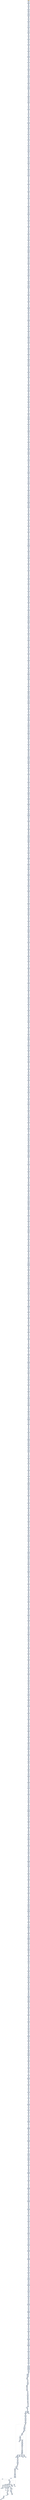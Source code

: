 digraph G {
node[shape=rectangle,style=filled,fillcolor=lightsteelblue,color=lightsteelblue]
bgcolor="transparent"
a0x00401bfaorw_dx_bp[label="start\norw %dx, %bp",fillcolor="orange",color="lightgrey"];
a0x00401bfdmovl_0x4114f8UINT32__84esp_[label="0x00401bfd\nmovl $0x4114f8<UINT32>, -84(%esp)"];
a0x00401c05orw_dx_bp[label="0x00401c05\norw %dx, %bp"];
a0x00401c08movl__84esp__edx[label="0x00401c08\nmovl -84(%esp), %edx"];
a0x00401c0caddl_0x66db8b66UINT32_edx_[label="0x00401c0c\naddl $0x66db8b66<UINT32>, (%edx)"];
a0x00401c12addl_edx_ebp[label="0x00401c12\naddl %edx, %ebp"];
a0x00401c14subl_esi_ecx[label="0x00401c14\nsubl %esi, %ecx"];
a0x00401c16xorl_ecx_ecx[label="0x00401c16\nxorl %ecx, %ecx"];
a0x00401c18movb_0x4UINT8_cl[label="0x00401c18\nmovb $0x4<UINT8>, %cl"];
a0x00401c1aaddl_ecx__84esp_[label="0x00401c1a\naddl %ecx, -84(%esp)"];
a0x00401c1esubl_esi_ecx[label="0x00401c1e\nsubl %esi, %ecx"];
a0x00401c20xorw_dx_si[label="0x00401c20\nxorw %dx, %si"];
a0x00401c23movl__84esp__edx[label="0x00401c23\nmovl -84(%esp), %edx"];
a0x00401c27movl_0x44c7e823UINT32_edx_[label="0x00401c27\nmovl $0x44c7e823<UINT32>, (%edx)"];
a0x00401c2dxorw_dx_si[label="0x00401c2d\nxorw %dx, %si"];
a0x00401c30sbbl_0x40defcUINT32_ebp[label="0x00401c30\nsbbl $0x40defc<UINT32>, %ebp"];
a0x00401c36xorl_ebx_ebx[label="0x00401c36\nxorl %ebx, %ebx"];
a0x00401c38movb_0x4UINT8_bl[label="0x00401c38\nmovb $0x4<UINT8>, %bl"];
a0x00401c3aaddl_ebx__84esp_[label="0x00401c3a\naddl %ebx, -84(%esp)"];
a0x00401c3esbbl_0x40defcUINT32_ebp[label="0x00401c3e\nsbbl $0x40defc<UINT32>, %ebp"];
a0x00401c44movl__84esp__ecx[label="0x00401c44\nmovl -84(%esp), %ecx"];
a0x00401c48addl_0xe4f8ac24UINT32_ecx_[label="0x00401c48\naddl $0xe4f8ac24<UINT32>, (%ecx)"];
a0x00401c4emovw_ax_dx[label="0x00401c4e\nmovw %ax, %dx"];
a0x00401c51testl_ebx_eax[label="0x00401c51\ntestl %ebx, %eax"];
a0x00401c53xorl_eax_eax[label="0x00401c53\nxorl %eax, %eax"];
a0x00401c55movb_0x4UINT8_al[label="0x00401c55\nmovb $0x4<UINT8>, %al"];
a0x00401c57addl_eax__84esp_[label="0x00401c57\naddl %eax, -84(%esp)"];
a0x00401c5btestl_ebx_eax[label="0x00401c5b\ntestl %ebx, %eax"];
a0x00401c5dmovl__84esp__edx[label="0x00401c5d\nmovl -84(%esp), %edx"];
a0x00401c61movl_0x8b660040UINT32_edx_[label="0x00401c61\nmovl $0x8b660040<UINT32>, (%edx)"];
a0x00401c67subl_ecx_ebx[label="0x00401c67\nsubl %ecx, %ebx"];
a0x00401c69addl_0x2UINT8_esi[label="0x00401c69\naddl $0x2<UINT8>, %esi"];
a0x00401c6cxorl_ecx_ecx[label="0x00401c6c\nxorl %ecx, %ecx"];
a0x00401c6emovb_0x4UINT8_cl[label="0x00401c6e\nmovb $0x4<UINT8>, %cl"];
a0x00401c70addl_ecx__84esp_[label="0x00401c70\naddl %ecx, -84(%esp)"];
a0x00401c74addl_0x2UINT8_esi[label="0x00401c74\naddl $0x2<UINT8>, %esi"];
a0x00401c77movl__84esp__ebx[label="0x00401c77\nmovl -84(%esp), %ebx"];
a0x00401c7bmovl_0xe82366dbUINT32_ebx_[label="0x00401c7b\nmovl $0xe82366db<UINT32>, (%ebx)"];
a0x00401c81andw_bp_si[label="0x00401c81\nandw %bp, %si"];
a0x00401c84xorl_ecx_ecx[label="0x00401c84\nxorl %ecx, %ecx"];
a0x00401c86movb_0x4UINT8_cl[label="0x00401c86\nmovb $0x4<UINT8>, %cl"];
a0x00401c88addl_ecx__84esp_[label="0x00401c88\naddl %ecx, -84(%esp)"];
a0x00401c8cleal_0x40feedesi__ebx[label="0x00401c8c\nleal 0x40feed(%esi), %ebx"];
a0x00401c92movl__84esp__edx[label="0x00401c92\nmovl -84(%esp), %edx"];
a0x00401c96addl_0xac244c8bUINT32_edx_[label="0x00401c96\naddl $0xac244c8b<UINT32>, (%edx)"];
a0x00401c9cmovl_edx_ecx[label="0x00401c9c\nmovl %edx, %ecx"];
a0x00401c9exorw_bx_di[label="0x00401c9e\nxorw %bx, %di"];
a0x00401ca1xorl_ebx_ebx[label="0x00401ca1\nxorl %ebx, %ebx"];
a0x00401ca3movb_0x4UINT8_bl[label="0x00401ca3\nmovb $0x4<UINT8>, %bl"];
a0x00401ca5addl_ebx__84esp_[label="0x00401ca5\naddl %ebx, -84(%esp)"];
a0x00401ca9xorw_bx_di[label="0x00401ca9\nxorw %bx, %di"];
a0x00401cacmovzbl_ch_edx[label="0x00401cac\nmovzbl %ch, %edx"];
a0x00401cafmovl__84esp__edx[label="0x00401caf\nmovl -84(%esp), %edx"];
a0x00401cb3orl_0x6b350181UINT32_edx_[label="0x00401cb3\norl $0x6b350181<UINT32>, (%edx)"];
a0x00401cb9movzbl_ch_edx[label="0x00401cb9\nmovzbl %ch, %edx"];
a0x00401cbcxorl_eax_eax[label="0x00401cbc\nxorl %eax, %eax"];
a0x00401cbemovb_0x4UINT8_al[label="0x00401cbe\nmovb $0x4<UINT8>, %al"];
a0x00401cc0addl_eax__84esp_[label="0x00401cc0\naddl %eax, -84(%esp)"];
a0x00401cc4subw_bp_bp[label="0x00401cc4\nsubw %bp, %bp"];
a0x00401cc7movl__84esp__edi[label="0x00401cc7\nmovl -84(%esp), %edi"];
a0x00401ccbmovl_0x31817a8aUINT32_eax[label="0x00401ccb\nmovl $0x31817a8a<UINT32>, %eax"];
a0x00401cd0stosl_eax_es_edi_[label="0x00401cd0\nstosl %eax, %es:(%edi)"];
a0x00401cd1xorw_cx_cx[label="0x00401cd1\nxorw %cx, %cx"];
a0x00401cd4testl_edx_edx[label="0x00401cd4\ntestl %edx, %edx"];
a0x00401cd6xorl_eax_eax[label="0x00401cd6\nxorl %eax, %eax"];
a0x00401cd8movb_0x4UINT8_al[label="0x00401cd8\nmovb $0x4<UINT8>, %al"];
a0x00401cdaaddl_eax__84esp_[label="0x00401cda\naddl %eax, -84(%esp)"];
a0x00401cdetestl_edx_edx[label="0x00401cde\ntestl %edx, %edx"];
a0x00401ce0movl__84esp__eax[label="0x00401ce0\nmovl -84(%esp), %eax"];
a0x00401ce4orl_0x3a9ad5a5UINT32_eax_[label="0x00401ce4\norl $0x3a9ad5a5<UINT32>, (%eax)"];
a0x00401ceaxorl_ebp_ecx[label="0x00401cea\nxorl %ebp, %ecx"];
a0x00401cecxorl_eax_eax[label="0x00401cec\nxorl %eax, %eax"];
a0x00401ceemovb_0x4UINT8_al[label="0x00401cee\nmovb $0x4<UINT8>, %al"];
a0x00401cf0addl_eax__84esp_[label="0x00401cf0\naddl %eax, -84(%esp)"];
a0x00401cf4movsbl_dh_eax[label="0x00401cf4\nmovsbl %dh, %eax"];
a0x00401cf7movl__84esp__ebx[label="0x00401cf7\nmovl -84(%esp), %ebx"];
a0x00401cfborl_0x33e82366UINT32_ebx_[label="0x00401cfb\norl $0x33e82366<UINT32>, (%ebx)"];
a0x00401d01movl_0x40ffebUINT32_ecx[label="0x00401d01\nmovl $0x40ffeb<UINT32>, %ecx"];
a0x00401d06subw_ax_cx[label="0x00401d06\nsubw %ax, %cx"];
a0x00401d09xorl_eax_eax[label="0x00401d09\nxorl %eax, %eax"];
a0x00401d0bmovb_0x4UINT8_al[label="0x00401d0b\nmovb $0x4<UINT8>, %al"];
a0x00401d0daddl_eax__84esp_[label="0x00401d0d\naddl %eax, -84(%esp)"];
a0x00401d11subw_ax_cx[label="0x00401d11\nsubw %ax, %cx"];
a0x00401d14movl__84esp__edx[label="0x00401d14\nmovl -84(%esp), %edx"];
a0x00401d18addl_0x104b2d2UINT32_edx_[label="0x00401d18\naddl $0x104b2d2<UINT32>, (%edx)"];
a0x00401d1etestl_edx_ebp[label="0x00401d1e\ntestl %edx, %ebp"];
a0x00401d20negl_edi[label="0x00401d20\nnegl %edi"];
a0x00401d22leal_0x40fb6febp__eax[label="0x00401d22\nleal 0x40fb6f(%ebp), %eax"];
a0x00401d28xorl_ecx_ecx[label="0x00401d28\nxorl %ecx, %ecx"];
a0x00401d2amovb_0x4UINT8_cl[label="0x00401d2a\nmovb $0x4<UINT8>, %cl"];
a0x00401d2caddl_ecx__84esp_[label="0x00401d2c\naddl %ecx, -84(%esp)"];
a0x00401d30negl_edi[label="0x00401d30\nnegl %edi"];
a0x00401d32movl__84esp__edi[label="0x00401d32\nmovl -84(%esp), %edi"];
a0x00401d36movl_0xbac2454UINT32_eax[label="0x00401d36\nmovl $0xbac2454<UINT32>, %eax"];
a0x00401d3bstosl_eax_es_edi_[label="0x00401d3b\nstosl %eax, %es:(%edi)"];
a0x00401d3cleal_0x40fb6febp__eax[label="0x00401d3c\nleal 0x40fb6f(%ebp), %eax"];
a0x00401d42movl_esi_ebp[label="0x00401d42\nmovl %esi, %ebp"];
a0x00401d44xorl_ecx_ecx[label="0x00401d44\nxorl %ecx, %ecx"];
a0x00401d46movb_0x4UINT8_cl[label="0x00401d46\nmovb $0x4<UINT8>, %cl"];
a0x00401d48addl_ecx__84esp_[label="0x00401d48\naddl %ecx, -84(%esp)"];
a0x00401d4cmovl_esi_ebp[label="0x00401d4c\nmovl %esi, %ebp"];
a0x00401d4emovl__84esp__edi[label="0x00401d4e\nmovl -84(%esp), %edi"];
a0x00401d52movl_0x8bc985e9UINT32_eax[label="0x00401d52\nmovl $0x8bc985e9<UINT32>, %eax"];
a0x00401d57stosl_eax_es_edi_[label="0x00401d57\nstosl %eax, %es:(%edi)"];
a0x00401d58testl_0x40fb6cUINT32_esi[label="0x00401d58\ntestl $0x40fb6c<UINT32>, %esi"];
a0x00401d5eleal_0x2ecx__esi[label="0x00401d5e\nleal 0x2(%ecx), %esi"];
a0x00401d61xorl_edx_edx[label="0x00401d61\nxorl %edx, %edx"];
a0x00401d63movb_0x4UINT8_dl[label="0x00401d63\nmovb $0x4<UINT8>, %dl"];
a0x00401d65addl_edx__84esp_[label="0x00401d65\naddl %edx, -84(%esp)"];
a0x00401d69leal_0x2ecx__esi[label="0x00401d69\nleal 0x2(%ecx), %esi"];
a0x00401d6cleal_0x2eax__edi[label="0x00401d6c\nleal 0x2(%eax), %edi"];
a0x00401d6fmovl__84esp__eax[label="0x00401d6f\nmovl -84(%esp), %eax"];
a0x00401d73movl_0x81ac2454UINT32_eax_[label="0x00401d73\nmovl $0x81ac2454<UINT32>, (%eax)"];
a0x00401d79leal_0x2eax__edi[label="0x00401d79\nleal 0x2(%eax), %edi"];
a0x00401d7cxorl_ebx_ebx[label="0x00401d7c\nxorl %ebx, %ebx"];
a0x00401d7emovb_0x4UINT8_bl[label="0x00401d7e\nmovb $0x4<UINT8>, %bl"];
a0x00401d80addl_ebx__84esp_[label="0x00401d80\naddl %ebx, -84(%esp)"];
a0x00401d84andl_0x40fde9UINT32_edi[label="0x00401d84\nandl $0x40fde9<UINT32>, %edi"];
a0x00401d8amovl__84esp__edi[label="0x00401d8a\nmovl -84(%esp), %edi"];
a0x00401d8emovl_0xbf004002UINT32_eax[label="0x00401d8e\nmovl $0xbf004002<UINT32>, %eax"];
a0x00401d93stosl_eax_es_edi_[label="0x00401d93\nstosl %eax, %es:(%edi)"];
a0x00401d94xorl_edx_edi[label="0x00401d94\nxorl %edx, %edi"];
a0x00401d96movzbl_dl_ecx[label="0x00401d96\nmovzbl %dl, %ecx"];
a0x00401d99addl_ecx_edi[label="0x00401d99\naddl %ecx, %edi"];
a0x00401d9bxorl_eax_eax[label="0x00401d9b\nxorl %eax, %eax"];
a0x00401d9dmovb_0x4UINT8_al[label="0x00401d9d\nmovb $0x4<UINT8>, %al"];
a0x00401d9faddl_eax__84esp_[label="0x00401d9f\naddl %eax, -84(%esp)"];
a0x00401da3movzbl_dl_ecx[label="0x00401da3\nmovzbl %dl, %ecx"];
a0x00401da6addl_ecx_edi[label="0x00401da6\naddl %ecx, %edi"];
a0x00401da8movl__84esp__ebx[label="0x00401da8\nmovl -84(%esp), %ebx"];
a0x00401dacmovl_0x66c98510UINT32_ebx_[label="0x00401dac\nmovl $0x66c98510<UINT32>, (%ebx)"];
a0x00401db2addl_ecx_edi[label="0x00401db2\naddl %ecx, %edi"];
a0x00401db4leal_0x40db6beax__esi[label="0x00401db4\nleal 0x40db6b(%eax), %esi"];
a0x00401dbaxorl_eax_eax[label="0x00401dba\nxorl %eax, %eax"];
a0x00401dbcmovb_0x4UINT8_al[label="0x00401dbc\nmovb $0x4<UINT8>, %al"];
a0x00401dbeaddl_eax__84esp_[label="0x00401dbe\naddl %eax, -84(%esp)"];
a0x00401dc2leal_0x40db6beax__esi[label="0x00401dc2\nleal 0x40db6b(%eax), %esi"];
a0x00401dc8movl__84esp__ebx[label="0x00401dc8\nmovl -84(%esp), %ebx"];
a0x00401dccaddl_0xb60fc823UINT32_ebx_[label="0x00401dcc\naddl $0xb60fc823<UINT32>, (%ebx)"];
a0x00401dd2xorl_ebp_eax[label="0x00401dd2\nxorl %ebp, %eax"];
a0x00401dd4andw_si_bp[label="0x00401dd4\nandw %si, %bp"];
a0x00401dd7andw_cx_si[label="0x00401dd7\nandw %cx, %si"];
a0x00401ddaxorl_ecx_ecx[label="0x00401dda\nxorl %ecx, %ecx"];
a0x00401ddcmovb_0x4UINT8_cl[label="0x00401ddc\nmovb $0x4<UINT8>, %cl"];
a0x00401ddeaddl_ecx__84esp_[label="0x00401dde\naddl %ecx, -84(%esp)"];
a0x00401de2andw_si_bp[label="0x00401de2\nandw %si, %bp"];
a0x00401de5movl__84esp__edi[label="0x00401de5\nmovl -84(%esp), %edi"];
a0x00401de9movl_0xb3db33d4UINT32_eax[label="0x00401de9\nmovl $0xb3db33d4<UINT32>, %eax"];
a0x00401deestosl_eax_es_edi_[label="0x00401dee\nstosl %eax, %es:(%edi)"];
a0x00401defandw_cx_si[label="0x00401def\nandw %cx, %si"];
a0x00401df2orl_edx_ecx[label="0x00401df2\norl %edx, %ecx"];
a0x00401df4xorw_bp_dx[label="0x00401df4\nxorw %bp, %dx"];
a0x00401df7xorl_edx_edx[label="0x00401df7\nxorl %edx, %edx"];
a0x00401df9movb_0x4UINT8_dl[label="0x00401df9\nmovb $0x4<UINT8>, %dl"];
a0x00401dfbaddl_edx__84esp_[label="0x00401dfb\naddl %edx, -84(%esp)"];
a0x00401dfforl_edx_ecx[label="0x00401dff\norl %edx, %ecx"];
a0x00401e01xorw_bp_dx[label="0x00401e01\nxorw %bp, %dx"];
a0x00401e04movl__84esp__ebx[label="0x00401e04\nmovl -84(%esp), %ebx"];
a0x00401e08addl_0x245c0104UINT32_ebx_[label="0x00401e08\naddl $0x245c0104<UINT32>, (%ebx)"];
a0x00401e0exorw_bp_dx[label="0x00401e0e\nxorw %bp, %dx"];
a0x00401e11xorl_ebx_ebx[label="0x00401e11\nxorl %ebx, %ebx"];
a0x00401e13movb_0x4UINT8_bl[label="0x00401e13\nmovb $0x4<UINT8>, %bl"];
a0x00401e15addl_ebx__84esp_[label="0x00401e15\naddl %ebx, -84(%esp)"];
a0x00401e19notl_edx[label="0x00401e19\nnotl %edx"];
a0x00401e1bmovl__84esp__edx[label="0x00401e1b\nmovl -84(%esp), %edx"];
a0x00401e1forl_0xc82366acUINT32_edx_[label="0x00401e1f\norl $0xc82366ac<UINT32>, (%edx)"];
a0x00401e25subl_0x40dee9UINT32_edi[label="0x00401e25\nsubl $0x40dee9<UINT32>, %edi"];
a0x00401e2baddl_edi_eax[label="0x00401e2b\naddl %edi, %eax"];
a0x00401e2dxorl_edx_edx[label="0x00401e2d\nxorl %edx, %edx"];
a0x00401e2fmovb_0x4UINT8_dl[label="0x00401e2f\nmovb $0x4<UINT8>, %dl"];
a0x00401e31addl_edx__84esp_[label="0x00401e31\naddl %edx, -84(%esp)"];
a0x00401e35addl_edi_eax[label="0x00401e35\naddl %edi, %eax"];
a0x00401e37movl__84esp__eax[label="0x00401e37\nmovl -84(%esp), %eax"];
a0x00401e3borl_0x8bd4b60fUINT32_eax_[label="0x00401e3b\norl $0x8bd4b60f<UINT32>, (%eax)"];
a0x00401e41orl_eax_ebx[label="0x00401e41\norl %eax, %ebx"];
a0x00401e43leal_0x2edx__esi[label="0x00401e43\nleal 0x2(%edx), %esi"];
a0x00401e46xorl_ebx_ebx[label="0x00401e46\nxorl %ebx, %ebx"];
a0x00401e48movb_0x4UINT8_bl[label="0x00401e48\nmovb $0x4<UINT8>, %bl"];
a0x00401e4aaddl_ebx__84esp_[label="0x00401e4a\naddl %ebx, -84(%esp)"];
a0x00401e4eleal_0x2edx__esi[label="0x00401e4e\nleal 0x2(%edx), %esi"];
a0x00401e51movl__84esp__ecx[label="0x00401e51\nmovl -84(%esp), %ecx"];
a0x00401e55addl_0x81ac244cUINT32_ecx_[label="0x00401e55\naddl $0x81ac244c<UINT32>, (%ecx)"];
a0x00401e5borw_si_cx[label="0x00401e5b\norw %si, %cx"];
a0x00401e5exorl_ebx_ebx[label="0x00401e5e\nxorl %ebx, %ebx"];
a0x00401e60movb_0x4UINT8_bl[label="0x00401e60\nmovb $0x4<UINT8>, %bl"];
a0x00401e62addl_ebx__84esp_[label="0x00401e62\naddl %ebx, -84(%esp)"];
a0x00401e66testw_bx_bp[label="0x00401e66\ntestw %bx, %bp"];
a0x00401e69movl__84esp__edi[label="0x00401e69\nmovl -84(%esp), %edi"];
a0x00401e6dmovl_0x405001UINT32_eax[label="0x00401e6d\nmovl $0x405001<UINT32>, %eax"];
a0x00401e72stosl_eax_es_edi_[label="0x00401e72\nstosl %eax, %es:(%edi)"];
a0x00401e73addl_edx_ebp[label="0x00401e73\naddl %edx, %ebp"];
a0x00401e75xorl_ecx_ecx[label="0x00401e75\nxorl %ecx, %ecx"];
a0x00401e77movb_0x4UINT8_cl[label="0x00401e77\nmovb $0x4<UINT8>, %cl"];
a0x00401e79addl_ecx__84esp_[label="0x00401e79\naddl %ecx, -84(%esp)"];
a0x00401e7dtestw_bp_bp[label="0x00401e7d\ntestw %bp, %bp"];
a0x00401e80movl__84esp__ecx[label="0x00401e80\nmovl -84(%esp), %ecx"];
a0x00401e84orl_0xd4b60fb9UINT32_ecx_[label="0x00401e84\norl $0xd4b60fb9<UINT32>, (%ecx)"];
a0x00401e8anegl_ebx[label="0x00401e8a\nnegl %ebx"];
a0x00401e8cleal_0x40d97cedx__ebx[label="0x00401e8c\nleal 0x40d97c(%edx), %ebx"];
a0x00401e92xorl_edx_edx[label="0x00401e92\nxorl %edx, %edx"];
a0x00401e94movb_0x4UINT8_dl[label="0x00401e94\nmovb $0x4<UINT8>, %dl"];
a0x00401e96addl_edx__84esp_[label="0x00401e96\naddl %edx, -84(%esp)"];
a0x00401e9aleal_0x40d97cedx__ebx[label="0x00401e9a\nleal 0x40d97c(%edx), %ebx"];
a0x00401ea0movl__84esp__ebx[label="0x00401ea0\nmovl -84(%esp), %ebx"];
a0x00401ea4movl_0x4b1c933UINT32_ebx_[label="0x00401ea4\nmovl $0x4b1c933<UINT32>, (%ebx)"];
a0x00401eaatestw_ax_bp[label="0x00401eaa\ntestw %ax, %bp"];
a0x00401eadxorl_ebx_ebx[label="0x00401ead\nxorl %ebx, %ebx"];
a0x00401eafmovb_0x4UINT8_bl[label="0x00401eaf\nmovb $0x4<UINT8>, %bl"];
a0x00401eb1addl_ebx__84esp_[label="0x00401eb1\naddl %ebx, -84(%esp)"];
a0x00401eb5andl_edi_edi[label="0x00401eb5\nandl %edi, %edi"];
a0x00401eb7andw_bp_si[label="0x00401eb7\nandw %bp, %si"];
a0x00401ebamovl__84esp__ebx[label="0x00401eba\nmovl -84(%esp), %ebx"];
a0x00401ebeaddl_0xac244c01UINT32_ebx_[label="0x00401ebe\naddl $0xac244c01<UINT32>, (%ebx)"];
a0x00401ec4andw_bp_si[label="0x00401ec4\nandw %bp, %si"];
a0x00401ec7leal_0x40fceaebx__ebx[label="0x00401ec7\nleal 0x40fcea(%ebx), %ebx"];
a0x00401ecdxorl_ecx_ecx[label="0x00401ecd\nxorl %ecx, %ecx"];
a0x00401ecfmovb_0x4UINT8_cl[label="0x00401ecf\nmovb $0x4<UINT8>, %cl"];
a0x00401ed1addl_ecx__84esp_[label="0x00401ed1\naddl %ecx, -84(%esp)"];
a0x00401ed5leal_0x40fceaebx__ebx[label="0x00401ed5\nleal 0x40fcea(%ebx), %ebx"];
a0x00401edbmovl__84esp__eax[label="0x00401edb\nmovl -84(%esp), %eax"];
a0x00401edfmovl_0xf60bdff7UINT32_eax_[label="0x00401edf\nmovl $0xf60bdff7<UINT32>, (%eax)"];
a0x00401ee5testl_ebp_ecx[label="0x00401ee5\ntestl %ebp, %ecx"];
a0x00401ee7xorl_ebx_ebx[label="0x00401ee7\nxorl %ebx, %ebx"];
a0x00401ee9movb_0x4UINT8_bl[label="0x00401ee9\nmovb $0x4<UINT8>, %bl"];
a0x00401eebaddl_ebx__84esp_[label="0x00401eeb\naddl %ebx, -84(%esp)"];
a0x00401eefmovl_ebp_eax[label="0x00401eef\nmovl %ebp, %eax"];
a0x00401ef1andl_esi_edi[label="0x00401ef1\nandl %esi, %edi"];
a0x00401ef3movl__84esp__ebx[label="0x00401ef3\nmovl -84(%esp), %ebx"];
a0x00401ef7movl_0xac245c8bUINT32_ebx_[label="0x00401ef7\nmovl $0xac245c8b<UINT32>, (%ebx)"];
a0x00401efdandl_esi_edi[label="0x00401efd\nandl %esi, %edi"];
a0x00401effleal_0x40deecedx__edx[label="0x00401eff\nleal 0x40deec(%edx), %edx"];
a0x00401f05xorl_eax_eax[label="0x00401f05\nxorl %eax, %eax"];
a0x00401f07movb_0x4UINT8_al[label="0x00401f07\nmovb $0x4<UINT8>, %al"];
a0x00401f09addl_eax__84esp_[label="0x00401f09\naddl %eax, -84(%esp)"];
a0x00401f0dleal_0x40deecedx__edx[label="0x00401f0d\nleal 0x40deec(%edx), %edx"];
a0x00401f13movl__84esp__edi[label="0x00401f13\nmovl -84(%esp), %edi"];
a0x00401f17movl_0x3e80381UINT32_eax[label="0x00401f17\nmovl $0x3e80381<UINT32>, %eax"];
a0x00401f1cstosl_eax_es_edi_[label="0x00401f1c\nstosl %eax, %es:(%edi)"];
a0x00401f1dorl_esi_esi[label="0x00401f1d\norl %esi, %esi"];
a0x00401f1fxorl_ebp_edx[label="0x00401f1f\nxorl %ebp, %edx"];
a0x00401f21xorw_cx_di[label="0x00401f21\nxorw %cx, %di"];
a0x00401f24subl_ecx_edi[label="0x00401f24\nsubl %ecx, %edi"];
a0x00401f26xorl_ecx_ecx[label="0x00401f26\nxorl %ecx, %ecx"];
a0x00401f28movb_0x4UINT8_cl[label="0x00401f28\nmovb $0x4<UINT8>, %cl"];
a0x00401f2aaddl_ecx__84esp_[label="0x00401f2a\naddl %ecx, -84(%esp)"];
a0x00401f2exorl_ebp_edx[label="0x00401f2e\nxorl %ebp, %edx"];
a0x00401f30xorw_cx_di[label="0x00401f30\nxorw %cx, %di"];
a0x00401f33movl__84esp__eax[label="0x00401f33\nmovl -84(%esp), %eax"];
a0x00401f37addl_0xf60b0000UINT32_eax_[label="0x00401f37\naddl $0xf60b0000<UINT32>, (%eax)"];
a0x00401f3dxorw_cx_di[label="0x00401f3d\nxorw %cx, %di"];
a0x00401f40subl_ecx_edi[label="0x00401f40\nsubl %ecx, %edi"];
a0x00401f42xorl_ebx_ebx[label="0x00401f42\nxorl %ebx, %ebx"];
a0x00401f44movb_0x4UINT8_bl[label="0x00401f44\nmovb $0x4<UINT8>, %bl"];
a0x00401f46addl_ebx__84esp_[label="0x00401f46\naddl %ebx, -84(%esp)"];
a0x00401f4asubl_ecx_edi[label="0x00401f4a\nsubl %ecx, %edi"];
a0x00401f4corl_ecx_eax[label="0x00401f4c\norl %ecx, %eax"];
a0x00401f4emovsbl_bh_eax[label="0x00401f4e\nmovsbl %bh, %eax"];
a0x00401f51movl__84esp__ebx[label="0x00401f51\nmovl -84(%esp), %ebx"];
a0x00401f55addl_0x33f00b66UINT32_ebx_[label="0x00401f55\naddl $0x33f00b66<UINT32>, (%ebx)"];
a0x00401f5borl_ecx_eax[label="0x00401f5b\norl %ecx, %eax"];
a0x00401f5dmovsbl_bh_eax[label="0x00401f5d\nmovsbl %bh, %eax"];
a0x00401f60subl_ebx_ebx[label="0x00401f60\nsubl %ebx, %ebx"];
a0x00401f62xorl_ecx_ecx[label="0x00401f62\nxorl %ecx, %ecx"];
a0x00401f64movb_0x4UINT8_cl[label="0x00401f64\nmovb $0x4<UINT8>, %cl"];
a0x00401f66addl_ecx__84esp_[label="0x00401f66\naddl %ecx, -84(%esp)"];
a0x00401f6amovsbl_bh_eax[label="0x00401f6a\nmovsbl %bh, %eax"];
a0x00401f6dmovl__84esp__ebx[label="0x00401f6d\nmovl -84(%esp), %ebx"];
a0x00401f71movl_0x104b2d2UINT32_ebx_[label="0x00401f71\nmovl $0x104b2d2<UINT32>, (%ebx)"];
a0x00401f77subl_ebx_ebx[label="0x00401f77\nsubl %ebx, %ebx"];
a0x00401f79xorl_edx_esi[label="0x00401f79\nxorl %edx, %esi"];
a0x00401f7baddl_edx_esi[label="0x00401f7b\naddl %edx, %esi"];
a0x00401f7dmovzbl_bh_edx[label="0x00401f7d\nmovzbl %bh, %edx"];
a0x00401f80xorl_ecx_ecx[label="0x00401f80\nxorl %ecx, %ecx"];
a0x00401f82movb_0x4UINT8_cl[label="0x00401f82\nmovb $0x4<UINT8>, %cl"];
a0x00401f84addl_ecx__84esp_[label="0x00401f84\naddl %ecx, -84(%esp)"];
a0x00401f88xorl_edx_esi[label="0x00401f88\nxorl %edx, %esi"];
a0x00401f8aaddl_edx_esi[label="0x00401f8a\naddl %edx, %esi"];
a0x00401f8cmovl__84esp__ebx[label="0x00401f8c\nmovl -84(%esp), %ebx"];
a0x00401f90movl_0x66ac2454UINT32_ebx_[label="0x00401f90\nmovl $0x66ac2454<UINT32>, (%ebx)"];
a0x00401f96addl_edx_esi[label="0x00401f96\naddl %edx, %esi"];
a0x00401f98movzbl_bh_edx[label="0x00401f98\nmovzbl %bh, %edx"];
a0x00401f9bleal_0x40ff6aecx__eax[label="0x00401f9b\nleal 0x40ff6a(%ecx), %eax"];
a0x00401fa1xorl_edx_edx[label="0x00401fa1\nxorl %edx, %edx"];
a0x00401fa3movb_0x4UINT8_dl[label="0x00401fa3\nmovb $0x4<UINT8>, %dl"];
a0x00401fa5addl_edx__84esp_[label="0x00401fa5\naddl %edx, -84(%esp)"];
a0x00401fa9movzbl_bh_edx[label="0x00401fa9\nmovzbl %bh, %edx"];
a0x00401facleal_0x40ff6aecx__eax[label="0x00401fac\nleal 0x40ff6a(%ecx), %eax"];
a0x00401fb2movl__84esp__ecx[label="0x00401fb2\nmovl -84(%esp), %ecx"];
a0x00401fb6addl_0x4c8bf00bUINT32_ecx_[label="0x00401fb6\naddl $0x4c8bf00b<UINT32>, (%ecx)"];
a0x00401fbcleal_0x40ff6aecx__eax[label="0x00401fbc\nleal 0x40ff6a(%ecx), %eax"];
a0x00401fc2testl_ecx_ecx[label="0x00401fc2\ntestl %ecx, %ecx"];
a0x00401fc4xorl_ecx_ecx[label="0x00401fc4\nxorl %ecx, %ecx"];
a0x00401fc6movb_0x4UINT8_cl[label="0x00401fc6\nmovb $0x4<UINT8>, %cl"];
a0x00401fc8addl_ecx__84esp_[label="0x00401fc8\naddl %ecx, -84(%esp)"];
a0x00401fcctestl_ecx_ecx[label="0x00401fcc\ntestl %ecx, %ecx"];
a0x00401fcesubl_edx_eax[label="0x00401fce\nsubl %edx, %eax"];
a0x00401fd0movl__84esp__eax[label="0x00401fd0\nmovl -84(%esp), %eax"];
a0x00401fd4addl_0x181ac24UINT32_eax_[label="0x00401fd4\naddl $0x181ac24<UINT32>, (%eax)"];
a0x00401fdasubl_edx_eax[label="0x00401fda\nsubl %edx, %eax"];
a0x00401fdcxorl_ecx_ecx[label="0x00401fdc\nxorl %ecx, %ecx"];
a0x00401fdemovb_0x4UINT8_cl[label="0x00401fde\nmovb $0x4<UINT8>, %cl"];
a0x00401fe0addl_ecx__84esp_[label="0x00401fe0\naddl %ecx, -84(%esp)"];
a0x00401fe4subw_ax_bx[label="0x00401fe4\nsubw %ax, %bx"];
a0x00401fe7addl_esi_ecx[label="0x00401fe7\naddl %esi, %ecx"];
a0x00401fe9movl__84esp__ebx[label="0x00401fe9\nmovl -84(%esp), %ebx"];
a0x00401fedaddl_0x72d338beUINT32_ebx_[label="0x00401fed\naddl $0x72d338be<UINT32>, (%ebx)"];
a0x00401ff3addl_esi_ecx[label="0x00401ff3\naddl %esi, %ecx"];
a0x00401ff5addl_edi_esi[label="0x00401ff5\naddl %edi, %esi"];
a0x00401ff7orl_ebp_edi[label="0x00401ff7\norl %ebp, %edi"];
a0x00401ff9leal_0x2esi__ebx[label="0x00401ff9\nleal 0x2(%esi), %ebx"];
a0x00401ffcxorl_ebx_ebx[label="0x00401ffc\nxorl %ebx, %ebx"];
a0x00401ffemovb_0x4UINT8_bl[label="0x00401ffe\nmovb $0x4<UINT8>, %bl"];
a0x00402000addl_ebx__84esp_[label="0x00402000\naddl %ebx, -84(%esp)"];
a0x00402004addl_edi_esi[label="0x00402004\naddl %edi, %esi"];
a0x00402006movl__84esp__eax[label="0x00402006\nmovl -84(%esp), %eax"];
a0x0040200aaddl_0x9c4d3181UINT32_eax_[label="0x0040200a\naddl $0x9c4d3181<UINT32>, (%eax)"];
a0x00402010orl_ebp_edi[label="0x00402010\norl %ebp, %edi"];
a0x00402012leal_0x2esi__ebx[label="0x00402012\nleal 0x2(%esi), %ebx"];
a0x00402015xorl_eax_eax[label="0x00402015\nxorl %eax, %eax"];
a0x00402017movb_0x4UINT8_al[label="0x00402017\nmovb $0x4<UINT8>, %al"];
a0x00402019addl_eax__84esp_[label="0x00402019\naddl %eax, -84(%esp)"];
a0x0040201dleal_0x2esi__ebx[label="0x0040201d\nleal 0x2(%esi), %ebx"];
a0x00402020movl__84esp__ebx[label="0x00402020\nmovl -84(%esp), %ebx"];
a0x00402024addl_0xcb85626cUINT32_ebx_[label="0x00402024\naddl $0xcb85626c<UINT32>, (%ebx)"];
a0x0040202axorw_cx_di[label="0x0040202a\nxorw %cx, %di"];
a0x0040202daddw_di_dx[label="0x0040202d\naddw %di, %dx"];
a0x00402030rcll_0x2UINT8_eax[label="0x00402030\nrcll $0x2<UINT8>, %eax"];
a0x00402033xorl_ebx_ebx[label="0x00402033\nxorl %ebx, %ebx"];
a0x00402035movb_0x4UINT8_bl[label="0x00402035\nmovb $0x4<UINT8>, %bl"];
a0x00402037addl_ebx__84esp_[label="0x00402037\naddl %ebx, -84(%esp)"];
a0x0040203baddw_di_dx[label="0x0040203b\naddw %di, %dx"];
a0x0040203emovl__84esp__edx[label="0x0040203e\nmovl -84(%esp), %edx"];
a0x00402042orl_0x4b0c033UINT32_edx_[label="0x00402042\norl $0x4b0c033<UINT32>, (%edx)"];
a0x00402048rcll_0x2UINT8_eax[label="0x00402048\nrcll $0x2<UINT8>, %eax"];
a0x0040204bxorl_ebx_ebx[label="0x0040204b\nxorl %ebx, %ebx"];
a0x0040204dmovb_0x4UINT8_bl[label="0x0040204d\nmovb $0x4<UINT8>, %bl"];
a0x0040204faddl_ebx__84esp_[label="0x0040204f\naddl %ebx, -84(%esp)"];
a0x00402053testl_0x40db6fUINT32_edi[label="0x00402053\ntestl $0x40db6f<UINT32>, %edi"];
a0x00402059movl__84esp__edx[label="0x00402059\nmovl -84(%esp), %edx"];
a0x0040205daddl_0xac244401UINT32_edx_[label="0x0040205d\naddl $0xac244401<UINT32>, (%edx)"];
a0x00402063addw_bx_bx[label="0x00402063\naddw %bx, %bx"];
a0x00402066sarl_0x2UINT8_esi[label="0x00402066\nsarl $0x2<UINT8>, %esi"];
a0x00402069xorl_ebx_ebx[label="0x00402069\nxorl %ebx, %ebx"];
a0x0040206bmovb_0x4UINT8_bl[label="0x0040206b\nmovb $0x4<UINT8>, %bl"];
a0x0040206daddl_ebx__84esp_[label="0x0040206d\naddl %ebx, -84(%esp)"];
a0x00402071sarl_0x2UINT8_esi[label="0x00402071\nsarl $0x2<UINT8>, %esi"];
a0x00402074movl__84esp__edx[label="0x00402074\nmovl -84(%esp), %edx"];
a0x00402078movl_0x8bf58566UINT32_edx_[label="0x00402078\nmovl $0x8bf58566<UINT32>, (%edx)"];
a0x0040207eandl_ecx_ebp[label="0x0040207e\nandl %ecx, %ebp"];
a0x00402080leal_0x40db6beax__esi[label="0x00402080\nleal 0x40db6b(%eax), %esi"];
a0x00402086xorl_edx_edx[label="0x00402086\nxorl %edx, %edx"];
a0x00402088movb_0x4UINT8_dl[label="0x00402088\nmovb $0x4<UINT8>, %dl"];
a0x0040208aaddl_edx__84esp_[label="0x0040208a\naddl %edx, -84(%esp)"];
a0x0040208eleal_0x40db6beax__esi[label="0x0040208e\nleal 0x40db6b(%eax), %esi"];
a0x00402094movl__84esp__ebx[label="0x00402094\nmovl -84(%esp), %ebx"];
a0x00402098addl_0x81ac2444UINT32_ebx_[label="0x00402098\naddl $0x81ac2444<UINT32>, (%ebx)"];
a0x0040209etestl_eax_esi[label="0x0040209e\ntestl %eax, %esi"];
a0x004020a0orw_bx_bx[label="0x004020a0\norw %bx, %bx"];
a0x004020a3xorl_edx_edx[label="0x004020a3\nxorl %edx, %edx"];
a0x004020a5movb_0x4UINT8_dl[label="0x004020a5\nmovb $0x4<UINT8>, %dl"];
a0x004020a7addl_edx__84esp_[label="0x004020a7\naddl %edx, -84(%esp)"];
a0x004020aborw_bx_bx[label="0x004020ab\norw %bx, %bx"];
a0x004020aemovl__84esp__ebx[label="0x004020ae\nmovl -84(%esp), %ebx"];
a0x004020b2addl_0x404000UINT32_ebx_[label="0x004020b2\naddl $0x404000<UINT32>, (%ebx)"];
a0x004020b8testl_edx_edx[label="0x004020b8\ntestl %edx, %edx"];
a0x004020barorl_0x2UINT8_eax[label="0x004020ba\nrorl $0x2<UINT8>, %eax"];
a0x004020bdxorl_eax_eax[label="0x004020bd\nxorl %eax, %eax"];
a0x004020bfmovb_0x4UINT8_al[label="0x004020bf\nmovb $0x4<UINT8>, %al"];
a0x004020c1addl_eax__84esp_[label="0x004020c1\naddl %eax, -84(%esp)"];
a0x004020c5rorl_0x2UINT8_eax[label="0x004020c5\nrorl $0x2<UINT8>, %eax"];
a0x004020c8movl__84esp__ecx[label="0x004020c8\nmovl -84(%esp), %ecx"];
a0x004020ccaddl_0xc72b66bbUINT32_ecx_[label="0x004020cc\naddl $0xc72b66bb<UINT32>, (%ecx)"];
a0x004020d2andw_si_bp[label="0x004020d2\nandw %si, %bp"];
a0x004020d5xorl_ecx_ecx[label="0x004020d5\nxorl %ecx, %ecx"];
a0x004020d7movb_0x4UINT8_cl[label="0x004020d7\nmovb $0x4<UINT8>, %cl"];
a0x004020d9addl_ecx__84esp_[label="0x004020d9\naddl %ecx, -84(%esp)"];
a0x004020ddmovw_di_dx[label="0x004020dd\nmovw %di, %dx"];
a0x004020e0andw_cx_si[label="0x004020e0\nandw %cx, %si"];
a0x004020e3movl__84esp__eax[label="0x004020e3\nmovl -84(%esp), %eax"];
a0x004020e7addl_0x4b0c033UINT32_eax_[label="0x004020e7\naddl $0x4b0c033<UINT32>, (%eax)"];
a0x004020edandw_cx_si[label="0x004020ed\nandw %cx, %si"];
a0x004020f0addl_0x40f9ebUINT32_eax[label="0x004020f0\naddl $0x40f9eb<UINT32>, %eax"];
a0x004020f6xorl_edx_edx[label="0x004020f6\nxorl %edx, %edx"];
a0x004020f8movb_0x4UINT8_dl[label="0x004020f8\nmovb $0x4<UINT8>, %dl"];
a0x004020faaddl_edx__84esp_[label="0x004020fa\naddl %edx, -84(%esp)"];
a0x004020feaddl_0x40f9ebUINT32_eax[label="0x004020fe\naddl $0x40f9eb<UINT32>, %eax"];
a0x00402104movl__84esp__eax[label="0x00402104\nmovl -84(%esp), %eax"];
a0x00402108addl_0xac244401UINT32_eax_[label="0x00402108\naddl $0xac244401<UINT32>, (%eax)"];
a0x0040210esubl_ebx_esi[label="0x0040210e\nsubl %ebx, %esi"];
a0x00402110subl_ebp_ebp[label="0x00402110\nsubl %ebp, %ebp"];
a0x00402112testw_ax_ax[label="0x00402112\ntestw %ax, %ax"];
a0x00402115addl_ebp_ecx[label="0x00402115\naddl %ebp, %ecx"];
a0x00402117xorl_eax_eax[label="0x00402117\nxorl %eax, %eax"];
a0x00402119movb_0x4UINT8_al[label="0x00402119\nmovb $0x4<UINT8>, %al"];
a0x0040211baddl_eax__84esp_[label="0x0040211b\naddl %eax, -84(%esp)"];
a0x0040211fsubl_ebp_ebp[label="0x0040211f\nsubl %ebp, %ebp"];
a0x00402121movl__84esp__edx[label="0x00402121\nmovl -84(%esp), %edx"];
a0x00402125addl_0x66de0366UINT32_edx_[label="0x00402125\naddl $0x66de0366<UINT32>, (%edx)"];
a0x0040212btestw_ax_ax[label="0x0040212b\ntestw %ax, %ax"];
a0x0040212eaddl_ebp_ecx[label="0x0040212e\naddl %ebp, %ecx"];
a0x00402130xorl_ebx_ebx[label="0x00402130\nxorl %ebx, %ebx"];
a0x00402132movb_0x4UINT8_bl[label="0x00402132\nmovb $0x4<UINT8>, %bl"];
a0x00402134addl_ebx__84esp_[label="0x00402134\naddl %ebx, -84(%esp)"];
a0x00402138addl_ebp_ecx[label="0x00402138\naddl %ebp, %ecx"];
a0x0040213aaddl_esi_ebp[label="0x0040213a\naddl %esi, %ebp"];
a0x0040213cmovl__84esp__eax[label="0x0040213c\nmovl -84(%esp), %eax"];
a0x00402140addl_0x4c8bf733UINT32_eax_[label="0x00402140\naddl $0x4c8bf733<UINT32>, (%eax)"];
a0x00402146addl_esi_ebp[label="0x00402146\naddl %esi, %ebp"];
a0x00402148testw_dx_si[label="0x00402148\ntestw %dx, %si"];
a0x0040214bxorl_ecx_ecx[label="0x0040214b\nxorl %ecx, %ecx"];
a0x0040214dmovb_0x4UINT8_cl[label="0x0040214d\nmovb $0x4<UINT8>, %cl"];
a0x0040214faddl_ecx__84esp_[label="0x0040214f\naddl %ecx, -84(%esp)"];
a0x00402153testw_dx_si[label="0x00402153\ntestw %dx, %si"];
a0x00402156movl__84esp__eax[label="0x00402156\nmovl -84(%esp), %eax"];
a0x0040215aaddl_0x181ac24UINT32_eax_[label="0x0040215a\naddl $0x181ac24<UINT32>, (%eax)"];
a0x00402160subl_0x40dfebUINT32_eax[label="0x00402160\nsubl $0x40dfeb<UINT32>, %eax"];
a0x00402166xorl_ecx_ecx[label="0x00402166\nxorl %ecx, %ecx"];
a0x00402168movb_0x4UINT8_cl[label="0x00402168\nmovb $0x4<UINT8>, %cl"];
a0x0040216aaddl_ecx__84esp_[label="0x0040216a\naddl %ecx, -84(%esp)"];
a0x0040216exorw_ax_bx[label="0x0040216e\nxorw %ax, %bx"];
a0x00402171movl__84esp__edx[label="0x00402171\nmovl -84(%esp), %edx"];
a0x00402175movl_0x450UINT32_edx_[label="0x00402175\nmovl $0x450<UINT32>, (%edx)"];
a0x0040217bmovl_ebx_ebx[label="0x0040217b\nmovl %ebx, %ebx"];
a0x0040217dorw_bp_si[label="0x0040217d\norw %bp, %si"];
a0x00402180leal_0x40d87bedx__esi[label="0x00402180\nleal 0x40d87b(%edx), %esi"];
a0x00402186xorl_eax_eax[label="0x00402186\nxorl %eax, %eax"];
a0x00402188movb_0x4UINT8_al[label="0x00402188\nmovb $0x4<UINT8>, %al"];
a0x0040218aaddl_eax__84esp_[label="0x0040218a\naddl %eax, -84(%esp)"];
a0x0040218eorw_bp_si[label="0x0040218e\norw %bp, %si"];
a0x00402191leal_0x40d87bedx__esi[label="0x00402191\nleal 0x40d87b(%edx), %esi"];
a0x00402197movl__84esp__ecx[label="0x00402197\nmovl -84(%esp), %ecx"];
a0x0040219baddl_0x33f73366UINT32_ecx_[label="0x0040219b\naddl $0x33f73366<UINT32>, (%ecx)"];
a0x004021a1leal_0x40d87bedx__esi[label="0x004021a1\nleal 0x40d87b(%edx), %esi"];
a0x004021a7movl_eax_edx[label="0x004021a7\nmovl %eax, %edx"];
a0x004021a9xorl_ecx_ecx[label="0x004021a9\nxorl %ecx, %ecx"];
a0x004021abmovb_0x4UINT8_cl[label="0x004021ab\nmovb $0x4<UINT8>, %cl"];
a0x004021adaddl_ecx__84esp_[label="0x004021ad\naddl %ecx, -84(%esp)"];
a0x004021b1movl_eax_edx[label="0x004021b1\nmovl %eax, %edx"];
a0x004021b3movl__84esp__edx[label="0x004021b3\nmovl -84(%esp), %edx"];
a0x004021b7movl_0x104b2d2UINT32_edx_[label="0x004021b7\nmovl $0x104b2d2<UINT32>, (%edx)"];
a0x004021bdaddw_di_cx[label="0x004021bd\naddw %di, %cx"];
a0x004021c0xorl_ebx_ebx[label="0x004021c0\nxorl %ebx, %ebx"];
a0x004021c2movb_0x4UINT8_bl[label="0x004021c2\nmovb $0x4<UINT8>, %bl"];
a0x004021c4addl_ebx__84esp_[label="0x004021c4\naddl %ebx, -84(%esp)"];
a0x004021c8andw_cx_cx[label="0x004021c8\nandw %cx, %cx"];
a0x004021cbmovl__84esp__eax[label="0x004021cb\nmovl -84(%esp), %eax"];
a0x004021cfaddl_0xfac2454UINT32_eax_[label="0x004021cf\naddl $0xfac2454<UINT32>, (%eax)"];
a0x004021d5subw_ax_bp[label="0x004021d5\nsubw %ax, %bp"];
a0x004021d8xorl_edx_edx[label="0x004021d8\nxorl %edx, %edx"];
a0x004021damovb_0x4UINT8_dl[label="0x004021da\nmovb $0x4<UINT8>, %dl"];
a0x004021dcaddl_edx__84esp_[label="0x004021dc\naddl %edx, -84(%esp)"];
a0x004021e0addl_eax_eax[label="0x004021e0\naddl %eax, %eax"];
a0x004021e2leal_0x40dc6dedi__eax[label="0x004021e2\nleal 0x40dc6d(%edi), %eax"];
a0x004021e8movl__84esp__ebx[label="0x004021e8\nmovl -84(%esp), %ebx"];
a0x004021ecmovl_0x4c8bd3b6UINT32_ebx_[label="0x004021ec\nmovl $0x4c8bd3b6<UINT32>, (%ebx)"];
a0x004021f2leal_0x40dc6dedi__eax[label="0x004021f2\nleal 0x40dc6d(%edi), %eax"];
a0x004021f8xorl_ebx_ebx[label="0x004021f8\nxorl %ebx, %ebx"];
a0x004021famovb_0x4UINT8_bl[label="0x004021fa\nmovb $0x4<UINT8>, %bl"];
a0x004021fcaddl_ebx__84esp_[label="0x004021fc\naddl %ebx, -84(%esp)"];
a0x00402200shll_0x2UINT8_eax[label="0x00402200\nshll $0x2<UINT8>, %eax"];
a0x00402203movl__84esp__edi[label="0x00402203\nmovl -84(%esp), %edi"];
a0x00402207movl_0x181ac24UINT32_eax[label="0x00402207\nmovl $0x181ac24<UINT32>, %eax"];
a0x0040220cstosl_eax_es_edi_[label="0x0040220c\nstosl %eax, %es:(%edi)"];
a0x0040220dorw_cx_ax[label="0x0040220d\norw %cx, %ax"];
a0x00402210xorl_ebx_ebx[label="0x00402210\nxorl %ebx, %ebx"];
a0x00402212movb_0x4UINT8_bl[label="0x00402212\nmovb $0x4<UINT8>, %bl"];
a0x00402214addl_ebx__84esp_[label="0x00402214\naddl %ebx, -84(%esp)"];
a0x00402218orw_cx_ax[label="0x00402218\norw %cx, %ax"];
a0x0040221bmovl__84esp__edi[label="0x0040221b\nmovl -84(%esp), %edi"];
a0x0040221fmovl_0x143942fcUINT32_eax[label="0x0040221f\nmovl $0x143942fc<UINT32>, %eax"];
a0x00402224stosl_eax_es_edi_[label="0x00402224\nstosl %eax, %es:(%edi)"];
a0x00402225leal_0x40dfebesi__ecx[label="0x00402225\nleal 0x40dfeb(%esi), %ecx"];
a0x0040222bxorl_edx_edx[label="0x0040222b\nxorl %edx, %edx"];
a0x0040222dmovb_0x4UINT8_dl[label="0x0040222d\nmovb $0x4<UINT8>, %dl"];
a0x0040222faddl_edx__84esp_[label="0x0040222f\naddl %edx, -84(%esp)"];
a0x00402233movw_di_dx[label="0x00402233\nmovw %di, %dx"];
a0x00402236movl__84esp__eax[label="0x00402236\nmovl -84(%esp), %eax"];
a0x0040223aaddl_0x857d3181UINT32_eax_[label="0x0040223a\naddl $0x857d3181<UINT32>, (%eax)"];
a0x00402240leal_0x2ebx__eax[label="0x00402240\nleal 0x2(%ebx), %eax"];
a0x00402243xorl_ebx_ebx[label="0x00402243\nxorl %ebx, %ebx"];
a0x00402245movb_0x4UINT8_bl[label="0x00402245\nmovb $0x4<UINT8>, %bl"];
a0x00402247addl_ebx__84esp_[label="0x00402247\naddl %ebx, -84(%esp)"];
a0x0040224bxorw_bp_si[label="0x0040224b\nxorw %bp, %si"];
a0x0040224emovl__84esp__eax[label="0x0040224e\nmovl -84(%esp), %eax"];
a0x00402252addl_0x8b660439UINT32_eax_[label="0x00402252\naddl $0x8b660439<UINT32>, (%eax)"];
a0x00402258addl_ecx_ebp[label="0x00402258\naddl %ecx, %ebp"];
a0x0040225aorl_0x40de7eUINT32_edx[label="0x0040225a\norl $0x40de7e<UINT32>, %edx"];
a0x00402260xorl_edx_edx[label="0x00402260\nxorl %edx, %edx"];
a0x00402262movb_0x4UINT8_dl[label="0x00402262\nmovb $0x4<UINT8>, %dl"];
a0x00402264addl_edx__84esp_[label="0x00402264\naddl %edx, -84(%esp)"];
a0x00402268orl_0x40de7eUINT32_edx[label="0x00402268\norl $0x40de7e<UINT32>, %edx"];
a0x0040226emovl__84esp__eax[label="0x0040226e\nmovl -84(%esp), %eax"];
a0x00402272addl_0xb1c933d0UINT32_eax_[label="0x00402272\naddl $0xb1c933d0<UINT32>, (%eax)"];
a0x00402278andw_cx_ax[label="0x00402278\nandw %cx, %ax"];
a0x0040227bxorl_ecx_ebp[label="0x0040227b\nxorl %ecx, %ebp"];
a0x0040227dxorl_ebx_ebx[label="0x0040227d\nxorl %ebx, %ebx"];
a0x0040227fmovb_0x4UINT8_bl[label="0x0040227f\nmovb $0x4<UINT8>, %bl"];
a0x00402281addl_ebx__84esp_[label="0x00402281\naddl %ebx, -84(%esp)"];
a0x00402285xorl_ecx_ebp[label="0x00402285\nxorl %ecx, %ebp"];
a0x00402287xaddl_ecx_eax[label="0x00402287\nxaddl %ecx, %eax"];
a0x0040228amovl__84esp__ecx[label="0x0040228a\nmovl -84(%esp), %ecx"];
a0x0040228eaddl_0x244c0104UINT32_ecx_[label="0x0040228e\naddl $0x244c0104<UINT32>, (%ecx)"];
a0x00402294xaddl_ecx_eax[label="0x00402294\nxaddl %ecx, %eax"];
a0x00402297xorl_ebx_ebx[label="0x00402297\nxorl %ebx, %ebx"];
a0x00402299movb_0x4UINT8_bl[label="0x00402299\nmovb $0x4<UINT8>, %bl"];
a0x0040229baddl_ebx__84esp_[label="0x0040229b\naddl %ebx, -84(%esp)"];
a0x0040229fmull_ecx_eax[label="0x0040229f\nmull %ecx, %eax"];
a0x004022a1movl__84esp__eax[label="0x004022a1\nmovl -84(%esp), %eax"];
a0x004022a5addl_0xfd3f7acUINT32_eax_[label="0x004022a5\naddl $0xfd3f7ac<UINT32>, (%eax)"];
a0x004022aborl_edi_eax[label="0x004022ab\norl %edi, %eax"];
a0x004022adtestw_bx_si[label="0x004022ad\ntestw %bx, %si"];
a0x004022b0andw_cx_cx[label="0x004022b0\nandw %cx, %cx"];
a0x004022b3xorl_eax_eax[label="0x004022b3\nxorl %eax, %eax"];
a0x004022b5movb_0x4UINT8_al[label="0x004022b5\nmovb $0x4<UINT8>, %al"];
a0x004022b7addl_eax__84esp_[label="0x004022b7\naddl %eax, -84(%esp)"];
a0x004022bbtestw_bx_si[label="0x004022bb\ntestw %bx, %si"];
a0x004022beandw_cx_cx[label="0x004022be\nandw %cx, %cx"];
a0x004022c1movl__84esp__eax[label="0x004022c1\nmovl -84(%esp), %eax"];
a0x004022c5movl_0x5c8bdbb6UINT32_eax_[label="0x004022c5\nmovl $0x5c8bdbb6<UINT32>, (%eax)"];
a0x004022cbandw_cx_cx[label="0x004022cb\nandw %cx, %cx"];
a0x004022cexorl_eax_eax[label="0x004022ce\nxorl %eax, %eax"];
a0x004022d0movb_0x4UINT8_al[label="0x004022d0\nmovb $0x4<UINT8>, %al"];
a0x004022d2addl_eax__84esp_[label="0x004022d2\naddl %eax, -84(%esp)"];
a0x004022d6sarl_0x2UINT8_ebx[label="0x004022d6\nsarl $0x2<UINT8>, %ebx"];
a0x004022d9movzbl_cl_ecx[label="0x004022d9\nmovzbl %cl, %ecx"];
a0x004022dcmovl__84esp__ebx[label="0x004022dc\nmovl -84(%esp), %ebx"];
a0x004022e0movl_0x381ac24UINT32_ebx_[label="0x004022e0\nmovl $0x381ac24<UINT32>, (%ebx)"];
a0x004022e6movzbl_cl_ecx[label="0x004022e6\nmovzbl %cl, %ecx"];
a0x004022e9subw_ax_si[label="0x004022e9\nsubw %ax, %si"];
a0x004022ecxorl_ecx_ecx[label="0x004022ec\nxorl %ecx, %ecx"];
a0x004022eemovb_0x4UINT8_cl[label="0x004022ee\nmovb $0x4<UINT8>, %cl"];
a0x004022f0addl_ecx__84esp_[label="0x004022f0\naddl %ecx, -84(%esp)"];
a0x004022f4subw_ax_si[label="0x004022f4\nsubw %ax, %si"];
a0x004022f7movl__84esp__ecx[label="0x004022f7\nmovl -84(%esp), %ecx"];
a0x004022fbaddl_0x1c19d8b3UINT32_ecx_[label="0x004022fb\naddl $0x1c19d8b3<UINT32>, (%ecx)"];
a0x00402301testl_edx_esi[label="0x00402301\ntestl %edx, %esi"];
a0x00402303xorl_ebx_ebx[label="0x00402303\nxorl %ebx, %ebx"];
a0x00402305movb_0x4UINT8_bl[label="0x00402305\nmovb $0x4<UINT8>, %bl"];
a0x00402307addl_ebx__84esp_[label="0x00402307\naddl %ebx, -84(%esp)"];
a0x0040230bmovzbl_al_ebx[label="0x0040230b\nmovzbl %al, %ebx"];
a0x0040230emovl__84esp__edx[label="0x0040230e\nmovl -84(%esp), %edx"];
a0x00402312orl_0xd8b33381UINT32_edx_[label="0x00402312\norl $0xd8b33381<UINT32>, (%edx)"];
a0x00402318movl_esi_esi[label="0x00402318\nmovl %esi, %esi"];
a0x0040231axorl_edx_edx[label="0x0040231a\nxorl %edx, %edx"];
a0x0040231cmovb_0x4UINT8_dl[label="0x0040231c\nmovb $0x4<UINT8>, %dl"];
a0x0040231eaddl_edx__84esp_[label="0x0040231e\naddl %edx, -84(%esp)"];
a0x00402322leal_0x2ecx__ebx[label="0x00402322\nleal 0x2(%ecx), %ebx"];
a0x00402325movl__84esp__ebx[label="0x00402325\nmovl -84(%esp), %ebx"];
a0x00402329orl_0xb60fa24eUINT32_ebx_[label="0x00402329\norl $0xb60fa24e<UINT32>, (%ebx)"];
a0x0040232faddw_bx_si[label="0x0040232f\naddw %bx, %si"];
a0x00402332orw_ax_cx[label="0x00402332\norw %ax, %cx"];
a0x00402335xorl_eax_eax[label="0x00402335\nxorl %eax, %eax"];
a0x00402337movb_0x4UINT8_al[label="0x00402337\nmovb $0x4<UINT8>, %al"];
a0x00402339addl_eax__84esp_[label="0x00402339\naddl %eax, -84(%esp)"];
a0x0040233dorw_ax_cx[label="0x0040233d\norw %ax, %cx"];
a0x00402340movw_di_si[label="0x00402340\nmovw %di, %si"];
a0x00402343movl__84esp__eax[label="0x00402343\nmovl -84(%esp), %eax"];
a0x00402347addl_0x33f323dbUINT32_eax_[label="0x00402347\naddl $0x33f323db<UINT32>, (%eax)"];
a0x0040234dmovw_di_si[label="0x0040234d\nmovw %di, %si"];
a0x00402350xorl_ebx_ebx[label="0x00402350\nxorl %ebx, %ebx"];
a0x00402352movb_0x4UINT8_bl[label="0x00402352\nmovb $0x4<UINT8>, %bl"];
a0x00402354addl_ebx__84esp_[label="0x00402354\naddl %ebx, -84(%esp)"];
a0x00402358orl_0x40de7eUINT32_edx[label="0x00402358\norl $0x40de7e<UINT32>, %edx"];
a0x0040235emovl__84esp__eax[label="0x0040235e\nmovl -84(%esp), %eax"];
a0x00402362addl_0x104b2d2UINT32_eax_[label="0x00402362\naddl $0x104b2d2<UINT32>, (%eax)"];
a0x00402368testl_eax_edi[label="0x00402368\ntestl %eax, %edi"];
a0x0040236axorl_eax_eax[label="0x0040236a\nxorl %eax, %eax"];
a0x0040236cmovb_0x4UINT8_al[label="0x0040236c\nmovb $0x4<UINT8>, %al"];
a0x0040236eaddl_eax__84esp_[label="0x0040236e\naddl %eax, -84(%esp)"];
a0x00402372movw_dx_ax[label="0x00402372\nmovw %dx, %ax"];
a0x00402375movl__84esp__ecx[label="0x00402375\nmovl -84(%esp), %ecx"];
a0x00402379addl_0x23ac2454UINT32_ecx_[label="0x00402379\naddl $0x23ac2454<UINT32>, (%ecx)"];
a0x0040237fmovzbl_dh_edx[label="0x0040237f\nmovzbl %dh, %edx"];
a0x00402382andw_bp_bp[label="0x00402382\nandw %bp, %bp"];
a0x00402385leal_0x40dbeeeax__edi[label="0x00402385\nleal 0x40dbee(%eax), %edi"];
a0x0040238bxorl_ecx_ecx[label="0x0040238b\nxorl %ecx, %ecx"];
a0x0040238dmovb_0x4UINT8_cl[label="0x0040238d\nmovb $0x4<UINT8>, %cl"];
a0x0040238faddl_ecx__84esp_[label="0x0040238f\naddl %ecx, -84(%esp)"];
a0x00402393andw_bp_bp[label="0x00402393\nandw %bp, %bp"];
a0x00402396movl__84esp__edi[label="0x00402396\nmovl -84(%esp), %edi"];
a0x0040239amovl_0x24548bf3UINT32_eax[label="0x0040239a\nmovl $0x24548bf3<UINT32>, %eax"];
a0x0040239fstosl_eax_es_edi_[label="0x0040239f\nstosl %eax, %es:(%edi)"];
a0x004023a0leal_0x40dbeeeax__edi[label="0x004023a0\nleal 0x40dbee(%eax), %edi"];
a0x004023a6xorl_edx_edx[label="0x004023a6\nxorl %edx, %edx"];
a0x004023a8movb_0x4UINT8_dl[label="0x004023a8\nmovb $0x4<UINT8>, %dl"];
a0x004023aaaddl_edx__84esp_[label="0x004023aa\naddl %edx, -84(%esp)"];
a0x004023aemovw_di_di[label="0x004023ae\nmovw %di, %di"];
a0x004023b1movl__84esp__eax[label="0x004023b1\nmovl -84(%esp), %eax"];
a0x004023b5addl_0x281acUINT32_eax_[label="0x004023b5\naddl $0x281ac<UINT32>, (%eax)"];
a0x004023bbxorw_cx_si[label="0x004023bb\nxorw %cx, %si"];
a0x004023bexorl_eax_eax[label="0x004023be\nxorl %eax, %eax"];
a0x004023c0movb_0x4UINT8_al[label="0x004023c0\nmovb $0x4<UINT8>, %al"];
a0x004023c2addl_eax__84esp_[label="0x004023c2\naddl %eax, -84(%esp)"];
a0x004023c6orw_bx_si[label="0x004023c6\norw %bx, %si"];
a0x004023c9movl__84esp__eax[label="0x004023c9\nmovl -84(%esp), %eax"];
a0x004023cdaddl_0xb004010UINT32_eax_[label="0x004023cd\naddl $0xb004010<UINT32>, (%eax)"];
a0x004023d3testl_edi_edi[label="0x004023d3\ntestl %edi, %edi"];
a0x004023d5imull_ebp_eax[label="0x004023d5\nimull %ebp, %eax"];
a0x004023d7shll_0x2UINT8_eax[label="0x004023d7\nshll $0x2<UINT8>, %eax"];
a0x004023daxorl_ebx_ebx[label="0x004023da\nxorl %ebx, %ebx"];
a0x004023dcmovb_0x4UINT8_bl[label="0x004023dc\nmovb $0x4<UINT8>, %bl"];
a0x004023deaddl_ebx__84esp_[label="0x004023de\naddl %ebx, -84(%esp)"];
a0x004023e2imull_ebp_eax[label="0x004023e2\nimull %ebp, %eax"];
a0x004023e4movl__84esp__eax[label="0x004023e4\nmovl -84(%esp), %eax"];
a0x004023e8addl_0x33d123c7UINT32_eax_[label="0x004023e8\naddl $0x33d123c7<UINT32>, (%eax)"];
a0x004023eeshll_0x2UINT8_eax[label="0x004023ee\nshll $0x2<UINT8>, %eax"];
a0x004023f1xorl_ecx_ecx[label="0x004023f1\nxorl %ecx, %ecx"];
a0x004023f3movb_0x4UINT8_cl[label="0x004023f3\nmovb $0x4<UINT8>, %cl"];
a0x004023f5addl_ecx__84esp_[label="0x004023f5\naddl %ecx, -84(%esp)"];
a0x004023f9andl_0x40fde9UINT32_edi[label="0x004023f9\nandl $0x40fde9<UINT32>, %edi"];
a0x004023ffmovl__84esp__eax[label="0x004023ff\nmovl -84(%esp), %eax"];
a0x00402403movl_0x104b0c0UINT32_eax_[label="0x00402403\nmovl $0x104b0c0<UINT32>, (%eax)"];
a0x00402409andw_di_ax[label="0x00402409\nandw %di, %ax"];
a0x0040240ctestl_edx_ecx[label="0x0040240c\ntestl %edx, %ecx"];
a0x0040240exorl_ecx_ecx[label="0x0040240e\nxorl %ecx, %ecx"];
a0x00402410movb_0x4UINT8_cl[label="0x00402410\nmovb $0x4<UINT8>, %cl"];
a0x00402412addl_ecx__84esp_[label="0x00402412\naddl %ecx, -84(%esp)"];
a0x00402416testl_edx_ecx[label="0x00402416\ntestl %edx, %ecx"];
a0x00402418movl__84esp__edi[label="0x00402418\nmovl -84(%esp), %edi"];
a0x0040241cmovl_0x23ac2444UINT32_eax[label="0x0040241c\nmovl $0x23ac2444<UINT32>, %eax"];
a0x00402421stosl_eax_es_edi_[label="0x00402421\nstosl %eax, %es:(%edi)"];
a0x00402422sarl_0x2UINT8_ecx[label="0x00402422\nsarl $0x2<UINT8>, %ecx"];
a0x00402425xorl_eax_eax[label="0x00402425\nxorl %eax, %eax"];
a0x00402427movb_0x4UINT8_al[label="0x00402427\nmovb $0x4<UINT8>, %al"];
a0x00402429addl_eax__84esp_[label="0x00402429\naddl %eax, -84(%esp)"];
a0x0040242dmovw_bp_dx[label="0x0040242d\nmovw %bp, %dx"];
a0x00402430subl_esi_eax[label="0x00402430\nsubl %esi, %eax"];
a0x00402432movl__84esp__edx[label="0x00402432\nmovl -84(%esp), %edx"];
a0x00402436orl_0x24548bd1UINT32_edx_[label="0x00402436\norl $0x24548bd1<UINT32>, (%edx)"];
a0x0040243csubl_esi_eax[label="0x0040243c\nsubl %esi, %eax"];
a0x0040243exorl_eax_eax[label="0x0040243e\nxorl %eax, %eax"];
a0x00402440movb_0x4UINT8_al[label="0x00402440\nmovb $0x4<UINT8>, %al"];
a0x00402442addl_eax__84esp_[label="0x00402442\naddl %eax, -84(%esp)"];
a0x00402446testl_ebp_ecx[label="0x00402446\ntestl %ebp, %ecx"];
a0x00402448leal_0x40d87bedx__esi[label="0x00402448\nleal 0x40d87b(%edx), %esi"];
a0x0040244emovl__84esp__ebx[label="0x0040244e\nmovl -84(%esp), %ebx"];
a0x00402452addl_0xfe0281acUINT32_ebx_[label="0x00402452\naddl $0xfe0281ac<UINT32>, (%ebx)"];
a0x00402458leal_0x40d87bedx__esi[label="0x00402458\nleal 0x40d87b(%edx), %esi"];
a0x0040245exorl_ecx_ecx[label="0x0040245e\nxorl %ecx, %ecx"];
a0x00402460movb_0x4UINT8_cl[label="0x00402460\nmovb $0x4<UINT8>, %cl"];
a0x00402462addl_ecx__84esp_[label="0x00402462\naddl %ecx, -84(%esp)"];
a0x00402466orl_eax_esi[label="0x00402466\norl %eax, %esi"];
a0x00402468movl__84esp__ecx[label="0x00402468\nmovl -84(%esp), %ecx"];
a0x0040246cmovl_0x81afdeb5UINT32_ecx_[label="0x0040246c\nmovl $0x81afdeb5<UINT32>, (%ecx)"];
a0x00402472addw_di_dx[label="0x00402472\naddw %di, %dx"];
a0x00402475leal_0x40ddeeesi__ebp[label="0x00402475\nleal 0x40ddee(%esi), %ebp"];
a0x0040247bxorl_edx_edx[label="0x0040247b\nxorl %edx, %edx"];
a0x0040247dmovb_0x4UINT8_dl[label="0x0040247d\nmovb $0x4<UINT8>, %dl"];
a0x0040247faddl_edx__84esp_[label="0x0040247f\naddl %edx, -84(%esp)"];
a0x00402483leal_0x40ddeeesi__ebp[label="0x00402483\nleal 0x40ddee(%esi), %ebp"];
a0x00402489movl__84esp__eax[label="0x00402489\nmovl -84(%esp), %eax"];
a0x0040248dmovl_0xdea01632UINT32_eax_[label="0x0040248d\nmovl $0xdea01632<UINT32>, (%eax)"];
a0x00402493orw_dx_dx[label="0x00402493\norw %dx, %dx"];
a0x00402496testw_bp_dx[label="0x00402496\ntestw %bp, %dx"];
a0x00402499xorl_ebx_ebx[label="0x00402499\nxorl %ebx, %ebx"];
a0x0040249bmovb_0x4UINT8_bl[label="0x0040249b\nmovb $0x4<UINT8>, %bl"];
a0x0040249daddl_ebx__84esp_[label="0x0040249d\naddl %ebx, -84(%esp)"];
a0x004024a1testw_bp_dx[label="0x004024a1\ntestw %bp, %dx"];
a0x004024a4movsbl_bl_ebx[label="0x004024a4\nmovsbl %bl, %ebx"];
a0x004024a7movl__84esp__ecx[label="0x004024a7\nmovl -84(%esp), %ecx"];
a0x004024abaddl_0x85d78bafUINT32_ecx_[label="0x004024ab\naddl $0x85d78baf<UINT32>, (%ecx)"];
a0x004024b1movsbl_bl_ebx[label="0x004024b1\nmovsbl %bl, %ebx"];
a0x004024b4xorl_eax_eax[label="0x004024b4\nxorl %eax, %eax"];
a0x004024b6movb_0x4UINT8_al[label="0x004024b6\nmovb $0x4<UINT8>, %al"];
a0x004024b8addl_eax__84esp_[label="0x004024b8\naddl %eax, -84(%esp)"];
a0x004024bcleal_0x40daedesi__edi[label="0x004024bc\nleal 0x40daed(%esi), %edi"];
a0x004024c2movl__84esp__eax[label="0x004024c2\nmovl -84(%esp), %eax"];
a0x004024c6addl_0xb2d233d2UINT32_eax_[label="0x004024c6\naddl $0xb2d233d2<UINT32>, (%eax)"];
a0x004024ccandw_si_bp[label="0x004024cc\nandw %si, %bp"];
a0x004024cfsbbl_0x2UINT8_eax[label="0x004024cf\nsbbl $0x2<UINT8>, %eax"];
a0x004024d2addl_0x40ddeeUINT32_ebx[label="0x004024d2\naddl $0x40ddee<UINT32>, %ebx"];
a0x004024d8xorl_ecx_ecx[label="0x004024d8\nxorl %ecx, %ecx"];
a0x004024damovb_0x4UINT8_cl[label="0x004024da\nmovb $0x4<UINT8>, %cl"];
a0x004024dcaddl_ecx__84esp_[label="0x004024dc\naddl %ecx, -84(%esp)"];
a0x004024e0sbbl_0x2UINT8_eax[label="0x004024e0\nsbbl $0x2<UINT8>, %eax"];
a0x004024e3movl__84esp__ecx[label="0x004024e3\nmovl -84(%esp), %ecx"];
a0x004024e7addl_0x24540104UINT32_ecx_[label="0x004024e7\naddl $0x24540104<UINT32>, (%ecx)"];
a0x004024edaddl_0x40ddeeUINT32_ebx[label="0x004024ed\naddl $0x40ddee<UINT32>, %ebx"];
a0x004024f3xorl_ebx_ebx[label="0x004024f3\nxorl %ebx, %ebx"];
a0x004024f5movb_0x4UINT8_bl[label="0x004024f5\nmovb $0x4<UINT8>, %bl"];
a0x004024f7addl_ebx__84esp_[label="0x004024f7\naddl %ebx, -84(%esp)"];
a0x004024fbaddl_0x40d968UINT32_ecx[label="0x004024fb\naddl $0x40d968<UINT32>, %ecx"];
a0x00402501movl__84esp__edx[label="0x00402501\nmovl -84(%esp), %edx"];
a0x00402505addl_0x66d285acUINT32_edx_[label="0x00402505\naddl $0x66d285ac<UINT32>, (%edx)"];
a0x0040250bnegl_edi[label="0x0040250b\nnegl %edi"];
a0x0040250daddw_di_ax[label="0x0040250d\naddw %di, %ax"];
a0x00402510xorl_ecx_ecx[label="0x00402510\nxorl %ecx, %ecx"];
a0x00402512movb_0x4UINT8_cl[label="0x00402512\nmovb $0x4<UINT8>, %cl"];
a0x00402514addl_ecx__84esp_[label="0x00402514\naddl %ecx, -84(%esp)"];
a0x00402518addw_di_ax[label="0x00402518\naddw %di, %ax"];
a0x0040251btestl_esi_edi[label="0x0040251b\ntestl %esi, %edi"];
a0x0040251dmovl__84esp__ebx[label="0x0040251d\nmovl -84(%esp), %ebx"];
a0x00402521orl_0x548bfe2bUINT32_ebx_[label="0x00402521\norl $0x548bfe2b<UINT32>, (%ebx)"];
a0x00402527testl_esi_edi[label="0x00402527\ntestl %esi, %edi"];
a0x00402529xorl_ecx_ecx[label="0x00402529\nxorl %ecx, %ecx"];
a0x0040252bmovb_0x4UINT8_cl[label="0x0040252b\nmovb $0x4<UINT8>, %cl"];
a0x0040252daddl_ecx__84esp_[label="0x0040252d\naddl %ecx, -84(%esp)"];
a0x00402531movw_ax_cx[label="0x00402531\nmovw %ax, %cx"];
a0x00402534movw_si_di[label="0x00402534\nmovw %si, %di"];
a0x00402537movl__84esp__ebx[label="0x00402537\nmovl -84(%esp), %ebx"];
a0x0040253baddl_0x281ac24UINT32_ebx_[label="0x0040253b\naddl $0x281ac24<UINT32>, (%ebx)"];
a0x00402541movw_si_di[label="0x00402541\nmovw %si, %di"];
a0x00402544testw_dx_bp[label="0x00402544\ntestw %dx, %bp"];
a0x00402547xorl_eax_eax[label="0x00402547\nxorl %eax, %eax"];
a0x00402549movb_0x4UINT8_al[label="0x00402549\nmovb $0x4<UINT8>, %al"];
a0x0040254baddl_eax__84esp_[label="0x0040254b\naddl %eax, -84(%esp)"];
a0x0040254ftestw_dx_bp[label="0x0040254f\ntestw %dx, %bp"];
a0x00402552movl__84esp__edx[label="0x00402552\nmovl -84(%esp), %edx"];
a0x00402556movl_0x5000bf00UINT32_edx_[label="0x00402556\nmovl $0x5000bf00<UINT32>, (%edx)"];
a0x0040255corl_ecx_ecx[label="0x0040255c\norl %ecx, %ecx"];
a0x0040255exorw_cx_bp[label="0x0040255e\nxorw %cx, %bp"];
a0x00402561xorl_ecx_ecx[label="0x00402561\nxorl %ecx, %ecx"];
a0x00402563movb_0x4UINT8_cl[label="0x00402563\nmovb $0x4<UINT8>, %cl"];
a0x00402565addl_ecx__84esp_[label="0x00402565\naddl %ecx, -84(%esp)"];
a0x00402569xorw_cx_bp[label="0x00402569\nxorw %cx, %bp"];
a0x0040256cmovl__84esp__ecx[label="0x0040256c\nmovl -84(%esp), %ecx"];
a0x00402570addl_0x66fe2b66UINT32_ecx_[label="0x00402570\naddl $0x66fe2b66<UINT32>, (%ecx)"];
a0x00402576orl_eax_ebx[label="0x00402576\norl %eax, %ebx"];
a0x00402578testl_ecx_esi[label="0x00402578\ntestl %ecx, %esi"];
a0x0040257asubw_bp_cx[label="0x0040257a\nsubw %bp, %cx"];
a0x0040257dxorl_ebx_ebx[label="0x0040257d\nxorl %ebx, %ebx"];
a0x0040257fmovb_0x4UINT8_bl[label="0x0040257f\nmovb $0x4<UINT8>, %bl"];
a0x00402581addl_ebx__84esp_[label="0x00402581\naddl %ebx, -84(%esp)"];
a0x00402585testl_ecx_esi[label="0x00402585\ntestl %ecx, %esi"];
a0x00402587subw_bp_cx[label="0x00402587\nsubw %bp, %cx"];
a0x0040258amovl__84esp__ecx[label="0x0040258a\nmovl -84(%esp), %ecx"];
a0x0040258emovl_0xd233f20bUINT32_ecx_[label="0x0040258e\nmovl $0xd233f20b<UINT32>, (%ecx)"];
a0x00402594subw_bp_cx[label="0x00402594\nsubw %bp, %cx"];
a0x00402597leal_0x40ddeeesi__ebp[label="0x00402597\nleal 0x40ddee(%esi), %ebp"];
a0x0040259dxorl_ecx_ecx[label="0x0040259d\nxorl %ecx, %ecx"];
a0x0040259fmovb_0x4UINT8_cl[label="0x0040259f\nmovb $0x4<UINT8>, %cl"];
a0x004025a1addl_ecx__84esp_[label="0x004025a1\naddl %ecx, -84(%esp)"];
a0x004025a5leal_0x40ddeeesi__ebp[label="0x004025a5\nleal 0x40ddee(%esi), %ebp"];
a0x004025abmovl__84esp__eax[label="0x004025ab\nmovl -84(%esp), %eax"];
a0x004025afmovl_0x540104b2UINT32_eax_[label="0x004025af\nmovl $0x540104b2<UINT32>, (%eax)"];
a0x004025b5sbbl_0x40fceaUINT32_eax[label="0x004025b5\nsbbl $0x40fcea<UINT32>, %eax"];
a0x004025bbxorl_ebx_ebx[label="0x004025bb\nxorl %ebx, %ebx"];
a0x004025bdmovb_0x4UINT8_bl[label="0x004025bd\nmovb $0x4<UINT8>, %bl"];
a0x004025bfaddl_ebx__84esp_[label="0x004025bf\naddl %ebx, -84(%esp)"];
a0x004025c3movw_dx_bx[label="0x004025c3\nmovw %dx, %bx"];
a0x004025c6subl_eax_eax[label="0x004025c6\nsubl %eax, %eax"];
a0x004025c8movl__84esp__eax[label="0x004025c8\nmovl -84(%esp), %eax"];
a0x004025ccaddl_0xb66ac24UINT32_eax_[label="0x004025cc\naddl $0xb66ac24<UINT32>, (%eax)"];
a0x004025d2subl_eax_eax[label="0x004025d2\nsubl %eax, %eax"];
a0x004025d4shll_0x2UINT8_edi[label="0x004025d4\nshll $0x2<UINT8>, %edi"];
a0x004025d7movsbl_dl_eax[label="0x004025d7\nmovsbl %dl, %eax"];
a0x004025daxorl_eax_eax[label="0x004025da\nxorl %eax, %eax"];
a0x004025dcmovb_0x4UINT8_al[label="0x004025dc\nmovb $0x4<UINT8>, %al"];
a0x004025deaddl_eax__84esp_[label="0x004025de\naddl %eax, -84(%esp)"];
a0x004025e2shll_0x2UINT8_edi[label="0x004025e2\nshll $0x2<UINT8>, %edi"];
a0x004025e5movl__84esp__ecx[label="0x004025e5\nmovl -84(%esp), %ecx"];
a0x004025e9movl_0x24548bf2UINT32_ecx_[label="0x004025e9\nmovl $0x24548bf2<UINT32>, (%ecx)"];
a0x004025efmovsbl_dl_eax[label="0x004025ef\nmovsbl %dl, %eax"];
a0x004025f2xorl_eax_eax[label="0x004025f2\nxorl %eax, %eax"];
a0x004025f4movb_0x4UINT8_al[label="0x004025f4\nmovb $0x4<UINT8>, %al"];
a0x004025f6addl_eax__84esp_[label="0x004025f6\naddl %eax, -84(%esp)"];
a0x004025faandl_edi_ecx[label="0x004025fa\nandl %edi, %ecx"];
a0x004025fcaddw_bp_dx[label="0x004025fc\naddw %bp, %dx"];
a0x004025ffmovl__84esp__ecx[label="0x004025ff\nmovl -84(%esp), %ecx"];
a0x00402603addl_0x410281acUINT32_ecx_[label="0x00402603\naddl $0x410281ac<UINT32>, (%ecx)"];
a0x00402609addw_bp_dx[label="0x00402609\naddw %bp, %dx"];
a0x0040260caddl_edx_ebp[label="0x0040260c\naddl %edx, %ebp"];
a0x0040260exorl_ebx_ebx[label="0x0040260e\nxorl %ebx, %ebx"];
a0x00402610movb_0x4UINT8_bl[label="0x00402610\nmovb $0x4<UINT8>, %bl"];
a0x00402612addl_ebx__84esp_[label="0x00402612\naddl %ebx, -84(%esp)"];
a0x00402616addl_edx_ebp[label="0x00402616\naddl %edx, %ebp"];
a0x00402618orl_ecx_ebp[label="0x00402618\norl %ecx, %ebp"];
a0x0040261amovl__84esp__ecx[label="0x0040261a\nmovl -84(%esp), %ecx"];
a0x0040261eaddl_0xc100bb00UINT32_ecx_[label="0x0040261e\naddl $0xc100bb00<UINT32>, (%ecx)"];
a0x00402624orl_ecx_ebp[label="0x00402624\norl %ecx, %ebp"];
a0x00402626subl_eax_eax[label="0x00402626\nsubl %eax, %eax"];
a0x00402628testl_ebx_ebx[label="0x00402628\ntestl %ebx, %ebx"];
a0x0040262aandl_ebx_edx[label="0x0040262a\nandl %ebx, %edx"];
a0x0040262cxorl_ebx_ebx[label="0x0040262c\nxorl %ebx, %ebx"];
a0x0040262emovb_0x4UINT8_bl[label="0x0040262e\nmovb $0x4<UINT8>, %bl"];
a0x00402630addl_ebx__84esp_[label="0x00402630\naddl %ebx, -84(%esp)"];
a0x00402634subl_eax_eax[label="0x00402634\nsubl %eax, %eax"];
a0x00402636testl_ebx_ebx[label="0x00402636\ntestl %ebx, %ebx"];
a0x00402638movl__84esp__eax[label="0x00402638\nmovl -84(%esp), %eax"];
a0x0040263caddl_0x7fb902e5UINT32_eax_[label="0x0040263c\naddl $0x7fb902e5<UINT32>, (%eax)"];
a0x00402642testl_ebx_ebx[label="0x00402642\ntestl %ebx, %ebx"];
a0x00402644xorl_eax_eax[label="0x00402644\nxorl %eax, %eax"];
a0x00402646movb_0x4UINT8_al[label="0x00402646\nmovb $0x4<UINT8>, %al"];
a0x00402648addl_eax__84esp_[label="0x00402648\naddl %eax, -84(%esp)"];
a0x0040264candl_ebx_edx[label="0x0040264c\nandl %ebx, %edx"];
a0x0040264emovl__84esp__eax[label="0x0040264e\nmovl -84(%esp), %eax"];
a0x00402652orl_0x330040faUINT32_eax_[label="0x00402652\norl $0x330040fa<UINT32>, (%eax)"];
a0x00402658movw_si_cx[label="0x00402658\nmovw %si, %cx"];
a0x0040265bleal_0x2eax__edi[label="0x0040265b\nleal 0x2(%eax), %edi"];
a0x0040265eaddw_di_di[label="0x0040265e\naddw %di, %di"];
a0x00402661xorl_ebx_ebx[label="0x00402661\nxorl %ebx, %ebx"];
a0x00402663movb_0x4UINT8_bl[label="0x00402663\nmovb $0x4<UINT8>, %bl"];
a0x00402665addl_ebx__84esp_[label="0x00402665\naddl %ebx, -84(%esp)"];
a0x00402669leal_0x2eax__edi[label="0x00402669\nleal 0x2(%eax), %edi"];
a0x0040266caddw_di_di[label="0x0040266c\naddw %di, %di"];
a0x0040266fmovl__84esp__ebx[label="0x0040266f\nmovl -84(%esp), %ebx"];
a0x00402673addl_0x104b1c9UINT32_ebx_[label="0x00402673\naddl $0x104b1c9<UINT32>, (%ebx)"];
a0x00402679addw_di_di[label="0x00402679\naddw %di, %di"];
a0x0040267cxorl_ebx_ebx[label="0x0040267c\nxorl %ebx, %ebx"];
a0x0040267emovb_0x4UINT8_bl[label="0x0040267e\nmovb $0x4<UINT8>, %bl"];
a0x00402680addl_ebx__84esp_[label="0x00402680\naddl %ebx, -84(%esp)"];
a0x00402684xorl_edi_esi[label="0x00402684\nxorl %edi, %esi"];
a0x00402686movl__84esp__ecx[label="0x00402686\nmovl -84(%esp), %ecx"];
a0x0040268aaddl_0xb9ac244cUINT32_ecx_[label="0x0040268a\naddl $0xb9ac244c<UINT32>, (%ecx)"];
a0x00402690shll_0x2UINT8_edi[label="0x00402690\nshll $0x2<UINT8>, %edi"];
a0x00402693xorl_ecx_ecx[label="0x00402693\nxorl %ecx, %ecx"];
a0x00402695movb_0x4UINT8_cl[label="0x00402695\nmovb $0x4<UINT8>, %cl"];
a0x00402697addl_ecx__84esp_[label="0x00402697\naddl %ecx, -84(%esp)"];
a0x0040269bmovl_ebp_edi[label="0x0040269b\nmovl %ebp, %edi"];
a0x0040269daddl_ecx_ebp[label="0x0040269d\naddl %ecx, %ebp"];
a0x0040269fmovl__84esp__ecx[label="0x0040269f\nmovl -84(%esp), %ecx"];
a0x004026a3movl_0x40fa7fUINT32_ecx_[label="0x004026a3\nmovl $0x40fa7f<UINT32>, (%ecx)"];
a0x004026a9addl_ecx_ebp[label="0x004026a9\naddl %ecx, %ebp"];
a0x004026aborw_si_si[label="0x004026ab\norw %si, %si"];
a0x004026aeandl_edx_ebp[label="0x004026ae\nandl %edx, %ebp"];
a0x004026b0leal_0x2ebx__eax[label="0x004026b0\nleal 0x2(%ebx), %eax"];
a0x004026b3xorl_edx_edx[label="0x004026b3\nxorl %edx, %edx"];
a0x004026b5movb_0x4UINT8_dl[label="0x004026b5\nmovb $0x4<UINT8>, %dl"];
a0x004026b7addl_edx__84esp_[label="0x004026b7\naddl %edx, -84(%esp)"];
a0x004026bborw_si_si[label="0x004026bb\norw %si, %si"];
a0x004026bemovl__84esp__edi[label="0x004026be\nmovl -84(%esp), %edi"];
a0x004026c2movl_0xac245c8bUINT32_eax[label="0x004026c2\nmovl $0xac245c8b<UINT32>, %eax"];
a0x004026c7stosl_eax_es_edi_[label="0x004026c7\nstosl %eax, %es:(%edi)"];
a0x004026c8andl_edx_ebp[label="0x004026c8\nandl %edx, %ebp"];
a0x004026caleal_0x2ebx__eax[label="0x004026ca\nleal 0x2(%ebx), %eax"];
a0x004026cdxorl_ebx_ebx[label="0x004026cd\nxorl %ebx, %ebx"];
a0x004026cfmovb_0x4UINT8_bl[label="0x004026cf\nmovb $0x4<UINT8>, %bl"];
a0x004026d1addl_ebx__84esp_[label="0x004026d1\naddl %ebx, -84(%esp)"];
a0x004026d5leal_0x2ebx__eax[label="0x004026d5\nleal 0x2(%ebx), %eax"];
a0x004026d8movl__84esp__ebx[label="0x004026d8\nmovl -84(%esp), %ebx"];
a0x004026dcmovl_0x2740381UINT32_ebx_[label="0x004026dc\nmovl $0x2740381<UINT32>, (%ebx)"];
a0x004026e2andl_ebx_eax[label="0x004026e2\nandl %ebx, %eax"];
a0x004026e4shldl_0x3UINT8_esi_eax[label="0x004026e4\nshldl $0x3<UINT8>, %esi, %eax"];
a0x004026e8xorl_edx_edx[label="0x004026e8\nxorl %edx, %edx"];
a0x004026eamovb_0x4UINT8_dl[label="0x004026ea\nmovb $0x4<UINT8>, %dl"];
a0x004026ecaddl_edx__84esp_[label="0x004026ec\naddl %edx, -84(%esp)"];
a0x004026f0shldl_0x3UINT8_esi_eax[label="0x004026f0\nshldl $0x3<UINT8>, %esi, %eax"];
a0x004026f4movl__84esp__edx[label="0x004026f4\nmovl -84(%esp), %edx"];
a0x004026f8addl_0xce2bbe00UINT32_edx_[label="0x004026f8\naddl $0xce2bbe00<UINT32>, (%edx)"];
a0x004026fesubw_dx_bp[label="0x004026fe\nsubw %dx, %bp"];
a0x00402701xorl_ebx_ebx[label="0x00402701\nxorl %ebx, %ebx"];
a0x00402703movb_0x4UINT8_bl[label="0x00402703\nmovb $0x4<UINT8>, %bl"];
a0x00402705addl_ebx__84esp_[label="0x00402705\naddl %ebx, -84(%esp)"];
a0x00402709leal_0x40fd6becx__edx[label="0x00402709\nleal 0x40fd6b(%ecx), %edx"];
a0x0040270fmovl__84esp__eax[label="0x0040270f\nmovl -84(%esp), %eax"];
a0x00402713addl_0x4b1c933UINT32_eax_[label="0x00402713\naddl $0x4b1c933<UINT32>, (%eax)"];
a0x00402719movsbl_ah_edx[label="0x00402719\nmovsbl %ah, %edx"];
a0x0040271cxorl_eax_eax[label="0x0040271c\nxorl %eax, %eax"];
a0x0040271emovb_0x4UINT8_al[label="0x0040271e\nmovb $0x4<UINT8>, %al"];
a0x00402720addl_eax__84esp_[label="0x00402720\naddl %eax, -84(%esp)"];
a0x00402724movsbl_dl_eax[label="0x00402724\nmovsbl %dl, %eax"];
a0x00402727movw_di_bx[label="0x00402727\nmovw %di, %bx"];
a0x0040272amovl__84esp__eax[label="0x0040272a\nmovl -84(%esp), %eax"];
a0x0040272eaddl_0xac244c01UINT32_eax_[label="0x0040272e\naddl $0xac244c01<UINT32>, (%eax)"];
a0x00402734movw_di_bx[label="0x00402734\nmovw %di, %bx"];
a0x00402737shrl_0x2UINT8_ecx[label="0x00402737\nshrl $0x2<UINT8>, %ecx"];
a0x0040273axorw_si_di[label="0x0040273a\nxorw %si, %di"];
a0x0040273dxorl_eax_eax[label="0x0040273d\nxorl %eax, %eax"];
a0x0040273fmovb_0x4UINT8_al[label="0x0040273f\nmovb $0x4<UINT8>, %al"];
a0x00402741addl_eax__84esp_[label="0x00402741\naddl %eax, -84(%esp)"];
a0x00402745shrl_0x2UINT8_ecx[label="0x00402745\nshrl $0x2<UINT8>, %ecx"];
a0x00402748movl__84esp__ecx[label="0x00402748\nmovl -84(%esp), %ecx"];
a0x0040274cmovl_0x8bdd3366UINT32_ecx_[label="0x0040274c\nmovl $0x8bdd3366<UINT32>, (%ecx)"];
a0x00402752xorw_si_di[label="0x00402752\nxorw %si, %di"];
a0x00402755andw_cx_bp[label="0x00402755\nandw %cx, %bp"];
a0x00402758leal_0x2ebx__ecx[label="0x00402758\nleal 0x2(%ebx), %ecx"];
a0x0040275bxorl_ecx_ecx[label="0x0040275b\nxorl %ecx, %ecx"];
a0x0040275dmovb_0x4UINT8_cl[label="0x0040275d\nmovb $0x4<UINT8>, %cl"];
a0x0040275faddl_ecx__84esp_[label="0x0040275f\naddl %ecx, -84(%esp)"];
a0x00402763andw_cx_bp[label="0x00402763\nandw %cx, %bp"];
a0x00402766movl__84esp__edx[label="0x00402766\nmovl -84(%esp), %edx"];
a0x0040276aaddl_0x81ac244cUINT32_edx_[label="0x0040276a\naddl $0x81ac244c<UINT32>, (%edx)"];
a0x00402770leal_0x2ebx__ecx[label="0x00402770\nleal 0x2(%ebx), %ecx"];
a0x00402773andw_ax_bx[label="0x00402773\nandw %ax, %bx"];
a0x00402776xorl_ebx_ebx[label="0x00402776\nxorl %ebx, %ebx"];
a0x00402778movb_0x4UINT8_bl[label="0x00402778\nmovb $0x4<UINT8>, %bl"];
a0x0040277aaddl_ebx__84esp_[label="0x0040277a\naddl %ebx, -84(%esp)"];
a0x0040277eandw_ax_bx[label="0x0040277e\nandw %ax, %bx"];
a0x00402781andl_eax_edx[label="0x00402781\nandl %eax, %edx"];
a0x00402783movl__84esp__edx[label="0x00402783\nmovl -84(%esp), %edx"];
a0x00402787addl_0x40100001UINT32_edx_[label="0x00402787\naddl $0x40100001<UINT32>, (%edx)"];
a0x0040278dandl_eax_edx[label="0x0040278d\nandl %eax, %edx"];
a0x0040278fxorw_si_ax[label="0x0040278f\nxorw %si, %ax"];
a0x00402792orw_bp_cx[label="0x00402792\norw %bp, %cx"];
a0x00402795xorl_ebx_ebx[label="0x00402795\nxorl %ebx, %ebx"];
a0x00402797movb_0x4UINT8_bl[label="0x00402797\nmovb $0x4<UINT8>, %bl"];
a0x00402799addl_ebx__84esp_[label="0x00402799\naddl %ebx, -84(%esp)"];
a0x0040279dxorw_si_ax[label="0x0040279d\nxorw %si, %ax"];
a0x004027a0movl__84esp__eax[label="0x004027a0\nmovl -84(%esp), %eax"];
a0x004027a4addl_0xda856600UINT32_eax_[label="0x004027a4\naddl $0xda856600<UINT32>, (%eax)"];
a0x004027aaorw_bp_cx[label="0x004027aa\norw %bp, %cx"];
a0x004027adleal_0x2ebp__edx[label="0x004027ad\nleal 0x2(%ebp), %edx"];
a0x004027b0addl_ebx_esi[label="0x004027b0\naddl %ebx, %esi"];
a0x004027b2xorl_ecx_ecx[label="0x004027b2\nxorl %ecx, %ecx"];
a0x004027b4movb_0x4UINT8_cl[label="0x004027b4\nmovb $0x4<UINT8>, %cl"];
a0x004027b6addl_ecx__84esp_[label="0x004027b6\naddl %ecx, -84(%esp)"];
a0x004027baleal_0x2ebp__edx[label="0x004027ba\nleal 0x2(%ebp), %edx"];
a0x004027bdaddl_ebx_esi[label="0x004027bd\naddl %ebx, %esi"];
a0x004027bfmovl__84esp__eax[label="0x004027bf\nmovl -84(%esp), %eax"];
a0x004027c3addl_0xc103d833UINT32_eax_[label="0x004027c3\naddl $0xc103d833<UINT32>, (%eax)"];
a0x004027c9addl_ebx_esi[label="0x004027c9\naddl %ebx, %esi"];
a0x004027cbxorl_edx_edx[label="0x004027cb\nxorl %edx, %edx"];
a0x004027cdmovb_0x4UINT8_dl[label="0x004027cd\nmovb $0x4<UINT8>, %dl"];
a0x004027cfaddl_edx__84esp_[label="0x004027cf\naddl %edx, -84(%esp)"];
a0x004027d3xorl_edx_eax[label="0x004027d3\nxorl %edx, %eax"];
a0x004027d5leal_0x40f969edi__edx[label="0x004027d5\nleal 0x40f969(%edi), %edx"];
a0x004027dbmovl__84esp__ecx[label="0x004027db\nmovl -84(%esp), %ecx"];
a0x004027dfaddl_0xc933ee0bUINT32_ecx_[label="0x004027df\naddl $0xc933ee0b<UINT32>, (%ecx)"];
a0x004027e5leal_0x40f969edi__edx[label="0x004027e5\nleal 0x40f969(%edi), %edx"];
a0x004027ebxorl_ecx_ecx[label="0x004027eb\nxorl %ecx, %ecx"];
a0x004027edmovb_0x4UINT8_cl[label="0x004027ed\nmovb $0x4<UINT8>, %cl"];
a0x004027efaddl_ecx__84esp_[label="0x004027ef\naddl %ecx, -84(%esp)"];
a0x004027f3subl_0x2UINT8_ebp[label="0x004027f3\nsubl $0x2<UINT8>, %ebp"];
a0x004027f6movl__84esp__edi[label="0x004027f6\nmovl -84(%esp), %edi"];
a0x004027famovl_0x4c0104b1UINT32_eax[label="0x004027fa\nmovl $0x4c0104b1<UINT32>, %eax"];
a0x004027ffstosl_eax_es_edi_[label="0x004027ff\nstosl %eax, %es:(%edi)"];
a0x00402800addl_edi_eax[label="0x00402800\naddl %edi, %eax"];
a0x00402802movzbl_bh_eax[label="0x00402802\nmovzbl %bh, %eax"];
a0x00402805xorw_bp_bx[label="0x00402805\nxorw %bp, %bx"];
a0x00402808xorl_eax_eax[label="0x00402808\nxorl %eax, %eax"];
a0x0040280amovb_0x4UINT8_al[label="0x0040280a\nmovb $0x4<UINT8>, %al"];
a0x0040280caddl_eax__84esp_[label="0x0040280c\naddl %eax, -84(%esp)"];
a0x00402810movzbl_bh_eax[label="0x00402810\nmovzbl %bh, %eax"];
a0x00402813movl__84esp__eax[label="0x00402813\nmovl -84(%esp), %eax"];
a0x00402817addl_0xd833ac24UINT32_eax_[label="0x00402817\naddl $0xd833ac24<UINT32>, (%eax)"];
a0x0040281dxorw_bp_bx[label="0x0040281d\nxorw %bp, %bx"];
a0x00402820xorl_edx_edx[label="0x00402820\nxorl %edx, %edx"];
a0x00402822movb_0x4UINT8_dl[label="0x00402822\nmovb $0x4<UINT8>, %dl"];
a0x00402824addl_edx__84esp_[label="0x00402824\naddl %edx, -84(%esp)"];
a0x00402828andw_bx_cx[label="0x00402828\nandw %bx, %cx"];
a0x0040282bmovl__84esp__ecx[label="0x0040282b\nmovl -84(%esp), %ecx"];
a0x0040282faddl_0xac245c8bUINT32_ecx_[label="0x0040282f\naddl $0xac245c8b<UINT32>, (%ecx)"];
a0x00402835addl_ebp_edi[label="0x00402835\naddl %ebp, %edi"];
a0x00402837movl_0x40dffeUINT32_edx[label="0x00402837\nmovl $0x40dffe<UINT32>, %edx"];
a0x0040283cxorl_ebx_ebx[label="0x0040283c\nxorl %ebx, %ebx"];
a0x0040283emovb_0x4UINT8_bl[label="0x0040283e\nmovb $0x4<UINT8>, %bl"];
a0x00402840addl_ebx__84esp_[label="0x00402840\naddl %ebx, -84(%esp)"];
a0x00402844movl_0x40dffeUINT32_edx[label="0x00402844\nmovl $0x40dffe<UINT32>, %edx"];
a0x00402849movl__84esp__ecx[label="0x00402849\nmovl -84(%esp), %ecx"];
a0x0040284dorl_0xf6930381UINT32_ecx_[label="0x0040284d\norl $0xf6930381<UINT32>, (%ecx)"];
a0x00402853rcll_0x2UINT8_ebp[label="0x00402853\nrcll $0x2<UINT8>, %ebp"];
a0x00402856xorl_ebx_ebx[label="0x00402856\nxorl %ebx, %ebx"];
a0x00402858movb_0x4UINT8_bl[label="0x00402858\nmovb $0x4<UINT8>, %bl"];
a0x0040285aaddl_ebx__84esp_[label="0x0040285a\naddl %ebx, -84(%esp)"];
a0x0040285eandl_0x40fde9UINT32_edi[label="0x0040285e\nandl $0x40fde9<UINT32>, %edi"];
a0x00402864movl__84esp__edi[label="0x00402864\nmovl -84(%esp), %edi"];
a0x00402868movl_0x33816048UINT32_eax[label="0x00402868\nmovl $0x33816048<UINT32>, %eax"];
a0x0040286dstosl_eax_es_edi_[label="0x0040286d\nstosl %eax, %es:(%edi)"];
a0x0040286eleal_0x2ebx__esi[label="0x0040286e\nleal 0x2(%ebx), %esi"];
a0x00402871xorl_ebx_ebx[label="0x00402871\nxorl %ebx, %ebx"];
a0x00402873movb_0x4UINT8_bl[label="0x00402873\nmovb $0x4<UINT8>, %bl"];
a0x00402875addl_ebx__84esp_[label="0x00402875\naddl %ebx, -84(%esp)"];
a0x00402879xorl_eax_ecx[label="0x00402879\nxorl %eax, %ecx"];
a0x0040287bmovl__84esp__eax[label="0x0040287b\nmovl -84(%esp), %eax"];
a0x0040287forl_0x6048f77bUINT32_eax_[label="0x0040287f\norl $0x6048f77b<UINT32>, (%eax)"];
a0x00402885addl_ebx_esi[label="0x00402885\naddl %ebx, %esi"];
a0x00402887orw_dx_di[label="0x00402887\norw %dx, %di"];
a0x0040288axorl_edx_edx[label="0x0040288a\nxorl %edx, %edx"];
a0x0040288cmovb_0x4UINT8_dl[label="0x0040288c\nmovb $0x4<UINT8>, %dl"];
a0x0040288eaddl_edx__84esp_[label="0x0040288e\naddl %edx, -84(%esp)"];
a0x00402892orw_dx_di[label="0x00402892\norw %dx, %di"];
a0x00402895movl__84esp__eax[label="0x00402895\nmovl -84(%esp), %eax"];
a0x00402899addl_0xee0bc103UINT32_eax_[label="0x00402899\naddl $0xee0bc103<UINT32>, (%eax)"];
a0x0040289fmovw_dx_cx[label="0x0040289f\nmovw %dx, %cx"];
a0x004028a2xorl_edx_edx[label="0x004028a2\nxorl %edx, %edx"];
a0x004028a4movb_0x4UINT8_dl[label="0x004028a4\nmovb $0x4<UINT8>, %dl"];
a0x004028a6addl_edx__84esp_[label="0x004028a6\naddl %edx, -84(%esp)"];
a0x004028aaleal_0x40ff6dedx__ebp[label="0x004028aa\nleal 0x40ff6d(%edx), %ebp"];
a0x004028b0movl__84esp__edi[label="0x004028b0\nmovl -84(%esp), %edi"];
a0x004028b4movl_0x4b0c033UINT32_eax[label="0x004028b4\nmovl $0x4b0c033<UINT32>, %eax"];
a0x004028b9stosl_eax_es_edi_[label="0x004028b9\nstosl %eax, %es:(%edi)"];
a0x004028bamovw_di_si[label="0x004028ba\nmovw %di, %si"];
a0x004028bdxorl_ebx_ebx[label="0x004028bd\nxorl %ebx, %ebx"];
a0x004028bfmovb_0x4UINT8_bl[label="0x004028bf\nmovb $0x4<UINT8>, %bl"];
a0x004028c1addl_ebx__84esp_[label="0x004028c1\naddl %ebx, -84(%esp)"];
a0x004028c5leal_0x40d97cedx__ebx[label="0x004028c5\nleal 0x40d97c(%edx), %ebx"];
a0x004028cbmovl__84esp__ebx[label="0x004028cb\nmovl -84(%esp), %ebx"];
a0x004028cfmovl_0xac244401UINT32_ebx_[label="0x004028cf\nmovl $0xac244401<UINT32>, (%ebx)"];
a0x004028d5addw_cx_ax[label="0x004028d5\naddw %cx, %ax"];
a0x004028d8shrl_0x2UINT8_eax[label="0x004028d8\nshrl $0x2<UINT8>, %eax"];
a0x004028dbleal_0x40dc6dedi__eax[label="0x004028db\nleal 0x40dc6d(%edi), %eax"];
a0x004028e1xorl_edx_edx[label="0x004028e1\nxorl %edx, %edx"];
a0x004028e3movb_0x4UINT8_dl[label="0x004028e3\nmovb $0x4<UINT8>, %dl"];
a0x004028e5addl_edx__84esp_[label="0x004028e5\naddl %edx, -84(%esp)"];
a0x004028e9shrl_0x2UINT8_eax[label="0x004028e9\nshrl $0x2<UINT8>, %eax"];
a0x004028ecleal_0x40dc6dedi__eax[label="0x004028ec\nleal 0x40dc6d(%edi), %eax"];
a0x004028f2movl__84esp__ecx[label="0x004028f2\nmovl -84(%esp), %ecx"];
a0x004028f6addl_0xfb85ee0bUINT32_ecx_[label="0x004028f6\naddl $0xfb85ee0b<UINT32>, (%ecx)"];
a0x004028fcleal_0x40dc6dedi__eax[label="0x004028fc\nleal 0x40dc6d(%edi), %eax"];
a0x00402902xorl_ebx_ebx[label="0x00402902\nxorl %ebx, %ebx"];
a0x00402904movb_0x4UINT8_bl[label="0x00402904\nmovb $0x4<UINT8>, %bl"];
a0x00402906addl_ebx__84esp_[label="0x00402906\naddl %ebx, -84(%esp)"];
a0x0040290ashll_0x2UINT8_edx[label="0x0040290a\nshll $0x2<UINT8>, %edx"];
a0x0040290dmovl__84esp__ecx[label="0x0040290d\nmovl -84(%esp), %ecx"];
a0x00402911movl_0x4c8bcd0bUINT32_ecx_[label="0x00402911\nmovl $0x4c8bcd0b<UINT32>, (%ecx)"];
a0x00402917xorw_dx_bx[label="0x00402917\nxorw %dx, %bx"];
a0x0040291atestw_ax_ax[label="0x0040291a\ntestw %ax, %ax"];
a0x0040291dxorl_ebx_ebx[label="0x0040291d\nxorl %ebx, %ebx"];
a0x0040291fmovb_0x4UINT8_bl[label="0x0040291f\nmovb $0x4<UINT8>, %bl"];
a0x00402921addl_ebx__84esp_[label="0x00402921\naddl %ebx, -84(%esp)"];
a0x00402925testw_ax_ax[label="0x00402925\ntestw %ax, %ax"];
a0x00402928movl__84esp__ebx[label="0x00402928\nmovl -84(%esp), %ebx"];
a0x0040292corl_0x181ac24UINT32_ebx_[label="0x0040292c\norl $0x181ac24<UINT32>, (%ebx)"];
a0x00402932xaddl_esi_eax[label="0x00402932\nxaddl %esi, %eax"];
a0x00402935xorl_ebx_ebx[label="0x00402935\nxorl %ebx, %ebx"];
a0x00402937movb_0x4UINT8_bl[label="0x00402937\nmovb $0x4<UINT8>, %bl"];
a0x00402939addl_ebx__84esp_[label="0x00402939\naddl %ebx, -84(%esp)"];
a0x0040293dorw_cx_cx[label="0x0040293d\norw %cx, %cx"];
a0x00402940movl__84esp__ecx[label="0x00402940\nmovl -84(%esp), %ecx"];
a0x00402944addl_0xbd60c300UINT32_ecx_[label="0x00402944\naddl $0xbd60c300<UINT32>, (%ecx)"];
a0x0040294aandl_ecx_ebp[label="0x0040294a\nandl %ecx, %ebp"];
a0x0040294candl_edi_ecx[label="0x0040294c\nandl %edi, %ecx"];
a0x0040294eshrl_0x2UINT8_ecx[label="0x0040294e\nshrl $0x2<UINT8>, %ecx"];
a0x00402951xorl_edx_edx[label="0x00402951\nxorl %edx, %edx"];
a0x00402953movb_0x4UINT8_dl[label="0x00402953\nmovb $0x4<UINT8>, %dl"];
a0x00402955addl_edx__84esp_[label="0x00402955\naddl %edx, -84(%esp)"];
a0x00402959andl_edi_ecx[label="0x00402959\nandl %edi, %ecx"];
a0x0040295bshrl_0x2UINT8_ecx[label="0x0040295b\nshrl $0x2<UINT8>, %ecx"];
a0x0040295emovl__84esp__ecx[label="0x0040295e\nmovl -84(%esp), %ecx"];
a0x00402962movl_0xcd0bfb85UINT32_ecx_[label="0x00402962\nmovl $0xcd0bfb85<UINT32>, (%ecx)"];
a0x00402968shrl_0x2UINT8_ecx[label="0x00402968\nshrl $0x2<UINT8>, %ecx"];
a0x0040296bmovl_0x40db7fUINT32_eax[label="0x0040296b\nmovl $0x40db7f<UINT32>, %eax"];
a0x00402970xorl_ecx_ecx[label="0x00402970\nxorl %ecx, %ecx"];
a0x00402972movb_0x4UINT8_cl[label="0x00402972\nmovb $0x4<UINT8>, %cl"];
a0x00402974addl_ecx__84esp_[label="0x00402974\naddl %ecx, -84(%esp)"];
a0x00402978movl_0x40db7fUINT32_eax[label="0x00402978\nmovl $0x40db7f<UINT32>, %eax"];
a0x0040297dmovl__84esp__edx[label="0x0040297d\nmovl -84(%esp), %edx"];
a0x00402981orl_0x33f18566UINT32_edx_[label="0x00402981\norl $0x33f18566<UINT32>, (%edx)"];
a0x00402987subl_eax_ebp[label="0x00402987\nsubl %eax, %ebp"];
a0x00402989xorl_eax_eax[label="0x00402989\nxorl %eax, %eax"];
a0x0040298bmovb_0x4UINT8_al[label="0x0040298b\nmovb $0x4<UINT8>, %al"];
a0x0040298daddl_eax__84esp_[label="0x0040298d\naddl %eax, -84(%esp)"];
a0x00402991orl_ebx_edi[label="0x00402991\norl %ebx, %edi"];
a0x00402993movl__84esp__edx[label="0x00402993\nmovl -84(%esp), %edx"];
a0x00402997movl_0x104b1c9UINT32_edx_[label="0x00402997\nmovl $0x104b1c9<UINT32>, (%edx)"];
a0x0040299dmovw_bp_bx[label="0x0040299d\nmovw %bp, %bx"];
a0x004029a0xorl_edx_edx[label="0x004029a0\nxorl %edx, %edx"];
a0x004029a2movb_0x4UINT8_dl[label="0x004029a2\nmovb $0x4<UINT8>, %dl"];
a0x004029a4addl_edx__84esp_[label="0x004029a4\naddl %edx, -84(%esp)"];
a0x004029a8orw_ax_bp[label="0x004029a8\norw %ax, %bp"];
a0x004029aborw_si_dx[label="0x004029ab\norw %si, %dx"];
a0x004029aemovl__84esp__edi[label="0x004029ae\nmovl -84(%esp), %edi"];
a0x004029b2movl_0xbac244cUINT32_eax[label="0x004029b2\nmovl $0xbac244c<UINT32>, %eax"];
a0x004029b7stosl_eax_es_edi_[label="0x004029b7\nstosl %eax, %es:(%edi)"];
a0x004029b8orw_si_dx[label="0x004029b8\norw %si, %dx"];
a0x004029bborl_ecx_ebp[label="0x004029bb\norl %ecx, %ebp"];
a0x004029bdleal_0x2esi__esi[label="0x004029bd\nleal 0x2(%esi), %esi"];
a0x004029c0xorl_eax_eax[label="0x004029c0\nxorl %eax, %eax"];
a0x004029c2movb_0x4UINT8_al[label="0x004029c2\nmovb $0x4<UINT8>, %al"];
a0x004029c4addl_eax__84esp_[label="0x004029c4\naddl %eax, -84(%esp)"];
a0x004029c8orl_ecx_ebp[label="0x004029c8\norl %ecx, %ebp"];
a0x004029caleal_0x2esi__esi[label="0x004029ca\nleal 0x2(%esi), %esi"];
a0x004029cdmovl__84esp__ebx[label="0x004029cd\nmovl -84(%esp), %ebx"];
a0x004029d1movl_0xf18566cdUINT32_ebx_[label="0x004029d1\nmovl $0xf18566cd<UINT32>, (%ebx)"];
a0x004029d7leal_0x2esi__esi[label="0x004029d7\nleal 0x2(%esi), %esi"];
a0x004029daxorl_eax_eax[label="0x004029da\nxorl %eax, %eax"];
a0x004029dcmovb_0x4UINT8_al[label="0x004029dc\nmovb $0x4<UINT8>, %al"];
a0x004029deaddl_eax__84esp_[label="0x004029de\naddl %eax, -84(%esp)"];
a0x004029e2xorw_cx_si[label="0x004029e2\nxorw %cx, %si"];
a0x004029e5movl__84esp__eax[label="0x004029e5\nmovl -84(%esp), %eax"];
a0x004029e9addl_0xac24448bUINT32_eax_[label="0x004029e9\naddl $0xac24448b<UINT32>, (%eax)"];
a0x004029efleal_0x2edi__ebp[label="0x004029ef\nleal 0x2(%edi), %ebp"];
a0x004029f2xorl_ecx_ecx[label="0x004029f2\nxorl %ecx, %ecx"];
a0x004029f4movb_0x4UINT8_cl[label="0x004029f4\nmovb $0x4<UINT8>, %cl"];
a0x004029f6addl_ecx__84esp_[label="0x004029f6\naddl %ecx, -84(%esp)"];
a0x004029faandw_bx_bp[label="0x004029fa\nandw %bx, %bp"];
a0x004029fdmovl__84esp__edi[label="0x004029fd\nmovl -84(%esp), %edi"];
a0x00402a01movl_0x8b080081UINT32_eax[label="0x00402a01\nmovl $0x8b080081<UINT32>, %eax"];
a0x00402a06stosl_eax_es_edi_[label="0x00402a06\nstosl %eax, %es:(%edi)"];
a0x00402a07orl_0x40fee9UINT32_esi[label="0x00402a07\norl $0x40fee9<UINT32>, %esi"];
a0x00402a0dxorl_eax_eax[label="0x00402a0d\nxorl %eax, %eax"];
a0x00402a0fmovb_0x4UINT8_al[label="0x00402a0f\nmovb $0x4<UINT8>, %al"];
a0x00402a11addl_eax__84esp_[label="0x00402a11\naddl %eax, -84(%esp)"];
a0x00402a15movw_dx_dx[label="0x00402a15\nmovw %dx, %dx"];
a0x00402a18movl__84esp__eax[label="0x00402a18\nmovl -84(%esp), %eax"];
a0x00402a1caddl_0x3081605dUINT32_eax_[label="0x00402a1c\naddl $0x3081605d<UINT32>, (%eax)"];
a0x00402a22leal_0x40fbefesi__esi[label="0x00402a22\nleal 0x40fbef(%esi), %esi"];
a0x00402a28xorl_edx_edx[label="0x00402a28\nxorl %edx, %edx"];
a0x00402a2amovb_0x4UINT8_dl[label="0x00402a2a\nmovb $0x4<UINT8>, %dl"];
a0x00402a2caddl_edx__84esp_[label="0x00402a2c\naddl %edx, -84(%esp)"];
a0x00402a30xorl_ebx_ebx[label="0x00402a30\nxorl %ebx, %ebx"];
a0x00402a32movl__84esp__eax[label="0x00402a32\nmovl -84(%esp), %eax"];
a0x00402a36orl_0x605d8b0cUINT32_eax_[label="0x00402a36\norl $0x605d8b0c<UINT32>, (%eax)"];
a0x00402a3csbbl_0x40ddedUINT32_edx[label="0x00402a3c\nsbbl $0x40dded<UINT32>, %edx"];
a0x00402a42xorl_eax_eax[label="0x00402a42\nxorl %eax, %eax"];
a0x00402a44movb_0x4UINT8_al[label="0x00402a44\nmovb $0x4<UINT8>, %al"];
a0x00402a46addl_eax__84esp_[label="0x00402a46\naddl %eax, -84(%esp)"];
a0x00402a4aandw_dx_di[label="0x00402a4a\nandw %dx, %di"];
a0x00402a4dmovl__84esp__edx[label="0x00402a4d\nmovl -84(%esp), %edx"];
a0x00402a51movl_0x33f18566UINT32_edx_[label="0x00402a51\nmovl $0x33f18566<UINT32>, (%edx)"];
a0x00402a57testw_bx_si[label="0x00402a57\ntestw %bx, %si"];
a0x00402a5axorl_eax_eax[label="0x00402a5a\nxorl %eax, %eax"];
a0x00402a5cmovb_0x4UINT8_al[label="0x00402a5c\nmovb $0x4<UINT8>, %al"];
a0x00402a5eaddl_eax__84esp_[label="0x00402a5e\naddl %eax, -84(%esp)"];
a0x00402a62subw_cx_ax[label="0x00402a62\nsubw %cx, %ax"];
a0x00402a65shldl_0x3UINT8_esi_eax[label="0x00402a65\nshldl $0x3<UINT8>, %esi, %eax"];
a0x00402a69movl__84esp__ebx[label="0x00402a69\nmovl -84(%esp), %ebx"];
a0x00402a6dmovl_0x104b1c9UINT32_ebx_[label="0x00402a6d\nmovl $0x104b1c9<UINT32>, (%ebx)"];
a0x00402a73shldl_0x3UINT8_esi_eax[label="0x00402a73\nshldl $0x3<UINT8>, %esi, %eax"];
a0x00402a77xorl_edx_edx[label="0x00402a77\nxorl %edx, %edx"];
a0x00402a79movb_0x4UINT8_dl[label="0x00402a79\nmovb $0x4<UINT8>, %dl"];
a0x00402a7baddl_edx__84esp_[label="0x00402a7b\naddl %edx, -84(%esp)"];
a0x00402a7fandw_ax_bx[label="0x00402a7f\nandw %ax, %bx"];
a0x00402a82addw_ax_si[label="0x00402a82\naddw %ax, %si"];
a0x00402a85movl__84esp__edi[label="0x00402a85\nmovl -84(%esp), %edi"];
a0x00402a89movl_0x66ac244cUINT32_eax[label="0x00402a89\nmovl $0x66ac244c<UINT32>, %eax"];
a0x00402a8estosl_eax_es_edi_[label="0x00402a8e\nstosl %eax, %es:(%edi)"];
a0x00402a8faddw_ax_si[label="0x00402a8f\naddw %ax, %si"];
a0x00402a92addw_si_ax[label="0x00402a92\naddw %si, %ax"];
a0x00402a95testw_bp_bp[label="0x00402a95\ntestw %bp, %bp"];
a0x00402a98xorl_ecx_ecx[label="0x00402a98\nxorl %ecx, %ecx"];
a0x00402a9amovb_0x4UINT8_cl[label="0x00402a9a\nmovb $0x4<UINT8>, %cl"];
a0x00402a9caddl_ecx__84esp_[label="0x00402a9c\naddl %ecx, -84(%esp)"];
a0x00402aa0addw_si_ax[label="0x00402aa0\naddw %si, %ax"];
a0x00402aa3testw_bp_bp[label="0x00402aa3\ntestw %bp, %bp"];
a0x00402aa6movl__84esp__edx[label="0x00402aa6\nmovl -84(%esp), %edx"];
a0x00402aaaaddl_0x448bd885UINT32_edx_[label="0x00402aaa\naddl $0x448bd885<UINT32>, (%edx)"];
a0x00402ab0testw_bp_bp[label="0x00402ab0\ntestw %bp, %bp"];
a0x00402ab3subl_ecx_edx[label="0x00402ab3\nsubl %ecx, %edx"];
a0x00402ab5xorl_ecx_ecx[label="0x00402ab5\nxorl %ecx, %ecx"];
a0x00402ab7movb_0x4UINT8_cl[label="0x00402ab7\nmovb $0x4<UINT8>, %cl"];
a0x00402ab9addl_ecx__84esp_[label="0x00402ab9\naddl %ecx, -84(%esp)"];
a0x00402abdsubl_ecx_edx[label="0x00402abd\nsubl %ecx, %edx"];
a0x00402abfleal_0x2ebx__ecx[label="0x00402abf\nleal 0x2(%ebx), %ecx"];
a0x00402ac2movl__84esp__ecx[label="0x00402ac2\nmovl -84(%esp), %ecx"];
a0x00402ac6addl_0x81ac24UINT32_ecx_[label="0x00402ac6\naddl $0x81ac24<UINT32>, (%ecx)"];
a0x00402accleal_0x2ebx__ecx[label="0x00402acc\nleal 0x2(%ebx), %ecx"];
a0x00402acftestl_0x40df78UINT32_ecx[label="0x00402acf\ntestl $0x40df78<UINT32>, %ecx"];
a0x00402ad5xorl_ebx_ebx[label="0x00402ad5\nxorl %ebx, %ebx"];
a0x00402ad7movb_0x4UINT8_bl[label="0x00402ad7\nmovb $0x4<UINT8>, %bl"];
a0x00402ad9addl_ebx__84esp_[label="0x00402ad9\naddl %ebx, -84(%esp)"];
a0x00402addtestl_0x40df78UINT32_ecx[label="0x00402add\ntestl $0x40df78<UINT32>, %ecx"];
a0x00402ae3movl__84esp__ecx[label="0x00402ae3\nmovl -84(%esp), %ecx"];
a0x00402ae7addl_0xe0000b9UINT32_ecx_[label="0x00402ae7\naddl $0xe0000b9<UINT32>, (%ecx)"];
a0x00402aedtestl_esi_edx[label="0x00402aed\ntestl %esi, %edx"];
a0x00402aefxorl_ecx_ecx[label="0x00402aef\nxorl %ecx, %ecx"];
a0x00402af1movb_0x4UINT8_cl[label="0x00402af1\nmovb $0x4<UINT8>, %cl"];
a0x00402af3addl_ecx__84esp_[label="0x00402af3\naddl %ecx, -84(%esp)"];
a0x00402af7andw_dx_ax[label="0x00402af7\nandw %dx, %ax"];
a0x00402afaandl_edi_esi[label="0x00402afa\nandl %edi, %esi"];
a0x00402afcmovl__84esp__edx[label="0x00402afc\nmovl -84(%esp), %edx"];
a0x00402b00movl_0x8dd2b60fUINT32_edx_[label="0x00402b00\nmovl $0x8dd2b60f<UINT32>, (%edx)"];
a0x00402b06andl_edi_esi[label="0x00402b06\nandl %edi, %esi"];
a0x00402b08xorl_edx_edx[label="0x00402b08\nxorl %edx, %edx"];
a0x00402b0amovb_0x4UINT8_dl[label="0x00402b0a\nmovb $0x4<UINT8>, %dl"];
a0x00402b0caddl_edx__84esp_[label="0x00402b0c\naddl %edx, -84(%esp)"];
a0x00402b10shll_0x2UINT8_ecx[label="0x00402b10\nshll $0x2<UINT8>, %ecx"];
a0x00402b13movl__84esp__ecx[label="0x00402b13\nmovl -84(%esp), %ecx"];
a0x00402b17addl_0xdb330276UINT32_ecx_[label="0x00402b17\naddl $0xdb330276<UINT32>, (%ecx)"];
a0x00402b1dmovl_ebx_ecx[label="0x00402b1d\nmovl %ebx, %ecx"];
a0x00402b1fxorl_ebx_ebx[label="0x00402b1f\nxorl %ebx, %ebx"];
a0x00402b21movb_0x4UINT8_bl[label="0x00402b21\nmovb $0x4<UINT8>, %bl"];
a0x00402b23addl_ebx__84esp_[label="0x00402b23\naddl %ebx, -84(%esp)"];
a0x00402b27movl_esi_ebx[label="0x00402b27\nmovl %esi, %ebx"];
a0x00402b29movl__84esp__ebx[label="0x00402b29\nmovl -84(%esp), %ebx"];
a0x00402b2dmovl_0x5c0104b3UINT32_ebx_[label="0x00402b2d\nmovl $0x5c0104b3<UINT32>, (%ebx)"];
a0x00402b33subl_0x40fa68UINT32_ebx[label="0x00402b33\nsubl $0x40fa68<UINT32>, %ebx"];
a0x00402b39subw_si_si[label="0x00402b39\nsubw %si, %si"];
a0x00402b3cxorl_ebx_ebx[label="0x00402b3c\nxorl %ebx, %ebx"];
a0x00402b3emovb_0x4UINT8_bl[label="0x00402b3e\nmovb $0x4<UINT8>, %bl"];
a0x00402b40addl_ebx__84esp_[label="0x00402b40\naddl %ebx, -84(%esp)"];
a0x00402b44subw_si_si[label="0x00402b44\nsubw %si, %si"];
a0x00402b47movl__84esp__ecx[label="0x00402b47\nmovl -84(%esp), %ecx"];
a0x00402b4bmovl_0x768dac24UINT32_ecx_[label="0x00402b4b\nmovl $0x768dac24<UINT32>, (%ecx)"];
a0x00402b51subl_0x40dfebUINT32_eax[label="0x00402b51\nsubl $0x40dfeb<UINT32>, %eax"];
a0x00402b57xorl_ecx_ecx[label="0x00402b57\nxorl %ecx, %ecx"];
a0x00402b59movb_0x4UINT8_cl[label="0x00402b59\nmovb $0x4<UINT8>, %cl"];
a0x00402b5baddl_ecx__84esp_[label="0x00402b5b\naddl %ecx, -84(%esp)"];
a0x00402b5fleal_0x40fb6febp__eax[label="0x00402b5f\nleal 0x40fb6f(%ebp), %eax"];
a0x00402b65movl__84esp__ecx[label="0x00402b65\nmovl -84(%esp), %ecx"];
a0x00402b69addl_0xdcb60f02UINT32_ecx_[label="0x00402b69\naddl $0xdcb60f02<UINT32>, (%ecx)"];
a0x00402b6ftestw_dx_cx[label="0x00402b6f\ntestw %dx, %cx"];
a0x00402b72xorl_ecx_ecx[label="0x00402b72\nxorl %ecx, %ecx"];
a0x00402b74movb_0x4UINT8_cl[label="0x00402b74\nmovb $0x4<UINT8>, %cl"];
a0x00402b76addl_ecx__84esp_[label="0x00402b76\naddl %ecx, -84(%esp)"];
a0x00402b7aleal_0x2ebp__esi[label="0x00402b7a\nleal 0x2(%ebp), %esi"];
a0x00402b7dmovl__84esp__ecx[label="0x00402b7d\nmovl -84(%esp), %ecx"];
a0x00402b81orl_0xac24548bUINT32_ecx_[label="0x00402b81\norl $0xac24548b<UINT32>, (%ecx)"];
a0x00402b87movl_0x40f96bUINT32_ebp[label="0x00402b87\nmovl $0x40f96b<UINT32>, %ebp"];
a0x00402b8cxorl_edx_edx[label="0x00402b8c\nxorl %edx, %edx"];
a0x00402b8emovb_0x4UINT8_dl[label="0x00402b8e\nmovb $0x4<UINT8>, %dl"];
a0x00402b90addl_edx__84esp_[label="0x00402b90\naddl %edx, -84(%esp)"];
a0x00402b94movzbl_bl_ebx[label="0x00402b94\nmovzbl %bl, %ebx"];
a0x00402b97movl__84esp__eax[label="0x00402b97\nmovl -84(%esp), %eax"];
a0x00402b9bmovl_0xbd0e0281UINT32_eax_[label="0x00402b9b\nmovl $0xbd0e0281<UINT32>, (%eax)"];
a0x00402ba1testl_esi_ebx[label="0x00402ba1\ntestl %esi, %ebx"];
a0x00402ba3leal_0x2edx__ebx[label="0x00402ba3\nleal 0x2(%edx), %ebx"];
a0x00402ba6xorl_eax_eax[label="0x00402ba6\nxorl %eax, %eax"];
a0x00402ba8movb_0x4UINT8_al[label="0x00402ba8\nmovb $0x4<UINT8>, %al"];
a0x00402baaaddl_eax__84esp_[label="0x00402baa\naddl %eax, -84(%esp)"];
a0x00402baeleal_0x2edx__ebx[label="0x00402bae\nleal 0x2(%edx), %ebx"];
a0x00402bb1movl__84esp__ebx[label="0x00402bb1\nmovl -84(%esp), %ebx"];
a0x00402bb5addl_0x3281f8edUINT32_ebx_[label="0x00402bb5\naddl $0x3281f8ed<UINT32>, (%ebx)"];
a0x00402bbbaddl_0x2UINT8_edx[label="0x00402bbb\naddl $0x2<UINT8>, %edx"];
a0x00402bbexorl_ebx_ebx[label="0x00402bbe\nxorl %ebx, %ebx"];
a0x00402bc0movb_0x4UINT8_bl[label="0x00402bc0\nmovb $0x4<UINT8>, %bl"];
a0x00402bc2addl_ebx__84esp_[label="0x00402bc2\naddl %ebx, -84(%esp)"];
a0x00402bc6addw_bp_bp[label="0x00402bc6\naddw %bp, %bp"];
a0x00402bc9movl__84esp__edx[label="0x00402bc9\nmovl -84(%esp), %edx"];
a0x00402bcdaddl_0xdca9300eUINT32_edx_[label="0x00402bcd\naddl $0xdca9300e<UINT32>, (%edx)"];
a0x00402bd3orl_0x40fff8UINT32_ebx[label="0x00402bd3\norl $0x40fff8<UINT32>, %ebx"];
a0x00402bd9movsbl_al_eax[label="0x00402bd9\nmovsbl %al, %eax"];
a0x00402bdcxorl_edx_edx[label="0x00402bdc\nxorl %edx, %edx"];
a0x00402bdemovb_0x4UINT8_dl[label="0x00402bde\nmovb $0x4<UINT8>, %dl"];
a0x00402be0addl_edx__84esp_[label="0x00402be0\naddl %edx, -84(%esp)"];
a0x00402be4movsbl_al_eax[label="0x00402be4\nmovsbl %al, %eax"];
a0x00402be7movl__84esp__eax[label="0x00402be7\nmovl -84(%esp), %eax"];
a0x00402bebaddl_0x92dcb60fUINT32_eax_[label="0x00402beb\naddl $0x92dcb60f<UINT32>, (%eax)"];
a0x00402bf1orl_edi_ebx[label="0x00402bf1\norl %edi, %ebx"];
a0x00402bf3movw_di_ax[label="0x00402bf3\nmovw %di, %ax"];
a0x00402bf6leal_0x40fb6febp__eax[label="0x00402bf6\nleal 0x40fb6f(%ebp), %eax"];
a0x00402bfcxorl_ebx_ebx[label="0x00402bfc\nxorl %ebx, %ebx"];
a0x00402bfemovb_0x4UINT8_bl[label="0x00402bfe\nmovb $0x4<UINT8>, %bl"];
a0x00402c00addl_ebx__84esp_[label="0x00402c00\naddl %ebx, -84(%esp)"];
a0x00402c04movw_di_ax[label="0x00402c04\nmovw %di, %ax"];
a0x00402c07movl__84esp__edx[label="0x00402c07\nmovl -84(%esp), %edx"];
a0x00402c0baddl_0xc533d623UINT32_edx_[label="0x00402c0b\naddl $0xc533d623<UINT32>, (%edx)"];
a0x00402c11leal_0x40fb6febp__eax[label="0x00402c11\nleal 0x40fb6f(%ebp), %eax"];
a0x00402c17xorl_ecx_ecx[label="0x00402c17\nxorl %ecx, %ecx"];
a0x00402c19movb_0x4UINT8_cl[label="0x00402c19\nmovb $0x4<UINT8>, %cl"];
a0x00402c1baddl_ecx__84esp_[label="0x00402c1b\naddl %ecx, -84(%esp)"];
a0x00402c1fsubw_bx_bx[label="0x00402c1f\nsubw %bx, %bx"];
a0x00402c22movl__84esp__ebx[label="0x00402c22\nmovl -84(%esp), %ebx"];
a0x00402c26addl_0x4b1c933UINT32_ebx_[label="0x00402c26\naddl $0x4b1c933<UINT32>, (%ebx)"];
a0x00402c2csubl_ebx_ebx[label="0x00402c2c\nsubl %ebx, %ebx"];
a0x00402c2eleal_0x40f96aebp__edi[label="0x00402c2e\nleal 0x40f96a(%ebp), %edi"];
a0x00402c34xorl_ecx_ecx[label="0x00402c34\nxorl %ecx, %ecx"];
a0x00402c36movb_0x4UINT8_cl[label="0x00402c36\nmovb $0x4<UINT8>, %cl"];
a0x00402c38addl_ecx__84esp_[label="0x00402c38\naddl %ecx, -84(%esp)"];
a0x00402c3cleal_0x40f96aebp__edi[label="0x00402c3c\nleal 0x40f96a(%ebp), %edi"];
a0x00402c42movl__84esp__ecx[label="0x00402c42\nmovl -84(%esp), %ecx"];
a0x00402c46orl_0xac244c01UINT32_ecx_[label="0x00402c46\norl $0xac244c01<UINT32>, (%ecx)"];
a0x00402c4csubw_cx_bp[label="0x00402c4c\nsubw %cx, %bp"];
a0x00402c4fmovl_esi_edi[label="0x00402c4f\nmovl %esi, %edi"];
a0x00402c51xorl_eax_eax[label="0x00402c51\nxorl %eax, %eax"];
a0x00402c53movb_0x4UINT8_al[label="0x00402c53\nmovb $0x4<UINT8>, %al"];
a0x00402c55addl_eax__84esp_[label="0x00402c55\naddl %eax, -84(%esp)"];
a0x00402c59movl_esi_edi[label="0x00402c59\nmovl %esi, %edi"];
a0x00402c5btestw_bx_cx[label="0x00402c5b\ntestw %bx, %cx"];
a0x00402c5emovl__84esp__ecx[label="0x00402c5e\nmovl -84(%esp), %ecx"];
a0x00402c62movl_0x24448b92UINT32_ecx_[label="0x00402c62\nmovl $0x24448b92<UINT32>, (%ecx)"];
a0x00402c68testw_bx_cx[label="0x00402c68\ntestw %bx, %cx"];
a0x00402c6bxorl_ecx_ecx[label="0x00402c6b\nxorl %ecx, %ecx"];
a0x00402c6dmovb_0x4UINT8_cl[label="0x00402c6d\nmovb $0x4<UINT8>, %cl"];
a0x00402c6faddl_ecx__84esp_[label="0x00402c6f\naddl %ecx, -84(%esp)"];
a0x00402c73andw_ax_dx[label="0x00402c73\nandw %ax, %dx"];
a0x00402c76movl__84esp__edx[label="0x00402c76\nmovl -84(%esp), %edx"];
a0x00402c7amovl_0x4c0081acUINT32_edx_[label="0x00402c7a\nmovl $0x4c0081ac<UINT32>, (%edx)"];
a0x00402c80subw_bx_bx[label="0x00402c80\nsubw %bx, %bx"];
a0x00402c83xorl_ebx_ebx[label="0x00402c83\nxorl %ebx, %ebx"];
a0x00402c85movb_0x4UINT8_bl[label="0x00402c85\nmovb $0x4<UINT8>, %bl"];
a0x00402c87addl_ebx__84esp_[label="0x00402c87\naddl %ebx, -84(%esp)"];
a0x00402c8btestl_0x40df78UINT32_ecx[label="0x00402c8b\ntestl $0x40df78<UINT32>, %ecx"];
a0x00402c91movl__84esp__ecx[label="0x00402c91\nmovl -84(%esp), %ecx"];
a0x00402c95addl_0x81adb2caUINT32_ecx_[label="0x00402c95\naddl $0x81adb2ca<UINT32>, (%ecx)"];
a0x00402c9bmovzbl_dh_ecx[label="0x00402c9b\nmovzbl %dh, %ecx"];
a0x00402c9exorl_ebx_ebx[label="0x00402c9e\nxorl %ebx, %ebx"];
a0x00402ca0movb_0x4UINT8_bl[label="0x00402ca0\nmovb $0x4<UINT8>, %bl"];
a0x00402ca2addl_ebx__84esp_[label="0x00402ca2\naddl %ebx, -84(%esp)"];
a0x00402ca6leal_0x40d97cedx__ebx[label="0x00402ca6\nleal 0x40d97c(%edx), %ebx"];
a0x00402cacmovl__84esp__ebx[label="0x00402cac\nmovl -84(%esp), %ebx"];
a0x00402cb0orl_0xb2706430UINT32_ebx_[label="0x00402cb0\norl $0xb2706430<UINT32>, (%ebx)"];
a0x00402cb6movzbl_dh_edx[label="0x00402cb6\nmovzbl %dh, %edx"];
a0x00402cb9xorl_ecx_ecx[label="0x00402cb9\nxorl %ecx, %ecx"];
a0x00402cbbmovb_0x4UINT8_cl[label="0x00402cbb\nmovb $0x4<UINT8>, %cl"];
a0x00402cbdaddl_ecx__84esp_[label="0x00402cbd\naddl %ecx, -84(%esp)"];
a0x00402cc1movw_di_cx[label="0x00402cc1\nmovw %di, %cx"];
a0x00402cc4movl__84esp__ebx[label="0x00402cc4\nmovl -84(%esp), %ebx"];
a0x00402cc8orl_0x33d623bdUINT32_ebx_[label="0x00402cc8\norl $0x33d623bd<UINT32>, (%ebx)"];
a0x00402cceaddl_0x2UINT8_ecx[label="0x00402cce\naddl $0x2<UINT8>, %ecx"];
a0x00402cd1testl_ebp_esi[label="0x00402cd1\ntestl %ebp, %esi"];
a0x00402cd3addl_eax_edi[label="0x00402cd3\naddl %eax, %edi"];
a0x00402cd5xorl_edx_edx[label="0x00402cd5\nxorl %edx, %edx"];
a0x00402cd7movb_0x4UINT8_dl[label="0x00402cd7\nmovb $0x4<UINT8>, %dl"];
a0x00402cd9addl_edx__84esp_[label="0x00402cd9\naddl %edx, -84(%esp)"];
a0x00402cddtestl_ebp_esi[label="0x00402cdd\ntestl %ebp, %esi"];
a0x00402cdfaddl_eax_edi[label="0x00402cdf\naddl %eax, %edi"];
a0x00402ce1movl__84esp__edi[label="0x00402ce1\nmovl -84(%esp), %edi"];
a0x00402ce5movl_0x104b2d2UINT32_eax[label="0x00402ce5\nmovl $0x104b2d2<UINT32>, %eax"];
a0x00402ceastosl_eax_es_edi_[label="0x00402cea\nstosl %eax, %es:(%edi)"];
a0x00402cebaddl_eax_edi[label="0x00402ceb\naddl %eax, %edi"];
a0x00402cedxorl_ecx_ecx[label="0x00402ced\nxorl %ecx, %ecx"];
a0x00402cefmovb_0x4UINT8_cl[label="0x00402cef\nmovb $0x4<UINT8>, %cl"];
a0x00402cf1addl_ecx__84esp_[label="0x00402cf1\naddl %ecx, -84(%esp)"];
a0x00402cf5xorw_dx_cx[label="0x00402cf5\nxorw %dx, %cx"];
a0x00402cf8testl_ebp_eax[label="0x00402cf8\ntestl %ebp, %eax"];
a0x00402cfamovl__84esp__ebx[label="0x00402cfa\nmovl -84(%esp), %ebx"];
a0x00402cfeaddl_0x33ac2454UINT32_ebx_[label="0x00402cfe\naddl $0x33ac2454<UINT32>, (%ebx)"];
a0x00402d04testl_ebp_eax[label="0x00402d04\ntestl %ebp, %eax"];
a0x00402d06xorl_edx_edx[label="0x00402d06\nxorl %edx, %edx"];
a0x00402d08movb_0x4UINT8_dl[label="0x00402d08\nmovb $0x4<UINT8>, %dl"];
a0x00402d0aaddl_edx__84esp_[label="0x00402d0a\naddl %edx, -84(%esp)"];
a0x00402d0emull_ebx_eax[label="0x00402d0e\nmull %ebx, %eax"];
a0x00402d10movl__84esp__edx[label="0x00402d10\nmovl -84(%esp), %edx"];
a0x00402d14orl_0xcd3366c5UINT32_edx_[label="0x00402d14\norl $0xcd3366c5<UINT32>, (%edx)"];
a0x00402d1asubl_esi_edi[label="0x00402d1a\nsubl %esi, %edi"];
a0x00402d1corw_ax_ax[label="0x00402d1c\norw %ax, %ax"];
a0x00402d1fxorl_ebx_ebx[label="0x00402d1f\nxorl %ebx, %ebx"];
a0x00402d21movb_0x4UINT8_bl[label="0x00402d21\nmovb $0x4<UINT8>, %bl"];
a0x00402d23addl_ebx__84esp_[label="0x00402d23\naddl %ebx, -84(%esp)"];
a0x00402d27orw_ax_ax[label="0x00402d27\norw %ax, %ax"];
a0x00402d2axorl_ebx_edi[label="0x00402d2a\nxorl %ebx, %edi"];
a0x00402d2cmovl__84esp__edi[label="0x00402d2c\nmovl -84(%esp), %edi"];
a0x00402d30movl_0xac244c8bUINT32_eax[label="0x00402d30\nmovl $0xac244c8b<UINT32>, %eax"];
a0x00402d35stosl_eax_es_edi_[label="0x00402d35\nstosl %eax, %es:(%edi)"];
a0x00402d36xorl_ebx_edi[label="0x00402d36\nxorl %ebx, %edi"];
a0x00402d38testl_edi_ebx[label="0x00402d38\ntestl %edi, %ebx"];
a0x00402d3axorl_eax_eax[label="0x00402d3a\nxorl %eax, %eax"];
a0x00402d3cmovb_0x4UINT8_al[label="0x00402d3c\nmovb $0x4<UINT8>, %al"];
a0x00402d3eaddl_eax__84esp_[label="0x00402d3e\naddl %eax, -84(%esp)"];
a0x00402d42testl_edi_ebx[label="0x00402d42\ntestl %edi, %ebx"];
a0x00402d44andl_eax_ecx[label="0x00402d44\nandl %eax, %ecx"];
a0x00402d46movl__84esp__edi[label="0x00402d46\nmovl -84(%esp), %edi"];
a0x00402d4amovl_0x181UINT32_eax[label="0x00402d4a\nmovl $0x181<UINT32>, %eax"];
a0x00402d4fstosl_eax_es_edi_[label="0x00402d4f\nstosl %eax, %es:(%edi)"];
a0x00402d50andl_eax_ecx[label="0x00402d50\nandl %eax, %ecx"];
a0x00402d52movzbl_ch_ebx[label="0x00402d52\nmovzbl %ch, %ebx"];
a0x00402d55xorl_eax_eax[label="0x00402d55\nxorl %eax, %eax"];
a0x00402d57movb_0x4UINT8_al[label="0x00402d57\nmovb $0x4<UINT8>, %al"];
a0x00402d59addl_eax__84esp_[label="0x00402d59\naddl %eax, -84(%esp)"];
a0x00402d5dmovzbl_ch_ebx[label="0x00402d5d\nmovzbl %ch, %ebx"];
a0x00402d60testw_bx_ax[label="0x00402d60\ntestw %bx, %ax"];
a0x00402d63movl__84esp__edi[label="0x00402d63\nmovl -84(%esp), %edi"];
a0x00402d67movl_0x3366ca2bUINT32_eax[label="0x00402d67\nmovl $0x3366ca2b<UINT32>, %eax"];
a0x00402d6cstosl_eax_es_edi_[label="0x00402d6c\nstosl %eax, %es:(%edi)"];
a0x00402d6dtestw_bx_ax[label="0x00402d6d\ntestw %bx, %ax"];
a0x00402d70shrl_0x2UINT8_esi[label="0x00402d70\nshrl $0x2<UINT8>, %esi"];
a0x00402d73xorl_ecx_ecx[label="0x00402d73\nxorl %ecx, %ecx"];
a0x00402d75movb_0x4UINT8_cl[label="0x00402d75\nmovb $0x4<UINT8>, %cl"];
a0x00402d77addl_ecx__84esp_[label="0x00402d77\naddl %ecx, -84(%esp)"];
a0x00402d7bshrl_0x2UINT8_esi[label="0x00402d7b\nshrl $0x2<UINT8>, %esi"];
a0x00402d7eandl_ebx_edi[label="0x00402d7e\nandl %ebx, %edi"];
a0x00402d80movl__84esp__edx[label="0x00402d80\nmovl -84(%esp), %edx"];
a0x00402d84movl_0x2428dcdUINT32_edx_[label="0x00402d84\nmovl $0x2428dcd<UINT32>, (%edx)"];
a0x00402d8aandl_ebx_edi[label="0x00402d8a\nandl %ebx, %edi"];
a0x00402d8candw_ax_cx[label="0x00402d8c\nandw %ax, %cx"];
a0x00402d8faddw_di_dx[label="0x00402d8f\naddw %di, %dx"];
a0x00402d92xorl_ebx_ebx[label="0x00402d92\nxorl %ebx, %ebx"];
a0x00402d94movb_0x4UINT8_bl[label="0x00402d94\nmovb $0x4<UINT8>, %bl"];
a0x00402d96addl_ebx__84esp_[label="0x00402d96\naddl %ebx, -84(%esp)"];
a0x00402d9aandw_ax_cx[label="0x00402d9a\nandw %ax, %cx"];
a0x00402d9daddw_di_dx[label="0x00402d9d\naddw %di, %dx"];
a0x00402da0movl__84esp__eax[label="0x00402da0\nmovl -84(%esp), %eax"];
a0x00402da4movl_0x4b1c933UINT32_eax_[label="0x00402da4\nmovl $0x4b1c933<UINT32>, (%eax)"];
a0x00402daaaddw_di_dx[label="0x00402daa\naddw %di, %dx"];
a0x00402dadsubl_0x2UINT8_eax[label="0x00402dad\nsubl $0x2<UINT8>, %eax"];
a0x00402db0xorl_edx_edx[label="0x00402db0\nxorl %edx, %edx"];
a0x00402db2movb_0x4UINT8_dl[label="0x00402db2\nmovb $0x4<UINT8>, %dl"];
a0x00402db4addl_edx__84esp_[label="0x00402db4\naddl %edx, -84(%esp)"];
a0x00402db8subl_0x2UINT8_eax[label="0x00402db8\nsubl $0x2<UINT8>, %eax"];
a0x00402dbbsubl_esi_ebx[label="0x00402dbb\nsubl %esi, %ebx"];
a0x00402dbdmovl__84esp__ecx[label="0x00402dbd\nmovl -84(%esp), %ecx"];
a0x00402dc1addl_0xac244c01UINT32_ecx_[label="0x00402dc1\naddl $0xac244c01<UINT32>, (%ecx)"];
a0x00402dc7subl_esi_ebx[label="0x00402dc7\nsubl %esi, %ebx"];
a0x00402dc9xorl_edx_edx[label="0x00402dc9\nxorl %edx, %edx"];
a0x00402dcbmovb_0x4UINT8_dl[label="0x00402dcb\nmovb $0x4<UINT8>, %dl"];
a0x00402dcdaddl_edx__84esp_[label="0x00402dcd\naddl %edx, -84(%esp)"];
a0x00402dd1orl_edx_esi[label="0x00402dd1\norl %edx, %esi"];
a0x00402dd3subl_eax_eax[label="0x00402dd3\nsubl %eax, %eax"];
a0x00402dd5movl__84esp__edx[label="0x00402dd5\nmovl -84(%esp), %edx"];
a0x00402dd9addl_0x8b02428dUINT32_edx_[label="0x00402dd9\naddl $0x8b02428d<UINT32>, (%edx)"];
a0x00402ddfsubl_eax_eax[label="0x00402ddf\nsubl %eax, %eax"];
a0x00402de1xorl_eax_eax[label="0x00402de1\nxorl %eax, %eax"];
a0x00402de3movb_0x4UINT8_al[label="0x00402de3\nmovb $0x4<UINT8>, %al"];
a0x00402de5addl_eax__84esp_[label="0x00402de5\naddl %eax, -84(%esp)"];
a0x00402de9andl_ecx_ebx[label="0x00402de9\nandl %ecx, %ebx"];
a0x00402debmovl__84esp__eax[label="0x00402deb\nmovl -84(%esp), %eax"];
a0x00402defaddl_0x81ac2454UINT32_eax_[label="0x00402def\naddl $0x81ac2454<UINT32>, (%eax)"];
a0x00402df5testw_dx_bp[label="0x00402df5\ntestw %dx, %bp"];
a0x00402df8xorl_edx_edx[label="0x00402df8\nxorl %edx, %edx"];
a0x00402dfamovb_0x4UINT8_dl[label="0x00402dfa\nmovb $0x4<UINT8>, %dl"];
a0x00402dfcaddl_edx__84esp_[label="0x00402dfc\naddl %edx, -84(%esp)"];
a0x00402e00addl_edx_ebx[label="0x00402e00\naddl %edx, %ebx"];
a0x00402e02leal_0x40ff6dedx__ebp[label="0x00402e02\nleal 0x40ff6d(%edx), %ebp"];
a0x00402e08movl__84esp__ebx[label="0x00402e08\nmovl -84(%esp), %ebx"];
a0x00402e0corl_0x85c22b02UINT32_ebx_[label="0x00402e0c\norl $0x85c22b02<UINT32>, (%ebx)"];
a0x00402e12leal_0x40ff6dedx__ebp[label="0x00402e12\nleal 0x40ff6d(%edx), %ebp"];
a0x00402e18orl_edi_eax[label="0x00402e18\norl %edi, %eax"];
a0x00402e1axorl_eax_eax[label="0x00402e1a\nxorl %eax, %eax"];
a0x00402e1cmovb_0x4UINT8_al[label="0x00402e1c\nmovb $0x4<UINT8>, %al"];
a0x00402e1eaddl_eax__84esp_[label="0x00402e1e\naddl %eax, -84(%esp)"];
a0x00402e22orl_edi_eax[label="0x00402e22\norl %edi, %eax"];
a0x00402e24movl__84esp__eax[label="0x00402e24\nmovl -84(%esp), %eax"];
a0x00402e28movl_0x33e82b08UINT32_eax_[label="0x00402e28\nmovl $0x33e82b08<UINT32>, (%eax)"];
a0x00402e2exaddl_esi_eax[label="0x00402e2e\nxaddl %esi, %eax"];
a0x00402e31xorw_cx_di[label="0x00402e31\nxorw %cx, %di"];
a0x00402e34movl_ecx_ebx[label="0x00402e34\nmovl %ecx, %ebx"];
a0x00402e36xorl_ebx_ebx[label="0x00402e36\nxorl %ebx, %ebx"];
a0x00402e38movb_0x4UINT8_bl[label="0x00402e38\nmovb $0x4<UINT8>, %bl"];
a0x00402e3aaddl_ebx__84esp_[label="0x00402e3a\naddl %ebx, -84(%esp)"];
a0x00402e3exorw_cx_di[label="0x00402e3e\nxorw %cx, %di"];
a0x00402e41movl__84esp__ebx[label="0x00402e41\nmovl -84(%esp), %ebx"];
a0x00402e45addl_0x104b2d2UINT32_ebx_[label="0x00402e45\naddl $0x104b2d2<UINT32>, (%ebx)"];
a0x00402e4bmovl_ecx_ebx[label="0x00402e4b\nmovl %ecx, %ebx"];
a0x00402e4dxorl_ebx_ebx[label="0x00402e4d\nxorl %ebx, %ebx"];
a0x00402e4fmovb_0x4UINT8_bl[label="0x00402e4f\nmovb $0x4<UINT8>, %bl"];
a0x00402e51addl_ebx__84esp_[label="0x00402e51\naddl %ebx, -84(%esp)"];
a0x00402e55orl_0x40db7cUINT32_eax[label="0x00402e55\norl $0x40db7c<UINT32>, %eax"];
a0x00402e5bmovl__84esp__edi[label="0x00402e5b\nmovl -84(%esp), %edi"];
a0x00402e5fmovl_0x23ac2454UINT32_eax[label="0x00402e5f\nmovl $0x23ac2454<UINT32>, %eax"];
a0x00402e64stosl_eax_es_edi_[label="0x00402e64\nstosl %eax, %es:(%edi)"];
a0x00402e65orw_bp_bp[label="0x00402e65\norw %bp, %bp"];
a0x00402e68xorl_eax_eax[label="0x00402e68\nxorl %eax, %eax"];
a0x00402e6amovb_0x4UINT8_al[label="0x00402e6a\nmovb $0x4<UINT8>, %al"];
a0x00402e6caddl_eax__84esp_[label="0x00402e6c\naddl %eax, -84(%esp)"];
a0x00402e70sbbl_0x2UINT8_edi[label="0x00402e70\nsbbl $0x2<UINT8>, %edi"];
a0x00402e73movl__84esp__ecx[label="0x00402e73\nmovl -84(%esp), %ecx"];
a0x00402e77movl_0x8bcd23ebUINT32_ecx_[label="0x00402e77\nmovl $0x8bcd23eb<UINT32>, (%ecx)"];
a0x00402e7dshll_0x2UINT8_ebx[label="0x00402e7d\nshll $0x2<UINT8>, %ebx"];
a0x00402e80xorl_eax_eax[label="0x00402e80\nxorl %eax, %eax"];
a0x00402e82movb_0x4UINT8_al[label="0x00402e82\nmovb $0x4<UINT8>, %al"];
a0x00402e84addl_eax__84esp_[label="0x00402e84\naddl %eax, -84(%esp)"];
a0x00402e88movzbl_cl_eax[label="0x00402e88\nmovzbl %cl, %eax"];
a0x00402e8bmovl__84esp__edx[label="0x00402e8b\nmovl -84(%esp), %edx"];
a0x00402e8faddl_0x81ac245cUINT32_edx_[label="0x00402e8f\naddl $0x81ac245c<UINT32>, (%edx)"];
a0x00402e95andl_ecx_ebx[label="0x00402e95\nandl %ecx, %ebx"];
a0x00402e97subw_dx_bx[label="0x00402e97\nsubw %dx, %bx"];
a0x00402e9axorl_eax_eax[label="0x00402e9a\nxorl %eax, %eax"];
a0x00402e9cmovb_0x4UINT8_al[label="0x00402e9c\nmovb $0x4<UINT8>, %al"];
a0x00402e9eaddl_eax__84esp_[label="0x00402e9e\naddl %eax, -84(%esp)"];
a0x00402ea2subw_dx_bx[label="0x00402ea2\nsubw %dx, %bx"];
a0x00402ea5movl__84esp__eax[label="0x00402ea5\nmovl -84(%esp), %eax"];
a0x00402ea9addl_0x73ca3b03UINT32_eax_[label="0x00402ea9\naddl $0x73ca3b03<UINT32>, (%eax)"];
a0x00402eafaddl_edx_ecx[label="0x00402eaf\naddl %edx, %ecx"];
a0x00402eb1xorl_ebx_ebx[label="0x00402eb1\nxorl %ebx, %ebx"];
a0x00402eb3movb_0x4UINT8_bl[label="0x00402eb3\nmovb $0x4<UINT8>, %bl"];
a0x00402eb5addl_ebx__84esp_[label="0x00402eb5\naddl %ebx, -84(%esp)"];
a0x00402eb9leal_0x2ecx__ecx[label="0x00402eb9\nleal 0x2(%ecx), %ecx"];
a0x00402ebcmovl__84esp__edi[label="0x00402ebc\nmovl -84(%esp), %edi"];
a0x00402ec0movl_0x33cd23f6UINT32_eax[label="0x00402ec0\nmovl $0x33cd23f6<UINT32>, %eax"];
a0x00402ec5stosl_eax_es_edi_[label="0x00402ec5\nstosl %eax, %es:(%edi)"];
a0x00402ec6xorl_edi_esi[label="0x00402ec6\nxorl %edi, %esi"];
a0x00402ec8addw_ax_bp[label="0x00402ec8\naddw %ax, %bp"];
a0x00402ecbxorl_ecx_ecx[label="0x00402ecb\nxorl %ecx, %ecx"];
a0x00402ecdmovb_0x4UINT8_cl[label="0x00402ecd\nmovb $0x4<UINT8>, %cl"];
a0x00402ecfaddl_ecx__84esp_[label="0x00402ecf\naddl %ecx, -84(%esp)"];
a0x00402ed3addw_ax_bp[label="0x00402ed3\naddw %ax, %bp"];
a0x00402ed6orw_ax_di[label="0x00402ed6\norw %ax, %di"];
a0x00402ed9movl__84esp__edx[label="0x00402ed9\nmovl -84(%esp), %edx"];
a0x00402eddaddl_0x104b0c0UINT32_edx_[label="0x00402edd\naddl $0x104b0c0<UINT32>, (%edx)"];
a0x00402ee3orw_ax_di[label="0x00402ee3\norw %ax, %di"];
a0x00402ee6movw_bp_cx[label="0x00402ee6\nmovw %bp, %cx"];
a0x00402ee9xorl_eax_eax[label="0x00402ee9\nxorl %eax, %eax"];
a0x00402eebmovb_0x4UINT8_al[label="0x00402eeb\nmovb $0x4<UINT8>, %al"];
a0x00402eedaddl_eax__84esp_[label="0x00402eed\naddl %eax, -84(%esp)"];
a0x00402ef1movw_bp_cx[label="0x00402ef1\nmovw %bp, %cx"];
a0x00402ef4movl__84esp__edx[label="0x00402ef4\nmovl -84(%esp), %edx"];
a0x00402ef8movl_0x33ac2444UINT32_edx_[label="0x00402ef8\nmovl $0x33ac2444<UINT32>, (%edx)"];
a0x00402efeorl_ebx_ecx[label="0x00402efe\norl %ebx, %ecx"];
a0x00402f00xorl_edx_edx[label="0x00402f00\nxorl %edx, %edx"];
a0x00402f02movb_0x4UINT8_dl[label="0x00402f02\nmovb $0x4<UINT8>, %dl"];
a0x00402f04addl_edx__84esp_[label="0x00402f04\naddl %edx, -84(%esp)"];
a0x00402f08subl_ecx_eax[label="0x00402f08\nsubl %ecx, %eax"];
a0x00402f0amovl__84esp__ecx[label="0x00402f0a\nmovl -84(%esp), %ecx"];
a0x00402f0emovl_0xed8e8dd2UINT32_ecx_[label="0x00402f0e\nmovl $0xed8e8dd2<UINT32>, (%ecx)"];
a0x00402f14testl_edi_esi[label="0x00402f14\ntestl %edi, %esi"];
a0x00402f16andw_dx_si[label="0x00402f16\nandw %dx, %si"];
a0x00402f19xorl_ebp_esi[label="0x00402f19\nxorl %ebp, %esi"];
a0x00402f1bxorl_ebx_ebx[label="0x00402f1b\nxorl %ebx, %ebx"];
a0x00402f1dmovb_0x4UINT8_bl[label="0x00402f1d\nmovb $0x4<UINT8>, %bl"];
a0x00402f1faddl_ebx__84esp_[label="0x00402f1f\naddl %ebx, -84(%esp)"];
a0x00402f23andw_dx_si[label="0x00402f23\nandw %dx, %si"];
a0x00402f26movl__84esp__ebx[label="0x00402f26\nmovl -84(%esp), %ebx"];
a0x00402f2aaddl_0x8b0040f8UINT32_ebx_[label="0x00402f2a\naddl $0x8b0040f8<UINT32>, (%ebx)"];
a0x00402f30xorl_ebp_esi[label="0x00402f30\nxorl %ebp, %esi"];
a0x00402f32xorl_eax_eax[label="0x00402f32\nxorl %eax, %eax"];
a0x00402f34movb_0x4UINT8_al[label="0x00402f34\nmovb $0x4<UINT8>, %al"];
a0x00402f36addl_eax__84esp_[label="0x00402f36\naddl %eax, -84(%esp)"];
a0x00402f3aleal_0x2edi__eax[label="0x00402f3a\nleal 0x2(%edi), %eax"];
a0x00402f3dmovl__84esp__edi[label="0x00402f3d\nmovl -84(%esp), %edi"];
a0x00402f41movl_0x81ac244cUINT32_eax[label="0x00402f41\nmovl $0x81ac244c<UINT32>, %eax"];
a0x00402f46stosl_eax_es_edi_[label="0x00402f46\nstosl %eax, %es:(%edi)"];
a0x00402f47movsbl_bh_ebx[label="0x00402f47\nmovsbl %bh, %ebx"];
a0x00402f4axorl_eax_eax[label="0x00402f4a\nxorl %eax, %eax"];
a0x00402f4cmovb_0x4UINT8_al[label="0x00402f4c\nmovb $0x4<UINT8>, %al"];
a0x00402f4eaddl_eax__84esp_[label="0x00402f4e\naddl %eax, -84(%esp)"];
a0x00402f52movw_bp_si[label="0x00402f52\nmovw %bp, %si"];
a0x00402f55movw_si_di[label="0x00402f55\nmovw %si, %di"];
a0x00402f58movl__84esp__ecx[label="0x00402f58\nmovl -84(%esp), %ecx"];
a0x00402f5caddl_0x53505701UINT32_ecx_[label="0x00402f5c\naddl $0x53505701<UINT32>, (%ecx)"];
a0x00402f62movw_si_di[label="0x00402f62\nmovw %si, %di"];
a0x00402f65xorl_eax_eax[label="0x00402f65\nxorl %eax, %eax"];
a0x00402f67movb_0x4UINT8_al[label="0x00402f67\nmovb $0x4<UINT8>, %al"];
a0x00402f69addl_eax__84esp_[label="0x00402f69\naddl %eax, -84(%esp)"];
a0x00402f6dsarl_0x2UINT8_eax[label="0x00402f6d\nsarl $0x2<UINT8>, %eax"];
a0x00402f70movl__84esp__edx[label="0x00402f70\nmovl -84(%esp), %edx"];
a0x00402f74addl_0xed8e8dbbUINT32_edx_[label="0x00402f74\naddl $0xed8e8dbb<UINT32>, (%edx)"];
a0x00402f7aleal_0x2ecx__edi[label="0x00402f7a\nleal 0x2(%ecx), %edi"];
a0x00402f7dleal_0x2esi__ebx[label="0x00402f7d\nleal 0x2(%esi), %ebx"];
a0x00402f80xorl_ecx_ecx[label="0x00402f80\nxorl %ecx, %ecx"];
a0x00402f82movb_0x4UINT8_cl[label="0x00402f82\nmovb $0x4<UINT8>, %cl"];
a0x00402f84addl_ecx__84esp_[label="0x00402f84\naddl %ecx, -84(%esp)"];
a0x00402f88leal_0x2esi__ebx[label="0x00402f88\nleal 0x2(%esi), %ebx"];
a0x00402f8btestw_di_cx[label="0x00402f8b\ntestw %di, %cx"];
a0x00402f8emovl__84esp__ebx[label="0x00402f8e\nmovl -84(%esp), %ebx"];
a0x00402f92movl_0x330040f8UINT32_ebx_[label="0x00402f92\nmovl $0x330040f8<UINT32>, (%ebx)"];
a0x00402f98testw_di_cx[label="0x00402f98\ntestw %di, %cx"];
a0x00402f9bsubl_0x2UINT8_edx[label="0x00402f9b\nsubl $0x2<UINT8>, %edx"];
a0x00402f9eandl_ebp_ebx[label="0x00402f9e\nandl %ebp, %ebx"];
a0x00402fa0xorl_ecx_ecx[label="0x00402fa0\nxorl %ecx, %ecx"];
a0x00402fa2movb_0x4UINT8_cl[label="0x00402fa2\nmovb $0x4<UINT8>, %cl"];
a0x00402fa4addl_ecx__84esp_[label="0x00402fa4\naddl %ecx, -84(%esp)"];
a0x00402fa8subl_0x2UINT8_edx[label="0x00402fa8\nsubl $0x2<UINT8>, %edx"];
a0x00402fabmovl__84esp__eax[label="0x00402fab\nmovl -84(%esp), %eax"];
a0x00402fafaddl_0x104b0c0UINT32_eax_[label="0x00402faf\naddl $0x104b0c0<UINT32>, (%eax)"];
a0x00402fb5andl_ebp_ebx[label="0x00402fb5\nandl %ebp, %ebx"];
a0x00402fb7xorl_ecx_ecx[label="0x00402fb7\nxorl %ecx, %ecx"];
a0x00402fb9movb_0x4UINT8_cl[label="0x00402fb9\nmovb $0x4<UINT8>, %cl"];
a0x00402fbbaddl_ecx__84esp_[label="0x00402fbb\naddl %ecx, -84(%esp)"];
a0x00402fbfxorl_ebx_eax[label="0x00402fbf\nxorl %ebx, %eax"];
a0x00402fc1movl__84esp__edx[label="0x00402fc1\nmovl -84(%esp), %edx"];
a0x00402fc5addl_0x66ac2444UINT32_edx_[label="0x00402fc5\naddl $0x66ac2444<UINT32>, (%edx)"];
a0x00402fcbmovw_si_si[label="0x00402fcb\nmovw %si, %si"];
a0x00402fceaddw_ax_dx[label="0x00402fce\naddw %ax, %dx"];
a0x00402fd1xorl_ecx_ecx[label="0x00402fd1\nxorl %ecx, %ecx"];
a0x00402fd3movb_0x4UINT8_cl[label="0x00402fd3\nmovb $0x4<UINT8>, %cl"];
a0x00402fd5addl_ecx__84esp_[label="0x00402fd5\naddl %ecx, -84(%esp)"];
a0x00402fd9addw_ax_dx[label="0x00402fd9\naddw %ax, %dx"];
a0x00402fdcmovl__84esp__edx[label="0x00402fdc\nmovl -84(%esp), %edx"];
a0x00402fe0addl_0x548bfb8bUINT32_edx_[label="0x00402fe0\naddl $0x548bfb8b<UINT32>, (%edx)"];
a0x00402fe6leal_0x40daedesi__edi[label="0x00402fe6\nleal 0x40daed(%esi), %edi"];
a0x00402fecxorl_eax_eax[label="0x00402fec\nxorl %eax, %eax"];
a0x00402feemovb_0x4UINT8_al[label="0x00402fee\nmovb $0x4<UINT8>, %al"];
a0x00402ff0addl_eax__84esp_[label="0x00402ff0\naddl %eax, -84(%esp)"];
a0x00402ff4notl_esi[label="0x00402ff4\nnotl %esi"];
a0x00402ff6subw_bx_si[label="0x00402ff6\nsubw %bx, %si"];
a0x00402ff9movl__84esp__ebx[label="0x00402ff9\nmovl -84(%esp), %ebx"];
a0x00402ffdmovl_0x281ac24UINT32_ebx_[label="0x00402ffd\nmovl $0x281ac24<UINT32>, (%ebx)"];
a0x00403003subw_bx_si[label="0x00403003\nsubw %bx, %si"];
a0x00403006leal_0x40f9ffedx__edi[label="0x00403006\nleal 0x40f9ff(%edx), %edi"];
a0x0040300cxorl_ebx_ebx[label="0x0040300c\nxorl %ebx, %ebx"];
a0x0040300emovb_0x4UINT8_bl[label="0x0040300e\nmovb $0x4<UINT8>, %bl"];
a0x00403010addl_ebx__84esp_[label="0x00403010\naddl %ebx, -84(%esp)"];
a0x00403014leal_0x40f9ffedx__edi[label="0x00403014\nleal 0x40f9ff(%edx), %edi"];
a0x0040301amovl__84esp__eax[label="0x0040301a\nmovl -84(%esp), %eax"];
a0x0040301emovl_0x100UINT32_eax_[label="0x0040301e\nmovl $0x100<UINT32>, (%eax)"];
a0x00403024imull_edx_eax[label="0x00403024\nimull %edx, %eax"];
a0x00403026xorl_ecx_ecx[label="0x00403026\nxorl %ecx, %ecx"];
a0x00403028movb_0x4UINT8_cl[label="0x00403028\nmovb $0x4<UINT8>, %cl"];
a0x0040302aaddl_ecx__84esp_[label="0x0040302a\naddl %ecx, -84(%esp)"];
a0x0040302emovzbl_bh_ecx[label="0x0040302e\nmovzbl %bh, %ecx"];
a0x00403031movl__84esp__edx[label="0x00403031\nmovl -84(%esp), %edx"];
a0x00403035addl_0x8d02d1c1UINT32_edx_[label="0x00403035\naddl $0x8d02d1c1<UINT32>, (%edx)"];
a0x0040303bandw_cx_ax[label="0x0040303b\nandw %cx, %ax"];
a0x0040303eorl_0x40dbfbUINT32_ecx[label="0x0040303e\norl $0x40dbfb<UINT32>, %ecx"];
a0x00403044xorl_ebx_ebx[label="0x00403044\nxorl %ebx, %ebx"];
a0x00403046movb_0x4UINT8_bl[label="0x00403046\nmovb $0x4<UINT8>, %bl"];
a0x00403048addl_ebx__84esp_[label="0x00403048\naddl %ebx, -84(%esp)"];
a0x0040304corl_0x40dbfbUINT32_ecx[label="0x0040304c\norl $0x40dbfb<UINT32>, %ecx"];
a0x00403052movl__84esp__eax[label="0x00403052\nmovl -84(%esp), %eax"];
a0x00403056movl_0x40dffc8aUINT32_eax_[label="0x00403056\nmovl $0x40dffc8a<UINT32>, (%eax)"];
a0x0040305csubl_ebp_ebx[label="0x0040305c\nsubl %ebp, %ebx"];
a0x0040305exorl_eax_eax[label="0x0040305e\nxorl %eax, %eax"];
a0x00403060movb_0x4UINT8_al[label="0x00403060\nmovb $0x4<UINT8>, %al"];
a0x00403062addl_eax__84esp_[label="0x00403062\naddl %eax, -84(%esp)"];
a0x00403066andl_0x40fde9UINT32_edi[label="0x00403066\nandl $0x40fde9<UINT32>, %edi"];
a0x0040306cmovl__84esp__eax[label="0x0040306c\nmovl -84(%esp), %eax"];
a0x00403070addl_0xb0c03300UINT32_eax_[label="0x00403070\naddl $0xb0c03300<UINT32>, (%eax)"];
a0x00403076orl_ecx_ebx[label="0x00403076\norl %ecx, %ebx"];
a0x00403078xorl_esi_edx[label="0x00403078\nxorl %esi, %edx"];
a0x0040307amovl_ebx_ebx[label="0x0040307a\nmovl %ebx, %ebx"];
a0x0040307cxorw_bp_si[label="0x0040307c\nxorw %bp, %si"];
a0x0040307fxorl_ecx_ecx[label="0x0040307f\nxorl %ecx, %ecx"];
a0x00403081movb_0x4UINT8_cl[label="0x00403081\nmovb $0x4<UINT8>, %cl"];
a0x00403083addl_ecx__84esp_[label="0x00403083\naddl %ecx, -84(%esp)"];
a0x00403087xorl_esi_edx[label="0x00403087\nxorl %esi, %edx"];
a0x00403089movl__84esp__edi[label="0x00403089\nmovl -84(%esp), %edi"];
a0x0040308dmovl_0x24440104UINT32_eax[label="0x0040308d\nmovl $0x24440104<UINT32>, %eax"];
a0x00403092stosl_eax_es_edi_[label="0x00403092\nstosl %eax, %es:(%edi)"];
a0x00403093movl_ebx_ebx[label="0x00403093\nmovl %ebx, %ebx"];
a0x00403095xorw_bp_si[label="0x00403095\nxorw %bp, %si"];
a0x00403098testw_ax_si[label="0x00403098\ntestw %ax, %si"];
a0x0040309bxorl_eax_eax[label="0x0040309b\nxorl %eax, %eax"];
a0x0040309dmovb_0x4UINT8_al[label="0x0040309d\nmovb $0x4<UINT8>, %al"];
a0x0040309faddl_eax__84esp_[label="0x0040309f\naddl %eax, -84(%esp)"];
a0x004030a3xorw_bp_si[label="0x004030a3\nxorw %bp, %si"];
a0x004030a6movl__84esp__eax[label="0x004030a6\nmovl -84(%esp), %eax"];
a0x004030aaaddl_0xfc8a8dacUINT32_eax_[label="0x004030aa\naddl $0xfc8a8dac<UINT32>, (%eax)"];
a0x004030b0testw_ax_si[label="0x004030b0\ntestw %ax, %si"];
a0x004030b3xorl_eax_eax[label="0x004030b3\nxorl %eax, %eax"];
a0x004030b5movb_0x4UINT8_al[label="0x004030b5\nmovb $0x4<UINT8>, %al"];
a0x004030b7addl_eax__84esp_[label="0x004030b7\naddl %eax, -84(%esp)"];
a0x004030bbsubl_ebx_ecx[label="0x004030bb\nsubl %ebx, %ecx"];
a0x004030bdmull_edx_eax[label="0x004030bd\nmull %edx, %eax"];
a0x004030bfmovl__84esp__edx[label="0x004030bf\nmovl -84(%esp), %edx"];
a0x004030c3movl_0x8b0040dfUINT32_edx_[label="0x004030c3\nmovl $0x8b0040df<UINT32>, (%edx)"];
a0x004030c9mull_edx_eax[label="0x004030c9\nmull %edx, %eax"];
a0x004030cbtestl_eax_eax[label="0x004030cb\ntestl %eax, %eax"];
a0x004030cdaddl_eax_edx[label="0x004030cd\naddl %eax, %edx"];
a0x004030cfxorl_ecx_ecx[label="0x004030cf\nxorl %ecx, %ecx"];
a0x004030d1xorl_edx_edx[label="0x004030d1\nxorl %edx, %edx"];
a0x004030d3movb_0x4UINT8_dl[label="0x004030d3\nmovb $0x4<UINT8>, %dl"];
a0x004030d5addl_edx__84esp_[label="0x004030d5\naddl %edx, -84(%esp)"];
a0x004030d9testl_eax_eax[label="0x004030d9\ntestl %eax, %eax"];
a0x004030dbmovl__84esp__eax[label="0x004030db\nmovl -84(%esp), %eax"];
a0x004030dforl_0x81ac245cUINT32_eax_[label="0x004030df\norl $0x81ac245c<UINT32>, (%eax)"];
a0x004030e5addl_eax_edx[label="0x004030e5\naddl %eax, %edx"];
a0x004030e7xorl_ecx_ecx[label="0x004030e7\nxorl %ecx, %ecx"];
a0x004030e9xorl_ecx_ecx[label="0x004030e9\nxorl %ecx, %ecx"];
a0x004030ebmovb_0x4UINT8_cl[label="0x004030eb\nmovb $0x4<UINT8>, %cl"];
a0x004030edaddl_ecx__84esp_[label="0x004030ed\naddl %ecx, -84(%esp)"];
a0x004030f1xorl_ecx_ecx[label="0x004030f1\nxorl %ecx, %ecx"];
a0x004030f3movl__84esp__eax[label="0x004030f3\nmovl -84(%esp), %eax"];
a0x004030f7orl_0x8bf88b03UINT32_eax_[label="0x004030f7\norl $0x8bf88b03<UINT32>, (%eax)"];
a0x004030fdandw_si_bx[label="0x004030fd\nandw %si, %bx"];
a0x00403100movl_ebx_eax[label="0x00403100\nmovl %ebx, %eax"];
a0x00403102xorl_eax_eax[label="0x00403102\nxorl %eax, %eax"];
a0x00403104movb_0x4UINT8_al[label="0x00403104\nmovb $0x4<UINT8>, %al"];
a0x00403106addl_eax__84esp_[label="0x00403106\naddl %eax, -84(%esp)"];
a0x0040310amovl_ebx_eax[label="0x0040310a\nmovl %ebx, %eax"];
a0x0040310cmovl__84esp__ebx[label="0x0040310c\nmovl -84(%esp), %ebx"];
a0x00403110orl_0xebca8106UINT32_ebx_[label="0x00403110\norl $0xebca8106<UINT32>, (%ebx)"];
a0x00403116andl_eax_ebx[label="0x00403116\nandl %eax, %ebx"];
a0x00403118xorl_0x40dc7cUINT32_ebp[label="0x00403118\nxorl $0x40dc7c<UINT32>, %ebp"];
a0x0040311exorl_ebx_ebx[label="0x0040311e\nxorl %ebx, %ebx"];
a0x00403120movb_0x4UINT8_bl[label="0x00403120\nmovb $0x4<UINT8>, %bl"];
a0x00403122addl_ebx__84esp_[label="0x00403122\naddl %ebx, -84(%esp)"];
a0x00403126xorl_0x40dc7cUINT32_ebp[label="0x00403126\nxorl $0x40dc7c<UINT32>, %ebp"];
a0x0040312cmovl__84esp__edx[label="0x0040312c\nmovl -84(%esp), %edx"];
a0x00403130movl_0x230040fbUINT32_edx_[label="0x00403130\nmovl $0x230040fb<UINT32>, (%edx)"];
a0x00403136movw_bp_dx[label="0x00403136\nmovw %bp, %dx"];
a0x00403139movl_0x40f96bUINT32_ebp[label="0x00403139\nmovl $0x40f96b<UINT32>, %ebp"];
a0x0040313exorl_edx_edx[label="0x0040313e\nxorl %edx, %edx"];
a0x00403140movb_0x4UINT8_dl[label="0x00403140\nmovb $0x4<UINT8>, %dl"];
a0x00403142addl_edx__84esp_[label="0x00403142\naddl %edx, -84(%esp)"];
a0x00403146movl_0x40f96bUINT32_ebp[label="0x00403146\nmovl $0x40f96b<UINT32>, %ebp"];
a0x0040314bmovl__84esp__edx[label="0x0040314b\nmovl -84(%esp), %edx"];
a0x0040314fmovl_0xb0c033deUINT32_edx_[label="0x0040314f\nmovl $0xb0c033de<UINT32>, (%edx)"];
a0x00403155leal_0x2edi__edi[label="0x00403155\nleal 0x2(%edi), %edi"];
a0x00403158orl_ecx_esi[label="0x00403158\norl %ecx, %esi"];
a0x0040315aleal_0x2ebx__eax[label="0x0040315a\nleal 0x2(%ebx), %eax"];
a0x0040315dxorl_edx_edx[label="0x0040315d\nxorl %edx, %edx"];
a0x0040315fmovb_0x4UINT8_dl[label="0x0040315f\nmovb $0x4<UINT8>, %dl"];
a0x00403161addl_edx__84esp_[label="0x00403161\naddl %edx, -84(%esp)"];
a0x00403165orl_ecx_esi[label="0x00403165\norl %ecx, %esi"];
a0x00403167movl__84esp__eax[label="0x00403167\nmovl -84(%esp), %eax"];
a0x0040316baddl_0x24440104UINT32_eax_[label="0x0040316b\naddl $0x24440104<UINT32>, (%eax)"];
a0x00403171leal_0x2ebx__eax[label="0x00403171\nleal 0x2(%ebx), %eax"];
a0x00403174leal_0x2eax__edx[label="0x00403174\nleal 0x2(%eax), %edx"];
a0x00403177xorl_ebx_ebx[label="0x00403177\nxorl %ebx, %ebx"];
a0x00403179movb_0x4UINT8_bl[label="0x00403179\nmovb $0x4<UINT8>, %bl"];
a0x0040317baddl_ebx__84esp_[label="0x0040317b\naddl %ebx, -84(%esp)"];
a0x0040317fleal_0x2eax__edx[label="0x0040317f\nleal 0x2(%eax), %edx"];
a0x00403182movl__84esp__ecx[label="0x00403182\nmovl -84(%esp), %ecx"];
a0x00403186movl_0x8bde23acUINT32_ecx_[label="0x00403186\nmovl $0x8bde23ac<UINT32>, (%ecx)"];
a0x0040318corw_dx_dx[label="0x0040318c\norw %dx, %dx"];
a0x0040318fxorl_ebx_ebx[label="0x0040318f\nxorl %ebx, %ebx"];
a0x00403191movb_0x4UINT8_bl[label="0x00403191\nmovb $0x4<UINT8>, %bl"];
a0x00403193addl_ebx__84esp_[label="0x00403193\naddl %ebx, -84(%esp)"];
a0x00403197xorw_ax_ax[label="0x00403197\nxorw %ax, %ax"];
a0x0040319amovl__84esp__ecx[label="0x0040319a\nmovl -84(%esp), %ecx"];
a0x0040319eaddl_0x81ac2454UINT32_ecx_[label="0x0040319e\naddl $0x81ac2454<UINT32>, (%ecx)"];
a0x004031a4testl_ebp_edi[label="0x004031a4\ntestl %ebp, %edi"];
a0x004031a6xorl_eax_eax[label="0x004031a6\nxorl %eax, %eax"];
a0x004031a8movb_0x4UINT8_al[label="0x004031a8\nmovb $0x4<UINT8>, %al"];
a0x004031aaaddl_eax__84esp_[label="0x004031aa\naddl %eax, -84(%esp)"];
a0x004031aeorl_0x40ff69UINT32_ebp[label="0x004031ae\norl $0x40ff69<UINT32>, %ebp"];
a0x004031b4movl__84esp__ebx[label="0x004031b4\nmovl -84(%esp), %ebx"];
a0x004031b8addl_0x26ec3502UINT32_ebx_[label="0x004031b8\naddl $0x26ec3502<UINT32>, (%ebx)"];
a0x004031bexorl_edx_ecx[label="0x004031be\nxorl %edx, %ecx"];
a0x004031c0rcll_0x2UINT8_eax[label="0x004031c0\nrcll $0x2<UINT8>, %eax"];
a0x004031c3testw_cx_si[label="0x004031c3\ntestw %cx, %si"];
a0x004031c6xorl_ecx_ecx[label="0x004031c6\nxorl %ecx, %ecx"];
a0x004031c8movb_0x4UINT8_cl[label="0x004031c8\nmovb $0x4<UINT8>, %cl"];
a0x004031caaddl_ecx__84esp_[label="0x004031ca\naddl %ecx, -84(%esp)"];
a0x004031cercll_0x2UINT8_eax[label="0x004031ce\nrcll $0x2<UINT8>, %eax"];
a0x004031d1testw_cx_si[label="0x004031d1\ntestw %cx, %si"];
a0x004031d4movl__84esp__ebx[label="0x004031d4\nmovl -84(%esp), %ebx"];
a0x004031d8addl_0x6328197UINT32_ebx_[label="0x004031d8\naddl $0x6328197<UINT32>, (%ebx)"];
a0x004031detestw_cx_si[label="0x004031de\ntestw %cx, %si"];
a0x004031e1movsbl_bl_ecx[label="0x004031e1\nmovsbl %bl, %ecx"];
a0x004031e4xorl_eax_eax[label="0x004031e4\nxorl %eax, %eax"];
a0x004031e6movb_0x4UINT8_al[label="0x004031e6\nmovb $0x4<UINT8>, %al"];
a0x004031e8addl_eax__84esp_[label="0x004031e8\naddl %eax, -84(%esp)"];
a0x004031ecmovsbl_bl_ecx[label="0x004031ec\nmovsbl %bl, %ecx"];
a0x004031efmovl__84esp__ecx[label="0x004031ef\nmovl -84(%esp), %ecx"];
a0x004031f3addl_0x66d9ad3eUINT32_ecx_[label="0x004031f3\naddl $0x66d9ad3e<UINT32>, (%ecx)"];
a0x004031f9orw_bp_dx[label="0x004031f9\norw %bp, %dx"];
a0x004031fcmovzbl_dl_ecx[label="0x004031fc\nmovzbl %dl, %ecx"];
a0x004031ffxorl_ebx_ebx[label="0x004031ff\nxorl %ebx, %ebx"];
a0x00403201movb_0x4UINT8_bl[label="0x00403201\nmovb $0x4<UINT8>, %bl"];
a0x00403203addl_ebx__84esp_[label="0x00403203\naddl %ebx, -84(%esp)"];
a0x00403207movzbl_dl_ecx[label="0x00403207\nmovzbl %dl, %ecx"];
a0x0040320amovl__84esp__ebx[label="0x0040320a\nmovl -84(%esp), %ebx"];
a0x0040320eaddl_0xfa03de33UINT32_ebx_[label="0x0040320e\naddl $0xfa03de33<UINT32>, (%ebx)"];
a0x00403214xorw_ax_ax[label="0x00403214\nxorw %ax, %ax"];
a0x00403217xorw_bp_bx[label="0x00403217\nxorw %bp, %bx"];
a0x0040321axorl_ecx_ecx[label="0x0040321a\nxorl %ecx, %ecx"];
a0x0040321cmovb_0x4UINT8_cl[label="0x0040321c\nmovb $0x4<UINT8>, %cl"];
a0x0040321eaddl_ecx__84esp_[label="0x0040321e\naddl %ecx, -84(%esp)"];
a0x00403222xorw_bp_bx[label="0x00403222\nxorw %bp, %bx"];
a0x00403225movl_esi_edi[label="0x00403225\nmovl %esi, %edi"];
a0x00403227movl__84esp__edx[label="0x00403227\nmovl -84(%esp), %edx"];
a0x0040322baddl_0x4b1c933UINT32_edx_[label="0x0040322b\naddl $0x4b1c933<UINT32>, (%edx)"];
a0x00403231movl_esi_edi[label="0x00403231\nmovl %esi, %edi"];
a0x00403233rcll_0x2UINT8_ecx[label="0x00403233\nrcll $0x2<UINT8>, %ecx"];
a0x00403236xorl_ecx_ecx[label="0x00403236\nxorl %ecx, %ecx"];
a0x00403238movb_0x4UINT8_cl[label="0x00403238\nmovb $0x4<UINT8>, %cl"];
a0x0040323aaddl_ecx__84esp_[label="0x0040323a\naddl %ecx, -84(%esp)"];
a0x0040323ercll_0x2UINT8_ecx[label="0x0040323e\nrcll $0x2<UINT8>, %ecx"];
a0x00403241movl_0x40f96bUINT32_ebp[label="0x00403241\nmovl $0x40f96b<UINT32>, %ebp"];
a0x00403246movl__84esp__ebx[label="0x00403246\nmovl -84(%esp), %ebx"];
a0x0040324aaddl_0xac244c01UINT32_ebx_[label="0x0040324a\naddl $0xac244c01<UINT32>, (%ebx)"];
a0x00403250movl_0x40f96bUINT32_ebp[label="0x00403250\nmovl $0x40f96b<UINT32>, %ebp"];
a0x00403255xorl_edx_edx[label="0x00403255\nxorl %edx, %edx"];
a0x00403257movb_0x4UINT8_dl[label="0x00403257\nmovb $0x4<UINT8>, %dl"];
a0x00403259addl_edx__84esp_[label="0x00403259\naddl %edx, -84(%esp)"];
a0x0040325dsubw_cx_dx[label="0x0040325d\nsubw %cx, %dx"];
a0x00403260movl__84esp__edi[label="0x00403260\nmovl -84(%esp), %edi"];
a0x00403264movl_0xde33fa03UINT32_eax[label="0x00403264\nmovl $0xde33fa03<UINT32>, %eax"];
a0x00403269stosl_eax_es_edi_[label="0x00403269\nstosl %eax, %es:(%edi)"];
a0x0040326aandw_si_ax[label="0x0040326a\nandw %si, %ax"];
a0x0040326dxorl_ecx_ecx[label="0x0040326d\nxorl %ecx, %ecx"];
a0x0040326fmovb_0x4UINT8_cl[label="0x0040326f\nmovb $0x4<UINT8>, %cl"];
a0x00403271addl_ecx__84esp_[label="0x00403271\naddl %ecx, -84(%esp)"];
a0x00403275andl_ebp_ebp[label="0x00403275\nandl %ebp, %ebp"];
a0x00403277movl__84esp__eax[label="0x00403277\nmovl -84(%esp), %eax"];
a0x0040327baddl_0x4c8bcd03UINT32_eax_[label="0x0040327b\naddl $0x4c8bcd03<UINT32>, (%eax)"];
a0x00403281addw_di_ax[label="0x00403281\naddw %di, %ax"];
a0x00403284movw_bx_bp[label="0x00403284\nmovw %bx, %bp"];
a0x00403287testl_0x40de68UINT32_edx[label="0x00403287\ntestl $0x40de68<UINT32>, %edx"];
a0x0040328dxorl_ebx_ebx[label="0x0040328d\nxorl %ebx, %ebx"];
a0x0040328fmovb_0x4UINT8_bl[label="0x0040328f\nmovb $0x4<UINT8>, %bl"];
a0x00403291addl_ebx__84esp_[label="0x00403291\naddl %ebx, -84(%esp)"];
a0x00403295movw_bx_bp[label="0x00403295\nmovw %bx, %bp"];
a0x00403298movl__84esp__edi[label="0x00403298\nmovl -84(%esp), %edi"];
a0x0040329cmovl_0x181ac24UINT32_eax[label="0x0040329c\nmovl $0x181ac24<UINT32>, %eax"];
a0x004032a1stosl_eax_es_edi_[label="0x004032a1\nstosl %eax, %es:(%edi)"];
a0x004032a2testl_0x40de68UINT32_edx[label="0x004032a2\ntestl $0x40de68<UINT32>, %edx"];
a0x004032a8xorl_ebx_ebx[label="0x004032a8\nxorl %ebx, %ebx"];
a0x004032aamovb_0x4UINT8_bl[label="0x004032aa\nmovb $0x4<UINT8>, %bl"];
a0x004032acaddl_ebx__84esp_[label="0x004032ac\naddl %ebx, -84(%esp)"];
a0x004032b0subw_bx_di[label="0x004032b0\nsubw %bx, %di"];
a0x004032b3movl__84esp__eax[label="0x004032b3\nmovl -84(%esp), %eax"];
a0x004032b7addl_0xbcd24224UINT32_eax_[label="0x004032b7\naddl $0xbcd24224<UINT32>, (%eax)"];
a0x004032bdaddl_ecx_edi[label="0x004032bd\naddl %ecx, %edi"];
a0x004032bfxorl_eax_eax[label="0x004032bf\nxorl %eax, %eax"];
a0x004032c1movb_0x4UINT8_al[label="0x004032c1\nmovb $0x4<UINT8>, %al"];
a0x004032c3addl_eax__84esp_[label="0x004032c3\naddl %eax, -84(%esp)"];
a0x004032c7shrl_0x2UINT8_ebx[label="0x004032c7\nshrl $0x2<UINT8>, %ebx"];
a0x004032camovl__84esp__edi[label="0x004032ca\nmovl -84(%esp), %edi"];
a0x004032cemovl_0xb5253181UINT32_eax[label="0x004032ce\nmovl $0xb5253181<UINT32>, %eax"];
a0x004032d3stosl_eax_es_edi_[label="0x004032d3\nstosl %eax, %es:(%edi)"];
a0x004032d4movzbl_dh_edx[label="0x004032d4\nmovzbl %dh, %edx"];
a0x004032d7xorl_ecx_ecx[label="0x004032d7\nxorl %ecx, %ecx"];
a0x004032d9movb_0x4UINT8_cl[label="0x004032d9\nmovb $0x4<UINT8>, %cl"];
a0x004032dbaddl_ecx__84esp_[label="0x004032db\naddl %ecx, -84(%esp)"];
a0x004032dfxorl_esi_ebx[label="0x004032df\nxorl %esi, %ebx"];
a0x004032e1subl_ebx_edi[label="0x004032e1\nsubl %ebx, %edi"];
a0x004032e3movl__84esp__edx[label="0x004032e3\nmovl -84(%esp), %edx"];
a0x004032e7addl_0xde33bf2bUINT32_edx_[label="0x004032e7\naddl $0xde33bf2b<UINT32>, (%edx)"];
a0x004032edsubl_ebx_edi[label="0x004032ed\nsubl %ebx, %edi"];
a0x004032eforl_edx_ebp[label="0x004032ef\norl %edx, %ebp"];
a0x004032f1xorl_ebx_ebx[label="0x004032f1\nxorl %ebx, %ebx"];
a0x004032f3movb_0x4UINT8_bl[label="0x004032f3\nmovb $0x4<UINT8>, %bl"];
a0x004032f5addl_ebx__84esp_[label="0x004032f5\naddl %ebx, -84(%esp)"];
a0x004032f9orl_edx_ebp[label="0x004032f9\norl %edx, %ebp"];
a0x004032fbmovl__84esp__edx[label="0x004032fb\nmovl -84(%esp), %edx"];
a0x004032ffmovl_0xe823cd03UINT32_edx_[label="0x004032ff\nmovl $0xe823cd03<UINT32>, (%edx)"];
a0x00403305shldl_0x3UINT8_ebp_eax[label="0x00403305\nshldl $0x3<UINT8>, %ebp, %eax"];
a0x00403309xorl_ecx_ecx[label="0x00403309\nxorl %ecx, %ecx"];
a0x0040330bmovb_0x4UINT8_cl[label="0x0040330b\nmovb $0x4<UINT8>, %cl"];
a0x0040330daddl_ecx__84esp_[label="0x0040330d\naddl %ecx, -84(%esp)"];
a0x00403311movl_eax_esi[label="0x00403311\nmovl %eax, %esi"];
a0x00403313xorw_si_bx[label="0x00403313\nxorw %si, %bx"];
a0x00403316movl__84esp__eax[label="0x00403316\nmovl -84(%esp), %eax"];
a0x0040331aaddl_0x33c82b66UINT32_eax_[label="0x0040331a\naddl $0x33c82b66<UINT32>, (%eax)"];
a0x00403320xorw_si_bx[label="0x00403320\nxorw %si, %bx"];
a0x00403323xorl_ecx_ecx[label="0x00403323\nxorl %ecx, %ecx"];
a0x00403325movb_0x4UINT8_cl[label="0x00403325\nmovb $0x4<UINT8>, %cl"];
a0x00403327addl_ecx__84esp_[label="0x00403327\naddl %ecx, -84(%esp)"];
a0x0040332bsubw_di_bx[label="0x0040332b\nsubw %di, %bx"];
a0x0040332eaddl_ebx_ecx[label="0x0040332e\naddl %ebx, %ecx"];
a0x00403330movl__84esp__ecx[label="0x00403330\nmovl -84(%esp), %ecx"];
a0x00403334movl_0x104b3dbUINT32_ecx_[label="0x00403334\nmovl $0x104b3db<UINT32>, (%ecx)"];
a0x0040333aaddl_ebx_ecx[label="0x0040333a\naddl %ebx, %ecx"];
a0x0040333cxorw_si_di[label="0x0040333c\nxorw %si, %di"];
a0x0040333ftestl_ecx_edx[label="0x0040333f\ntestl %ecx, %edx"];
a0x00403341xorl_ebx_ebx[label="0x00403341\nxorl %ebx, %ebx"];
a0x00403343movb_0x4UINT8_bl[label="0x00403343\nmovb $0x4<UINT8>, %bl"];
a0x00403345addl_ebx__84esp_[label="0x00403345\naddl %ebx, -84(%esp)"];
a0x00403349xorw_si_di[label="0x00403349\nxorw %si, %di"];
a0x0040334ctestl_ecx_edx[label="0x0040334c\ntestl %ecx, %edx"];
a0x0040334emovl__84esp__ecx[label="0x0040334e\nmovl -84(%esp), %ecx"];
a0x00403352addl_0x3ac245cUINT32_ecx_[label="0x00403352\naddl $0x3ac245c<UINT32>, (%ecx)"];
a0x00403358testl_ecx_edx[label="0x00403358\ntestl %ecx, %edx"];
a0x0040335aorl_ebp_ebp[label="0x0040335a\norl %ebp, %ebp"];
a0x0040335candw_dx_di[label="0x0040335c\nandw %dx, %di"];
a0x0040335fxorl_ecx_ecx[label="0x0040335f\nxorl %ecx, %ecx"];
a0x00403361movb_0x4UINT8_cl[label="0x00403361\nmovb $0x4<UINT8>, %cl"];
a0x00403363addl_ecx__84esp_[label="0x00403363\naddl %ecx, -84(%esp)"];
a0x00403367orl_ebp_ebp[label="0x00403367\norl %ebp, %ebp"];
a0x00403369movl__84esp__ebx[label="0x00403369\nmovl -84(%esp), %ebx"];
a0x0040336dmovl_0x8be823cdUINT32_ebx_[label="0x0040336d\nmovl $0x8be823cd<UINT32>, (%ebx)"];
a0x00403373andw_dx_di[label="0x00403373\nandw %dx, %di"];
a0x00403376testw_si_si[label="0x00403376\ntestw %si, %si"];
a0x00403379xorl_edx_edx[label="0x00403379\nxorl %edx, %edx"];
a0x0040337bmovb_0x4UINT8_dl[label="0x0040337b\nmovb $0x4<UINT8>, %dl"];
a0x0040337daddl_edx__84esp_[label="0x0040337d\naddl %edx, -84(%esp)"];
a0x00403381testw_si_si[label="0x00403381\ntestw %si, %si"];
a0x00403384addw_cx_dx[label="0x00403384\naddw %cx, %dx"];
a0x00403387movl__84esp__edi[label="0x00403387\nmovl -84(%esp), %edi"];
a0x0040338bmovl_0x81ac245cUINT32_eax[label="0x0040338b\nmovl $0x81ac245c<UINT32>, %eax"];
a0x00403390stosl_eax_es_edi_[label="0x00403390\nstosl %eax, %es:(%edi)"];
a0x00403391addw_cx_dx[label="0x00403391\naddw %cx, %dx"];
a0x00403394testl_edi_ecx[label="0x00403394\ntestl %edi, %ecx"];
a0x00403396xorl_eax_ebx[label="0x00403396\nxorl %eax, %ebx"];
a0x00403398notl_ebx[label="0x00403398\nnotl %ebx"];
a0x0040339axorl_ebx_ebx[label="0x0040339a\nxorl %ebx, %ebx"];
a0x0040339cmovb_0x4UINT8_bl[label="0x0040339c\nmovb $0x4<UINT8>, %bl"];
a0x0040339eaddl_ebx__84esp_[label="0x0040339e\naddl %ebx, -84(%esp)"];
a0x004033a2testl_edi_ecx[label="0x004033a2\ntestl %edi, %ecx"];
a0x004033a4xorl_eax_ebx[label="0x004033a4\nxorl %eax, %ebx"];
a0x004033a6movl__84esp__edx[label="0x004033a6\nmovl -84(%esp), %edx"];
a0x004033aaaddl_0x8946d103UINT32_edx_[label="0x004033aa\naddl $0x8946d103<UINT32>, (%edx)"];
a0x004033b0xorl_eax_ebx[label="0x004033b0\nxorl %eax, %ebx"];
a0x004033b2notl_ebx[label="0x004033b2\nnotl %ebx"];
a0x004033b4xorl_edx_edx[label="0x004033b4\nxorl %edx, %edx"];
a0x004033b6movb_0x4UINT8_dl[label="0x004033b6\nmovb $0x4<UINT8>, %dl"];
a0x004033b8addl_edx__84esp_[label="0x004033b8\naddl %edx, -84(%esp)"];
a0x004033bcnotl_ebx[label="0x004033bc\nnotl %ebx"];
a0x004033bemovw_cx_si[label="0x004033be\nmovw %cx, %si"];
a0x004033c1movl__84esp__edi[label="0x004033c1\nmovl -84(%esp), %edi"];
a0x004033c5movl_0x33e82317UINT32_eax[label="0x004033c5\nmovl $0x33e82317<UINT32>, %eax"];
a0x004033castosl_eax_es_edi_[label="0x004033ca\nstosl %eax, %es:(%edi)"];
a0x004033cbmovw_cx_si[label="0x004033cb\nmovw %cx, %si"];
a0x004033cemovw_dx_ax[label="0x004033ce\nmovw %dx, %ax"];
a0x004033d1movl_0x40dffeUINT32_edx[label="0x004033d1\nmovl $0x40dffe<UINT32>, %edx"];
a0x004033d6xorl_ecx_ecx[label="0x004033d6\nxorl %ecx, %ecx"];
a0x004033d8movb_0x4UINT8_cl[label="0x004033d8\nmovb $0x4<UINT8>, %cl"];
a0x004033daaddl_ecx__84esp_[label="0x004033da\naddl %ecx, -84(%esp)"];
a0x004033demovw_dx_ax[label="0x004033de\nmovw %dx, %ax"];
a0x004033e1movl__84esp__ecx[label="0x004033e1\nmovl -84(%esp), %ecx"];
a0x004033e5orl_0x104b3dbUINT32_ecx_[label="0x004033e5\norl $0x104b3db<UINT32>, (%ecx)"];
a0x004033ebmovl_0x40dffeUINT32_edx[label="0x004033eb\nmovl $0x40dffe<UINT32>, %edx"];
a0x004033f0shll_0x2UINT8_edx[label="0x004033f0\nshll $0x2<UINT8>, %edx"];
a0x004033f3xorl_ecx_ecx[label="0x004033f3\nxorl %ecx, %ecx"];
a0x004033f5movb_0x4UINT8_cl[label="0x004033f5\nmovb $0x4<UINT8>, %cl"];
a0x004033f7addl_ecx__84esp_[label="0x004033f7\naddl %ecx, -84(%esp)"];
a0x004033fbshll_0x2UINT8_edx[label="0x004033fb\nshll $0x2<UINT8>, %edx"];
a0x004033femovl__84esp__edx[label="0x004033fe\nmovl -84(%esp), %edx"];
a0x00403402addl_0x66ac245cUINT32_edx_[label="0x00403402\naddl $0x66ac245c<UINT32>, (%edx)"];
a0x00403408addw_bp_bp[label="0x00403408\naddw %bp, %bp"];
a0x0040340bxorl_edx_edx[label="0x0040340b\nxorl %edx, %edx"];
a0x0040340dmovb_0x4UINT8_dl[label="0x0040340d\nmovb $0x4<UINT8>, %dl"];
a0x0040340faddl_edx__84esp_[label="0x0040340f\naddl %edx, -84(%esp)"];
a0x00403413shll_0x2UINT8_edx[label="0x00403413\nshll $0x2<UINT8>, %edx"];
a0x00403416movl__84esp__edx[label="0x00403416\nmovl -84(%esp), %edx"];
a0x0040341aaddl_0x4c8bc82bUINT32_edx_[label="0x0040341a\naddl $0x4c8bc82b<UINT32>, (%edx)"];
a0x00403420xorl_eax_edi[label="0x00403420\nxorl %eax, %edi"];
a0x00403422leal_0x2ecx__ebp[label="0x00403422\nleal 0x2(%ecx), %ebp"];
a0x00403425andw_di_di[label="0x00403425\nandw %di, %di"];
a0x00403428xorl_eax_eax[label="0x00403428\nxorl %eax, %eax"];
a0x0040342amovb_0x4UINT8_al[label="0x0040342a\nmovb $0x4<UINT8>, %al"];
a0x0040342caddl_eax__84esp_[label="0x0040342c\naddl %eax, -84(%esp)"];
a0x00403430leal_0x2ecx__ebp[label="0x00403430\nleal 0x2(%ecx), %ebp"];
a0x00403433movl__84esp__ecx[label="0x00403433\nmovl -84(%esp), %ecx"];
a0x00403437addl_0x181ac24UINT32_ecx_[label="0x00403437\naddl $0x181ac24<UINT32>, (%ecx)"];
a0x0040343dandw_di_di[label="0x0040343d\nandw %di, %di"];
a0x00403440xorl_ecx_ecx[label="0x00403440\nxorl %ecx, %ecx"];
a0x00403442movb_0x4UINT8_cl[label="0x00403442\nmovb $0x4<UINT8>, %cl"];
a0x00403444addl_ecx__84esp_[label="0x00403444\naddl %ecx, -84(%esp)"];
a0x00403448movw_dx_cx[label="0x00403448\nmovw %dx, %cx"];
a0x0040344bmovl__84esp__edx[label="0x0040344b\nmovl -84(%esp), %edx"];
a0x0040344faddl_0xdd2bfd03UINT32_edx_[label="0x0040344f\naddl $0xdd2bfd03<UINT32>, (%edx)"];
a0x00403455addw_bx_ax[label="0x00403455\naddw %bx, %ax"];
a0x00403458xorl_esi_ecx[label="0x00403458\nxorl %esi, %ecx"];
a0x0040345aandw_cx_ax[label="0x0040345a\nandw %cx, %ax"];
a0x0040345dxorl_eax_eax[label="0x0040345d\nxorl %eax, %eax"];
a0x0040345fmovb_0x4UINT8_al[label="0x0040345f\nmovb $0x4<UINT8>, %al"];
a0x00403461addl_eax__84esp_[label="0x00403461\naddl %eax, -84(%esp)"];
a0x00403465xorl_esi_ecx[label="0x00403465\nxorl %esi, %ecx"];
a0x00403467movl__84esp__edx[label="0x00403467\nmovl -84(%esp), %edx"];
a0x0040346baddl_0xc033d023UINT32_edx_[label="0x0040346b\naddl $0xc033d023<UINT32>, (%edx)"];
a0x00403471andw_cx_ax[label="0x00403471\nandw %cx, %ax"];
a0x00403474xorl_ebx_ebx[label="0x00403474\nxorl %ebx, %ebx"];
a0x00403476movb_0x4UINT8_bl[label="0x00403476\nmovb $0x4<UINT8>, %bl"];
a0x00403478addl_ebx__84esp_[label="0x00403478\naddl %ebx, -84(%esp)"];
a0x0040347cmovl_ecx_esi[label="0x0040347c\nmovl %ecx, %esi"];
a0x0040347eaddl_ebx_ebp[label="0x0040347e\naddl %ebx, %ebp"];
a0x00403480leal_0x40f86eedi__ebp[label="0x00403480\nleal 0x40f86e(%edi), %ebp"];
a0x00403486movl__84esp__edi[label="0x00403486\nmovl -84(%esp), %edi"];
a0x0040348amovl_0x440104b0UINT32_eax[label="0x0040348a\nmovl $0x440104b0<UINT32>, %eax"];
a0x0040348fstosl_eax_es_edi_[label="0x0040348f\nstosl %eax, %es:(%edi)"];
a0x00403490addl_ebx_ebp[label="0x00403490\naddl %ebx, %ebp"];
a0x00403492leal_0x40f86eedi__ebp[label="0x00403492\nleal 0x40f86e(%edi), %ebp"];
a0x00403498xorl_edx_edx[label="0x00403498\nxorl %edx, %edx"];
a0x0040349amovb_0x4UINT8_dl[label="0x0040349a\nmovb $0x4<UINT8>, %dl"];
a0x0040349caddl_edx__84esp_[label="0x0040349c\naddl %edx, -84(%esp)"];
a0x004034a0leal_0x40f86eedi__ebp[label="0x004034a0\nleal 0x40f86e(%edi), %ebp"];
a0x004034a6movl__84esp__edi[label="0x004034a6\nmovl -84(%esp), %edi"];
a0x004034aamovl_0xd133ac24UINT32_eax[label="0x004034aa\nmovl $0xd133ac24<UINT32>, %eax"];
a0x004034afstosl_eax_es_edi_[label="0x004034af\nstosl %eax, %es:(%edi)"];
a0x004034b0subl_edi_edi[label="0x004034b0\nsubl %edi, %edi"];
a0x004034b2testw_ax_bx[label="0x004034b2\ntestw %ax, %bx"];
a0x004034b5xorl_eax_eax[label="0x004034b5\nxorl %eax, %eax"];
a0x004034b7movb_0x4UINT8_al[label="0x004034b7\nmovb $0x4<UINT8>, %al"];
a0x004034b9addl_eax__84esp_[label="0x004034b9\naddl %eax, -84(%esp)"];
a0x004034bdtestw_ax_bx[label="0x004034bd\ntestw %ax, %bx"];
a0x004034c0movl__84esp__ebx[label="0x004034c0\nmovl -84(%esp), %ebx"];
a0x004034c4movl_0x8b02c583UINT32_ebx_[label="0x004034c4\nmovl $0x8b02c583<UINT32>, (%ebx)"];
a0x004034caaddw_dx_bp[label="0x004034ca\naddw %dx, %bp"];
a0x004034cdxorl_ecx_edx[label="0x004034cd\nxorl %ecx, %edx"];
a0x004034cfshrdl_0x3UINT8_edi_eax[label="0x004034cf\nshrdl $0x3<UINT8>, %edi, %eax"];
a0x004034d3xorl_eax_eax[label="0x004034d3\nxorl %eax, %eax"];
a0x004034d5movb_0x4UINT8_al[label="0x004034d5\nmovb $0x4<UINT8>, %al"];
a0x004034d7addl_eax__84esp_[label="0x004034d7\naddl %eax, -84(%esp)"];
a0x004034dbxorl_ecx_edx[label="0x004034db\nxorl %ecx, %edx"];
a0x004034ddshrdl_0x3UINT8_edi_eax[label="0x004034dd\nshrdl $0x3<UINT8>, %edi, %eax"];
a0x004034e1movl__84esp__eax[label="0x004034e1\nmovl -84(%esp), %eax"];
a0x004034e5addl_0x81ac245cUINT32_eax_[label="0x004034e5\naddl $0x81ac245c<UINT32>, (%eax)"];
a0x004034ebshrdl_0x3UINT8_edi_eax[label="0x004034eb\nshrdl $0x3<UINT8>, %edi, %eax"];
a0x004034efxorl_ebx_ebx[label="0x004034ef\nxorl %ebx, %ebx"];
a0x004034f1movb_0x4UINT8_bl[label="0x004034f1\nmovb $0x4<UINT8>, %bl"];
a0x004034f3addl_ebx__84esp_[label="0x004034f3\naddl %ebx, -84(%esp)"];
a0x004034f7leal_0x2edi__edx[label="0x004034f7\nleal 0x2(%edi), %edx"];
a0x004034famovl__84esp__ebx[label="0x004034fa\nmovl -84(%esp), %ebx"];
a0x004034feaddl_0x5bec7503UINT32_ebx_[label="0x004034fe\naddl $0x5bec7503<UINT32>, (%ebx)"];
a0x00403504orl_ecx_ecx[label="0x00403504\norl %ecx, %ecx"];
a0x00403506addw_bx_cx[label="0x00403506\naddw %bx, %cx"];
a0x00403509subl_esi_ebp[label="0x00403509\nsubl %esi, %ebp"];
a0x0040350borl_ecx_ebx[label="0x0040350b\norl %ecx, %ebx"];
a0x0040350dxorl_ecx_ecx[label="0x0040350d\nxorl %ecx, %ecx"];
a0x0040350fmovb_0x4UINT8_cl[label="0x0040350f\nmovb $0x4<UINT8>, %cl"];
a0x00403511addl_ecx__84esp_[label="0x00403511\naddl %ecx, -84(%esp)"];
a0x00403515addw_bx_cx[label="0x00403515\naddw %bx, %cx"];
a0x00403518subl_esi_ebp[label="0x00403518\nsubl %esi, %ebp"];
a0x0040351amovl__84esp__eax[label="0x0040351a\nmovl -84(%esp), %eax"];
a0x0040351emovl_0x2c5835fUINT32_eax_[label="0x0040351e\nmovl $0x2c5835f<UINT32>, (%eax)"];
a0x00403524subl_esi_ebp[label="0x00403524\nsubl %esi, %ebp"];
a0x00403526orl_ecx_ebx[label="0x00403526\norl %ecx, %ebx"];
a0x00403528rcll_0x2UINT8_edx[label="0x00403528\nrcll $0x2<UINT8>, %edx"];
a0x0040352bxorl_eax_eax[label="0x0040352b\nxorl %eax, %eax"];
a0x0040352dmovb_0x4UINT8_al[label="0x0040352d\nmovb $0x4<UINT8>, %al"];
a0x0040352faddl_eax__84esp_[label="0x0040352f\naddl %eax, -84(%esp)"];
a0x00403533orl_ecx_ebx[label="0x00403533\norl %ecx, %ebx"];
a0x00403535movl__84esp__ecx[label="0x00403535\nmovl -84(%esp), %ecx"];
a0x00403539addl_0x3302d0c1UINT32_ecx_[label="0x00403539\naddl $0x3302d0c1<UINT32>, (%ecx)"];
a0x0040353frcll_0x2UINT8_edx[label="0x0040353f\nrcll $0x2<UINT8>, %edx"];
a0x00403542movl_0x40f96bUINT32_ebp[label="0x00403542\nmovl $0x40f96b<UINT32>, %ebp"];
a0x00403547xorl_edx_edx[label="0x00403547\nxorl %edx, %edx"];
a0x00403549movb_0x4UINT8_dl[label="0x00403549\nmovb $0x4<UINT8>, %dl"];
a0x0040354baddl_edx__84esp_[label="0x0040354b\naddl %edx, -84(%esp)"];
a0x0040354fmovl_0x40f96bUINT32_ebp[label="0x0040354f\nmovl $0x40f96b<UINT32>, %ebp"];
a0x00403554movl__84esp__edi[label="0x00403554\nmovl -84(%esp), %edi"];
a0x00403558movl_0x104b1c9UINT32_eax[label="0x00403558\nmovl $0x104b1c9<UINT32>, %eax"];
a0x0040355dstosl_eax_es_edi_[label="0x0040355d\nstosl %eax, %es:(%edi)"];
a0x0040355esubl_ebx_eax[label="0x0040355e\nsubl %ebx, %eax"];
a0x00403560shrdl_0x3UINT8_edx_eax[label="0x00403560\nshrdl $0x3<UINT8>, %edx, %eax"];
a0x00403564xorl_eax_eax[label="0x00403564\nxorl %eax, %eax"];
a0x00403566movb_0x4UINT8_al[label="0x00403566\nmovb $0x4<UINT8>, %al"];
a0x00403568addl_eax__84esp_[label="0x00403568\naddl %eax, -84(%esp)"];
a0x0040356cshrdl_0x3UINT8_edx_eax[label="0x0040356c\nshrdl $0x3<UINT8>, %edx, %eax"];
a0x00403570movl__84esp__eax[label="0x00403570\nmovl -84(%esp), %eax"];
a0x00403574orl_0xc1ac244cUINT32_eax_[label="0x00403574\norl $0xc1ac244c<UINT32>, (%eax)"];
a0x0040357anegl_esi[label="0x0040357a\nnegl %esi"];
a0x0040357caddw_cx_dx[label="0x0040357c\naddw %cx, %dx"];
a0x0040357fmovw_dx_si[label="0x0040357f\nmovw %dx, %si"];
a0x00403582xorl_edx_edx[label="0x00403582\nxorl %edx, %edx"];
a0x00403584movb_0x4UINT8_dl[label="0x00403584\nmovb $0x4<UINT8>, %dl"];
a0x00403586addl_edx__84esp_[label="0x00403586\naddl %edx, -84(%esp)"];
a0x0040358aaddw_cx_dx[label="0x0040358a\naddw %cx, %dx"];
a0x0040358dmovl__84esp__ebx[label="0x0040358d\nmovl -84(%esp), %ebx"];
a0x00403591addl_0x4c8b02d0UINT32_ebx_[label="0x00403591\naddl $0x4c8b02d0<UINT32>, (%ebx)"];
a0x00403597movw_dx_si[label="0x00403597\nmovw %dx, %si"];
a0x0040359axorl_eax_eax[label="0x0040359a\nxorl %eax, %eax"];
a0x0040359cmovb_0x4UINT8_al[label="0x0040359c\nmovb $0x4<UINT8>, %al"];
a0x0040359eaddl_eax__84esp_[label="0x0040359e\naddl %eax, -84(%esp)"];
a0x004035a2andl_eax_edi[label="0x004035a2\nandl %eax, %edi"];
a0x004035a4movl__84esp__eax[label="0x004035a4\nmovl -84(%esp), %eax"];
a0x004035a8movl_0x181ac24UINT32_eax_[label="0x004035a8\nmovl $0x181ac24<UINT32>, (%eax)"];
a0x004035aeorw_dx_si[label="0x004035ae\norw %dx, %si"];
a0x004035b1orw_di_bp[label="0x004035b1\norw %di, %bp"];
a0x004035b4xorl_eax_eax[label="0x004035b4\nxorl %eax, %eax"];
a0x004035b6movb_0x4UINT8_al[label="0x004035b6\nmovb $0x4<UINT8>, %al"];
a0x004035b8addl_eax__84esp_[label="0x004035b8\naddl %eax, -84(%esp)"];
a0x004035bcorw_di_bp[label="0x004035bc\norw %di, %bp"];
a0x004035bfaddl_esi_ebp[label="0x004035bf\naddl %esi, %ebp"];
a0x004035c1movl__84esp__ebx[label="0x004035c1\nmovl -84(%esp), %ebx"];
a0x004035c5addl_0x171eb6a2UINT32_ebx_[label="0x004035c5\naddl $0x171eb6a2<UINT32>, (%ebx)"];
a0x004035cbaddl_esi_ebp[label="0x004035cb\naddl %esi, %ebp"];
a0x004035cdandw_si_si[label="0x004035cd\nandw %si, %si"];
a0x004035d0xorl_ecx_ecx[label="0x004035d0\nxorl %ecx, %ecx"];
a0x004035d2movb_0x4UINT8_cl[label="0x004035d2\nmovb $0x4<UINT8>, %cl"];
a0x004035d4addl_ecx__84esp_[label="0x004035d4\naddl %ecx, -84(%esp)"];
a0x004035d8andw_si_si[label="0x004035d8\nandw %si, %si"];
a0x004035dbmovl__84esp__edx[label="0x004035db\nmovl -84(%esp), %edx"];
a0x004035dfmovl_0x41293181UINT32_edx_[label="0x004035df\nmovl $0x41293181<UINT32>, (%edx)"];
a0x004035e5orw_di_ax[label="0x004035e5\norw %di, %ax"];
a0x004035e8subl_esi_eax[label="0x004035e8\nsubl %esi, %eax"];
a0x004035eaaddl_0x40ddeeUINT32_ebx[label="0x004035ea\naddl $0x40ddee<UINT32>, %ebx"];
a0x004035f0xorl_eax_eax[label="0x004035f0\nxorl %eax, %eax"];
a0x004035f2movb_0x4UINT8_al[label="0x004035f2\nmovb $0x4<UINT8>, %al"];
a0x004035f4addl_eax__84esp_[label="0x004035f4\naddl %eax, -84(%esp)"];
a0x004035f8subl_esi_eax[label="0x004035f8\nsubl %esi, %eax"];
a0x004035famovl__84esp__edi[label="0x004035fa\nmovl -84(%esp), %edi"];
a0x004035femovl_0xc8339648UINT32_eax[label="0x004035fe\nmovl $0xc8339648<UINT32>, %eax"];
a0x00403603stosl_eax_es_edi_[label="0x00403603\nstosl %eax, %es:(%edi)"];
a0x00403604addl_0x40ddeeUINT32_ebx[label="0x00403604\naddl $0x40ddee<UINT32>, %ebx"];
a0x0040360axorl_ebx_ebx[label="0x0040360a\nxorl %ebx, %ebx"];
a0x0040360cmovb_0x4UINT8_bl[label="0x0040360c\nmovb $0x4<UINT8>, %bl"];
a0x0040360eaddl_ebx__84esp_[label="0x0040360e\naddl %ebx, -84(%esp)"];
a0x00403612leal_0x40fbefesi__esi[label="0x00403612\nleal 0x40fbef(%esi), %esi"];
a0x00403618movl__84esp__edx[label="0x00403618\nmovl -84(%esp), %edx"];
a0x0040361caddl_0x4b0c033UINT32_edx_[label="0x0040361c\naddl $0x4b0c033<UINT32>, (%edx)"];
a0x00403622subw_di_di[label="0x00403622\nsubw %di, %di"];
a0x00403625leal_0x2edx__eax[label="0x00403625\nleal 0x2(%edx), %eax"];
a0x00403628xorl_ebx_ebx[label="0x00403628\nxorl %ebx, %ebx"];
a0x0040362amovb_0x4UINT8_bl[label="0x0040362a\nmovb $0x4<UINT8>, %bl"];
a0x0040362caddl_ebx__84esp_[label="0x0040362c\naddl %ebx, -84(%esp)"];
a0x00403630leal_0x2edx__eax[label="0x00403630\nleal 0x2(%edx), %eax"];
a0x00403633andl_edi_esi[label="0x00403633\nandl %edi, %esi"];
a0x00403635movl__84esp__ebx[label="0x00403635\nmovl -84(%esp), %ebx"];
a0x00403639addl_0xac244401UINT32_ebx_[label="0x00403639\naddl $0xac244401<UINT32>, (%ebx)"];
a0x0040363fandl_edi_esi[label="0x0040363f\nandl %edi, %esi"];
a0x00403641andl_edi_edi[label="0x00403641\nandl %edi, %edi"];
a0x00403643movw_bp_di[label="0x00403643\nmovw %bp, %di"];
a0x00403646xorl_edx_edx[label="0x00403646\nxorl %edx, %edx"];
a0x00403648movb_0x4UINT8_dl[label="0x00403648\nmovb $0x4<UINT8>, %dl"];
a0x0040364aaddl_edx__84esp_[label="0x0040364a\naddl %edx, -84(%esp)"];
a0x0040364eandl_edi_edi[label="0x0040364e\nandl %edi, %edi"];
a0x00403650movw_bp_di[label="0x00403650\nmovw %bp, %di"];
a0x00403653movl__84esp__ebx[label="0x00403653\nmovl -84(%esp), %ebx"];
a0x00403657addl_0x808dcb23UINT32_ebx_[label="0x00403657\naddl $0x808dcb23<UINT32>, (%ebx)"];
a0x0040365dmovw_bp_di[label="0x0040365d\nmovw %bp, %di"];
a0x00403660xorl_ecx_ecx[label="0x00403660\nxorl %ecx, %ecx"];
a0x00403662movb_0x4UINT8_cl[label="0x00403662\nmovb $0x4<UINT8>, %cl"];
a0x00403664addl_ecx__84esp_[label="0x00403664\naddl %ecx, -84(%esp)"];
a0x00403668testw_di_di[label="0x00403668\ntestw %di, %di"];
a0x0040366bmovl__84esp__ebx[label="0x0040366b\nmovl -84(%esp), %ebx"];
a0x0040366fmovl_0x40fb7fUINT32_ebx_[label="0x0040366f\nmovl $0x40fb7f<UINT32>, (%ebx)"];
a0x00403675andw_si_bx[label="0x00403675\nandw %si, %bx"];
a0x00403678subl_edx_edi[label="0x00403678\nsubl %edx, %edi"];
a0x0040367amovsbl_al_eax[label="0x0040367a\nmovsbl %al, %eax"];
a0x0040367dxorl_eax_eax[label="0x0040367d\nxorl %eax, %eax"];
a0x0040367fmovb_0x4UINT8_al[label="0x0040367f\nmovb $0x4<UINT8>, %al"];
a0x00403681addl_eax__84esp_[label="0x00403681\naddl %eax, -84(%esp)"];
a0x00403685subl_edx_edi[label="0x00403685\nsubl %edx, %edi"];
a0x00403687movl__84esp__edx[label="0x00403687\nmovl -84(%esp), %edx"];
a0x0040368bmovl_0xac244c8bUINT32_edx_[label="0x0040368b\nmovl $0xac244c8b<UINT32>, (%edx)"];
a0x00403691movsbl_al_eax[label="0x00403691\nmovsbl %al, %eax"];
a0x00403694testw_ax_ax[label="0x00403694\ntestw %ax, %ax"];
a0x00403697xorl_eax_eax[label="0x00403697\nxorl %eax, %eax"];
a0x00403699movb_0x4UINT8_al[label="0x00403699\nmovb $0x4<UINT8>, %al"];
a0x0040369baddl_eax__84esp_[label="0x0040369b\naddl %eax, -84(%esp)"];
a0x0040369ftestw_ax_ax[label="0x0040369f\ntestw %ax, %ax"];
a0x004036a2movzbl_ah_edx[label="0x004036a2\nmovzbl %ah, %edx"];
a0x004036a5movl__84esp__ebx[label="0x004036a5\nmovl -84(%esp), %ebx"];
a0x004036a9addl_0xc70181UINT32_ebx_[label="0x004036a9\naddl $0xc70181<UINT32>, (%ebx)"];
a0x004036afmovzbl_ah_edx[label="0x004036af\nmovzbl %ah, %edx"];
a0x004036b2xorl_eax_eax[label="0x004036b2\nxorl %eax, %eax"];
a0x004036b4movb_0x4UINT8_al[label="0x004036b4\nmovb $0x4<UINT8>, %al"];
a0x004036b6addl_eax__84esp_[label="0x004036b6\naddl %eax, -84(%esp)"];
a0x004036bamovw_di_cx[label="0x004036ba\nmovw %di, %cx"];
a0x004036bdxorl_esi_esi[label="0x004036bd\nxorl %esi, %esi"];
a0x004036bfmovl__84esp__ebx[label="0x004036bf\nmovl -84(%esp), %ebx"];
a0x004036c3movl_0x808d0001UINT32_ebx_[label="0x004036c3\nmovl $0x808d0001<UINT32>, (%ebx)"];
a0x004036c9xorl_esi_esi[label="0x004036c9\nxorl %esi, %esi"];
a0x004036cbsubl_ecx_ecx[label="0x004036cb\nsubl %ecx, %ecx"];
a0x004036cdshll_0x2UINT8_ebx[label="0x004036cd\nshll $0x2<UINT8>, %ebx"];
a0x004036d0leal_0x40f86eedi__ebp[label="0x004036d0\nleal 0x40f86e(%edi), %ebp"];
a0x004036d6xorl_eax_eax[label="0x004036d6\nxorl %eax, %eax"];
a0x004036d8movb_0x4UINT8_al[label="0x004036d8\nmovb $0x4<UINT8>, %al"];
a0x004036daaddl_eax__84esp_[label="0x004036da\naddl %eax, -84(%esp)"];
a0x004036desubl_ecx_ecx[label="0x004036de\nsubl %ecx, %ecx"];
a0x004036e0shll_0x2UINT8_ebx[label="0x004036e0\nshll $0x2<UINT8>, %ebx"];
a0x004036e3movl__84esp__edx[label="0x004036e3\nmovl -84(%esp), %edx"];
a0x004036e7addl_0x40fb7fUINT32_edx_[label="0x004036e7\naddl $0x40fb7f<UINT32>, (%edx)"];
a0x004036edshll_0x2UINT8_ebx[label="0x004036ed\nshll $0x2<UINT8>, %ebx"];
a0x004036f0xorl_eax_eax[label="0x004036f0\nxorl %eax, %eax"];
a0x004036f2movb_0x4UINT8_al[label="0x004036f2\nmovb $0x4<UINT8>, %al"];
a0x004036f4addl_eax__84esp_[label="0x004036f4\naddl %eax, -84(%esp)"];
a0x004036f8leal_0x40f86eedi__ebp[label="0x004036f8\nleal 0x40f86e(%edi), %ebp"];
a0x004036femovl__84esp__eax[label="0x004036fe\nmovl -84(%esp), %eax"];
a0x00403702movl_0x4b0c033UINT32_eax_[label="0x00403702\nmovl $0x4b0c033<UINT32>, (%eax)"];
a0x00403708subw_bp_ax[label="0x00403708\nsubw %bp, %ax"];
a0x0040370btestl_edi_eax[label="0x0040370b\ntestl %edi, %eax"];
a0x0040370dxorl_edx_edx[label="0x0040370d\nxorl %edx, %edx"];
a0x0040370fmovb_0x4UINT8_dl[label="0x0040370f\nmovb $0x4<UINT8>, %dl"];
a0x00403711addl_edx__84esp_[label="0x00403711\naddl %edx, -84(%esp)"];
a0x00403715testl_edi_eax[label="0x00403715\ntestl %edi, %eax"];
a0x00403717movl__84esp__eax[label="0x00403717\nmovl -84(%esp), %eax"];
a0x0040371baddl_0xac244401UINT32_eax_[label="0x0040371b\naddl $0xac244401<UINT32>, (%eax)"];
a0x00403721testw_di_di[label="0x00403721\ntestw %di, %di"];
a0x00403724xorl_ebx_ebx[label="0x00403724\nxorl %ebx, %ebx"];
a0x00403726movb_0x4UINT8_bl[label="0x00403726\nmovb $0x4<UINT8>, %bl"];
a0x00403728addl_ebx__84esp_[label="0x00403728\naddl %ebx, -84(%esp)"];
a0x0040372candl_edi_edx[label="0x0040372c\nandl %edi, %edx"];
a0x0040372emovl__84esp__edx[label="0x0040372e\nmovl -84(%esp), %edx"];
a0x00403732movl_0x8bc7be0fUINT32_edx_[label="0x00403732\nmovl $0x8bc7be0f<UINT32>, (%edx)"];
a0x00403738rcll_0x2UINT8_ecx[label="0x00403738\nrcll $0x2<UINT8>, %ecx"];
a0x0040373bxorl_0x40f86aUINT32_edi[label="0x0040373b\nxorl $0x40f86a<UINT32>, %edi"];
a0x00403741xorl_ebx_ebx[label="0x00403741\nxorl %ebx, %ebx"];
a0x00403743movb_0x4UINT8_bl[label="0x00403743\nmovb $0x4<UINT8>, %bl"];
a0x00403745addl_ebx__84esp_[label="0x00403745\naddl %ebx, -84(%esp)"];
a0x00403749xorl_0x40f86aUINT32_edi[label="0x00403749\nxorl $0x40f86a<UINT32>, %edi"];
a0x0040374fmovl__84esp__ecx[label="0x0040374f\nmovl -84(%esp), %ecx"];
a0x00403753orl_0x81ac244cUINT32_ecx_[label="0x00403753\norl $0x81ac244c<UINT32>, (%ecx)"];
a0x00403759testw_bp_ax[label="0x00403759\ntestw %bp, %ax"];
a0x0040375cleal_0x40deecedx__edx[label="0x0040375c\nleal 0x40deec(%edx), %edx"];
a0x00403762xorl_ebx_ebx[label="0x00403762\nxorl %ebx, %ebx"];
a0x00403764movb_0x4UINT8_bl[label="0x00403764\nmovb $0x4<UINT8>, %bl"];
a0x00403766addl_ebx__84esp_[label="0x00403766\naddl %ebx, -84(%esp)"];
a0x0040376aleal_0x40deecedx__edx[label="0x0040376a\nleal 0x40deec(%edx), %edx"];
a0x00403770movl__84esp__edi[label="0x00403770\nmovl -84(%esp), %edi"];
a0x00403774movl_0x8b530001UINT32_eax[label="0x00403774\nmovl $0x8b530001<UINT32>, %eax"];
a0x00403779stosl_eax_es_edi_[label="0x00403779\nstosl %eax, %es:(%edi)"];
a0x0040377aaddw_bp_di[label="0x0040377a\naddw %bp, %di"];
a0x0040377dleal_0x2edi__edi[label="0x0040377d\nleal 0x2(%edi), %edi"];
a0x00403780sbbl_0x40dff8UINT32_esi[label="0x00403780\nsbbl $0x40dff8<UINT32>, %esi"];
a0x00403786xorl_edx_edx[label="0x00403786\nxorl %edx, %edx"];
a0x00403788movb_0x4UINT8_dl[label="0x00403788\nmovb $0x4<UINT8>, %dl"];
a0x0040378aaddl_edx__84esp_[label="0x0040378a\naddl %edx, -84(%esp)"];
a0x0040378eleal_0x2edi__edi[label="0x0040378e\nleal 0x2(%edi), %edi"];
a0x00403791movl__84esp__edx[label="0x00403791\nmovl -84(%esp), %edx"];
a0x00403795addl_0x8def2b06UINT32_edx_[label="0x00403795\naddl $0x8def2b06<UINT32>, (%edx)"];
a0x0040379bsbbl_0x40dff8UINT32_esi[label="0x0040379b\nsbbl $0x40dff8<UINT32>, %esi"];
a0x004037a1xorl_ebx_ebx[label="0x004037a1\nxorl %ebx, %ebx"];
a0x004037a3movb_0x4UINT8_bl[label="0x004037a3\nmovb $0x4<UINT8>, %bl"];
a0x004037a5addl_ebx__84esp_[label="0x004037a5\naddl %ebx, -84(%esp)"];
a0x004037a9addw_bp_di[label="0x004037a9\naddw %bp, %di"];
a0x004037acmovl__84esp__edi[label="0x004037ac\nmovl -84(%esp), %edi"];
a0x004037b0movl_0x528d027eUINT32_eax[label="0x004037b0\nmovl $0x528d027e<UINT32>, %eax"];
a0x004037b5stosl_eax_es_edi_[label="0x004037b5\nstosl %eax, %es:(%edi)"];
a0x004037b6subw_dx_dx[label="0x004037b6\nsubw %dx, %dx"];
a0x004037b9xorl_edx_edx[label="0x004037b9\nxorl %edx, %edx"];
a0x004037bbmovb_0x4UINT8_dl[label="0x004037bb\nmovb $0x4<UINT8>, %dl"];
a0x004037bdaddl_edx__84esp_[label="0x004037bd\naddl %edx, -84(%esp)"];
a0x004037c1xorl_eax_ebp[label="0x004037c1\nxorl %eax, %ebp"];
a0x004037c3movl_ebp_edx[label="0x004037c3\nmovl %ebp, %edx"];
a0x004037c5orw_bp_di[label="0x004037c5\norw %bp, %di"];
a0x004037c8movl__84esp__ecx[label="0x004037c8\nmovl -84(%esp), %ecx"];
a0x004037ccaddl_0xb2d23302UINT32_ecx_[label="0x004037cc\naddl $0xb2d23302<UINT32>, (%ecx)"];
a0x004037d2movl_ebp_edx[label="0x004037d2\nmovl %ebp, %edx"];
a0x004037d4orw_bp_di[label="0x004037d4\norw %bp, %di"];
a0x004037d7xorl_eax_eax[label="0x004037d7\nxorl %eax, %eax"];
a0x004037d9movb_0x4UINT8_al[label="0x004037d9\nmovb $0x4<UINT8>, %al"];
a0x004037dbaddl_eax__84esp_[label="0x004037db\naddl %eax, -84(%esp)"];
a0x004037dforw_bp_di[label="0x004037df\norw %bp, %di"];
a0x004037e2movl__84esp__ebx[label="0x004037e2\nmovl -84(%esp), %ebx"];
a0x004037e6orl_0x24540104UINT32_ebx_[label="0x004037e6\norl $0x24540104<UINT32>, (%ebx)"];
a0x004037ecorw_si_dx[label="0x004037ec\norw %si, %dx"];
a0x004037efsubl_ebx_ebp[label="0x004037ef\nsubl %ebx, %ebp"];
a0x004037f1movw_ax_bp[label="0x004037f1\nmovw %ax, %bp"];
a0x004037f4xorl_eax_eax[label="0x004037f4\nxorl %eax, %eax"];
a0x004037f6movb_0x4UINT8_al[label="0x004037f6\nmovb $0x4<UINT8>, %al"];
a0x004037f8addl_eax__84esp_[label="0x004037f8\naddl %eax, -84(%esp)"];
a0x004037fcsubl_ebx_ebp[label="0x004037fc\nsubl %ebx, %ebp"];
a0x004037femovl__84esp__ecx[label="0x004037fe\nmovl -84(%esp), %ecx"];
a0x00403802addl_0x27e8dacUINT32_ecx_[label="0x00403802\naddl $0x27e8dac<UINT32>, (%ecx)"];
a0x00403808movw_ax_bp[label="0x00403808\nmovw %ax, %bp"];
a0x0040380bxorl_ecx_ecx[label="0x0040380b\nxorl %ecx, %ecx"];
a0x0040380dmovb_0x4UINT8_cl[label="0x0040380d\nmovb $0x4<UINT8>, %cl"];
a0x0040380faddl_ecx__84esp_[label="0x0040380f\naddl %ecx, -84(%esp)"];
a0x00403813leal_0x2ebp__edi[label="0x00403813\nleal 0x2(%ebp), %edi"];
a0x00403816movl__84esp__ebx[label="0x00403816\nmovl -84(%esp), %ebx"];
a0x0040381aaddl_0x8b02528dUINT32_ebx_[label="0x0040381a\naddl $0x8b02528d<UINT32>, (%ebx)"];
a0x00403820subl_edx_ebp[label="0x00403820\nsubl %edx, %ebp"];
a0x00403822subl_edi_esi[label="0x00403822\nsubl %edi, %esi"];
a0x00403824xorl_edx_edx[label="0x00403824\nxorl %edx, %edx"];
a0x00403826movb_0x4UINT8_dl[label="0x00403826\nmovb $0x4<UINT8>, %dl"];
a0x00403828addl_edx__84esp_[label="0x00403828\naddl %edx, -84(%esp)"];
a0x0040382csubl_edi_esi[label="0x0040382c\nsubl %edi, %esi"];
a0x0040382emovl_edi_ecx[label="0x0040382e\nmovl %edi, %ecx"];
a0x00403830movl__84esp__edi[label="0x00403830\nmovl -84(%esp), %edi"];
a0x00403834movl_0x81ac2454UINT32_eax[label="0x00403834\nmovl $0x81ac2454<UINT32>, %eax"];
a0x00403839stosl_eax_es_edi_[label="0x00403839\nstosl %eax, %es:(%edi)"];
a0x0040383amovl_edi_ecx[label="0x0040383a\nmovl %edi, %ecx"];
a0x0040383cxorl_ebx_ebx[label="0x0040383c\nxorl %ebx, %ebx"];
a0x0040383emovb_0x4UINT8_bl[label="0x0040383e\nmovb $0x4<UINT8>, %bl"];
a0x00403840addl_ebx__84esp_[label="0x00403840\naddl %ebx, -84(%esp)"];
a0x00403844testl_edi_ebx[label="0x00403844\ntestl %edi, %ebx"];
a0x00403846rcll_0x2UINT8_ecx[label="0x00403846\nrcll $0x2<UINT8>, %ecx"];
a0x00403849movl__84esp__edx[label="0x00403849\nmovl -84(%esp), %edx"];
a0x0040384daddl_0xaaa03d02UINT32_edx_[label="0x0040384d\naddl $0xaaa03d02<UINT32>, (%edx)"];
a0x00403853rcll_0x2UINT8_ecx[label="0x00403853\nrcll $0x2<UINT8>, %ecx"];
a0x00403856xorl_edx_edx[label="0x00403856\nxorl %edx, %edx"];
a0x00403858movb_0x4UINT8_dl[label="0x00403858\nmovb $0x4<UINT8>, %dl"];
a0x0040385aaddl_edx__84esp_[label="0x0040385a\naddl %edx, -84(%esp)"];
a0x0040385eorl_ebp_edi[label="0x0040385e\norl %ebp, %edi"];
a0x00403860movl__84esp__edi[label="0x00403860\nmovl -84(%esp), %edi"];
a0x00403864movl_0xe328168UINT32_eax[label="0x00403864\nmovl $0xe328168<UINT32>, %eax"];
a0x00403869stosl_eax_es_edi_[label="0x00403869\nstosl %eax, %es:(%edi)"];
a0x0040386aandl_eax_ecx[label="0x0040386a\nandl %eax, %ecx"];
a0x0040386cxorl_eax_eax[label="0x0040386c\nxorl %eax, %eax"];
a0x0040386emovb_0x4UINT8_al[label="0x0040386e\nmovb $0x4<UINT8>, %al"];
a0x00403870addl_eax__84esp_[label="0x00403870\naddl %eax, -84(%esp)"];
a0x00403874orl_edi_edi[label="0x00403874\norl %edi, %edi"];
a0x00403876xchgl_eax_esi[label="0x00403876\nxchgl %eax, %esi"];
a0x00403877shrl_0x2UINT8_ebx[label="0x00403877\nshrl $0x2<UINT8>, %ebx"];
a0x0040387amovl__84esp__eax[label="0x0040387a\nmovl -84(%esp), %eax"];
a0x0040387eorl_0x8d262172UINT32_eax_[label="0x0040387e\norl $0x8d262172<UINT32>, (%eax)"];
a0x00403884xchgl_eax_esi[label="0x00403884\nxchgl %eax, %esi"];
a0x00403885shrl_0x2UINT8_ebx[label="0x00403885\nshrl $0x2<UINT8>, %ebx"];
a0x00403888movsbl_bl_edx[label="0x00403888\nmovsbl %bl, %edx"];
a0x0040388bxorl_edx_edx[label="0x0040388b\nxorl %edx, %edx"];
a0x0040388dmovb_0x4UINT8_dl[label="0x0040388d\nmovb $0x4<UINT8>, %dl"];
a0x0040388faddl_edx__84esp_[label="0x0040388f\naddl %edx, -84(%esp)"];
a0x00403893shrl_0x2UINT8_ebx[label="0x00403893\nshrl $0x2<UINT8>, %ebx"];
a0x00403896movl__84esp__edx[label="0x00403896\nmovl -84(%esp), %edx"];
a0x0040389aaddl_0xb60f0252UINT32_edx_[label="0x0040389a\naddl $0xb60f0252<UINT32>, (%edx)"];
a0x004038a0movsbl_bl_edx[label="0x004038a0\nmovsbl %bl, %edx"];
a0x004038a3xorl_ecx_ecx[label="0x004038a3\nxorl %ecx, %ecx"];
a0x004038a5movb_0x4UINT8_cl[label="0x004038a5\nmovb $0x4<UINT8>, %cl"];
a0x004038a7addl_ecx__84esp_[label="0x004038a7\naddl %ecx, -84(%esp)"];
a0x004038abxorl_edx_edi[label="0x004038ab\nxorl %edx, %edi"];
a0x004038admovl__84esp__edi[label="0x004038ad\nmovl -84(%esp), %edi"];
a0x004038b1pushl_0xb1c933c5UINT32[label="0x004038b1\npushl $0xb1c933c5<UINT32>"];
a0x004038b6movl_esp_esi[label="0x004038b6\nmovl %esp, %esi"];
a0x004038b8movsl_ds_esi__es_edi_[label="0x004038b8\nmovsl %ds:(%esi), %es:(%edi)"];
a0x004038b9popl_eax[label="0x004038b9\npopl %eax"];
a0x004038bamovzbl_bh_eax[label="0x004038ba\nmovzbl %bh, %eax"];
a0x004038bdxorl_eax_eax[label="0x004038bd\nxorl %eax, %eax"];
a0x004038bfmovb_0x4UINT8_al[label="0x004038bf\nmovb $0x4<UINT8>, %al"];
a0x004038c1addl_eax__84esp_[label="0x004038c1\naddl %eax, -84(%esp)"];
a0x004038c5addl_ecx_edi[label="0x004038c5\naddl %ecx, %edi"];
a0x004038c7andl_ebx_esi[label="0x004038c7\nandl %ebx, %esi"];
a0x004038c9movl__84esp__eax[label="0x004038c9\nmovl -84(%esp), %eax"];
a0x004038cdaddl_0x244c0104UINT32_eax_[label="0x004038cd\naddl $0x244c0104<UINT32>, (%eax)"];
a0x004038d3andl_ebx_esi[label="0x004038d3\nandl %ebx, %esi"];
a0x004038d5orw_dx_di[label="0x004038d5\norw %dx, %di"];
a0x004038d8xorl_ebx_ebx[label="0x004038d8\nxorl %ebx, %ebx"];
a0x004038damovb_0x4UINT8_bl[label="0x004038da\nmovb $0x4<UINT8>, %bl"];
a0x004038dcaddl_ebx__84esp_[label="0x004038dc\naddl %ebx, -84(%esp)"];
a0x004038e0orw_dx_di[label="0x004038e0\norw %dx, %di"];
a0x004038e3movl__84esp__eax[label="0x004038e3\nmovl -84(%esp), %eax"];
a0x004038e7addl_0xc5b60facUINT32_eax_[label="0x004038e7\naddl $0xc5b60fac<UINT32>, (%eax)"];
a0x004038edxorw_dx_cx[label="0x004038ed\nxorw %dx, %cx"];
a0x004038f0orw_dx_si[label="0x004038f0\norw %dx, %si"];
a0x004038f3xorl_ebx_ebx[label="0x004038f3\nxorl %ebx, %ebx"];
a0x004038f5movb_0x4UINT8_bl[label="0x004038f5\nmovb $0x4<UINT8>, %bl"];
a0x004038f7addl_ebx__84esp_[label="0x004038f7\naddl %ebx, -84(%esp)"];
a0x004038fborw_dx_si[label="0x004038fb\norw %dx, %si"];
a0x004038femovl__84esp__eax[label="0x004038fe\nmovl -84(%esp), %eax"];
a0x00403902addl_0x8b024b8dUINT32_eax_[label="0x00403902\naddl $0x8b024b8d<UINT32>, (%eax)"];
a0x00403908orl_esi_eax[label="0x00403908\norl %esi, %eax"];
a0x0040390axchgl_eax_edx[label="0x0040390a\nxchgl %eax, %edx"];
a0x0040390btestw_ax_bp[label="0x0040390b\ntestw %ax, %bp"];
a0x0040390eaddl_eax_ebp[label="0x0040390e\naddl %eax, %ebp"];
a0x00403910xorl_ebx_ebx[label="0x00403910\nxorl %ebx, %ebx"];
a0x00403912movb_0x4UINT8_bl[label="0x00403912\nmovb $0x4<UINT8>, %bl"];
a0x00403914addl_ebx__84esp_[label="0x00403914\naddl %ebx, -84(%esp)"];
a0x00403918xchgl_eax_edx[label="0x00403918\nxchgl %eax, %edx"];
a0x00403919testw_ax_bp[label="0x00403919\ntestw %ax, %bp"];
a0x0040391cmovl__84esp__eax[label="0x0040391c\nmovl -84(%esp), %eax"];
a0x00403920orl_0x81ac244cUINT32_eax_[label="0x00403920\norl $0x81ac244c<UINT32>, (%eax)"];
a0x00403926testw_ax_bp[label="0x00403926\ntestw %ax, %bp"];
a0x00403929xorl_ebx_ebx[label="0x00403929\nxorl %ebx, %ebx"];
a0x0040392bmovb_0x4UINT8_bl[label="0x0040392b\nmovb $0x4<UINT8>, %bl"];
a0x0040392daddl_ebx__84esp_[label="0x0040392d\naddl %ebx, -84(%esp)"];
a0x00403931addl_eax_ebp[label="0x00403931\naddl %eax, %ebp"];
a0x00403933movzbl_dl_ebx[label="0x00403933\nmovzbl %dl, %ebx"];
a0x00403936movl__84esp__edi[label="0x00403936\nmovl -84(%esp), %edi"];
a0x0040393amovl_0xe36c2801UINT32_eax[label="0x0040393a\nmovl $0xe36c2801<UINT32>, %eax"];
a0x0040393fstosl_eax_es_edi_[label="0x0040393f\nstosl %eax, %es:(%edi)"];
a0x00403940movzbl_dl_ebx[label="0x00403940\nmovzbl %dl, %ebx"];
a0x00403943xorl_eax_ecx[label="0x00403943\nxorl %eax, %ecx"];
a0x00403945xorl_eax_eax[label="0x00403945\nxorl %eax, %eax"];
a0x00403947movb_0x4UINT8_al[label="0x00403947\nmovb $0x4<UINT8>, %al"];
a0x00403949addl_eax__84esp_[label="0x00403949\naddl %eax, -84(%esp)"];
a0x0040394dxorl_eax_ecx[label="0x0040394d\nxorl %eax, %ecx"];
a0x0040394fmovl__84esp__edi[label="0x0040394f\nmovl -84(%esp), %edi"];
a0x00403953pushl_0x293181bfUINT32[label="0x00403953\npushl $0x293181bf<UINT32>"];
a0x00403958movl_esp_esi[label="0x00403958\nmovl %esp, %esi"];
a0x0040395amovsl_ds_esi__es_edi_[label="0x0040395a\nmovsl %ds:(%esi), %es:(%edi)"];
a0x0040395bpopl_eax[label="0x0040395b\npopl %eax"];
a0x0040395candl_0x40dfebUINT32_eax[label="0x0040395c\nandl $0x40dfeb<UINT32>, %eax"];
a0x00403962xorl_ebp_ecx[label="0x00403962\nxorl %ebp, %ecx"];
a0x00403964xorl_ecx_ecx[label="0x00403964\nxorl %ecx, %ecx"];
a0x00403966movb_0x4UINT8_cl[label="0x00403966\nmovb $0x4<UINT8>, %cl"];
a0x00403968addl_ecx__84esp_[label="0x00403968\naddl %ecx, -84(%esp)"];
a0x0040396cxorl_ebp_ecx[label="0x0040396c\nxorl %ebp, %ecx"];
a0x0040396emovl__84esp__eax[label="0x0040396e\nmovl -84(%esp), %eax"];
a0x00403972orl_0x8dbc1a9bUINT32_eax_[label="0x00403972\norl $0x8dbc1a9b<UINT32>, (%eax)"];
a0x00403978subw_bx_si[label="0x00403978\nsubw %bx, %si"];
a0x0040397bxorl_ebx_ebx[label="0x0040397b\nxorl %ebx, %ebx"];
a0x0040397dmovb_0x4UINT8_bl[label="0x0040397d\nmovb $0x4<UINT8>, %bl"];
a0x0040397faddl_ebx__84esp_[label="0x0040397f\naddl %ebx, -84(%esp)"];
a0x00403983xchgl_eax_edx[label="0x00403983\nxchgl %eax, %edx"];
a0x00403984shrl_0x2UINT8_edi[label="0x00403984\nshrl $0x2<UINT8>, %edi"];
a0x00403987movl__84esp__eax[label="0x00403987\nmovl -84(%esp), %eax"];
a0x0040398borl_0xd233024bUINT32_eax_[label="0x0040398b\norl $0xd233024b<UINT32>, (%eax)"];
a0x00403991shrl_0x2UINT8_edi[label="0x00403991\nshrl $0x2<UINT8>, %edi"];
a0x00403994xorl_ebx_ebx[label="0x00403994\nxorl %ebx, %ebx"];
a0x00403996movb_0x4UINT8_bl[label="0x00403996\nmovb $0x4<UINT8>, %bl"];
a0x00403998addl_ebx__84esp_[label="0x00403998\naddl %ebx, -84(%esp)"];
a0x0040399cxorw_si_dx[label="0x0040399c\nxorw %si, %dx"];
a0x0040399fmovl__84esp__eax[label="0x0040399f\nmovl -84(%esp), %eax"];
a0x004039a3addl_0x540104b2UINT32_eax_[label="0x004039a3\naddl $0x540104b2<UINT32>, (%eax)"];
a0x004039a9testl_eax_edx[label="0x004039a9\ntestl %eax, %edx"];
a0x004039abxorl_ebx_ebx[label="0x004039ab\nxorl %ebx, %ebx"];
a0x004039admovb_0x4UINT8_bl[label="0x004039ad\nmovb $0x4<UINT8>, %bl"];
a0x004039afaddl_ebx__84esp_[label="0x004039af\naddl %ebx, -84(%esp)"];
a0x004039b3leal_0x2ecx__esi[label="0x004039b3\nleal 0x2(%ecx), %esi"];
a0x004039b6sbbl_0x2UINT8_eax[label="0x004039b6\nsbbl $0x2<UINT8>, %eax"];
a0x004039b9movl__84esp__eax[label="0x004039b9\nmovl -84(%esp), %eax"];
a0x004039bdmovl_0x8b66ac24UINT32_eax_[label="0x004039bd\nmovl $0x8b66ac24<UINT32>, (%eax)"];
a0x004039c3sbbl_0x2UINT8_eax[label="0x004039c3\nsbbl $0x2<UINT8>, %eax"];
a0x004039c6xorw_dx_dx[label="0x004039c6\nxorw %dx, %dx"];
a0x004039c9testw_bx_bp[label="0x004039c9\ntestw %bx, %bp"];
a0x004039ccxorl_ecx_ecx[label="0x004039cc\nxorl %ecx, %ecx"];
a0x004039cemovb_0x4UINT8_cl[label="0x004039ce\nmovb $0x4<UINT8>, %cl"];
a0x004039d0addl_ecx__84esp_[label="0x004039d0\naddl %ecx, -84(%esp)"];
a0x004039d4xorw_dx_dx[label="0x004039d4\nxorw %dx, %dx"];
a0x004039d7testw_bx_bp[label="0x004039d7\ntestw %bx, %bp"];
a0x004039damovl__84esp__eax[label="0x004039da\nmovl -84(%esp), %eax"];
a0x004039deaddl_0x244c8bd0UINT32_eax_[label="0x004039de\naddl $0x244c8bd0<UINT32>, (%eax)"];
a0x004039e4testw_bx_bp[label="0x004039e4\ntestw %bx, %bp"];
a0x004039e7xorl_ebx_ebx[label="0x004039e7\nxorl %ebx, %ebx"];
a0x004039e9movb_0x4UINT8_bl[label="0x004039e9\nmovb $0x4<UINT8>, %bl"];
a0x004039ebaddl_ebx__84esp_[label="0x004039eb\naddl %ebx, -84(%esp)"];
a0x004039efmovl_esi_ebp[label="0x004039ef\nmovl %esi, %ebp"];
a0x004039f1movzbl_bl_ebx[label="0x004039f1\nmovzbl %bl, %ebx"];
a0x004039f4movl__84esp__ecx[label="0x004039f4\nmovl -84(%esp), %ecx"];
a0x004039f8orl_0x580181acUINT32_ecx_[label="0x004039f8\norl $0x580181ac<UINT32>, (%ecx)"];
a0x004039femovzbl_bl_ebx[label="0x004039fe\nmovzbl %bl, %ebx"];
a0x00403a01andl_ebx_edx[label="0x00403a01\nandl %ebx, %edx"];
a0x00403a03movw_si_di[label="0x00403a03\nmovw %si, %di"];
a0x00403a06xorl_eax_eax[label="0x00403a06\nxorl %eax, %eax"];
a0x00403a08movb_0x4UINT8_al[label="0x00403a08\nmovb $0x4<UINT8>, %al"];
a0x00403a0aaddl_eax__84esp_[label="0x00403a0a\naddl %eax, -84(%esp)"];
a0x00403a0eandl_ebx_edx[label="0x00403a0e\nandl %ebx, %edx"];
a0x00403a10movl__84esp__eax[label="0x00403a10\nmovl -84(%esp), %eax"];
a0x00403a14orl_0x8145bae4UINT32_eax_[label="0x00403a14\norl $0x8145bae4<UINT32>, (%eax)"];
a0x00403a1amovw_si_di[label="0x00403a1a\nmovw %si, %di"];
a0x00403a1dxorl_eax_eax[label="0x00403a1d\nxorl %eax, %eax"];
a0x00403a1fmovb_0x4UINT8_al[label="0x00403a1f\nmovb $0x4<UINT8>, %al"];
a0x00403a21addl_eax__84esp_[label="0x00403a21\naddl %eax, -84(%esp)"];
a0x00403a25leal_0x2ebx__esi[label="0x00403a25\nleal 0x2(%ebx), %esi"];
a0x00403a28movl__84esp__ebx[label="0x00403a28\nmovl -84(%esp), %ebx"];
a0x00403a2caddl_0x33a28931UINT32_ebx_[label="0x00403a2c\naddl $0x33a28931<UINT32>, (%ebx)"];
a0x00403a32addl_edx_edi[label="0x00403a32\naddl %edx, %edi"];
a0x00403a34movzbl_bh_eax[label="0x00403a34\nmovzbl %bh, %eax"];
a0x00403a37xorl_ebx_ebx[label="0x00403a37\nxorl %ebx, %ebx"];
a0x00403a39movb_0x4UINT8_bl[label="0x00403a39\nmovb $0x4<UINT8>, %bl"];
a0x00403a3baddl_ebx__84esp_[label="0x00403a3b\naddl %ebx, -84(%esp)"];
a0x00403a3fmovzbl_bh_eax[label="0x00403a3f\nmovzbl %bh, %eax"];
a0x00403a42movl__84esp__eax[label="0x00403a42\nmovl -84(%esp), %eax"];
a0x00403a46addl_0xee236652UINT32_eax_[label="0x00403a46\naddl $0xee236652<UINT32>, (%eax)"];
a0x00403a4candl_ebp_ecx[label="0x00403a4c\nandl %ebp, %ecx"];
a0x00403a4exorl_ebx_ebx[label="0x00403a4e\nxorl %ebx, %ebx"];
a0x00403a50movb_0x4UINT8_bl[label="0x00403a50\nmovb $0x4<UINT8>, %bl"];
a0x00403a52addl_ebx__84esp_[label="0x00403a52\naddl %ebx, -84(%esp)"];
a0x00403a56addw_ax_bx[label="0x00403a56\naddw %ax, %bx"];
a0x00403a59subw_bp_bx[label="0x00403a59\nsubw %bp, %bx"];
a0x00403a5cmovl__84esp__eax[label="0x00403a5c\nmovl -84(%esp), %eax"];
a0x00403a60addl_0x4b3db33UINT32_eax_[label="0x00403a60\naddl $0x4b3db33<UINT32>, (%eax)"];
a0x00403a66subw_bp_bx[label="0x00403a66\nsubw %bp, %bx"];
a0x00403a69sarl_0x2UINT8_ebp[label="0x00403a69\nsarl $0x2<UINT8>, %ebp"];
a0x00403a6cxorl_ebx_ebx[label="0x00403a6c\nxorl %ebx, %ebx"];
a0x00403a6emovb_0x4UINT8_bl[label="0x00403a6e\nmovb $0x4<UINT8>, %bl"];
a0x00403a70addl_ebx__84esp_[label="0x00403a70\naddl %ebx, -84(%esp)"];
a0x00403a74sarl_0x2UINT8_ebp[label="0x00403a74\nsarl $0x2<UINT8>, %ebp"];
a0x00403a77movl__84esp__eax[label="0x00403a77\nmovl -84(%esp), %eax"];
a0x00403a7baddl_0xac245c01UINT32_eax_[label="0x00403a7b\naddl $0xac245c01<UINT32>, (%eax)"];
a0x00403a81notl_edi[label="0x00403a81\nnotl %edi"];
a0x00403a83xorl_edx_edx[label="0x00403a83\nxorl %edx, %edx"];
a0x00403a85movb_0x4UINT8_dl[label="0x00403a85\nmovb $0x4<UINT8>, %dl"];
a0x00403a87addl_edx__84esp_[label="0x00403a87\naddl %edx, -84(%esp)"];
a0x00403a8baddl_eax_ebp[label="0x00403a8b\naddl %eax, %ebp"];
a0x00403a8dmovzbl_dl_ebx[label="0x00403a8d\nmovzbl %dl, %ebx"];
a0x00403a90movl__84esp__edi[label="0x00403a90\nmovl -84(%esp), %edi"];
a0x00403a94movl_0x2b02418dUINT32_eax[label="0x00403a94\nmovl $0x2b02418d<UINT32>, %eax"];
a0x00403a99stosl_eax_es_edi_[label="0x00403a99\nstosl %eax, %es:(%edi)"];
a0x00403a9amovzbl_dl_ebx[label="0x00403a9a\nmovzbl %dl, %ebx"];
a0x00403a9dxorl_eax_ecx[label="0x00403a9d\nxorl %eax, %ecx"];
a0x00403a9fxorl_eax_eax[label="0x00403a9f\nxorl %eax, %eax"];
a0x00403aa1movb_0x4UINT8_al[label="0x00403aa1\nmovb $0x4<UINT8>, %al"];
a0x00403aa3addl_eax__84esp_[label="0x00403aa3\naddl %eax, -84(%esp)"];
a0x00403aa7xorl_eax_ecx[label="0x00403aa7\nxorl %eax, %ecx"];
a0x00403aa9movl__84esp__edi[label="0x00403aa9\nmovl -84(%esp), %edi"];
a0x00403aadpushl_0x24548bcbUINT32[label="0x00403aad\npushl $0x24548bcb<UINT32>"];
a0x00403ab2movl_esp_esi[label="0x00403ab2\nmovl %esp, %esi"];
a0x00403ab4movsl_ds_esi__es_edi_[label="0x00403ab4\nmovsl %ds:(%esi), %es:(%edi)"];
a0x00403ab5popl_eax[label="0x00403ab5\npopl %eax"];
a0x00403ab6testw_dx_di[label="0x00403ab6\ntestw %dx, %di"];
a0x00403ab9xorl_ecx_ecx[label="0x00403ab9\nxorl %ecx, %ecx"];
a0x00403abbmovb_0x4UINT8_cl[label="0x00403abb\nmovb $0x4<UINT8>, %cl"];
a0x00403abdaddl_ecx__84esp_[label="0x00403abd\naddl %ecx, -84(%esp)"];
a0x00403ac1addl_ebp_ecx[label="0x00403ac1\naddl %ebp, %ecx"];
a0x00403ac3andl_ecx_ecx[label="0x00403ac3\nandl %ecx, %ecx"];
a0x00403ac5movl__84esp__eax[label="0x00403ac5\nmovl -84(%esp), %eax"];
a0x00403ac9addl_0x30281acUINT32_eax_[label="0x00403ac9\naddl $0x30281ac<UINT32>, (%eax)"];
a0x00403acfandl_ecx_ecx[label="0x00403acf\nandl %ecx, %ecx"];
a0x00403ad1sarl_0x2UINT8_ebp[label="0x00403ad1\nsarl $0x2<UINT8>, %ebp"];
a0x00403ad4movl_edx_esi[label="0x00403ad4\nmovl %edx, %esi"];
a0x00403ad6xorl_edx_edx[label="0x00403ad6\nxorl %edx, %edx"];
a0x00403ad8movb_0x4UINT8_dl[label="0x00403ad8\nmovb $0x4<UINT8>, %dl"];
a0x00403adaaddl_edx__84esp_[label="0x00403ada\naddl %edx, -84(%esp)"];
a0x00403adesarl_0x2UINT8_ebp[label="0x00403ade\nsarl $0x2<UINT8>, %ebp"];
a0x00403ae1movl__84esp__eax[label="0x00403ae1\nmovl -84(%esp), %eax"];
a0x00403ae5addl_0x2bdd2bfdUINT32_eax_[label="0x00403ae5\naddl $0x2bdd2bfd<UINT32>, (%eax)"];
a0x00403aebmovl_edx_esi[label="0x00403aeb\nmovl %edx, %esi"];
a0x00403aedxorl_edx_edx[label="0x00403aed\nxorl %edx, %edx"];
a0x00403aefmovb_0x4UINT8_dl[label="0x00403aef\nmovb $0x4<UINT8>, %dl"];
a0x00403af1addl_edx__84esp_[label="0x00403af1\naddl %edx, -84(%esp)"];
a0x00403af5addl_ecx_edi[label="0x00403af5\naddl %ecx, %edi"];
a0x00403af7addl_esi_edi[label="0x00403af7\naddl %esi, %edi"];
a0x00403af9movl__84esp__eax[label="0x00403af9\nmovl -84(%esp), %eax"];
a0x00403afdaddl_0x66d333cbUINT32_eax_[label="0x00403afd\naddl $0x66d333cb<UINT32>, (%eax)"];
a0x00403b03addl_esi_edi[label="0x00403b03\naddl %esi, %edi"];
a0x00403b05leal_0x40f86eedi__ebp[label="0x00403b05\nleal 0x40f86e(%edi), %ebp"];
a0x00403b0bxorl_ebx_ebx[label="0x00403b0b\nxorl %ebx, %ebx"];
a0x00403b0dmovb_0x4UINT8_bl[label="0x00403b0d\nmovb $0x4<UINT8>, %bl"];
a0x00403b0faddl_ebx__84esp_[label="0x00403b0f\naddl %ebx, -84(%esp)"];
a0x00403b13leal_0x40f86eedi__ebp[label="0x00403b13\nleal 0x40f86e(%edi), %ebp"];
a0x00403b19movl__84esp__eax[label="0x00403b19\nmovl -84(%esp), %eax"];
a0x00403b1daddl_0xc185c18bUINT32_eax_[label="0x00403b1d\naddl $0xc185c18b<UINT32>, (%eax)"];
a0x00403b23notl_edi[label="0x00403b23\nnotl %edi"];
a0x00403b25xorl_edx_edx[label="0x00403b25\nxorl %edx, %edx"];
a0x00403b27movb_0x4UINT8_dl[label="0x00403b27\nmovb $0x4<UINT8>, %dl"];
a0x00403b29addl_edx__84esp_[label="0x00403b29\naddl %edx, -84(%esp)"];
a0x00403b2daddl_eax_ebp[label="0x00403b2d\naddl %eax, %ebp"];
a0x00403b2fmovzbl_dl_ebx[label="0x00403b2f\nmovzbl %dl, %ebx"];
a0x00403b32movl__84esp__edi[label="0x00403b32\nmovl -84(%esp), %edi"];
a0x00403b36movl_0x4b3db33UINT32_eax[label="0x00403b36\nmovl $0x4b3db33<UINT32>, %eax"];
a0x00403b3bstosl_eax_es_edi_[label="0x00403b3b\nstosl %eax, %es:(%edi)"];
a0x00403b3cmovzbl_dl_ebx[label="0x00403b3c\nmovzbl %dl, %ebx"];
a0x00403b3fxorl_eax_ecx[label="0x00403b3f\nxorl %eax, %ecx"];
a0x00403b41xorl_eax_eax[label="0x00403b41\nxorl %eax, %eax"];
a0x00403b43movb_0x4UINT8_al[label="0x00403b43\nmovb $0x4<UINT8>, %al"];
a0x00403b45addl_eax__84esp_[label="0x00403b45\naddl %eax, -84(%esp)"];
a0x00403b49xorl_eax_ecx[label="0x00403b49\nxorl %eax, %ecx"];
a0x00403b4bmovl__84esp__edi[label="0x00403b4b\nmovl -84(%esp), %edi"];
a0x00403b4fpushl_0xac245c01UINT32[label="0x00403b4f\npushl $0xac245c01<UINT32>"];
a0x00403b54movl_esp_esi[label="0x00403b54\nmovl %esp, %esi"];
a0x00403b56movsl_ds_esi__es_edi_[label="0x00403b56\nmovsl %ds:(%esi), %es:(%edi)"];
a0x00403b57popl_eax[label="0x00403b57\npopl %eax"];
a0x00403b58xorl_ebp_ebp[label="0x00403b58\nxorl %ebp, %ebp"];
a0x00403b5aaddw_ax_bx[label="0x00403b5a\naddw %ax, %bx"];
a0x00403b5dxorl_0x40dc7cUINT32_ebp[label="0x00403b5d\nxorl $0x40dc7c<UINT32>, %ebp"];
a0x00403b63xorl_ecx_ecx[label="0x00403b63\nxorl %ecx, %ecx"];
a0x00403b65movb_0x4UINT8_cl[label="0x00403b65\nmovb $0x4<UINT8>, %cl"];
a0x00403b67addl_ecx__84esp_[label="0x00403b67\naddl %ecx, -84(%esp)"];
a0x00403b6baddw_ax_bx[label="0x00403b6b\naddw %ax, %bx"];
a0x00403b6exorl_0x40dc7cUINT32_ebp[label="0x00403b6e\nxorl $0x40dc7c<UINT32>, %ebp"];
a0x00403b74movl__84esp__eax[label="0x00403b74\nmovl -84(%esp), %eax"];
a0x00403b78addl_0x548bd333UINT32_eax_[label="0x00403b78\naddl $0x548bd333<UINT32>, (%eax)"];
a0x00403b7exorl_0x40dc7cUINT32_ebp[label="0x00403b7e\nxorl $0x40dc7c<UINT32>, %ebp"];
a0x00403b84xorl_edx_edx[label="0x00403b84\nxorl %edx, %edx"];
a0x00403b86movb_0x4UINT8_dl[label="0x00403b86\nmovb $0x4<UINT8>, %dl"];
a0x00403b88addl_edx__84esp_[label="0x00403b88\naddl %edx, -84(%esp)"];
a0x00403b8cleal_0x40f86eedi__ebp[label="0x00403b8c\nleal 0x40f86e(%edi), %ebp"];
a0x00403b92movl__84esp__eax[label="0x00403b92\nmovl -84(%esp), %eax"];
a0x00403b96addl_0x281ac24UINT32_eax_[label="0x00403b96\naddl $0x281ac24<UINT32>, (%eax)"];
a0x00403b9corl_esi_ebp[label="0x00403b9c\norl %esi, %ebp"];
a0x00403b9exorl_edx_edx[label="0x00403b9e\nxorl %edx, %edx"];
a0x00403ba0movb_0x4UINT8_dl[label="0x00403ba0\nmovb $0x4<UINT8>, %dl"];
a0x00403ba2addl_edx__84esp_[label="0x00403ba2\naddl %edx, -84(%esp)"];
a0x00403ba6leal_0x2ecx__edx[label="0x00403ba6\nleal 0x2(%ecx), %edx"];
a0x00403ba9testl_eax_edx[label="0x00403ba9\ntestl %eax, %edx"];
a0x00403babmovl__84esp__eax[label="0x00403bab\nmovl -84(%esp), %eax"];
a0x00403bafaddl_0x5e5bec75UINT32_eax_[label="0x00403baf\naddl $0x5e5bec75<UINT32>, (%eax)"];
a0x00403bb5testl_eax_edx[label="0x00403bb5\ntestl %eax, %edx"];
a0x00403bb7xorl_ebx_ebx[label="0x00403bb7\nxorl %ebx, %ebx"];
a0x00403bb9movb_0x4UINT8_bl[label="0x00403bb9\nmovb $0x4<UINT8>, %bl"];
a0x00403bbbaddl_ebx__84esp_[label="0x00403bbb\naddl %ebx, -84(%esp)"];
a0x00403bbfleal_0x2ecx__esi[label="0x00403bbf\nleal 0x2(%ecx), %esi"];
a0x00403bc2orl_esi_ecx[label="0x00403bc2\norl %esi, %ecx"];
a0x00403bc4movl__84esp__eax[label="0x00403bc4\nmovl -84(%esp), %eax"];
a0x00403bc8movl_0x85c18b66UINT32_eax_[label="0x00403bc8\nmovl $0x85c18b66<UINT32>, (%eax)"];
a0x00403bceorl_esi_ecx[label="0x00403bce\norl %esi, %ecx"];
a0x00403bd0xorw_cx_si[label="0x00403bd0\nxorw %cx, %si"];
a0x00403bd3addl_esi_edi[label="0x00403bd3\naddl %esi, %edi"];
a0x00403bd5xorl_ecx_ecx[label="0x00403bd5\nxorl %ecx, %ecx"];
a0x00403bd7movb_0x4UINT8_cl[label="0x00403bd7\nmovb $0x4<UINT8>, %cl"];
a0x00403bd9addl_ecx__84esp_[label="0x00403bd9\naddl %ecx, -84(%esp)"];
a0x00403bddxorw_cx_si[label="0x00403bdd\nxorw %cx, %si"];
a0x00403be0movl__84esp__eax[label="0x00403be0\nmovl -84(%esp), %eax"];
a0x00403be4addl_0xe80366c1UINT32_eax_[label="0x00403be4\naddl $0xe80366c1<UINT32>, (%eax)"];
a0x00403beaaddl_esi_edi[label="0x00403bea\naddl %esi, %edi"];
a0x00403becxorl_ebx_ebx[label="0x00403bec\nxorl %ebx, %ebx"];
a0x00403beemovb_0x4UINT8_bl[label="0x00403bee\nmovb $0x4<UINT8>, %bl"];
a0x00403bf0addl_ebx__84esp_[label="0x00403bf0\naddl %ebx, -84(%esp)"];
a0x00403bf4leal_0x40f86eedi__ebp[label="0x00403bf4\nleal 0x40f86e(%edi), %ebp"];
a0x00403bfamovl__84esp__eax[label="0x00403bfa\nmovl -84(%esp), %eax"];
a0x00403bfeaddl_0x4b3db33UINT32_eax_[label="0x00403bfe\naddl $0x4b3db33<UINT32>, (%eax)"];
a0x00403c04notl_edi[label="0x00403c04\nnotl %edi"];
a0x00403c06xorl_edx_edx[label="0x00403c06\nxorl %edx, %edx"];
a0x00403c08movb_0x4UINT8_dl[label="0x00403c08\nmovb $0x4<UINT8>, %dl"];
a0x00403c0aaddl_edx__84esp_[label="0x00403c0a\naddl %edx, -84(%esp)"];
a0x00403c0eaddl_eax_ebp[label="0x00403c0e\naddl %eax, %ebp"];
a0x00403c10movzbl_dl_ebx[label="0x00403c10\nmovzbl %dl, %ebx"];
a0x00403c13movl__84esp__edi[label="0x00403c13\nmovl -84(%esp), %edi"];
a0x00403c17movl_0xac245c01UINT32_eax[label="0x00403c17\nmovl $0xac245c01<UINT32>, %eax"];
a0x00403c1cstosl_eax_es_edi_[label="0x00403c1c\nstosl %eax, %es:(%edi)"];
a0x00403c1dmovzbl_dl_ebx[label="0x00403c1d\nmovzbl %dl, %ebx"];
a0x00403c20xorl_eax_ecx[label="0x00403c20\nxorl %eax, %ecx"];
a0x00403c22xorl_eax_eax[label="0x00403c22\nxorl %eax, %eax"];
a0x00403c24movb_0x4UINT8_al[label="0x00403c24\nmovb $0x4<UINT8>, %al"];
a0x00403c26addl_eax__84esp_[label="0x00403c26\naddl %eax, -84(%esp)"];
a0x00403c2axorl_eax_ecx[label="0x00403c2a\nxorl %eax, %ecx"];
a0x00403c2cmovl__84esp__edi[label="0x00403c2c\nmovl -84(%esp), %edi"];
a0x00403c30pushl_0x366c185UINT32[label="0x00403c30\npushl $0x366c185<UINT32>"];
a0x00403c35movl_esp_esi[label="0x00403c35\nmovl %esp, %esi"];
a0x00403c37movsl_ds_esi__es_edi_[label="0x00403c37\nmovsl %ds:(%esi), %es:(%edi)"];
a0x00403c38popl_eax[label="0x00403c38\npopl %eax"];
a0x00403c39xorl_ebp_ebp[label="0x00403c39\nxorl %ebp, %ebp"];
a0x00403c3baddw_ax_bx[label="0x00403c3b\naddw %ax, %bx"];
a0x00403c3exorl_0x40dc7cUINT32_ebp[label="0x00403c3e\nxorl $0x40dc7c<UINT32>, %ebp"];
a0x00403c44xorl_ecx_ecx[label="0x00403c44\nxorl %ecx, %ecx"];
a0x00403c46movb_0x4UINT8_cl[label="0x00403c46\nmovb $0x4<UINT8>, %cl"];
a0x00403c48addl_ecx__84esp_[label="0x00403c48\naddl %ecx, -84(%esp)"];
a0x00403c4caddw_ax_bx[label="0x00403c4c\naddw %ax, %bx"];
a0x00403c4fmovl__84esp__eax[label="0x00403c4f\nmovl -84(%esp), %eax"];
a0x00403c53addl_0x244c8be8UINT32_eax_[label="0x00403c53\naddl $0x244c8be8<UINT32>, (%eax)"];
a0x00403c59xorl_0x40dc7cUINT32_ebp[label="0x00403c59\nxorl $0x40dc7c<UINT32>, %ebp"];
a0x00403c5fxorl_edx_edx[label="0x00403c5f\nxorl %edx, %edx"];
a0x00403c61movb_0x4UINT8_dl[label="0x00403c61\nmovb $0x4<UINT8>, %dl"];
a0x00403c63addl_edx__84esp_[label="0x00403c63\naddl %edx, -84(%esp)"];
a0x00403c67leal_0x40f86eedi__ebp[label="0x00403c67\nleal 0x40f86e(%edi), %ebp"];
a0x00403c6dmovl__84esp__eax[label="0x00403c6d\nmovl -84(%esp), %eax"];
a0x00403c71addl_0x9e0181acUINT32_eax_[label="0x00403c71\naddl $0x9e0181ac<UINT32>, (%eax)"];
a0x00403c77addl_eax_ebp[label="0x00403c77\naddl %eax, %ebp"];
a0x00403c79subw_dx_bx[label="0x00403c79\nsubw %dx, %bx"];
a0x00403c7ctestl_eax_edx[label="0x00403c7c\ntestl %eax, %edx"];
a0x00403c7eleal_0x2ecx__esi[label="0x00403c7e\nleal 0x2(%ecx), %esi"];
a0x00403c81xorl_edx_edx[label="0x00403c81\nxorl %edx, %edx"];
a0x00403c83movb_0x4UINT8_dl[label="0x00403c83\nmovb $0x4<UINT8>, %dl"];
a0x00403c85addl_edx__84esp_[label="0x00403c85\naddl %edx, -84(%esp)"];
a0x00403c89subw_dx_bx[label="0x00403c89\nsubw %dx, %bx"];
a0x00403c8cmovl__84esp__eax[label="0x00403c8c\nmovl -84(%esp), %eax"];
a0x00403c90addl_0x81a52e41UINT32_eax_[label="0x00403c90\naddl $0x81a52e41<UINT32>, (%eax)"];
a0x00403c96testl_eax_edx[label="0x00403c96\ntestl %eax, %edx"];
a0x00403c98xorl_ebx_ebx[label="0x00403c98\nxorl %ebx, %ebx"];
a0x00403c9amovb_0x4UINT8_bl[label="0x00403c9a\nmovb $0x4<UINT8>, %bl"];
a0x00403c9caddl_ebx__84esp_[label="0x00403c9c\naddl %ebx, -84(%esp)"];
a0x00403ca0leal_0x2ecx__esi[label="0x00403ca0\nleal 0x2(%ecx), %esi"];
a0x00403ca3movsbl_cl_edx[label="0x00403ca3\nmovsbl %cl, %edx"];
a0x00403ca6movl__84esp__eax[label="0x00403ca6\nmovl -84(%esp), %eax"];
a0x00403caamovl_0x2acac131UINT32_eax_[label="0x00403caa\nmovl $0x2acac131<UINT32>, (%eax)"];
a0x00403cb0movsbl_cl_edx[label="0x00403cb0\nmovsbl %cl, %edx"];
a0x00403cb3andl_ebx_edx[label="0x00403cb3\nandl %ebx, %edx"];
a0x00403cb5testw_bx_bp[label="0x00403cb5\ntestw %bx, %bp"];
a0x00403cb8xorl_ecx_ecx[label="0x00403cb8\nxorl %ecx, %ecx"];
a0x00403cbamovb_0x4UINT8_cl[label="0x00403cba\nmovb $0x4<UINT8>, %cl"];
a0x00403cbcaddl_ecx__84esp_[label="0x00403cbc\naddl %ecx, -84(%esp)"];
a0x00403cc0andl_ebx_edx[label="0x00403cc0\nandl %ebx, %edx"];
a0x00403cc2testw_bx_bp[label="0x00403cc2\ntestw %bx, %bp"];
a0x00403cc5movl__84esp__eax[label="0x00403cc5\nmovl -84(%esp), %eax"];
a0x00403cc9addl_0xe8036696UINT32_eax_[label="0x00403cc9\naddl $0xe8036696<UINT32>, (%eax)"];
a0x00403ccftestw_bx_bp[label="0x00403ccf\ntestw %bx, %bp"];
a0x00403cd2xorl_ebx_ebx[label="0x00403cd2\nxorl %ebx, %ebx"];
a0x00403cd4movb_0x4UINT8_bl[label="0x00403cd4\nmovb $0x4<UINT8>, %bl"];
a0x00403cd6addl_ebx__84esp_[label="0x00403cd6\naddl %ebx, -84(%esp)"];
a0x00403cdamovl_esi_ebp[label="0x00403cda\nmovl %esi, %ebp"];
a0x00403cdcmovzbl_bl_ebx[label="0x00403cdc\nmovzbl %bl, %ebx"];
a0x00403cdfmovl__84esp__ecx[label="0x00403cdf\nmovl -84(%esp), %ecx"];
a0x00403ce3orl_0x4b2d233UINT32_ecx_[label="0x00403ce3\norl $0x4b2d233<UINT32>, (%ecx)"];
a0x00403ce9movzbl_bl_ebx[label="0x00403ce9\nmovzbl %bl, %ebx"];
a0x00403cecandl_ebx_edx[label="0x00403cec\nandl %ebx, %edx"];
a0x00403ceemovw_si_di[label="0x00403cee\nmovw %si, %di"];
a0x00403cf1xorl_eax_eax[label="0x00403cf1\nxorl %eax, %eax"];
a0x00403cf3movb_0x4UINT8_al[label="0x00403cf3\nmovb $0x4<UINT8>, %al"];
a0x00403cf5addl_eax__84esp_[label="0x00403cf5\naddl %eax, -84(%esp)"];
a0x00403cf9andl_ebx_edx[label="0x00403cf9\nandl %ebx, %edx"];
a0x00403cfbmovl__84esp__eax[label="0x00403cfb\nmovl -84(%esp), %eax"];
a0x00403cfforl_0xac245401UINT32_eax_[label="0x00403cff\norl $0xac245401<UINT32>, (%eax)"];
a0x00403d05movw_si_di[label="0x00403d05\nmovw %si, %di"];
a0x00403d08xorl_eax_eax[label="0x00403d08\nxorl %eax, %eax"];
a0x00403d0amovb_0x4UINT8_al[label="0x00403d0a\nmovb $0x4<UINT8>, %al"];
a0x00403d0caddl_eax__84esp_[label="0x00403d0c\naddl %eax, -84(%esp)"];
a0x00403d10leal_0x2ebx__esi[label="0x00403d10\nleal 0x2(%ebx), %esi"];
a0x00403d13movl__84esp__ebx[label="0x00403d13\nmovl -84(%esp), %ebx"];
a0x00403d17addl_0xf9f9b88dUINT32_ebx_[label="0x00403d17\naddl $0xf9f9b88d<UINT32>, (%ebx)"];
a0x00403d1dtestl_ebp_edx[label="0x00403d1d\ntestl %ebp, %edx"];
a0x00403d1fmovl_0x40ffebUINT32_ecx[label="0x00403d1f\nmovl $0x40ffeb<UINT32>, %ecx"];
a0x00403d24xorl_ebx_ebx[label="0x00403d24\nxorl %ebx, %ebx"];
a0x00403d26movb_0x4UINT8_bl[label="0x00403d26\nmovb $0x4<UINT8>, %bl"];
a0x00403d28addl_ebx__84esp_[label="0x00403d28\naddl %ebx, -84(%esp)"];
a0x00403d2cmovl_0x40ffebUINT32_ecx[label="0x00403d2c\nmovl $0x40ffeb<UINT32>, %ecx"];
a0x00403d31movl__84esp__eax[label="0x00403d31\nmovl -84(%esp), %eax"];
a0x00403d35addl_0x5c8b0040UINT32_eax_[label="0x00403d35\naddl $0x5c8b0040<UINT32>, (%eax)"];
a0x00403d3bandl_0x40fa7dUINT32_ebx[label="0x00403d3b\nandl $0x40fa7d<UINT32>, %ebx"];
a0x00403d41xorl_ebx_ebx[label="0x00403d41\nxorl %ebx, %ebx"];
a0x00403d43movb_0x4UINT8_bl[label="0x00403d43\nmovb $0x4<UINT8>, %bl"];
a0x00403d45addl_ebx__84esp_[label="0x00403d45\naddl %ebx, -84(%esp)"];
a0x00403d49xorl_edi_ebp[label="0x00403d49\nxorl %edi, %ebp"];
a0x00403d4bmovl__84esp__edx[label="0x00403d4b\nmovl -84(%esp), %edx"];
a0x00403d4faddl_0x381ac24UINT32_edx_[label="0x00403d4f\naddl $0x381ac24<UINT32>, (%edx)"];
a0x00403d55subl_0x2UINT8_edx[label="0x00403d55\nsubl $0x2<UINT8>, %edx"];
a0x00403d58xorl_eax_eax[label="0x00403d58\nxorl %eax, %eax"];
a0x00403d5amovb_0x4UINT8_al[label="0x00403d5a\nmovb $0x4<UINT8>, %al"];
a0x00403d5caddl_eax__84esp_[label="0x00403d5c\naddl %eax, -84(%esp)"];
a0x00403d60subw_ax_ax[label="0x00403d60\nsubw %ax, %ax"];
a0x00403d63orw_si_di[label="0x00403d63\norw %si, %di"];
a0x00403d66movl__84esp__eax[label="0x00403d66\nmovl -84(%esp), %eax"];
a0x00403d6amovl_0xa7c0ae9aUINT32_eax_[label="0x00403d6a\nmovl $0xa7c0ae9a<UINT32>, (%eax)"];
a0x00403d70orw_si_di[label="0x00403d70\norw %si, %di"];
a0x00403d73xorl_ecx_ecx[label="0x00403d73\nxorl %ecx, %ecx"];
a0x00403d75movb_0x4UINT8_cl[label="0x00403d75\nmovb $0x4<UINT8>, %cl"];
a0x00403d77addl_ecx__84esp_[label="0x00403d77\naddl %ecx, -84(%esp)"];
a0x00403d7bleal_0x40f86eedi__ebp[label="0x00403d7b\nleal 0x40f86e(%edi), %ebp"];
a0x00403d81movl__84esp__eax[label="0x00403d81\nmovl -84(%esp), %eax"];
a0x00403d85addl_0xeaab3381UINT32_eax_[label="0x00403d85\naddl $0xeaab3381<UINT32>, (%eax)"];
a0x00403d8bleal_0x40ddf9ebx__ebp[label="0x00403d8b\nleal 0x40ddf9(%ebx), %ebp"];
a0x00403d91xorl_edx_edx[label="0x00403d91\nxorl %edx, %edx"];
a0x00403d93movb_0x4UINT8_dl[label="0x00403d93\nmovb $0x4<UINT8>, %dl"];
a0x00403d95addl_edx__84esp_[label="0x00403d95\naddl %edx, -84(%esp)"];
a0x00403d99andw_dx_cx[label="0x00403d99\nandw %dx, %cx"];
a0x00403d9cmovw_ax_bx[label="0x00403d9c\nmovw %ax, %bx"];
a0x00403d9fmovl__84esp__eax[label="0x00403d9f\nmovl -84(%esp), %eax"];
a0x00403da3addl_0x85665bfbUINT32_eax_[label="0x00403da3\naddl $0x85665bfb<UINT32>, (%eax)"];
a0x00403da9movw_ax_bx[label="0x00403da9\nmovw %ax, %bx"];
a0x00403dacxorl_ecx_ecx[label="0x00403dac\nxorl %ecx, %ecx"];
a0x00403daemovb_0x4UINT8_cl[label="0x00403dae\nmovb $0x4<UINT8>, %cl"];
a0x00403db0addl_ecx__84esp_[label="0x00403db0\naddl %ecx, -84(%esp)"];
a0x00403db4leal_0x40f86eedi__ebp[label="0x00403db4\nleal 0x40f86e(%edi), %ebp"];
a0x00403dbamovl__84esp__eax[label="0x00403dba\nmovl -84(%esp), %eax"];
a0x00403dbeaddl_0xd1b60fe8UINT32_eax_[label="0x00403dbe\naddl $0xd1b60fe8<UINT32>, (%eax)"];
a0x00403dc4xorl_0x40dc7cUINT32_ebp[label="0x00403dc4\nxorl $0x40dc7c<UINT32>, %ebp"];
a0x00403dcaxorl_edx_edx[label="0x00403dca\nxorl %edx, %edx"];
a0x00403dccmovb_0x4UINT8_dl[label="0x00403dcc\nmovb $0x4<UINT8>, %dl"];
a0x00403dceaddl_edx__84esp_[label="0x00403dce\naddl %edx, -84(%esp)"];
a0x00403dd2leal_0x40f86eedi__ebp[label="0x00403dd2\nleal 0x40f86e(%edi), %ebp"];
a0x00403dd8movl__84esp__eax[label="0x00403dd8\nmovl -84(%esp), %eax"];
a0x00403ddcaddl_0x4b3db33UINT32_eax_[label="0x00403ddc\naddl $0x4b3db33<UINT32>, (%eax)"];
a0x00403de2xorw_ax_bx[label="0x00403de2\nxorw %ax, %bx"];
a0x00403de5xorl_edx_edx[label="0x00403de5\nxorl %edx, %edx"];
a0x00403de7movb_0x4UINT8_dl[label="0x00403de7\nmovb $0x4<UINT8>, %dl"];
a0x00403de9addl_edx__84esp_[label="0x00403de9\naddl %edx, -84(%esp)"];
a0x00403dedmovl_esi_ebp[label="0x00403ded\nmovl %esi, %ebp"];
a0x00403defleal_0x40fceaebx__ebx[label="0x00403def\nleal 0x40fcea(%ebx), %ebx"];
a0x00403df5movl__84esp__ecx[label="0x00403df5\nmovl -84(%esp), %ecx"];
a0x00403df9orl_0xac245c01UINT32_ecx_[label="0x00403df9\norl $0xac245c01<UINT32>, (%ecx)"];
a0x00403dffleal_0x40fceaebx__ebx[label="0x00403dff\nleal 0x40fcea(%ebx), %ebx"];
a0x00403e05xorl_eax_eax[label="0x00403e05\nxorl %eax, %eax"];
a0x00403e07movb_0x4UINT8_al[label="0x00403e07\nmovb $0x4<UINT8>, %al"];
a0x00403e09addl_eax__84esp_[label="0x00403e09\naddl %eax, -84(%esp)"];
a0x00403e0dmovw_di_bx[label="0x00403e0d\nmovw %di, %bx"];
a0x00403e10xorw_dx_bx[label="0x00403e10\nxorw %dx, %bx"];
a0x00403e13movl__84esp__eax[label="0x00403e13\nmovl -84(%esp), %eax"];
a0x00403e17addl_0x8bd1b60fUINT32_eax_[label="0x00403e17\naddl $0x8bd1b60f<UINT32>, (%eax)"];
a0x00403e1dxorw_dx_bx[label="0x00403e1d\nxorw %dx, %bx"];
a0x00403e20xorl_edx_edi[label="0x00403e20\nxorl %edx, %edi"];
a0x00403e22xorl_ebx_ebx[label="0x00403e22\nxorl %ebx, %ebx"];
a0x00403e24movb_0x4UINT8_bl[label="0x00403e24\nmovb $0x4<UINT8>, %bl"];
a0x00403e26addl_ebx__84esp_[label="0x00403e26\naddl %ebx, -84(%esp)"];
a0x00403e2axorl_edx_edi[label="0x00403e2a\nxorl %edx, %edi"];
a0x00403e2cmovl__84esp__edi[label="0x00403e2c\nmovl -84(%esp), %edi"];
a0x00403e30pushl_0x81ac244cUINT32[label="0x00403e30\npushl $0x81ac244c<UINT32>"];
a0x00403e35movl_esp_esi[label="0x00403e35\nmovl %esp, %esi"];
a0x00403e37movsl_ds_esi__es_edi_[label="0x00403e37\nmovsl %ds:(%esi), %es:(%edi)"];
a0x00403e38popl_eax[label="0x00403e38\npopl %eax"];
a0x00403e39leal_0x2ebp__ecx[label="0x00403e39\nleal 0x2(%ebp), %ecx"];
a0x00403e3corw_bx_si[label="0x00403e3c\norw %bx, %si"];
a0x00403e3ftestw_bx_bp[label="0x00403e3f\ntestw %bx, %bp"];
a0x00403e42xorl_eax_eax[label="0x00403e42\nxorl %eax, %eax"];
a0x00403e44movb_0x4UINT8_al[label="0x00403e44\nmovb $0x4<UINT8>, %al"];
a0x00403e46addl_eax__84esp_[label="0x00403e46\naddl %eax, -84(%esp)"];
a0x00403e4aorw_bx_si[label="0x00403e4a\norw %bx, %si"];
a0x00403e4dtestw_bx_bp[label="0x00403e4d\ntestw %bx, %bp"];
a0x00403e50movl__84esp__eax[label="0x00403e50\nmovl -84(%esp), %eax"];
a0x00403e54addl_0x75dd2b01UINT32_eax_[label="0x00403e54\naddl $0x75dd2b01<UINT32>, (%eax)"];
a0x00403e5atestw_bx_bp[label="0x00403e5a\ntestw %bx, %bp"];
a0x00403e5dxorl_ebx_ebx[label="0x00403e5d\nxorl %ebx, %ebx"];
a0x00403e5fmovb_0x4UINT8_bl[label="0x00403e5f\nmovb $0x4<UINT8>, %bl"];
a0x00403e61addl_ebx__84esp_[label="0x00403e61\naddl %ebx, -84(%esp)"];
a0x00403e65movl_esi_ebp[label="0x00403e65\nmovl %esi, %ebp"];
a0x00403e67leal_0x40fceaebx__ebx[label="0x00403e67\nleal 0x40fcea(%ebx), %ebx"];
a0x00403e6dmovl__84esp__ecx[label="0x00403e6d\nmovl -84(%esp), %ecx"];
a0x00403e71orl_0xc1d58bf5UINT32_ecx_[label="0x00403e71\norl $0xc1d58bf5<UINT32>, (%ecx)"];
a0x00403e77leal_0x40fceaebx__ebx[label="0x00403e77\nleal 0x40fcea(%ebx), %ebx"];
a0x00403e7dxorl_eax_eax[label="0x00403e7d\nxorl %eax, %eax"];
a0x00403e7fmovb_0x4UINT8_al[label="0x00403e7f\nmovb $0x4<UINT8>, %al"];
a0x00403e81addl_eax__84esp_[label="0x00403e81\naddl %eax, -84(%esp)"];
a0x00403e85andw_dx_bx[label="0x00403e85\nandw %dx, %bx"];
a0x00403e88movl__84esp__eax[label="0x00403e88\nmovl -84(%esp), %eax"];
a0x00403e8corl_0xc93302c1UINT32_eax_[label="0x00403e8c\norl $0xc93302c1<UINT32>, (%eax)"];
a0x00403e92movzbl_dl_ebx[label="0x00403e92\nmovzbl %dl, %ebx"];
a0x00403e95xorl_eax_ecx[label="0x00403e95\nxorl %eax, %ecx"];
a0x00403e97xorl_eax_eax[label="0x00403e97\nxorl %eax, %eax"];
a0x00403e99movb_0x4UINT8_al[label="0x00403e99\nmovb $0x4<UINT8>, %al"];
a0x00403e9baddl_eax__84esp_[label="0x00403e9b\naddl %eax, -84(%esp)"];
a0x00403e9fxorl_eax_ecx[label="0x00403e9f\nxorl %eax, %ecx"];
a0x00403ea1movl__84esp__edi[label="0x00403ea1\nmovl -84(%esp), %edi"];
a0x00403ea5pushl_0x4c0104b1UINT32[label="0x00403ea5\npushl $0x4c0104b1<UINT32>"];
a0x00403eaamovl_esp_esi[label="0x00403eaa\nmovl %esp, %esi"];
a0x00403eacmovsl_ds_esi__es_edi_[label="0x00403eac\nmovsl %ds:(%esi), %es:(%edi)"];
a0x00403eadpopl_eax[label="0x00403ead\npopl %eax"];
a0x00403eaesubl_ebx_ebp[label="0x00403eae\nsubl %ebx, %ebp"];
a0x00403eb0movzbl_ch_eax[label="0x00403eb0\nmovzbl %ch, %eax"];
a0x00403eb3xorl_ecx_ecx[label="0x00403eb3\nxorl %ecx, %ecx"];
a0x00403eb5movb_0x4UINT8_cl[label="0x00403eb5\nmovb $0x4<UINT8>, %cl"];
a0x00403eb7addl_ecx__84esp_[label="0x00403eb7\naddl %ecx, -84(%esp)"];
a0x00403ebbmovzbl_ch_eax[label="0x00403ebb\nmovzbl %ch, %eax"];
a0x00403ebemovl__84esp__edx[label="0x00403ebe\nmovl -84(%esp), %edx"];
a0x00403ec2orl_0xc1c1ac24UINT32_edx_[label="0x00403ec2\norl $0xc1c1ac24<UINT32>, (%edx)"];
a0x00403ec8movl_0x40ffebUINT32_ecx[label="0x00403ec8\nmovl $0x40ffeb<UINT32>, %ecx"];
a0x00403ecdxorl_eax_eax[label="0x00403ecd\nxorl %eax, %eax"];
a0x00403ecfmovb_0x4UINT8_al[label="0x00403ecf\nmovb $0x4<UINT8>, %al"];
a0x00403ed1addl_eax__84esp_[label="0x00403ed1\naddl %eax, -84(%esp)"];
a0x00403ed5leal_0x40f86eedi__ebp[label="0x00403ed5\nleal 0x40f86e(%edi), %ebp"];
a0x00403edbmovl__84esp__edi[label="0x00403edb\nmovl -84(%esp), %edi"];
a0x00403edfmovl_0x8bc68b02UINT32_eax[label="0x00403edf\nmovl $0x8bc68b02<UINT32>, %eax"];
a0x00403ee4stosl_eax_es_edi_[label="0x00403ee4\nstosl %eax, %es:(%edi)"];
a0x00403ee5movw_di_dx[label="0x00403ee5\nmovw %di, %dx"];
a0x00403ee8xorl_eax_eax[label="0x00403ee8\nxorl %eax, %eax"];
a0x00403eeamovb_0x4UINT8_al[label="0x00403eea\nmovb $0x4<UINT8>, %al"];
a0x00403eecaddl_eax__84esp_[label="0x00403eec\naddl %eax, -84(%esp)"];
a0x00403ef0subl_ebp_ebx[label="0x00403ef0\nsubl %ebp, %ebx"];
a0x00403ef2movl__84esp__edi[label="0x00403ef2\nmovl -84(%esp), %edi"];
a0x00403ef6movl_0x81ac244cUINT32_eax[label="0x00403ef6\nmovl $0x81ac244c<UINT32>, %eax"];
a0x00403efbstosl_eax_es_edi_[label="0x00403efb\nstosl %eax, %es:(%edi)"];
a0x00403efcmovw_dx_dx[label="0x00403efc\nmovw %dx, %dx"];
a0x00403effmovsbl_al_eax[label="0x00403eff\nmovsbl %al, %eax"];
a0x00403f02xorl_eax_eax[label="0x00403f02\nxorl %eax, %eax"];
a0x00403f04movb_0x4UINT8_al[label="0x00403f04\nmovb $0x4<UINT8>, %al"];
a0x00403f06addl_eax__84esp_[label="0x00403f06\naddl %eax, -84(%esp)"];
a0x00403f0amovsbl_al_eax[label="0x00403f0a\nmovsbl %al, %eax"];
a0x00403f0dandw_bx_di[label="0x00403f0d\nandw %bx, %di"];
a0x00403f10movl__84esp__eax[label="0x00403f10\nmovl -84(%esp), %eax"];
a0x00403f14movl_0x55c36101UINT32_eax_[label="0x00403f14\nmovl $0x55c36101<UINT32>, (%eax)"];
a0x00403f1aandw_bx_di[label="0x00403f1a\nandw %bx, %di"];
a0x00403f1dorw_bp_cx[label="0x00403f1d\norw %bp, %cx"];
a0x00403f20movzbl_dl_ebx[label="0x00403f20\nmovzbl %dl, %ebx"];
a0x00403f23xorl_ecx_ecx[label="0x00403f23\nxorl %ecx, %ecx"];
a0x00403f25movb_0x4UINT8_cl[label="0x00403f25\nmovb $0x4<UINT8>, %cl"];
a0x00403f27addl_ecx__84esp_[label="0x00403f27\naddl %ecx, -84(%esp)"];
a0x00403f2borw_bp_cx[label="0x00403f2b\norw %bp, %cx"];
a0x00403f2emovl__84esp__edi[label="0x00403f2e\nmovl -84(%esp), %edi"];
a0x00403f32movl_0x3c68b8bUINT32_eax[label="0x00403f32\nmovl $0x3c68b8b<UINT32>, %eax"];
a0x00403f37stosl_eax_es_edi_[label="0x00403f37\nstosl %eax, %es:(%edi)"];
a0x00403f38movzbl_dl_ebx[label="0x00403f38\nmovzbl %dl, %ebx"];
a0x00403f3bxorl_eax_ecx[label="0x00403f3b\nxorl %eax, %ecx"];
a0x00403f3dxorl_eax_eax[label="0x00403f3d\nxorl %eax, %eax"];
a0x00403f3fmovb_0x4UINT8_al[label="0x00403f3f\nmovb $0x4<UINT8>, %al"];
a0x00403f41addl_eax__84esp_[label="0x00403f41\naddl %eax, -84(%esp)"];
a0x00403f45xorl_eax_ecx[label="0x00403f45\nxorl %eax, %ecx"];
a0x00403f47movl__84esp__edi[label="0x00403f47\nmovl -84(%esp), %edi"];
a0x00403f4bpushl_0x2d6c1d2UINT32[label="0x00403f4b\npushl $0x2d6c1d2<UINT32>"];
a0x00403f50movl_esp_esi[label="0x00403f50\nmovl %esp, %esi"];
a0x00403f52movsl_ds_esi__es_edi_[label="0x00403f52\nmovsl %ds:(%esi), %es:(%edi)"];
a0x00403f53popl_eax[label="0x00403f53\npopl %eax"];
a0x00403f54shrdl_0x3UINT8_esi_eax[label="0x00403f54\nshrdl $0x3<UINT8>, %esi, %eax"];
a0x00403f58xorl_ecx_ecx[label="0x00403f58\nxorl %ecx, %ecx"];
a0x00403f5amovb_0x4UINT8_cl[label="0x00403f5a\nmovb $0x4<UINT8>, %cl"];
a0x00403f5caddl_ecx__84esp_[label="0x00403f5c\naddl %ecx, -84(%esp)"];
a0x00403f60notl_edx[label="0x00403f60\nnotl %edx"];
a0x00403f62movl__84esp__edx[label="0x00403f62\nmovl -84(%esp), %edx"];
a0x00403f66orl_0x4b0c033UINT32_edx_[label="0x00403f66\norl $0x4b0c033<UINT32>, (%edx)"];
a0x00403f6candl_0x40fdf9UINT32_ebp[label="0x00403f6c\nandl $0x40fdf9<UINT32>, %ebp"];
a0x00403f72xorl_eax_eax[label="0x00403f72\nxorl %eax, %eax"];
a0x00403f74movb_0x4UINT8_al[label="0x00403f74\nmovb $0x4<UINT8>, %al"];
a0x00403f76addl_eax__84esp_[label="0x00403f76\naddl %eax, -84(%esp)"];
a0x00403f7aorl_ebx_ebx[label="0x00403f7a\norl %ebx, %ebx"];
a0x00403f7cmovl__84esp__eax[label="0x00403f7c\nmovl -84(%esp), %eax"];
a0x00403f80addl_0xac244401UINT32_eax_[label="0x00403f80\naddl $0xac244401<UINT32>, (%eax)"];
a0x00403f86xorw_dx_bx[label="0x00403f86\nxorw %dx, %bx"];
a0x00403f89xorl_edx_edi[label="0x00403f89\nxorl %edx, %edi"];
a0x00403f8bxorl_ebx_ebx[label="0x00403f8b\nxorl %ebx, %ebx"];
a0x00403f8dmovb_0x4UINT8_bl[label="0x00403f8d\nmovb $0x4<UINT8>, %bl"];
a0x00403f8faddl_ebx__84esp_[label="0x00403f8f\naddl %ebx, -84(%esp)"];
a0x00403f93xorl_edx_edi[label="0x00403f93\nxorl %edx, %edi"];
a0x00403f95movl__84esp__edi[label="0x00403f95\nmovl -84(%esp), %edi"];
a0x00403f99pushl_0x40e4f868UINT32[label="0x00403f99\npushl $0x40e4f868<UINT32>"];
a0x00403f9emovl_esp_esi[label="0x00403f9e\nmovl %esp, %esi"];
a0x00403fa0movsl_ds_esi__es_edi_[label="0x00403fa0\nmovsl %ds:(%esi), %es:(%edi)"];
a0x00403fa1popl_eax[label="0x00403fa1\npopl %eax"];
a0x00403fa2imull_ebp_eax[label="0x00403fa2\nimull %ebp, %eax"];
a0x00403fa4movl_0x40ffebUINT32_ecx[label="0x00403fa4\nmovl $0x40ffeb<UINT32>, %ecx"];
a0x00403fa9xorl_eax_eax[label="0x00403fa9\nxorl %eax, %eax"];
a0x00403fabmovb_0x4UINT8_al[label="0x00403fab\nmovb $0x4<UINT8>, %al"];
a0x00403fadaddl_eax__84esp_[label="0x00403fad\naddl %eax, -84(%esp)"];
a0x00403fb1movl_0x40ffebUINT32_ecx[label="0x00403fb1\nmovl $0x40ffeb<UINT32>, %ecx"];
a0x00403fb6movl__84esp__eax[label="0x00403fb6\nmovl -84(%esp), %eax"];
a0x00403fbaaddl_0xd203c300UINT32_eax_[label="0x00403fba\naddl $0xd203c300<UINT32>, (%eax)"];
a0x00403fc0testw_bx_bp[label="0x00403fc0\ntestw %bx, %bp"];
a0x00403fc3xorl_ebx_ebx[label="0x00403fc3\nxorl %ebx, %ebx"];
a0x00403fc5movb_0x4UINT8_bl[label="0x00403fc5\nmovb $0x4<UINT8>, %bl"];
a0x00403fc7addl_ebx__84esp_[label="0x00403fc7\naddl %ebx, -84(%esp)"];
a0x00403fcbmovl_esi_ebp[label="0x00403fcb\nmovl %esi, %ebp"];
a0x00403fcdandl_ebp_ebp[label="0x00403fcd\nandl %ebp, %ebp"];
a0x00403fcfmovl__84esp__ecx[label="0x00403fcf\nmovl -84(%esp), %ecx"];
a0x00403fd3orl_0x6602d6c1UINT32_ecx_[label="0x00403fd3\norl $0x6602d6c1<UINT32>, (%ecx)"];
a0x00403fd9andl_ebp_ebp[label="0x00403fd9\nandl %ebp, %ebp"];
a0x00403fdbtestl_eax_ebx[label="0x00403fdb\ntestl %eax, %ebx"];
a0x00403fddxorl_eax_eax[label="0x00403fdd\nxorl %eax, %eax"];
a0x00403fdfmovb_0x4UINT8_al[label="0x00403fdf\nmovb $0x4<UINT8>, %al"];
a0x00403fe1addl_eax__84esp_[label="0x00403fe1\naddl %eax, -84(%esp)"];
a0x00403fe5testl_eax_ebx[label="0x00403fe5\ntestl %eax, %ebx"];
a0x00403fe7movw_si_di[label="0x00403fe7\nmovw %si, %di"];
a0x00403feamovl__84esp__edi[label="0x00403fea\nmovl -84(%esp), %edi"];
a0x00403feemovl_0xcb33UINT32_eax[label="0x00403fee\nmovl $0xcb33<UINT32>, %eax"];
a0x00403ff3stosl_eax_es_edi_[label="0x00403ff3\nstosl %eax, %es:(%edi)"];
a0x00403ff4movw_si_di[label="0x00403ff4\nmovw %si, %di"];
a0x00403ff7xorl_eax_eax[label="0x00403ff7\nxorl %eax, %eax"];
a0x00403ff9movb_0x4UINT8_al[label="0x00403ff9\nmovb $0x4<UINT8>, %al"];
a0x00403ffbaddl_eax__84esp_[label="0x00403ffb\naddl %eax, -84(%esp)"];
a0x00403fffpushl_0x4114f8UINT32[label="0x00403fff\npushl $0x4114f8<UINT32>"];
a0x00404004ret[label="0x00404004\nret"];
a0x004114f8movw_bx_bx[label="0x004114f8\nmovw %bx, %bx"];
a0x004114fbandw_ax_bp[label="0x004114fb\nandw %ax, %bp"];
a0x004114femovl_0x40e4f8UINT32__84esp_[label="0x004114fe\nmovl $0x40e4f8<UINT32>, -84(%esp)"];
a0x00411506movw_bx_bx[label="0x00411506\nmovw %bx, %bx"];
a0x00411509andw_ax_bp[label="0x00411509\nandw %ax, %bp"];
a0x0041150cmovl__84esp__ecx[label="0x0041150c\nmovl -84(%esp), %ecx"];
a0x00411510addl_0x7a8a6b35UINT32_ecx_[label="0x00411510\naddl $0x7a8a6b35<UINT32>, (%ecx)"];
a0x00411516xorl_0x3a9ad5a5UINT32_ecx_[label="0x00411516\nxorl $0x3a9ad5a5<UINT32>, (%ecx)"];
a0x0041151candw_ax_bp[label="0x0041151c\nandw %ax, %bp"];
a0x0041151fxorl_edx_edx[label="0x0041151f\nxorl %edx, %edx"];
a0x00411521movb_0x4UINT8_dl[label="0x00411521\nmovb $0x4<UINT8>, %dl"];
a0x00411523addl_edx__84esp_[label="0x00411523\naddl %edx, -84(%esp)"];
a0x00411527orl_ecx_ebp[label="0x00411527\norl %ecx, %ebp"];
a0x00411529testl_ecx_ecx[label="0x00411529\ntestl %ecx, %ecx"];
a0x0041152bmovl__84esp__edx[label="0x0041152b\nmovl -84(%esp), %edx"];
a0x0041152faddl_0x10bf0040UINT32_edx_[label="0x0041152f\naddl $0x10bf0040<UINT32>, (%edx)"];
a0x00411535testl_ecx_ecx[label="0x00411535\ntestl %ecx, %ecx"];
a0x00411537andw_ax_cx[label="0x00411537\nandw %ax, %cx"];
a0x0041153amovzbl_ah_edx[label="0x0041153a\nmovzbl %ah, %edx"];
a0x0041153dxorl_ebx_ebx[label="0x0041153d\nxorl %ebx, %ebx"];
a0x0041153fmovb_0x4UINT8_bl[label="0x0041153f\nmovb $0x4<UINT8>, %bl"];
a0x00411541addl_ebx__84esp_[label="0x00411541\naddl %ebx, -84(%esp)"];
a0x00411545andw_ax_cx[label="0x00411545\nandw %ax, %cx"];
a0x00411548movzbl_ah_edx[label="0x00411548\nmovzbl %ah, %edx"];
a0x0041154bmovl__84esp__ecx[label="0x0041154b\nmovl -84(%esp), %ecx"];
a0x0041154faddl_0xb9004050UINT32_ecx_[label="0x0041154f\naddl $0xb9004050<UINT32>, (%ecx)"];
a0x00411555movzbl_ah_edx[label="0x00411555\nmovzbl %ah, %edx"];
a0x00411558xorl_ecx_ecx[label="0x00411558\nxorl %ecx, %ecx"];
a0x0041155amovb_0x4UINT8_cl[label="0x0041155a\nmovb $0x4<UINT8>, %cl"];
a0x0041155caddl_ecx__84esp_[label="0x0041155c\naddl %ecx, -84(%esp)"];
a0x00411560negl_edi[label="0x00411560\nnegl %edi"];
a0x00411562orl_esi_esi[label="0x00411562\norl %esi, %esi"];
a0x00411564movl__84esp__ebx[label="0x00411564\nmovl -84(%esp), %ebx"];
a0x00411568addl_0x3e8UINT32_ebx_[label="0x00411568\naddl $0x3e8<UINT32>, (%ebx)"];
a0x0041156eorl_esi_esi[label="0x0041156e\norl %esi, %esi"];
a0x00411570orw_ax_si[label="0x00411570\norw %ax, %si"];
a0x00411573xorl_edx_edx[label="0x00411573\nxorl %edx, %edx"];
a0x00411575movb_0x4UINT8_dl[label="0x00411575\nmovb $0x4<UINT8>, %dl"];
a0x00411577addl_edx__84esp_[label="0x00411577\naddl %edx, -84(%esp)"];
a0x0041157borw_ax_si[label="0x0041157b\norw %ax, %si"];
a0x0041157emovl__84esp__ecx[label="0x0041157e\nmovl -84(%esp), %ecx"];
a0x00411582addl_0x72d338beUINT32_ecx_[label="0x00411582\naddl $0x72d338be<UINT32>, (%ecx)"];
a0x00411588xorl_0x626c9c4dUINT32_ecx_[label="0x00411588\nxorl $0x626c9c4d<UINT32>, (%ecx)"];
a0x0041158etestl_ecx_ebx[label="0x0041158e\ntestl %ecx, %ebx"];
a0x00411590xorl_eax_eax[label="0x00411590\nxorl %eax, %eax"];
a0x00411592movb_0x4UINT8_al[label="0x00411592\nmovb $0x4<UINT8>, %al"];
a0x00411594addl_eax__84esp_[label="0x00411594\naddl %eax, -84(%esp)"];
a0x00411598testw_si_bp[label="0x00411598\ntestw %si, %bp"];
a0x0041159bmovl__84esp__eax[label="0x0041159b\nmovl -84(%esp), %eax"];
a0x0041159faddl_0xbb004040UINT32_eax_[label="0x0041159f\naddl $0xbb004040<UINT32>, (%eax)"];
a0x004115a5subw_di_ax[label="0x004115a5\nsubw %di, %ax"];
a0x004115a8xorl_eax_eax[label="0x004115a8\nxorl %eax, %eax"];
a0x004115aamovb_0x4UINT8_al[label="0x004115aa\nmovb $0x4<UINT8>, %al"];
a0x004115acaddl_eax__84esp_[label="0x004115ac\naddl %eax, -84(%esp)"];
a0x004115b0addw_si_bx[label="0x004115b0\naddw %si, %bx"];
a0x004115b3xorw_di_si[label="0x004115b3\nxorw %di, %si"];
a0x004115b6movl__84esp__ecx[label="0x004115b6\nmovl -84(%esp), %ecx"];
a0x004115baaddl_0x450UINT32_ecx_[label="0x004115ba\naddl $0x450<UINT32>, (%ecx)"];
a0x004115c0xorw_di_si[label="0x004115c0\nxorw %di, %si"];
a0x004115c3xorl_edx_edx[label="0x004115c3\nxorl %edx, %edx"];
a0x004115c5movb_0x4UINT8_dl[label="0x004115c5\nmovb $0x4<UINT8>, %dl"];
a0x004115c7addl_edx__84esp_[label="0x004115c7\naddl %edx, -84(%esp)"];
a0x004115cbmovzbl_bl_edx[label="0x004115cb\nmovzbl %bl, %edx"];
a0x004115cemovl__84esp__ecx[label="0x004115ce\nmovl -84(%esp), %ecx"];
a0x004115d2addl_0x143942fcUINT32_ecx_[label="0x004115d2\naddl $0x143942fc<UINT32>, (%ecx)"];
a0x004115d8xorl_0x439857dUINT32_ecx_[label="0x004115d8\nxorl $0x439857d<UINT32>, (%ecx)"];
a0x004115demovw_ax_dx[label="0x004115de\nmovw %ax, %dx"];
a0x004115e1xorl_ecx_ecx[label="0x004115e1\nxorl %ecx, %ecx"];
a0x004115e3movb_0x4UINT8_cl[label="0x004115e3\nmovb $0x4<UINT8>, %cl"];
a0x004115e5addl_ecx__84esp_[label="0x004115e5\naddl %ecx, -84(%esp)"];
a0x004115e9notl_ebx[label="0x004115e9\nnotl %ebx"];
a0x004115ebmovzbl_bl_ebx[label="0x004115eb\nmovzbl %bl, %ebx"];
a0x004115eemovl__84esp__ebx[label="0x004115ee\nmovl -84(%esp), %ebx"];
a0x004115f2addl_0x1c19d8b3UINT32_ebx_[label="0x004115f2\naddl $0x1c19d8b3<UINT32>, (%ebx)"];
a0x004115f8xorl_0xa24ed8b3UINT32_ebx_[label="0x004115f8\nxorl $0xa24ed8b3<UINT32>, (%ebx)"];
a0x004115femovzbl_bl_ebx[label="0x004115fe\nmovzbl %bl, %ebx"];
a0x00411601andl_ebx_esi[label="0x00411601\nandl %ebx, %esi"];
a0x00411603xorl_edx_edx[label="0x00411603\nxorl %edx, %edx"];
a0x00411605movb_0x4UINT8_dl[label="0x00411605\nmovb $0x4<UINT8>, %dl"];
a0x00411607addl_edx__84esp_[label="0x00411607\naddl %edx, -84(%esp)"];
a0x0041160bandl_ebx_esi[label="0x0041160b\nandl %ebx, %esi"];
a0x0041160dmovl__84esp__edx[label="0x0041160d\nmovl -84(%esp), %edx"];
a0x00411611addl_0x401000UINT32_edx_[label="0x00411611\naddl $0x401000<UINT32>, (%edx)"];
a0x00411617orl_edi_eax[label="0x00411617\norl %edi, %eax"];
a0x00411619andl_ecx_edx[label="0x00411619\nandl %ecx, %edx"];
a0x0041161bxorl_eax_eax[label="0x0041161b\nxorl %eax, %eax"];
a0x0041161dmovb_0x4UINT8_al[label="0x0041161d\nmovb $0x4<UINT8>, %al"];
a0x0041161faddl_eax__84esp_[label="0x0041161f\naddl %eax, -84(%esp)"];
a0x00411623andl_ecx_edx[label="0x00411623\nandl %ecx, %edx"];
a0x00411625movl__84esp__edx[label="0x00411625\nmovl -84(%esp), %edx"];
a0x00411629addl_0xafdeb5feUINT32_edx_[label="0x00411629\naddl $0xafdeb5fe<UINT32>, (%edx)"];
a0x0041162fxorl_0xafdea016UINT32_edx_[label="0x0041162f\nxorl $0xafdea016<UINT32>, (%edx)"];
a0x00411635movl_edi_edx[label="0x00411635\nmovl %edi, %edx"];
a0x00411637testl_edx_edx[label="0x00411637\ntestl %edx, %edx"];
a0x00411639xorl_edx_edx[label="0x00411639\nxorl %edx, %edx"];
a0x0041163bmovb_0x4UINT8_dl[label="0x0041163b\nmovb $0x4<UINT8>, %dl"];
a0x0041163daddl_edx__84esp_[label="0x0041163d\naddl %edx, -84(%esp)"];
a0x00411641testl_edx_edx[label="0x00411641\ntestl %edx, %edx"];
a0x00411643subw_si_di[label="0x00411643\nsubw %si, %di"];
a0x00411646movl__84esp__edx[label="0x00411646\nmovl -84(%esp), %edx"];
a0x0041164aaddl_0x5000bf00UINT32_edx_[label="0x0041164a\naddl $0x5000bf00<UINT32>, (%edx)"];
a0x00411650subw_si_di[label="0x00411650\nsubw %si, %di"];
a0x00411653orw_dx_si[label="0x00411653\norw %dx, %si"];
a0x00411656xorl_edx_edx[label="0x00411656\nxorl %edx, %edx"];
a0x00411658movb_0x4UINT8_dl[label="0x00411658\nmovb $0x4<UINT8>, %dl"];
a0x0041165aaddl_edx__84esp_[label="0x0041165a\naddl %edx, -84(%esp)"];
a0x0041165eorw_dx_si[label="0x0041165e\norw %dx, %si"];
a0x00411661movl__84esp__edx[label="0x00411661\nmovl -84(%esp), %edx"];
a0x00411665addl_0xbb0041UINT32_edx_[label="0x00411665\naddl $0xbb0041<UINT32>, (%edx)"];
a0x0041166bshll_0x2UINT8_ebp[label="0x0041166b\nshll $0x2<UINT8>, %ebp"];
a0x0041166emovl_0x40fa7fUINT32_ecx[label="0x0041166e\nmovl $0x40fa7f<UINT32>, %ecx"];
a0x00411673xorl_ecx_ecx[label="0x00411673\nxorl %ecx, %ecx"];
a0x00411675movb_0x4UINT8_cl[label="0x00411675\nmovb $0x4<UINT8>, %cl"];
a0x00411677addl_ecx__84esp_[label="0x00411677\naddl %ecx, -84(%esp)"];
a0x0041167bmovl_0x40fa7fUINT32_ecx[label="0x0041167b\nmovl $0x40fa7f<UINT32>, %ecx"];
a0x00411680movl__84esp__ebx[label="0x00411680\nmovl -84(%esp), %ebx"];
a0x00411684addl_0xbe000274UINT32_ebx_[label="0x00411684\naddl $0xbe000274<UINT32>, (%ebx)"];
a0x0041168asubl_esi_ecx[label="0x0041168a\nsubl %esi, %ecx"];
a0x0041168cxorl_ecx_ecx[label="0x0041168c\nxorl %ecx, %ecx"];
a0x0041168emovb_0x4UINT8_cl[label="0x0041168e\nmovb $0x4<UINT8>, %cl"];
a0x00411690addl_ecx__84esp_[label="0x00411690\naddl %ecx, -84(%esp)"];
a0x00411694xorw_bp_bx[label="0x00411694\nxorw %bp, %bx"];
a0x00411697movl__84esp__ecx[label="0x00411697\nmovl -84(%esp), %ecx"];
a0x0041169baddl_0x401000UINT32_ecx_[label="0x0041169b\naddl $0x401000<UINT32>, (%ecx)"];
a0x004116a1testw_bx_dx[label="0x004116a1\ntestw %bx, %dx"];
a0x004116a4xorl_eax_ebx[label="0x004116a4\nxorl %eax, %ebx"];
a0x004116a6addl_ecx_eax[label="0x004116a6\naddl %ecx, %eax"];
a0x004116a8orl_esi_ebp[label="0x004116a8\norl %esi, %ebp"];
a0x004116aaxorl_ecx_ecx[label="0x004116aa\nxorl %ecx, %ecx"];
a0x004116acmovb_0x4UINT8_cl[label="0x004116ac\nmovb $0x4<UINT8>, %cl"];
a0x004116aeaddl_ecx__84esp_[label="0x004116ae\naddl %ecx, -84(%esp)"];
a0x004116b2xorl_eax_ebx[label="0x004116b2\nxorl %eax, %ebx"];
a0x004116b4movl__84esp__ebx[label="0x004116b4\nmovl -84(%esp), %ebx"];
a0x004116b8addl_0x6048f693UINT32_ebx_[label="0x004116b8\naddl $0x6048f693<UINT32>, (%ebx)"];
a0x004116bexorl_0x6048f77bUINT32_ebx_[label="0x004116be\nxorl $0x6048f77b<UINT32>, (%ebx)"];
a0x004116c4addl_ecx_eax[label="0x004116c4\naddl %ecx, %eax"];
a0x004116c6orl_esi_ebp[label="0x004116c6\norl %esi, %ebp"];
a0x004116c8xorl_eax_eax[label="0x004116c8\nxorl %eax, %eax"];
a0x004116camovb_0x4UINT8_al[label="0x004116ca\nmovb $0x4<UINT8>, %al"];
a0x004116ccaddl_eax__84esp_[label="0x004116cc\naddl %eax, -84(%esp)"];
a0x004116d0orl_esi_ebp[label="0x004116d0\norl %esi, %ebp"];
a0x004116d2testl_edi_ebx[label="0x004116d2\ntestl %edi, %ebx"];
a0x004116d4orl_ebp_ecx[label="0x004116d4\norl %ebp, %ecx"];
a0x004116d6movl__84esp__ecx[label="0x004116d6\nmovl -84(%esp), %ecx"];
a0x004116daaddl_0xbd60c300UINT32_ecx_[label="0x004116da\naddl $0xbd60c300<UINT32>, (%ecx)"];
a0x004116e0testl_edi_ebx[label="0x004116e0\ntestl %edi, %ebx"];
a0x004116e2orl_ebp_ecx[label="0x004116e2\norl %ebp, %ecx"];
a0x004116e4testw_si_cx[label="0x004116e4\ntestw %si, %cx"];
a0x004116e7xorl_ecx_ecx[label="0x004116e7\nxorl %ecx, %ecx"];
a0x004116e9movb_0x4UINT8_cl[label="0x004116e9\nmovb $0x4<UINT8>, %cl"];
a0x004116ebaddl_ecx__84esp_[label="0x004116eb\naddl %ecx, -84(%esp)"];
a0x004116eforl_ebp_ecx[label="0x004116ef\norl %ebp, %ecx"];
a0x004116f1testw_si_cx[label="0x004116f1\ntestw %si, %cx"];
a0x004116f4movl__84esp__eax[label="0x004116f4\nmovl -84(%esp), %eax"];
a0x004116f8addl_0x605d8b08UINT32_eax_[label="0x004116f8\naddl $0x605d8b08<UINT32>, (%eax)"];
a0x004116fexorl_0x605d8b0cUINT32_eax_[label="0x004116fe\nxorl $0x605d8b0c<UINT32>, (%eax)"];
a0x00411704testw_si_cx[label="0x00411704\ntestw %si, %cx"];
a0x00411707xorl_ecx_ecx[label="0x00411707\nxorl %ecx, %ecx"];
a0x00411709movb_0x4UINT8_cl[label="0x00411709\nmovb $0x4<UINT8>, %cl"];
a0x0041170baddl_ecx__84esp_[label="0x0041170b\naddl %ecx, -84(%esp)"];
a0x0041170ftestw_bx_ax[label="0x0041170f\ntestw %bx, %ax"];
a0x00411712movl__84esp__eax[label="0x00411712\nmovl -84(%esp), %eax"];
a0x00411716addl_0xe0000b9UINT32_eax_[label="0x00411716\naddl $0xe0000b9<UINT32>, (%eax)"];
a0x0041171cmovzbl_dl_edx[label="0x0041171c\nmovzbl %dl, %edx"];
a0x0041171fleal_0x2esi__esi[label="0x0041171f\nleal 0x2(%esi), %esi"];
a0x00411722xorl_ebx_ebx[label="0x00411722\nxorl %ebx, %ebx"];
a0x00411724movb_0x4UINT8_bl[label="0x00411724\nmovb $0x4<UINT8>, %bl"];
a0x00411726addl_ebx__84esp_[label="0x00411726\naddl %ebx, -84(%esp)"];
a0x0041172aleal_0x2esi__esi[label="0x0041172a\nleal 0x2(%esi), %esi"];
a0x0041172dmovzbl_ah_ebx[label="0x0041172d\nmovzbl %ah, %ebx"];
a0x00411730movl__84esp__edx[label="0x00411730\nmovl -84(%esp), %edx"];
a0x00411734addl_0xf8edbd0eUINT32_edx_[label="0x00411734\naddl $0xf8edbd0e<UINT32>, (%edx)"];
a0x0041173axorl_0xdca9300eUINT32_edx_[label="0x0041173a\nxorl $0xdca9300e<UINT32>, (%edx)"];
a0x00411740movzbl_ah_ebx[label="0x00411740\nmovzbl %ah, %ebx"];
a0x00411743xchgl_eax_edx[label="0x00411743\nxchgl %eax, %edx"];
a0x00411744andl_esi_edx[label="0x00411744\nandl %esi, %edx"];
a0x00411746xorl_ebp_eax[label="0x00411746\nxorl %ebp, %eax"];
a0x00411748xorl_ecx_ecx[label="0x00411748\nxorl %ecx, %ecx"];
a0x0041174amovb_0x4UINT8_cl[label="0x0041174a\nmovb $0x4<UINT8>, %cl"];
a0x0041174caddl_ecx__84esp_[label="0x0041174c\naddl %ecx, -84(%esp)"];
a0x00411750xchgl_eax_edx[label="0x00411750\nxchgl %eax, %edx"];
a0x00411751movl__84esp__eax[label="0x00411751\nmovl -84(%esp), %eax"];
a0x00411755addl_0xadb2ca4cUINT32_eax_[label="0x00411755\naddl $0xadb2ca4c<UINT32>, (%eax)"];
a0x0041175bxorl_0xbdb27064UINT32_eax_[label="0x0041175b\nxorl $0xbdb27064<UINT32>, (%eax)"];
a0x00411761andl_esi_edx[label="0x00411761\nandl %esi, %edx"];
a0x00411763xorl_edx_edx[label="0x00411763\nxorl %edx, %edx"];
a0x00411765movb_0x4UINT8_dl[label="0x00411765\nmovb $0x4<UINT8>, %dl"];
a0x00411767addl_edx__84esp_[label="0x00411767\naddl %edx, -84(%esp)"];
a0x0041176bxorl_ebp_eax[label="0x0041176b\nxorl %ebp, %eax"];
a0x0041176dxorw_bp_cx[label="0x0041176d\nxorw %bp, %cx"];
a0x00411770movl__84esp__ecx[label="0x00411770\nmovl -84(%esp), %ecx"];
a0x00411774addl_0xca2b0000UINT32_ecx_[label="0x00411774\naddl $0xca2b0000<UINT32>, (%ecx)"];
a0x0041177axorw_bp_cx[label="0x0041177a\nxorw %bp, %cx"];
a0x0041177dleal_0x2edx__eax[label="0x0041177d\nleal 0x2(%edx), %eax"];
a0x00411780xorl_ecx_ecx[label="0x00411780\nxorl %ecx, %ecx"];
a0x00411782movb_0x4UINT8_cl[label="0x00411782\nmovb $0x4<UINT8>, %cl"];
a0x00411784addl_ecx__84esp_[label="0x00411784\naddl %ecx, -84(%esp)"];
a0x00411788leal_0x2edx__eax[label="0x00411788\nleal 0x2(%edx), %eax"];
a0x0041178bmovl__84esp__edx[label="0x0041178b\nmovl -84(%esp), %edx"];
a0x0041178faddl_0x885c22bUINT32_edx_[label="0x0041178f\naddl $0x885c22b<UINT32>, (%edx)"];
a0x00411795subl_eax_ebp[label="0x00411795\nsubl %eax, %ebp"];
a0x00411797xorl_edx_edx[label="0x00411797\nxorl %edx, %edx"];
a0x00411799movb_0x4UINT8_dl[label="0x00411799\nmovb $0x4<UINT8>, %dl"];
a0x0041179baddl_edx__84esp_[label="0x0041179b\naddl %edx, -84(%esp)"];
a0x0041179fandl_ebx_ebp[label="0x0041179f\nandl %ebx, %ebp"];
a0x004117a1andl_ebp_ecx[label="0x004117a1\nandl %ebp, %ecx"];
a0x004117a3movl__84esp__ebx[label="0x004117a3\nmovl -84(%esp), %ebx"];
a0x004117a7addl_0xf673ca3bUINT32_ebx_[label="0x004117a7\naddl $0xf673ca3b<UINT32>, (%ebx)"];
a0x004117adandl_ebp_ecx[label="0x004117ad\nandl %ebp, %ecx"];
a0x004117afxorl_eax_eax[label="0x004117af\nxorl %eax, %eax"];
a0x004117b1movb_0x4UINT8_al[label="0x004117b1\nmovb $0x4<UINT8>, %al"];
a0x004117b3addl_eax__84esp_[label="0x004117b3\naddl %eax, -84(%esp)"];
a0x004117b7xorl_edx_edx[label="0x004117b7\nxorl %edx, %edx"];
a0x004117b9leal_0x40f8edesi__ecx[label="0x004117b9\nleal 0x40f8ed(%esi), %ecx"];
a0x004117bfmovl__84esp__ecx[label="0x004117bf\nmovl -84(%esp), %ecx"];
a0x004117c3addl_0xbb535057UINT32_ecx_[label="0x004117c3\naddl $0xbb535057<UINT32>, (%ecx)"];
a0x004117c9leal_0x40f8edesi__ecx[label="0x004117c9\nleal 0x40f8ed(%esi), %ecx"];
a0x004117cfxorl_eax_eax[label="0x004117cf\nxorl %eax, %eax"];
a0x004117d1movb_0x4UINT8_al[label="0x004117d1\nmovb $0x4<UINT8>, %al"];
a0x004117d3addl_eax__84esp_[label="0x004117d3\naddl %eax, -84(%esp)"];
a0x004117d7movw_bx_di[label="0x004117d7\nmovw %bx, %di"];
a0x004117damovl__84esp__edx[label="0x004117da\nmovl -84(%esp), %edx"];
a0x004117deaddl_0x100UINT32_edx_[label="0x004117de\naddl $0x100<UINT32>, (%edx)"];
a0x004117e4rcll_0x2UINT8_ecx[label="0x004117e4\nrcll $0x2<UINT8>, %ecx"];
a0x004117e7leal_0x40dffcedx__ecx[label="0x004117e7\nleal 0x40dffc(%edx), %ecx"];
a0x004117edxorl_eax_eax[label="0x004117ed\nxorl %eax, %eax"];
a0x004117efmovb_0x4UINT8_al[label="0x004117ef\nmovb $0x4<UINT8>, %al"];
a0x004117f1addl_eax__84esp_[label="0x004117f1\naddl %eax, -84(%esp)"];
a0x004117f5leal_0x40dffcedx__ecx[label="0x004117f5\nleal 0x40dffc(%edx), %ecx"];
a0x004117fbmovl__84esp__ebx[label="0x004117fb\nmovl -84(%esp), %ebx"];
a0x004117ffaddl_0x68bf88bUINT32_ebx_[label="0x004117ff\naddl $0x68bf88b<UINT32>, (%ebx)"];
a0x00411805orl_0x40fbebUINT32_edx[label="0x00411805\norl $0x40fbeb<UINT32>, %edx"];
a0x0041180bandl_esi_ebx[label="0x0041180b\nandl %esi, %ebx"];
a0x0041180dxorl_eax_eax[label="0x0041180d\nxorl %eax, %eax"];
a0x0041180fmovb_0x4UINT8_al[label="0x0041180f\nmovb $0x4<UINT8>, %al"];
a0x00411811addl_eax__84esp_[label="0x00411811\naddl %eax, -84(%esp)"];
a0x00411815andl_esi_ebx[label="0x00411815\nandl %esi, %ebx"];
a0x00411817movl__84esp__edx[label="0x00411817\nmovl -84(%esp), %edx"];
a0x0041181baddl_0x9726ec35UINT32_edx_[label="0x0041181b\naddl $0x9726ec35<UINT32>, (%edx)"];
a0x00411821xorl_0xd9ad3e06UINT32_edx_[label="0x00411821\nxorl $0xd9ad3e06<UINT32>, (%edx)"];
a0x00411827xorw_si_bx[label="0x00411827\nxorw %si, %bx"];
a0x0041182aaddl_edx_edi[label="0x0041182a\naddl %edx, %edi"];
a0x0041182cxorl_ecx_ecx[label="0x0041182c\nxorl %ecx, %ecx"];
a0x0041182emovb_0x4UINT8_cl[label="0x0041182e\nmovb $0x4<UINT8>, %cl"];
a0x00411830addl_ecx__84esp_[label="0x00411830\naddl %ecx, -84(%esp)"];
a0x00411834addl_edx_edi[label="0x00411834\naddl %edx, %edi"];
a0x00411836xorl_esi_ebx[label="0x00411836\nxorl %esi, %ebx"];
a0x00411838addl_ebp_ecx[label="0x00411838\naddl %ebp, %ecx"];
a0x0041183amovl__84esp__ecx[label="0x0041183a\nmovl -84(%esp), %ecx"];
a0x0041183eaddl_0xbcd24224UINT32_ecx_[label="0x0041183e\naddl $0xbcd24224<UINT32>, (%ecx)"];
a0x00411844xorl_0xbf2bb525UINT32_ecx_[label="0x00411844\nxorl $0xbf2bb525<UINT32>, (%ecx)"];
a0x0041184axorl_esi_ebx[label="0x0041184a\nxorl %esi, %ebx"];
a0x0041184caddl_ebp_ecx[label="0x0041184c\naddl %ebp, %ecx"];
a0x0041184eandl_eax_ebp[label="0x0041184e\nandl %eax, %ebp"];
a0x00411850subw_ax_cx[label="0x00411850\nsubw %ax, %cx"];
a0x00411853xorl_ebx_ebx[label="0x00411853\nxorl %ebx, %ebx"];
a0x00411855movb_0x4UINT8_bl[label="0x00411855\nmovb $0x4<UINT8>, %bl"];
a0x00411857addl_ebx__84esp_[label="0x00411857\naddl %ebx, -84(%esp)"];
a0x0041185baddl_ebp_ecx[label="0x0041185b\naddl %ebp, %ecx"];
a0x0041185dandl_eax_ebp[label="0x0041185d\nandl %eax, %ebp"];
a0x0041185fmovl__84esp__ebx[label="0x0041185f\nmovl -84(%esp), %ebx"];
a0x00411863addl_0x178946d1UINT32_ebx_[label="0x00411863\naddl $0x178946d1<UINT32>, (%ebx)"];
a0x00411869andl_eax_ebp[label="0x00411869\nandl %eax, %ebp"];
a0x0041186bxorl_ebx_ebx[label="0x0041186b\nxorl %ebx, %ebx"];
a0x0041186dmovb_0x4UINT8_bl[label="0x0041186d\nmovb $0x4<UINT8>, %bl"];
a0x0041186faddl_ebx__84esp_[label="0x0041186f\naddl %ebx, -84(%esp)"];
a0x00411873subw_ax_cx[label="0x00411873\nsubw %ax, %cx"];
a0x00411876movl__84esp__ecx[label="0x00411876\nmovl -84(%esp), %ecx"];
a0x0041187aaddl_0xdd2bfd03UINT32_ecx_[label="0x0041187a\naddl $0xdd2bfd03<UINT32>, (%ecx)"];
a0x00411880andl_eax_edx[label="0x00411880\nandl %eax, %edx"];
a0x00411882xorl_eax_eax[label="0x00411882\nxorl %eax, %eax"];
a0x00411884movb_0x4UINT8_al[label="0x00411884\nmovb $0x4<UINT8>, %al"];
a0x00411886addl_eax__84esp_[label="0x00411886\naddl %eax, -84(%esp)"];
a0x0041188axorl_ecx_edx[label="0x0041188a\nxorl %ecx, %edx"];
a0x0041188caddl_0x2UINT8_ebp[label="0x0041188c\naddl $0x2<UINT8>, %ebp"];
a0x0041188fmovl__84esp__ebx[label="0x0041188f\nmovl -84(%esp), %ebx"];
a0x00411893addl_0x5f5bec75UINT32_ebx_[label="0x00411893\naddl $0x5f5bec75<UINT32>, (%ebx)"];
a0x00411899addl_0x2UINT8_ebp[label="0x00411899\naddl $0x2<UINT8>, %ebp"];
a0x0041189crcll_0x2UINT8_eax[label="0x0041189c\nrcll $0x2<UINT8>, %eax"];
a0x0041189fxorl_ecx_ecx[label="0x0041189f\nxorl %ecx, %ecx"];
a0x004118a1movb_0x4UINT8_cl[label="0x004118a1\nmovb $0x4<UINT8>, %cl"];
a0x004118a3addl_ecx__84esp_[label="0x004118a3\naddl %ecx, -84(%esp)"];
a0x004118a7rcll_0x2UINT8_eax[label="0x004118a7\nrcll $0x2<UINT8>, %eax"];
a0x004118aamovl__84esp__ecx[label="0x004118aa\nmovl -84(%esp), %ecx"];
a0x004118aeaddl_0x171eb6a2UINT32_ecx_[label="0x004118ae\naddl $0x171eb6a2<UINT32>, (%ecx)"];
a0x004118b4xorl_0x96484129UINT32_ecx_[label="0x004118b4\nxorl $0x96484129<UINT32>, (%ecx)"];
a0x004118baxorl_eax_ecx[label="0x004118ba\nxorl %eax, %ecx"];
a0x004118bcxorl_eax_eax[label="0x004118bc\nxorl %eax, %eax"];
a0x004118bemovb_0x4UINT8_al[label="0x004118be\nmovb $0x4<UINT8>, %al"];
a0x004118c0addl_eax__84esp_[label="0x004118c0\naddl %eax, -84(%esp)"];
a0x004118c4andl_ebx_ecx[label="0x004118c4\nandl %ebx, %ecx"];
a0x004118c6leal_0x40fb7feax__eax[label="0x004118c6\nleal 0x40fb7f(%eax), %eax"];
a0x004118ccmovl__84esp__ecx[label="0x004118cc\nmovl -84(%esp), %ecx"];
a0x004118d0addl_0x100c7UINT32_ecx_[label="0x004118d0\naddl $0x100c7<UINT32>, (%ecx)"];
a0x004118d6leal_0x40fb7feax__eax[label="0x004118d6\nleal 0x40fb7f(%eax), %eax"];
a0x004118dcxorl_eax_eax[label="0x004118dc\nxorl %eax, %eax"];
a0x004118demovb_0x4UINT8_al[label="0x004118de\nmovb $0x4<UINT8>, %al"];
a0x004118e0addl_eax__84esp_[label="0x004118e0\naddl %eax, -84(%esp)"];
a0x004118e4movsbl_bh_eax[label="0x004118e4\nmovsbl %bh, %eax"];
a0x004118e7movl__84esp__ecx[label="0x004118e7\nmovl -84(%esp), %ecx"];
a0x004118ebaddl_0x68b5300UINT32_ecx_[label="0x004118eb\naddl $0x68b5300<UINT32>, (%ecx)"];
a0x004118f1subl_edi_ebp[label="0x004118f1\nsubl %edi, %ebp"];
a0x004118f3leal_0x2esi__edi[label="0x004118f3\nleal 0x2(%esi), %edi"];
a0x004118f6leal_0x2edx__edx[label="0x004118f6\nleal 0x2(%edx), %edx"];
a0x004118f9xorl_edx_edx[label="0x004118f9\nxorl %edx, %edx"];
a0x004118fbmovb_0x4UINT8_dl[label="0x004118fb\nmovb $0x4<UINT8>, %dl"];
a0x004118fdaddl_edx__84esp_[label="0x004118fd\naddl %edx, -84(%esp)"];
a0x00411901leal_0x2esi__edi[label="0x00411901\nleal 0x2(%esi), %edi"];
a0x00411904leal_0x2edx__edx[label="0x00411904\nleal 0x2(%edx), %edx"];
a0x00411907movl__84esp__edx[label="0x00411907\nmovl -84(%esp), %edx"];
a0x0041190baddl_0x68aaa03dUINT32_edx_[label="0x0041190b\naddl $0x68aaa03d<UINT32>, (%edx)"];
a0x00411911xorl_0x2621720eUINT32_edx_[label="0x00411911\nxorl $0x2621720e<UINT32>, (%edx)"];
a0x00411917leal_0x2edx__edx[label="0x00411917\nleal 0x2(%edx), %edx"];
a0x0041191amovzbl_ch_eax[label="0x0041191a\nmovzbl %ch, %eax"];
a0x0041191dxorl_ecx_ecx[label="0x0041191d\nxorl %ecx, %ecx"];
a0x0041191fmovb_0x4UINT8_cl[label="0x0041191f\nmovb $0x4<UINT8>, %cl"];
a0x00411921addl_ecx__84esp_[label="0x00411921\naddl %ecx, -84(%esp)"];
a0x00411925movzbl_ch_eax[label="0x00411925\nmovzbl %ch, %eax"];
a0x00411928leal_0x2ebx__ecx[label="0x00411928\nleal 0x2(%ebx), %ecx"];
a0x0041192bmovl__84esp__ecx[label="0x0041192b\nmovl -84(%esp), %ecx"];
a0x0041192faddl_0xbfe36c28UINT32_ecx_[label="0x0041192f\naddl $0xbfe36c28<UINT32>, (%ecx)"];
a0x00411935xorl_0xbc1a9b29UINT32_ecx_[label="0x00411935\nxorl $0xbc1a9b29<UINT32>, (%ecx)"];
a0x0041193bleal_0x2ebx__ecx[label="0x0041193b\nleal 0x2(%ebx), %ecx"];
a0x0041193exorl_edx_edx[label="0x0041193e\nxorl %edx, %edx"];
a0x00411940movb_0x4UINT8_dl[label="0x00411940\nmovb $0x4<UINT8>, %dl"];
a0x00411942addl_edx__84esp_[label="0x00411942\naddl %edx, -84(%esp)"];
a0x00411946movw_ax_dx[label="0x00411946\nmovw %ax, %dx"];
a0x00411949movl__84esp__ecx[label="0x00411949\nmovl -84(%esp), %ecx"];
a0x0041194daddl_0x45bae458UINT32_ecx_[label="0x0041194d\naddl $0x45bae458<UINT32>, (%ecx)"];
a0x00411953xorl_0x5233a289UINT32_ecx_[label="0x00411953\nxorl $0x5233a289<UINT32>, (%ecx)"];
a0x00411959andw_si_bp[label="0x00411959\nandw %si, %bp"];
a0x0041195cxorl_ebx_ebx[label="0x0041195c\nxorl %ebx, %ebx"];
a0x0041195emovb_0x4UINT8_bl[label="0x0041195e\nmovb $0x4<UINT8>, %bl"];
a0x00411960addl_ebx__84esp_[label="0x00411960\naddl %ebx, -84(%esp)"];
a0x00411964leal_0x2ecx__eax[label="0x00411964\nleal 0x2(%ecx), %eax"];
a0x00411967subl_ebx_ecx[label="0x00411967\nsubl %ebx, %ecx"];
a0x00411969movl__84esp__edx[label="0x00411969\nmovl -84(%esp), %edx"];
a0x0041196daddl_0xdd2bfd03UINT32_edx_[label="0x0041196d\naddl $0xdd2bfd03<UINT32>, (%edx)"];
a0x00411973subl_ebx_ecx[label="0x00411973\nsubl %ebx, %ecx"];
a0x00411975xorl_ebx_edx[label="0x00411975\nxorl %ebx, %edx"];
a0x00411977movw_cx_ax[label="0x00411977\nmovw %cx, %ax"];
a0x0041197atestl_eax_ecx[label="0x0041197a\ntestl %eax, %ecx"];
a0x0041197cxorl_ebx_ebx[label="0x0041197c\nxorl %ebx, %ebx"];
a0x0041197emovb_0x4UINT8_bl[label="0x0041197e\nmovb $0x4<UINT8>, %bl"];
a0x00411980addl_ebx__84esp_[label="0x00411980\naddl %ebx, -84(%esp)"];
a0x00411984xorl_ebx_edx[label="0x00411984\nxorl %ebx, %edx"];
a0x00411986movl__84esp__edx[label="0x00411986\nmovl -84(%esp), %edx"];
a0x0041198aaddl_0x5e5bec75UINT32_edx_[label="0x0041198a\naddl $0x5e5bec75<UINT32>, (%edx)"];
a0x00411990movw_cx_ax[label="0x00411990\nmovw %cx, %ax"];
a0x00411993testl_eax_ecx[label="0x00411993\ntestl %eax, %ecx"];
a0x00411995addw_ax_bp[label="0x00411995\naddw %ax, %bp"];
a0x00411998xorl_ebx_ebx[label="0x00411998\nxorl %ebx, %ebx"];
a0x0041199amovb_0x4UINT8_bl[label="0x0041199a\nmovb $0x4<UINT8>, %bl"];
a0x0041199caddl_ebx__84esp_[label="0x0041199c\naddl %ebx, -84(%esp)"];
a0x004119a0testl_eax_ecx[label="0x004119a0\ntestl %eax, %ecx"];
a0x004119a2addw_ax_bp[label="0x004119a2\naddw %ax, %bp"];
a0x004119a5movl__84esp__ecx[label="0x004119a5\nmovl -84(%esp), %ecx"];
a0x004119a9addl_0xa52e419eUINT32_ecx_[label="0x004119a9\naddl $0xa52e419e<UINT32>, (%ecx)"];
a0x004119afxorl_0x962acac1UINT32_ecx_[label="0x004119af\nxorl $0x962acac1<UINT32>, (%ecx)"];
a0x004119b5addw_ax_bp[label="0x004119b5\naddw %ax, %bp"];
a0x004119b8xorl_edx_edx[label="0x004119b8\nxorl %edx, %edx"];
a0x004119bamovb_0x4UINT8_dl[label="0x004119ba\nmovb $0x4<UINT8>, %dl"];
a0x004119bcaddl_edx__84esp_[label="0x004119bc\naddl %edx, -84(%esp)"];
a0x004119c0leal_0x40f9f9eax__edi[label="0x004119c0\nleal 0x40f9f9(%eax), %edi"];
a0x004119c6movl__84esp__ebx[label="0x004119c6\nmovl -84(%esp), %ebx"];
a0x004119caaddl_0xa7c0ae9aUINT32_ebx_[label="0x004119ca\naddl $0xa7c0ae9a<UINT32>, (%ebx)"];
a0x004119d0xorl_0x5bfbeaabUINT32_ebx_[label="0x004119d0\nxorl $0x5bfbeaab<UINT32>, (%ebx)"];
a0x004119d6testw_bp_ax[label="0x004119d6\ntestw %bp, %ax"];
a0x004119d9movzbl_cl_edx[label="0x004119d9\nmovzbl %cl, %edx"];
a0x004119dcxorl_ebx_ebx[label="0x004119dc\nxorl %ebx, %ebx"];
a0x004119demovb_0x4UINT8_bl[label="0x004119de\nmovb $0x4<UINT8>, %bl"];
a0x004119e0addl_ebx__84esp_[label="0x004119e0\naddl %ebx, -84(%esp)"];
a0x004119e4movzbl_cl_edx[label="0x004119e4\nmovzbl %cl, %edx"];
a0x004119e7movl__84esp__ecx[label="0x004119e7\nmovl -84(%esp), %ecx"];
a0x004119ebaddl_0xf575dd2bUINT32_ecx_[label="0x004119eb\naddl $0xf575dd2b<UINT32>, (%ecx)"];
a0x004119f1movl_ebp_edx[label="0x004119f1\nmovl %ebp, %edx"];
a0x004119f3roll_0x2UINT8_ecx[label="0x004119f3\nroll $0x2<UINT8>, %ecx"];
a0x004119f6xorl_ecx_ecx[label="0x004119f6\nxorl %ecx, %ecx"];
a0x004119f8movb_0x4UINT8_cl[label="0x004119f8\nmovb $0x4<UINT8>, %cl"];
a0x004119faaddl_ecx__84esp_[label="0x004119fa\naddl %ecx, -84(%esp)"];
a0x004119feroll_0x2UINT8_ecx[label="0x004119fe\nroll $0x2<UINT8>, %ecx"];
a0x00411a01movl_esi_eax[label="0x00411a01\nmovl %esi, %eax"];
a0x00411a03movl__84esp__ecx[label="0x00411a03\nmovl -84(%esp), %ecx"];
a0x00411a07addl_0x8b55c361UINT32_ecx_[label="0x00411a07\naddl $0x8b55c361<UINT32>, (%ecx)"];
a0x00411a0dmovl_esi_eax[label="0x00411a0d\nmovl %esi, %eax"];
a0x00411a0faddl_edx_edx[label="0x00411a0f\naddl %edx, %edx"];
a0x00411a11rcll_0x2UINT8_esi[label="0x00411a11\nrcll $0x2<UINT8>, %esi"];
a0x00411a14xorl_eax_eax[label="0x00411a14\nxorl %eax, %eax"];
a0x00411a16movb_0x4UINT8_al[label="0x00411a16\nmovb $0x4<UINT8>, %al"];
a0x00411a18addl_eax__84esp_[label="0x00411a18\naddl %eax, -84(%esp)"];
a0x00411a1cpushl_0x40e4f8UINT32[label="0x00411a1c\npushl $0x40e4f8<UINT32>"];
a0x00411a21ret[label="0x00411a21\nret"];
a0x0040e4f8nop_[label="0x0040e4f8\nnop "];
a0x0040e4f9movl_0x404010UINT32_esi[label="0x0040e4f9\nmovl $0x404010<UINT32>, %esi"];
a0x0040e4femovl_0x405010UINT32_edi[label="0x0040e4fe\nmovl $0x405010<UINT32>, %edi"];
a0x0040e503movl_0x3e8UINT32_ecx[label="0x0040e503\nmovl $0x3e8<UINT32>, %ecx"];
a0x0040e508repz_movsb_ds_esi__es_edi_[label="0x0040e508\nrepz movsb %ds:(%esi), %es:(%edi)"];
a0x0040e50amovl_0x404010UINT32_edi[label="0x0040e50a\nmovl $0x404010<UINT32>, %edi"];
a0x0040e50fmovl_0x450UINT32_ebx[label="0x0040e50f\nmovl $0x450<UINT32>, %ebx"];
a0x0040e514addl_0x1000UINT32_edi[label="0x0040e514\naddl $0x1000<UINT32>, %edi"];
a0x0040e51apushl_edi[label="0x0040e51a\npushl %edi"];
a0x0040e51bmovl_0x401000UINT32_esi[label="0x0040e51b\nmovl $0x401000<UINT32>, %esi"];
a0x0040e520call_0x40e53a[label="0x0040e520\ncall 0x40e53a"];
a0x0040e53apusha_[label="0x0040e53a\npusha "];
a0x0040e53bmovl_0x4UINT32_ebp[label="0x0040e53b\nmovl $0x4<UINT32>, %ebp"];
a0x0040e540movl_0xe0000UINT32_ecx[label="0x0040e540\nmovl $0xe0000<UINT32>, %ecx"];
a0x0040e545leal_0x28esp__eax[label="0x0040e545\nleal 0x28(%esp), %eax"];
a0x0040e549movl_0x1000UINT32_edx[label="0x0040e549\nmovl $0x1000<UINT32>, %edx"];
a0x0040e54esubl_edx_ecx[label="0x0040e54e\nsubl %edx, %ecx"];
a0x0040e550subl_edx_eax[label="0x0040e550\nsubl %edx, %eax"];
a0x0040e552testl_ecx_eax_[label="0x0040e552\ntestl %ecx, (%eax)"];
a0x0040e554cmpl_edx_ecx[label="0x0040e554\ncmpl %edx, %ecx"];
a0x0040e556jae_0x40e54e[label="0x0040e556\njae 0x40e54e"];
a0x0040e558pushl_edi[label="0x0040e558\npushl %edi"];
a0x0040e559pushl_eax[label="0x0040e559\npushl %eax"];
a0x0040e55apushl_ebx[label="0x0040e55a\npushl %ebx"];
a0x0040e55bmovl_0x100UINT32_ebx[label="0x0040e55b\nmovl $0x100<UINT32>, %ebx"];
a0x0040e560movl_eax_edi[label="0x0040e560\nmovl %eax, %edi"];
a0x0040e562movl_esi__eax[label="0x0040e562\nmovl (%esi), %eax"];
a0x0040e564xorl_edx_edx[label="0x0040e564\nxorl %edx, %edx"];
a0x0040e566movl_0x1esi__ecx[label="0x0040e566\nmovl 0x1(%esi), %ecx"];
a0x0040e569idivl_ecx_eax[label="0x0040e569\nidivl %ecx, %eax"];
a0x0040e56baddl_ecx_edx[label="0x0040e56b\naddl %ecx, %edx"];
a0x0040e56dincl_esi[label="0x0040e56d\nincl %esi"];
a0x0040e56emovl_edx_edi_[label="0x0040e56e\nmovl %edx, (%edi)"];
a0x0040e570addl_ebp_edi[label="0x0040e570\naddl %ebp, %edi"];
a0x0040e572subl_ebp_ebx[label="0x0040e572\nsubl %ebp, %ebx"];
a0x0040e574jne_0x40e562[label="0x0040e574\njne 0x40e562"];
a0x0040e576popl_ebx[label="0x0040e576\npopl %ebx"];
a0x0040e577popl_edi[label="0x0040e577\npopl %edi"];
a0x0040e578movl_edi_esi[label="0x0040e578\nmovl %edi, %esi"];
a0x0040e57apushl_esi[label="0x0040e57a\npushl %esi"];
a0x0040e57baddl_0x100UINT32_edi[label="0x0040e57b\naddl $0x100<UINT32>, %edi"];
a0x0040e581pushl_ebx[label="0x0040e581\npushl %ebx"];
a0x0040e582movl_esi__eax[label="0x0040e582\nmovl (%esi), %eax"];
a0x0040e584xorl_edx_edx[label="0x0040e584\nxorl %edx, %edx"];
a0x0040e586movl_0x1esi__ecx[label="0x0040e586\nmovl 0x1(%esi), %ecx"];
a0x0040e589idivl_ecx_eax[label="0x0040e589\nidivl %ecx, %eax"];
a0x0040e58baddl_ecx_edx[label="0x0040e58b\naddl %ecx, %edx"];
a0x0040e58dincl_esi[label="0x0040e58d\nincl %esi"];
a0x0040e58emovl_edx_edi_[label="0x0040e58e\nmovl %edx, (%edi)"];
a0x0040e590addl_ebp_edi[label="0x0040e590\naddl %ebp, %edi"];
a0x0040e592subl_ebp_ebx[label="0x0040e592\nsubl %ebp, %ebx"];
a0x0040e594jne_0x40e582[label="0x0040e594\njne 0x40e582"];
a0x0040e596popl_ebx[label="0x0040e596\npopl %ebx"];
a0x0040e597popl_esi[label="0x0040e597\npopl %esi"];
a0x0040e598popl_edi[label="0x0040e598\npopl %edi"];
a0x0040e599movl_ebxesi__eax[label="0x0040e599\nmovl (%ebx,%esi), %eax"];
a0x0040e59cxorl_eax__4ebxedi_[label="0x0040e59c\nxorl %eax, -4(%ebx,%edi)"];
a0x0040e5a0subl_ebp_ebx[label="0x0040e5a0\nsubl %ebp, %ebx"];
a0x0040e5a2jne_0x40e599[label="0x0040e5a2\njne 0x40e599"];
a0x0040e5a4popa_[label="0x0040e5a4\npopa "];
a0x0040e5a5ret[label="0x0040e5a5\nret"];
a0x0040e525movl_0x415000UINT32_edi[label="0x0040e525\nmovl $0x415000<UINT32>, %edi"];
a0x0040e52amovl_0x27400UINT32_ebx[label="0x0040e52a\nmovl $0x27400<UINT32>, %ebx"];
a0x0040e52fmovl_0x401000UINT32_esi[label="0x0040e52f\nmovl $0x401000<UINT32>, %esi"];
a0x0040e534call_0x40e53a[label="0x0040e534\ncall 0x40e53a"];
a0x0040e539ret[label="0x0040e539\nret"];
a0x00405010pushl_ebp[label="0x00405010\npushl %ebp"];
a0x00405011movl_esp_ebp[label="0x00405011\nmovl %esp, %ebp"];
a0x00405013addl_0xffffffe8UINT8_esp[label="0x00405013\naddl $0xffffffe8<UINT8>, %esp"];
a0x00405016call_0x40501b[label="0x00405016\ncall 0x40501b"];
a0x0040501bpopl_esi[label="0x0040501b\npopl %esi"];
a0x0040501candl_0xffff0000UINT32_esi[label="0x0040501c\nandl $0xffff0000<UINT32>, %esi"];
a0x00405022pushl_0x30UINT8[label="0x00405022\npushl $0x30<UINT8>"];
a0x00405024popl_ecx[label="0x00405024\npopl %ecx"];
a0x00405025movl_fs_ecx__eax[label="0x00405025\nmovl %fs:(%ecx), %eax"];
a0x00405028movl_0xceax__eax[label="0x00405028\nmovl 0xc(%eax), %eax"];
a0x0040502bmovl_0x1ceax__eax[label="0x0040502b\nmovl 0x1c(%eax), %eax"];
a0x0040502emovl_eax__eax[label="0x0040502e\nmovl (%eax), %eax"];
a0x00405030movl_0x8eax__edi[label="0x00405030\nmovl 0x8(%eax), %edi"];
a0x00405033pushl_edi[label="0x00405033\npushl %edi"];
a0x00405034pushl_0xec0e4e8eUINT32[label="0x00405034\npushl $0xec0e4e8e<UINT32>"];
a0x00405039call_0x405290[label="0x00405039\ncall 0x405290"];
a0x00405290pushl_ebx[label="0x00405290\npushl %ebx"];
a0x00405291pushl_ebp[label="0x00405291\npushl %ebp"];
a0x00405292pushl_esi[label="0x00405292\npushl %esi"];
a0x00405293pushl_edi[label="0x00405293\npushl %edi"];
a0x00405294movl_0x18esp__ebp[label="0x00405294\nmovl 0x18(%esp), %ebp"];
a0x00405298movl_0x3cebp__eax[label="0x00405298\nmovl 0x3c(%ebp), %eax"];
a0x0040529bmovl_0x78eaxebp__edx[label="0x0040529b\nmovl 0x78(%eax,%ebp), %edx"];
a0x0040529faddl_ebp_edx[label="0x0040529f\naddl %ebp, %edx"];
a0x004052a1movl_0x18edx__ecx[label="0x004052a1\nmovl 0x18(%edx), %ecx"];
a0x004052a4movl_0x20edx__ebx[label="0x004052a4\nmovl 0x20(%edx), %ebx"];
a0x004052a7addl_ebp_ebx[label="0x004052a7\naddl %ebp, %ebx"];
a0x004052a9jecxz_0x4052dd[label="0x004052a9\njecxz 0x4052dd"];
a0x004052abdecl_ecx[label="0x004052ab\ndecl %ecx"];
a0x004052acmovl_ebxecx4__esi[label="0x004052ac\nmovl (%ebx,%ecx,4), %esi"];
a0x004052afaddl_ebp_esi[label="0x004052af\naddl %ebp, %esi"];
a0x004052b1xorl_edi_edi[label="0x004052b1\nxorl %edi, %edi"];
a0x004052b3cld_[label="0x004052b3\ncld "];
a0x004052b4xorl_eax_eax[label="0x004052b4\nxorl %eax, %eax"];
a0x004052b6lodsb_ds_esi__al[label="0x004052b6\nlodsb %ds:(%esi), %al"];
a0x004052b7cmpb_ah_al[label="0x004052b7\ncmpb %ah, %al"];
a0x004052b9je_0x4052c2[label="0x004052b9\nje 0x4052c2"];
a0x004052bbrorl_0xdUINT8_edi[label="0x004052bb\nrorl $0xd<UINT8>, %edi"];
a0x004052beaddl_eax_edi[label="0x004052be\naddl %eax, %edi"];
a0x004052c0jmp_0x4052b4[label="0x004052c0\njmp 0x4052b4"];
a0x004052c2cmpl_0x14esp__edi[label="0x004052c2\ncmpl 0x14(%esp), %edi"];
a0x004052c6jne_0x4052a9[label="0x004052c6\njne 0x4052a9"];
a0x004052c8movl_0x24edx__ebx[label="0x004052c8\nmovl 0x24(%edx), %ebx"];
a0x004052cbaddl_ebp_ebx[label="0x004052cb\naddl %ebp, %ebx"];
a0x004052cdmovw_ebxecx2__cx[label="0x004052cd\nmovw (%ebx,%ecx,2), %cx"];
a0x004052d1movl_0x1cedx__ebx[label="0x004052d1\nmovl 0x1c(%edx), %ebx"];
a0x004052d4addl_ebp_ebx[label="0x004052d4\naddl %ebp, %ebx"];
a0x004052d6movl_ebxecx4__eax[label="0x004052d6\nmovl (%ebx,%ecx,4), %eax"];
a0x004052d9addl_ebp_eax[label="0x004052d9\naddl %ebp, %eax"];
a0x004052dbjmp_0x4052df[label="0x004052db\njmp 0x4052df"];
a0x004052dfpopl_edi[label="0x004052df\npopl %edi"];
a0x004052e0popl_esi[label="0x004052e0\npopl %esi"];
a0x004052e1popl_ebp[label="0x004052e1\npopl %ebp"];
a0x004052e2popl_ebx[label="0x004052e2\npopl %ebx"];
a0x004052e3movl_eax_0x4esp_[label="0x004052e3\nmovl %eax, 0x4(%esp)"];
a0x004052e7movl_esp__eax[label="0x004052e7\nmovl (%esp), %eax"];
a0x004052eamovl_eax_0x8esp_[label="0x004052ea\nmovl %eax, 0x8(%esp)"];
a0x004052eemovl_0x4esp__eax[label="0x004052ee\nmovl 0x4(%esp), %eax"];
a0x004052f2addl_0x8UINT8_esp[label="0x004052f2\naddl $0x8<UINT8>, %esp"];
a0x004052f5ret[label="0x004052f5\nret"];
a0x0040503emovl_eax__12ebp_[label="0x0040503e\nmovl %eax, -12(%ebp)"];
a0x00405041pushl_edi[label="0x00405041\npushl %edi"];
a0x00405042pushl_0x7c0dfcaaUINT32[label="0x00405042\npushl $0x7c0dfcaa<UINT32>"];
a0x00405047call_0x405290[label="0x00405047\ncall 0x405290"];
a0x0040504cmovl_eax__16ebp_[label="0x0040504c\nmovl %eax, -16(%ebp)"];
a0x0040504fpushl_edi[label="0x0040504f\npushl %edi"];
a0x00405050pushl_0x91afca54UINT32[label="0x00405050\npushl $0x91afca54<UINT32>"];
a0x00405055call_0x405290[label="0x00405055\ncall 0x405290"];
a0x0040505amovl_eax__20ebp_[label="0x0040505a\nmovl %eax, -20(%ebp)"];
a0x0040505dpushl_edi[label="0x0040505d\npushl %edi"];
a0x0040505epushl_0x30633acUINT32[label="0x0040505e\npushl $0x30633ac<UINT32>"];
a0x00405063call_0x405290[label="0x00405063\ncall 0x405290"];
a0x00405068movl_eax__24ebp_[label="0x00405068\nmovl %eax, -24(%ebp)"];
a0x0040506bpushl_0x40UINT8[label="0x0040506b\npushl $0x40<UINT8>"];
a0x0040506dpushl_0x1000UINT32[label="0x0040506d\npushl $0x1000<UINT32>"];
a0x00405072pushl_0x20000UINT32[label="0x00405072\npushl $0x20000<UINT32>"];
a0x00405077pushl_0x0UINT8[label="0x00405077\npushl $0x0<UINT8>"];
a0x00405079call__20ebp_[label="0x00405079\ncall -20(%ebp)"];
VirtualAlloc_kernel32_dll[label="VirtualAlloc@kernel32.dll",fillcolor="lightgrey",color="lightgrey"];
a0x0040507cmovl_eax__4ebp_[label="0x0040507c\nmovl %eax, -4(%ebp)"];
a0x0040507fmovl_esi_edi[label="0x0040507f\nmovl %esi, %edi"];
a0x00405081addl_0x3cesi__esi[label="0x00405081\naddl 0x3c(%esi), %esi"];
a0x00405084movzwl_0x6esi__ecx[label="0x00405084\nmovzwl 0x6(%esi), %ecx"];
a0x00405088addl_0xf8UINT32_esi[label="0x00405088\naddl $0xf8<UINT32>, %esi"];
a0x0040508ejmp_0x4050a0[label="0x0040508e\njmp 0x4050a0"];
a0x004050a0orl_ecx_ecx[label="0x004050a0\norl %ecx, %ecx"];
a0x004050a2jne_0x405090[label="0x004050a2\njne 0x405090"];
a0x00405090leal_esi__edx[label="0x00405090\nleal (%esi), %edx"];
a0x00405092cmpl_0x7461642eUINT32_edx_[label="0x00405092\ncmpl $0x7461642e<UINT32>, (%edx)"];
a0x00405098jne_0x40509c[label="0x00405098\njne 0x40509c"];
a0x0040509caddl_0x28UINT8_esi[label="0x0040509c\naddl $0x28<UINT8>, %esi"];
a0x0040509fdecl_ecx[label="0x0040509f\ndecl %ecx"];
a0x0040509ajmp_0x4050a4[label="0x0040509a\njmp 0x4050a4"];
a0x004050a4movl_0xcesi__eax[label="0x004050a4\nmovl 0xc(%esi), %eax"];
a0x004050a7addl_edi_eax[label="0x004050a7\naddl %edi, %eax"];
a0x004050a9pushl__4ebp_[label="0x004050a9\npushl -4(%ebp)"];
a0x004050acpushl_eax[label="0x004050ac\npushl %eax"];
a0x004050adcall_0x405300[label="0x004050ad\ncall 0x405300"];
a0x00405300pusha_[label="0x00405300\npusha "];
a0x00405301movl_0x24esp__esi[label="0x00405301\nmovl 0x24(%esp), %esi"];
a0x00405305movl_0x28esp__edi[label="0x00405305\nmovl 0x28(%esp), %edi"];
a0x00405309cld_[label="0x00405309\ncld "];
a0x0040530amovb_0xffffff80UINT8_dl[label="0x0040530a\nmovb $0xffffff80<UINT8>, %dl"];
a0x0040530cxorl_ebx_ebx[label="0x0040530c\nxorl %ebx, %ebx"];
a0x0040530emovsb_ds_esi__es_edi_[label="0x0040530e\nmovsb %ds:(%esi), %es:(%edi)"];
a0x0040530fmovb_0x2UINT8_bl[label="0x0040530f\nmovb $0x2<UINT8>, %bl"];
a0x00405311call_0x40538f[label="0x00405311\ncall 0x40538f"];
a0x0040538faddb_dl_dl[label="0x0040538f\naddb %dl, %dl"];
a0x00405391jne_0x405398[label="0x00405391\njne 0x405398"];
a0x00405393movb_esi__dl[label="0x00405393\nmovb (%esi), %dl"];
a0x00405395incl_esi[label="0x00405395\nincl %esi"];
a0x00405396adcb_dl_dl[label="0x00405396\nadcb %dl, %dl"];
a0x00405398ret[label="0x00405398\nret"];
a0x00405316jae_0x40530e[label="0x00405316\njae 0x40530e"];
a0x00405318xorl_ecx_ecx[label="0x00405318\nxorl %ecx, %ecx"];
a0x0040531acall_0x40538f[label="0x0040531a\ncall 0x40538f"];
a0x0040531fjae_0x40533d[label="0x0040531f\njae 0x40533d"];
a0x00405321xorl_eax_eax[label="0x00405321\nxorl %eax, %eax"];
a0x00405323call_0x40538f[label="0x00405323\ncall 0x40538f"];
a0x00405328jae_0x40534d[label="0x00405328\njae 0x40534d"];
a0x0040532amovb_0x2UINT8_bl[label="0x0040532a\nmovb $0x2<UINT8>, %bl"];
a0x0040532cincl_ecx[label="0x0040532c\nincl %ecx"];
a0x0040532dmovb_0x10UINT8_al[label="0x0040532d\nmovb $0x10<UINT8>, %al"];
a0x0040532fcall_0x40538f[label="0x0040532f\ncall 0x40538f"];
a0x00405334adcb_al_al[label="0x00405334\nadcb %al, %al"];
a0x00405336jae_0x40532f[label="0x00405336\njae 0x40532f"];
a0x00405338jne_0x405379[label="0x00405338\njne 0x405379"];
a0x0040533astosb_al_es_edi_[label="0x0040533a\nstosb %al, %es:(%edi)"];
a0x0040533bjmp_0x405311[label="0x0040533b\njmp 0x405311"];
a0x0040534dlodsb_ds_esi__al[label="0x0040534d\nlodsb %ds:(%esi), %al"];
a0x0040534eshrl_eax[label="0x0040534e\nshrl %eax"];
a0x00405350je_0x405383[label="0x00405350\nje 0x405383"];
a0x00405352adcl_ecx_ecx[label="0x00405352\nadcl %ecx, %ecx"];
a0x00405354jmp_0x405372[label="0x00405354\njmp 0x405372"];
a0x00405372incl_ecx[label="0x00405372\nincl %ecx"];
a0x00405373incl_ecx[label="0x00405373\nincl %ecx"];
a0x00405374xchgl_eax_ebp[label="0x00405374\nxchgl %eax, %ebp"];
a0x00405375movl_ebp_eax[label="0x00405375\nmovl %ebp, %eax"];
a0x00405377movb_0x1UINT8_bl[label="0x00405377\nmovb $0x1<UINT8>, %bl"];
a0x00405379pushl_esi[label="0x00405379\npushl %esi"];
a0x0040537amovl_edi_esi[label="0x0040537a\nmovl %edi, %esi"];
a0x0040537csubl_eax_esi[label="0x0040537c\nsubl %eax, %esi"];
a0x0040537erepz_movsb_ds_esi__es_edi_[label="0x0040537e\nrepz movsb %ds:(%esi), %es:(%edi)"];
a0x00405380popl_esi[label="0x00405380\npopl %esi"];
a0x00405381jmp_0x405311[label="0x00405381\njmp 0x405311"];
a0x0040533dcall_0x40539b[label="0x0040533d\ncall 0x40539b"];
a0x0040539bincl_ecx[label="0x0040539b\nincl %ecx"];
a0x0040539ccall_0x40538f[label="0x0040539c\ncall 0x40538f"];
a0x004053a1adcl_ecx_ecx[label="0x004053a1\nadcl %ecx, %ecx"];
a0x004053a3call_0x40538f[label="0x004053a3\ncall 0x40538f"];
a0x004053a8jb_0x40539c[label="0x004053a8\njb 0x40539c"];
a0x004053aaret[label="0x004053aa\nret"];
a0x00405342subl_ebx_ecx[label="0x00405342\nsubl %ebx, %ecx"];
a0x00405344jne_0x405356[label="0x00405344\njne 0x405356"];
a0x00405346call_0x405399[label="0x00405346\ncall 0x405399"];
a0x00405399xorl_ecx_ecx[label="0x00405399\nxorl %ecx, %ecx"];
a0x0040534bjmp_0x405375[label="0x0040534b\njmp 0x405375"];
a0x00405356xchgl_eax_ecx[label="0x00405356\nxchgl %eax, %ecx"];
a0x00405357decl_eax[label="0x00405357\ndecl %eax"];
a0x00405358shll_0x8UINT8_eax[label="0x00405358\nshll $0x8<UINT8>, %eax"];
a0x0040535blodsb_ds_esi__al[label="0x0040535b\nlodsb %ds:(%esi), %al"];
a0x0040535ccall_0x405399[label="0x0040535c\ncall 0x405399"];
a0x00405361cmpl_0x7d00UINT32_eax[label="0x00405361\ncmpl $0x7d00<UINT32>, %eax"];
a0x00405366jae_0x405372[label="0x00405366\njae 0x405372"];
a0x00405368cmpb_0x5UINT8_ah[label="0x00405368\ncmpb $0x5<UINT8>, %ah"];
a0x0040536bjae_0x405373[label="0x0040536b\njae 0x405373"];
a0x0040536dcmpl_0x7fUINT8_eax[label="0x0040536d\ncmpl $0x7f<UINT8>, %eax"];
a0x00405370ja_0x405374[label="0x00405370\nja 0x405374"];
a0x00401bfaorw_dx_bp -> a0x00401bfdmovl_0x4114f8UINT32__84esp_ [color="#000000"];
a0x00401bfdmovl_0x4114f8UINT32__84esp_ -> a0x00401c05orw_dx_bp [color="#000000"];
a0x00401c05orw_dx_bp -> a0x00401c08movl__84esp__edx [color="#000000"];
a0x00401c08movl__84esp__edx -> a0x00401c0caddl_0x66db8b66UINT32_edx_ [color="#000000"];
a0x00401c0caddl_0x66db8b66UINT32_edx_ -> a0x00401c12addl_edx_ebp [color="#000000"];
a0x00401c12addl_edx_ebp -> a0x00401c14subl_esi_ecx [color="#000000"];
a0x00401c14subl_esi_ecx -> a0x00401c16xorl_ecx_ecx [color="#000000"];
a0x00401c16xorl_ecx_ecx -> a0x00401c18movb_0x4UINT8_cl [color="#000000"];
a0x00401c18movb_0x4UINT8_cl -> a0x00401c1aaddl_ecx__84esp_ [color="#000000"];
a0x00401c1aaddl_ecx__84esp_ -> a0x00401c1esubl_esi_ecx [color="#000000"];
a0x00401c1esubl_esi_ecx -> a0x00401c20xorw_dx_si [color="#000000"];
a0x00401c20xorw_dx_si -> a0x00401c23movl__84esp__edx [color="#000000"];
a0x00401c23movl__84esp__edx -> a0x00401c27movl_0x44c7e823UINT32_edx_ [color="#000000"];
a0x00401c27movl_0x44c7e823UINT32_edx_ -> a0x00401c2dxorw_dx_si [color="#000000"];
a0x00401c2dxorw_dx_si -> a0x00401c30sbbl_0x40defcUINT32_ebp [color="#000000"];
a0x00401c30sbbl_0x40defcUINT32_ebp -> a0x00401c36xorl_ebx_ebx [color="#000000"];
a0x00401c36xorl_ebx_ebx -> a0x00401c38movb_0x4UINT8_bl [color="#000000"];
a0x00401c38movb_0x4UINT8_bl -> a0x00401c3aaddl_ebx__84esp_ [color="#000000"];
a0x00401c3aaddl_ebx__84esp_ -> a0x00401c3esbbl_0x40defcUINT32_ebp [color="#000000"];
a0x00401c3esbbl_0x40defcUINT32_ebp -> a0x00401c44movl__84esp__ecx [color="#000000"];
a0x00401c44movl__84esp__ecx -> a0x00401c48addl_0xe4f8ac24UINT32_ecx_ [color="#000000"];
a0x00401c48addl_0xe4f8ac24UINT32_ecx_ -> a0x00401c4emovw_ax_dx [color="#000000"];
a0x00401c4emovw_ax_dx -> a0x00401c51testl_ebx_eax [color="#000000"];
a0x00401c51testl_ebx_eax -> a0x00401c53xorl_eax_eax [color="#000000"];
a0x00401c53xorl_eax_eax -> a0x00401c55movb_0x4UINT8_al [color="#000000"];
a0x00401c55movb_0x4UINT8_al -> a0x00401c57addl_eax__84esp_ [color="#000000"];
a0x00401c57addl_eax__84esp_ -> a0x00401c5btestl_ebx_eax [color="#000000"];
a0x00401c5btestl_ebx_eax -> a0x00401c5dmovl__84esp__edx [color="#000000"];
a0x00401c5dmovl__84esp__edx -> a0x00401c61movl_0x8b660040UINT32_edx_ [color="#000000"];
a0x00401c61movl_0x8b660040UINT32_edx_ -> a0x00401c67subl_ecx_ebx [color="#000000"];
a0x00401c67subl_ecx_ebx -> a0x00401c69addl_0x2UINT8_esi [color="#000000"];
a0x00401c69addl_0x2UINT8_esi -> a0x00401c6cxorl_ecx_ecx [color="#000000"];
a0x00401c6cxorl_ecx_ecx -> a0x00401c6emovb_0x4UINT8_cl [color="#000000"];
a0x00401c6emovb_0x4UINT8_cl -> a0x00401c70addl_ecx__84esp_ [color="#000000"];
a0x00401c70addl_ecx__84esp_ -> a0x00401c74addl_0x2UINT8_esi [color="#000000"];
a0x00401c74addl_0x2UINT8_esi -> a0x00401c77movl__84esp__ebx [color="#000000"];
a0x00401c77movl__84esp__ebx -> a0x00401c7bmovl_0xe82366dbUINT32_ebx_ [color="#000000"];
a0x00401c7bmovl_0xe82366dbUINT32_ebx_ -> a0x00401c81andw_bp_si [color="#000000"];
a0x00401c81andw_bp_si -> a0x00401c84xorl_ecx_ecx [color="#000000"];
a0x00401c84xorl_ecx_ecx -> a0x00401c86movb_0x4UINT8_cl [color="#000000"];
a0x00401c86movb_0x4UINT8_cl -> a0x00401c88addl_ecx__84esp_ [color="#000000"];
a0x00401c88addl_ecx__84esp_ -> a0x00401c8cleal_0x40feedesi__ebx [color="#000000"];
a0x00401c8cleal_0x40feedesi__ebx -> a0x00401c92movl__84esp__edx [color="#000000"];
a0x00401c92movl__84esp__edx -> a0x00401c96addl_0xac244c8bUINT32_edx_ [color="#000000"];
a0x00401c96addl_0xac244c8bUINT32_edx_ -> a0x00401c9cmovl_edx_ecx [color="#000000"];
a0x00401c9cmovl_edx_ecx -> a0x00401c9exorw_bx_di [color="#000000"];
a0x00401c9exorw_bx_di -> a0x00401ca1xorl_ebx_ebx [color="#000000"];
a0x00401ca1xorl_ebx_ebx -> a0x00401ca3movb_0x4UINT8_bl [color="#000000"];
a0x00401ca3movb_0x4UINT8_bl -> a0x00401ca5addl_ebx__84esp_ [color="#000000"];
a0x00401ca5addl_ebx__84esp_ -> a0x00401ca9xorw_bx_di [color="#000000"];
a0x00401ca9xorw_bx_di -> a0x00401cacmovzbl_ch_edx [color="#000000"];
a0x00401cacmovzbl_ch_edx -> a0x00401cafmovl__84esp__edx [color="#000000"];
a0x00401cafmovl__84esp__edx -> a0x00401cb3orl_0x6b350181UINT32_edx_ [color="#000000"];
a0x00401cb3orl_0x6b350181UINT32_edx_ -> a0x00401cb9movzbl_ch_edx [color="#000000"];
a0x00401cb9movzbl_ch_edx -> a0x00401cbcxorl_eax_eax [color="#000000"];
a0x00401cbcxorl_eax_eax -> a0x00401cbemovb_0x4UINT8_al [color="#000000"];
a0x00401cbemovb_0x4UINT8_al -> a0x00401cc0addl_eax__84esp_ [color="#000000"];
a0x00401cc0addl_eax__84esp_ -> a0x00401cc4subw_bp_bp [color="#000000"];
a0x00401cc4subw_bp_bp -> a0x00401cc7movl__84esp__edi [color="#000000"];
a0x00401cc7movl__84esp__edi -> a0x00401ccbmovl_0x31817a8aUINT32_eax [color="#000000"];
a0x00401ccbmovl_0x31817a8aUINT32_eax -> a0x00401cd0stosl_eax_es_edi_ [color="#000000"];
a0x00401cd0stosl_eax_es_edi_ -> a0x00401cd1xorw_cx_cx [color="#000000"];
a0x00401cd1xorw_cx_cx -> a0x00401cd4testl_edx_edx [color="#000000"];
a0x00401cd4testl_edx_edx -> a0x00401cd6xorl_eax_eax [color="#000000"];
a0x00401cd6xorl_eax_eax -> a0x00401cd8movb_0x4UINT8_al [color="#000000"];
a0x00401cd8movb_0x4UINT8_al -> a0x00401cdaaddl_eax__84esp_ [color="#000000"];
a0x00401cdaaddl_eax__84esp_ -> a0x00401cdetestl_edx_edx [color="#000000"];
a0x00401cdetestl_edx_edx -> a0x00401ce0movl__84esp__eax [color="#000000"];
a0x00401ce0movl__84esp__eax -> a0x00401ce4orl_0x3a9ad5a5UINT32_eax_ [color="#000000"];
a0x00401ce4orl_0x3a9ad5a5UINT32_eax_ -> a0x00401ceaxorl_ebp_ecx [color="#000000"];
a0x00401ceaxorl_ebp_ecx -> a0x00401cecxorl_eax_eax [color="#000000"];
a0x00401cecxorl_eax_eax -> a0x00401ceemovb_0x4UINT8_al [color="#000000"];
a0x00401ceemovb_0x4UINT8_al -> a0x00401cf0addl_eax__84esp_ [color="#000000"];
a0x00401cf0addl_eax__84esp_ -> a0x00401cf4movsbl_dh_eax [color="#000000"];
a0x00401cf4movsbl_dh_eax -> a0x00401cf7movl__84esp__ebx [color="#000000"];
a0x00401cf7movl__84esp__ebx -> a0x00401cfborl_0x33e82366UINT32_ebx_ [color="#000000"];
a0x00401cfborl_0x33e82366UINT32_ebx_ -> a0x00401d01movl_0x40ffebUINT32_ecx [color="#000000"];
a0x00401d01movl_0x40ffebUINT32_ecx -> a0x00401d06subw_ax_cx [color="#000000"];
a0x00401d06subw_ax_cx -> a0x00401d09xorl_eax_eax [color="#000000"];
a0x00401d09xorl_eax_eax -> a0x00401d0bmovb_0x4UINT8_al [color="#000000"];
a0x00401d0bmovb_0x4UINT8_al -> a0x00401d0daddl_eax__84esp_ [color="#000000"];
a0x00401d0daddl_eax__84esp_ -> a0x00401d11subw_ax_cx [color="#000000"];
a0x00401d11subw_ax_cx -> a0x00401d14movl__84esp__edx [color="#000000"];
a0x00401d14movl__84esp__edx -> a0x00401d18addl_0x104b2d2UINT32_edx_ [color="#000000"];
a0x00401d18addl_0x104b2d2UINT32_edx_ -> a0x00401d1etestl_edx_ebp [color="#000000"];
a0x00401d1etestl_edx_ebp -> a0x00401d20negl_edi [color="#000000"];
a0x00401d20negl_edi -> a0x00401d22leal_0x40fb6febp__eax [color="#000000"];
a0x00401d22leal_0x40fb6febp__eax -> a0x00401d28xorl_ecx_ecx [color="#000000"];
a0x00401d28xorl_ecx_ecx -> a0x00401d2amovb_0x4UINT8_cl [color="#000000"];
a0x00401d2amovb_0x4UINT8_cl -> a0x00401d2caddl_ecx__84esp_ [color="#000000"];
a0x00401d2caddl_ecx__84esp_ -> a0x00401d30negl_edi [color="#000000"];
a0x00401d30negl_edi -> a0x00401d32movl__84esp__edi [color="#000000"];
a0x00401d32movl__84esp__edi -> a0x00401d36movl_0xbac2454UINT32_eax [color="#000000"];
a0x00401d36movl_0xbac2454UINT32_eax -> a0x00401d3bstosl_eax_es_edi_ [color="#000000"];
a0x00401d3bstosl_eax_es_edi_ -> a0x00401d3cleal_0x40fb6febp__eax [color="#000000"];
a0x00401d3cleal_0x40fb6febp__eax -> a0x00401d42movl_esi_ebp [color="#000000"];
a0x00401d42movl_esi_ebp -> a0x00401d44xorl_ecx_ecx [color="#000000"];
a0x00401d44xorl_ecx_ecx -> a0x00401d46movb_0x4UINT8_cl [color="#000000"];
a0x00401d46movb_0x4UINT8_cl -> a0x00401d48addl_ecx__84esp_ [color="#000000"];
a0x00401d48addl_ecx__84esp_ -> a0x00401d4cmovl_esi_ebp [color="#000000"];
a0x00401d4cmovl_esi_ebp -> a0x00401d4emovl__84esp__edi [color="#000000"];
a0x00401d4emovl__84esp__edi -> a0x00401d52movl_0x8bc985e9UINT32_eax [color="#000000"];
a0x00401d52movl_0x8bc985e9UINT32_eax -> a0x00401d57stosl_eax_es_edi_ [color="#000000"];
a0x00401d57stosl_eax_es_edi_ -> a0x00401d58testl_0x40fb6cUINT32_esi [color="#000000"];
a0x00401d58testl_0x40fb6cUINT32_esi -> a0x00401d5eleal_0x2ecx__esi [color="#000000"];
a0x00401d5eleal_0x2ecx__esi -> a0x00401d61xorl_edx_edx [color="#000000"];
a0x00401d61xorl_edx_edx -> a0x00401d63movb_0x4UINT8_dl [color="#000000"];
a0x00401d63movb_0x4UINT8_dl -> a0x00401d65addl_edx__84esp_ [color="#000000"];
a0x00401d65addl_edx__84esp_ -> a0x00401d69leal_0x2ecx__esi [color="#000000"];
a0x00401d69leal_0x2ecx__esi -> a0x00401d6cleal_0x2eax__edi [color="#000000"];
a0x00401d6cleal_0x2eax__edi -> a0x00401d6fmovl__84esp__eax [color="#000000"];
a0x00401d6fmovl__84esp__eax -> a0x00401d73movl_0x81ac2454UINT32_eax_ [color="#000000"];
a0x00401d73movl_0x81ac2454UINT32_eax_ -> a0x00401d79leal_0x2eax__edi [color="#000000"];
a0x00401d79leal_0x2eax__edi -> a0x00401d7cxorl_ebx_ebx [color="#000000"];
a0x00401d7cxorl_ebx_ebx -> a0x00401d7emovb_0x4UINT8_bl [color="#000000"];
a0x00401d7emovb_0x4UINT8_bl -> a0x00401d80addl_ebx__84esp_ [color="#000000"];
a0x00401d80addl_ebx__84esp_ -> a0x00401d84andl_0x40fde9UINT32_edi [color="#000000"];
a0x00401d84andl_0x40fde9UINT32_edi -> a0x00401d8amovl__84esp__edi [color="#000000"];
a0x00401d8amovl__84esp__edi -> a0x00401d8emovl_0xbf004002UINT32_eax [color="#000000"];
a0x00401d8emovl_0xbf004002UINT32_eax -> a0x00401d93stosl_eax_es_edi_ [color="#000000"];
a0x00401d93stosl_eax_es_edi_ -> a0x00401d94xorl_edx_edi [color="#000000"];
a0x00401d94xorl_edx_edi -> a0x00401d96movzbl_dl_ecx [color="#000000"];
a0x00401d96movzbl_dl_ecx -> a0x00401d99addl_ecx_edi [color="#000000"];
a0x00401d99addl_ecx_edi -> a0x00401d9bxorl_eax_eax [color="#000000"];
a0x00401d9bxorl_eax_eax -> a0x00401d9dmovb_0x4UINT8_al [color="#000000"];
a0x00401d9dmovb_0x4UINT8_al -> a0x00401d9faddl_eax__84esp_ [color="#000000"];
a0x00401d9faddl_eax__84esp_ -> a0x00401da3movzbl_dl_ecx [color="#000000"];
a0x00401da3movzbl_dl_ecx -> a0x00401da6addl_ecx_edi [color="#000000"];
a0x00401da6addl_ecx_edi -> a0x00401da8movl__84esp__ebx [color="#000000"];
a0x00401da8movl__84esp__ebx -> a0x00401dacmovl_0x66c98510UINT32_ebx_ [color="#000000"];
a0x00401dacmovl_0x66c98510UINT32_ebx_ -> a0x00401db2addl_ecx_edi [color="#000000"];
a0x00401db2addl_ecx_edi -> a0x00401db4leal_0x40db6beax__esi [color="#000000"];
a0x00401db4leal_0x40db6beax__esi -> a0x00401dbaxorl_eax_eax [color="#000000"];
a0x00401dbaxorl_eax_eax -> a0x00401dbcmovb_0x4UINT8_al [color="#000000"];
a0x00401dbcmovb_0x4UINT8_al -> a0x00401dbeaddl_eax__84esp_ [color="#000000"];
a0x00401dbeaddl_eax__84esp_ -> a0x00401dc2leal_0x40db6beax__esi [color="#000000"];
a0x00401dc2leal_0x40db6beax__esi -> a0x00401dc8movl__84esp__ebx [color="#000000"];
a0x00401dc8movl__84esp__ebx -> a0x00401dccaddl_0xb60fc823UINT32_ebx_ [color="#000000"];
a0x00401dccaddl_0xb60fc823UINT32_ebx_ -> a0x00401dd2xorl_ebp_eax [color="#000000"];
a0x00401dd2xorl_ebp_eax -> a0x00401dd4andw_si_bp [color="#000000"];
a0x00401dd4andw_si_bp -> a0x00401dd7andw_cx_si [color="#000000"];
a0x00401dd7andw_cx_si -> a0x00401ddaxorl_ecx_ecx [color="#000000"];
a0x00401ddaxorl_ecx_ecx -> a0x00401ddcmovb_0x4UINT8_cl [color="#000000"];
a0x00401ddcmovb_0x4UINT8_cl -> a0x00401ddeaddl_ecx__84esp_ [color="#000000"];
a0x00401ddeaddl_ecx__84esp_ -> a0x00401de2andw_si_bp [color="#000000"];
a0x00401de2andw_si_bp -> a0x00401de5movl__84esp__edi [color="#000000"];
a0x00401de5movl__84esp__edi -> a0x00401de9movl_0xb3db33d4UINT32_eax [color="#000000"];
a0x00401de9movl_0xb3db33d4UINT32_eax -> a0x00401deestosl_eax_es_edi_ [color="#000000"];
a0x00401deestosl_eax_es_edi_ -> a0x00401defandw_cx_si [color="#000000"];
a0x00401defandw_cx_si -> a0x00401df2orl_edx_ecx [color="#000000"];
a0x00401df2orl_edx_ecx -> a0x00401df4xorw_bp_dx [color="#000000"];
a0x00401df4xorw_bp_dx -> a0x00401df7xorl_edx_edx [color="#000000"];
a0x00401df7xorl_edx_edx -> a0x00401df9movb_0x4UINT8_dl [color="#000000"];
a0x00401df9movb_0x4UINT8_dl -> a0x00401dfbaddl_edx__84esp_ [color="#000000"];
a0x00401dfbaddl_edx__84esp_ -> a0x00401dfforl_edx_ecx [color="#000000"];
a0x00401dfforl_edx_ecx -> a0x00401e01xorw_bp_dx [color="#000000"];
a0x00401e01xorw_bp_dx -> a0x00401e04movl__84esp__ebx [color="#000000"];
a0x00401e04movl__84esp__ebx -> a0x00401e08addl_0x245c0104UINT32_ebx_ [color="#000000"];
a0x00401e08addl_0x245c0104UINT32_ebx_ -> a0x00401e0exorw_bp_dx [color="#000000"];
a0x00401e0exorw_bp_dx -> a0x00401e11xorl_ebx_ebx [color="#000000"];
a0x00401e11xorl_ebx_ebx -> a0x00401e13movb_0x4UINT8_bl [color="#000000"];
a0x00401e13movb_0x4UINT8_bl -> a0x00401e15addl_ebx__84esp_ [color="#000000"];
a0x00401e15addl_ebx__84esp_ -> a0x00401e19notl_edx [color="#000000"];
a0x00401e19notl_edx -> a0x00401e1bmovl__84esp__edx [color="#000000"];
a0x00401e1bmovl__84esp__edx -> a0x00401e1forl_0xc82366acUINT32_edx_ [color="#000000"];
a0x00401e1forl_0xc82366acUINT32_edx_ -> a0x00401e25subl_0x40dee9UINT32_edi [color="#000000"];
a0x00401e25subl_0x40dee9UINT32_edi -> a0x00401e2baddl_edi_eax [color="#000000"];
a0x00401e2baddl_edi_eax -> a0x00401e2dxorl_edx_edx [color="#000000"];
a0x00401e2dxorl_edx_edx -> a0x00401e2fmovb_0x4UINT8_dl [color="#000000"];
a0x00401e2fmovb_0x4UINT8_dl -> a0x00401e31addl_edx__84esp_ [color="#000000"];
a0x00401e31addl_edx__84esp_ -> a0x00401e35addl_edi_eax [color="#000000"];
a0x00401e35addl_edi_eax -> a0x00401e37movl__84esp__eax [color="#000000"];
a0x00401e37movl__84esp__eax -> a0x00401e3borl_0x8bd4b60fUINT32_eax_ [color="#000000"];
a0x00401e3borl_0x8bd4b60fUINT32_eax_ -> a0x00401e41orl_eax_ebx [color="#000000"];
a0x00401e41orl_eax_ebx -> a0x00401e43leal_0x2edx__esi [color="#000000"];
a0x00401e43leal_0x2edx__esi -> a0x00401e46xorl_ebx_ebx [color="#000000"];
a0x00401e46xorl_ebx_ebx -> a0x00401e48movb_0x4UINT8_bl [color="#000000"];
a0x00401e48movb_0x4UINT8_bl -> a0x00401e4aaddl_ebx__84esp_ [color="#000000"];
a0x00401e4aaddl_ebx__84esp_ -> a0x00401e4eleal_0x2edx__esi [color="#000000"];
a0x00401e4eleal_0x2edx__esi -> a0x00401e51movl__84esp__ecx [color="#000000"];
a0x00401e51movl__84esp__ecx -> a0x00401e55addl_0x81ac244cUINT32_ecx_ [color="#000000"];
a0x00401e55addl_0x81ac244cUINT32_ecx_ -> a0x00401e5borw_si_cx [color="#000000"];
a0x00401e5borw_si_cx -> a0x00401e5exorl_ebx_ebx [color="#000000"];
a0x00401e5exorl_ebx_ebx -> a0x00401e60movb_0x4UINT8_bl [color="#000000"];
a0x00401e60movb_0x4UINT8_bl -> a0x00401e62addl_ebx__84esp_ [color="#000000"];
a0x00401e62addl_ebx__84esp_ -> a0x00401e66testw_bx_bp [color="#000000"];
a0x00401e66testw_bx_bp -> a0x00401e69movl__84esp__edi [color="#000000"];
a0x00401e69movl__84esp__edi -> a0x00401e6dmovl_0x405001UINT32_eax [color="#000000"];
a0x00401e6dmovl_0x405001UINT32_eax -> a0x00401e72stosl_eax_es_edi_ [color="#000000"];
a0x00401e72stosl_eax_es_edi_ -> a0x00401e73addl_edx_ebp [color="#000000"];
a0x00401e73addl_edx_ebp -> a0x00401e75xorl_ecx_ecx [color="#000000"];
a0x00401e75xorl_ecx_ecx -> a0x00401e77movb_0x4UINT8_cl [color="#000000"];
a0x00401e77movb_0x4UINT8_cl -> a0x00401e79addl_ecx__84esp_ [color="#000000"];
a0x00401e79addl_ecx__84esp_ -> a0x00401e7dtestw_bp_bp [color="#000000"];
a0x00401e7dtestw_bp_bp -> a0x00401e80movl__84esp__ecx [color="#000000"];
a0x00401e80movl__84esp__ecx -> a0x00401e84orl_0xd4b60fb9UINT32_ecx_ [color="#000000"];
a0x00401e84orl_0xd4b60fb9UINT32_ecx_ -> a0x00401e8anegl_ebx [color="#000000"];
a0x00401e8anegl_ebx -> a0x00401e8cleal_0x40d97cedx__ebx [color="#000000"];
a0x00401e8cleal_0x40d97cedx__ebx -> a0x00401e92xorl_edx_edx [color="#000000"];
a0x00401e92xorl_edx_edx -> a0x00401e94movb_0x4UINT8_dl [color="#000000"];
a0x00401e94movb_0x4UINT8_dl -> a0x00401e96addl_edx__84esp_ [color="#000000"];
a0x00401e96addl_edx__84esp_ -> a0x00401e9aleal_0x40d97cedx__ebx [color="#000000"];
a0x00401e9aleal_0x40d97cedx__ebx -> a0x00401ea0movl__84esp__ebx [color="#000000"];
a0x00401ea0movl__84esp__ebx -> a0x00401ea4movl_0x4b1c933UINT32_ebx_ [color="#000000"];
a0x00401ea4movl_0x4b1c933UINT32_ebx_ -> a0x00401eaatestw_ax_bp [color="#000000"];
a0x00401eaatestw_ax_bp -> a0x00401eadxorl_ebx_ebx [color="#000000"];
a0x00401eadxorl_ebx_ebx -> a0x00401eafmovb_0x4UINT8_bl [color="#000000"];
a0x00401eafmovb_0x4UINT8_bl -> a0x00401eb1addl_ebx__84esp_ [color="#000000"];
a0x00401eb1addl_ebx__84esp_ -> a0x00401eb5andl_edi_edi [color="#000000"];
a0x00401eb5andl_edi_edi -> a0x00401eb7andw_bp_si [color="#000000"];
a0x00401eb7andw_bp_si -> a0x00401ebamovl__84esp__ebx [color="#000000"];
a0x00401ebamovl__84esp__ebx -> a0x00401ebeaddl_0xac244c01UINT32_ebx_ [color="#000000"];
a0x00401ebeaddl_0xac244c01UINT32_ebx_ -> a0x00401ec4andw_bp_si [color="#000000"];
a0x00401ec4andw_bp_si -> a0x00401ec7leal_0x40fceaebx__ebx [color="#000000"];
a0x00401ec7leal_0x40fceaebx__ebx -> a0x00401ecdxorl_ecx_ecx [color="#000000"];
a0x00401ecdxorl_ecx_ecx -> a0x00401ecfmovb_0x4UINT8_cl [color="#000000"];
a0x00401ecfmovb_0x4UINT8_cl -> a0x00401ed1addl_ecx__84esp_ [color="#000000"];
a0x00401ed1addl_ecx__84esp_ -> a0x00401ed5leal_0x40fceaebx__ebx [color="#000000"];
a0x00401ed5leal_0x40fceaebx__ebx -> a0x00401edbmovl__84esp__eax [color="#000000"];
a0x00401edbmovl__84esp__eax -> a0x00401edfmovl_0xf60bdff7UINT32_eax_ [color="#000000"];
a0x00401edfmovl_0xf60bdff7UINT32_eax_ -> a0x00401ee5testl_ebp_ecx [color="#000000"];
a0x00401ee5testl_ebp_ecx -> a0x00401ee7xorl_ebx_ebx [color="#000000"];
a0x00401ee7xorl_ebx_ebx -> a0x00401ee9movb_0x4UINT8_bl [color="#000000"];
a0x00401ee9movb_0x4UINT8_bl -> a0x00401eebaddl_ebx__84esp_ [color="#000000"];
a0x00401eebaddl_ebx__84esp_ -> a0x00401eefmovl_ebp_eax [color="#000000"];
a0x00401eefmovl_ebp_eax -> a0x00401ef1andl_esi_edi [color="#000000"];
a0x00401ef1andl_esi_edi -> a0x00401ef3movl__84esp__ebx [color="#000000"];
a0x00401ef3movl__84esp__ebx -> a0x00401ef7movl_0xac245c8bUINT32_ebx_ [color="#000000"];
a0x00401ef7movl_0xac245c8bUINT32_ebx_ -> a0x00401efdandl_esi_edi [color="#000000"];
a0x00401efdandl_esi_edi -> a0x00401effleal_0x40deecedx__edx [color="#000000"];
a0x00401effleal_0x40deecedx__edx -> a0x00401f05xorl_eax_eax [color="#000000"];
a0x00401f05xorl_eax_eax -> a0x00401f07movb_0x4UINT8_al [color="#000000"];
a0x00401f07movb_0x4UINT8_al -> a0x00401f09addl_eax__84esp_ [color="#000000"];
a0x00401f09addl_eax__84esp_ -> a0x00401f0dleal_0x40deecedx__edx [color="#000000"];
a0x00401f0dleal_0x40deecedx__edx -> a0x00401f13movl__84esp__edi [color="#000000"];
a0x00401f13movl__84esp__edi -> a0x00401f17movl_0x3e80381UINT32_eax [color="#000000"];
a0x00401f17movl_0x3e80381UINT32_eax -> a0x00401f1cstosl_eax_es_edi_ [color="#000000"];
a0x00401f1cstosl_eax_es_edi_ -> a0x00401f1dorl_esi_esi [color="#000000"];
a0x00401f1dorl_esi_esi -> a0x00401f1fxorl_ebp_edx [color="#000000"];
a0x00401f1fxorl_ebp_edx -> a0x00401f21xorw_cx_di [color="#000000"];
a0x00401f21xorw_cx_di -> a0x00401f24subl_ecx_edi [color="#000000"];
a0x00401f24subl_ecx_edi -> a0x00401f26xorl_ecx_ecx [color="#000000"];
a0x00401f26xorl_ecx_ecx -> a0x00401f28movb_0x4UINT8_cl [color="#000000"];
a0x00401f28movb_0x4UINT8_cl -> a0x00401f2aaddl_ecx__84esp_ [color="#000000"];
a0x00401f2aaddl_ecx__84esp_ -> a0x00401f2exorl_ebp_edx [color="#000000"];
a0x00401f2exorl_ebp_edx -> a0x00401f30xorw_cx_di [color="#000000"];
a0x00401f30xorw_cx_di -> a0x00401f33movl__84esp__eax [color="#000000"];
a0x00401f33movl__84esp__eax -> a0x00401f37addl_0xf60b0000UINT32_eax_ [color="#000000"];
a0x00401f37addl_0xf60b0000UINT32_eax_ -> a0x00401f3dxorw_cx_di [color="#000000"];
a0x00401f3dxorw_cx_di -> a0x00401f40subl_ecx_edi [color="#000000"];
a0x00401f40subl_ecx_edi -> a0x00401f42xorl_ebx_ebx [color="#000000"];
a0x00401f42xorl_ebx_ebx -> a0x00401f44movb_0x4UINT8_bl [color="#000000"];
a0x00401f44movb_0x4UINT8_bl -> a0x00401f46addl_ebx__84esp_ [color="#000000"];
a0x00401f46addl_ebx__84esp_ -> a0x00401f4asubl_ecx_edi [color="#000000"];
a0x00401f4asubl_ecx_edi -> a0x00401f4corl_ecx_eax [color="#000000"];
a0x00401f4corl_ecx_eax -> a0x00401f4emovsbl_bh_eax [color="#000000"];
a0x00401f4emovsbl_bh_eax -> a0x00401f51movl__84esp__ebx [color="#000000"];
a0x00401f51movl__84esp__ebx -> a0x00401f55addl_0x33f00b66UINT32_ebx_ [color="#000000"];
a0x00401f55addl_0x33f00b66UINT32_ebx_ -> a0x00401f5borl_ecx_eax [color="#000000"];
a0x00401f5borl_ecx_eax -> a0x00401f5dmovsbl_bh_eax [color="#000000"];
a0x00401f5dmovsbl_bh_eax -> a0x00401f60subl_ebx_ebx [color="#000000"];
a0x00401f60subl_ebx_ebx -> a0x00401f62xorl_ecx_ecx [color="#000000"];
a0x00401f62xorl_ecx_ecx -> a0x00401f64movb_0x4UINT8_cl [color="#000000"];
a0x00401f64movb_0x4UINT8_cl -> a0x00401f66addl_ecx__84esp_ [color="#000000"];
a0x00401f66addl_ecx__84esp_ -> a0x00401f6amovsbl_bh_eax [color="#000000"];
a0x00401f6amovsbl_bh_eax -> a0x00401f6dmovl__84esp__ebx [color="#000000"];
a0x00401f6dmovl__84esp__ebx -> a0x00401f71movl_0x104b2d2UINT32_ebx_ [color="#000000"];
a0x00401f71movl_0x104b2d2UINT32_ebx_ -> a0x00401f77subl_ebx_ebx [color="#000000"];
a0x00401f77subl_ebx_ebx -> a0x00401f79xorl_edx_esi [color="#000000"];
a0x00401f79xorl_edx_esi -> a0x00401f7baddl_edx_esi [color="#000000"];
a0x00401f7baddl_edx_esi -> a0x00401f7dmovzbl_bh_edx [color="#000000"];
a0x00401f7dmovzbl_bh_edx -> a0x00401f80xorl_ecx_ecx [color="#000000"];
a0x00401f80xorl_ecx_ecx -> a0x00401f82movb_0x4UINT8_cl [color="#000000"];
a0x00401f82movb_0x4UINT8_cl -> a0x00401f84addl_ecx__84esp_ [color="#000000"];
a0x00401f84addl_ecx__84esp_ -> a0x00401f88xorl_edx_esi [color="#000000"];
a0x00401f88xorl_edx_esi -> a0x00401f8aaddl_edx_esi [color="#000000"];
a0x00401f8aaddl_edx_esi -> a0x00401f8cmovl__84esp__ebx [color="#000000"];
a0x00401f8cmovl__84esp__ebx -> a0x00401f90movl_0x66ac2454UINT32_ebx_ [color="#000000"];
a0x00401f90movl_0x66ac2454UINT32_ebx_ -> a0x00401f96addl_edx_esi [color="#000000"];
a0x00401f96addl_edx_esi -> a0x00401f98movzbl_bh_edx [color="#000000"];
a0x00401f98movzbl_bh_edx -> a0x00401f9bleal_0x40ff6aecx__eax [color="#000000"];
a0x00401f9bleal_0x40ff6aecx__eax -> a0x00401fa1xorl_edx_edx [color="#000000"];
a0x00401fa1xorl_edx_edx -> a0x00401fa3movb_0x4UINT8_dl [color="#000000"];
a0x00401fa3movb_0x4UINT8_dl -> a0x00401fa5addl_edx__84esp_ [color="#000000"];
a0x00401fa5addl_edx__84esp_ -> a0x00401fa9movzbl_bh_edx [color="#000000"];
a0x00401fa9movzbl_bh_edx -> a0x00401facleal_0x40ff6aecx__eax [color="#000000"];
a0x00401facleal_0x40ff6aecx__eax -> a0x00401fb2movl__84esp__ecx [color="#000000"];
a0x00401fb2movl__84esp__ecx -> a0x00401fb6addl_0x4c8bf00bUINT32_ecx_ [color="#000000"];
a0x00401fb6addl_0x4c8bf00bUINT32_ecx_ -> a0x00401fbcleal_0x40ff6aecx__eax [color="#000000"];
a0x00401fbcleal_0x40ff6aecx__eax -> a0x00401fc2testl_ecx_ecx [color="#000000"];
a0x00401fc2testl_ecx_ecx -> a0x00401fc4xorl_ecx_ecx [color="#000000"];
a0x00401fc4xorl_ecx_ecx -> a0x00401fc6movb_0x4UINT8_cl [color="#000000"];
a0x00401fc6movb_0x4UINT8_cl -> a0x00401fc8addl_ecx__84esp_ [color="#000000"];
a0x00401fc8addl_ecx__84esp_ -> a0x00401fcctestl_ecx_ecx [color="#000000"];
a0x00401fcctestl_ecx_ecx -> a0x00401fcesubl_edx_eax [color="#000000"];
a0x00401fcesubl_edx_eax -> a0x00401fd0movl__84esp__eax [color="#000000"];
a0x00401fd0movl__84esp__eax -> a0x00401fd4addl_0x181ac24UINT32_eax_ [color="#000000"];
a0x00401fd4addl_0x181ac24UINT32_eax_ -> a0x00401fdasubl_edx_eax [color="#000000"];
a0x00401fdasubl_edx_eax -> a0x00401fdcxorl_ecx_ecx [color="#000000"];
a0x00401fdcxorl_ecx_ecx -> a0x00401fdemovb_0x4UINT8_cl [color="#000000"];
a0x00401fdemovb_0x4UINT8_cl -> a0x00401fe0addl_ecx__84esp_ [color="#000000"];
a0x00401fe0addl_ecx__84esp_ -> a0x00401fe4subw_ax_bx [color="#000000"];
a0x00401fe4subw_ax_bx -> a0x00401fe7addl_esi_ecx [color="#000000"];
a0x00401fe7addl_esi_ecx -> a0x00401fe9movl__84esp__ebx [color="#000000"];
a0x00401fe9movl__84esp__ebx -> a0x00401fedaddl_0x72d338beUINT32_ebx_ [color="#000000"];
a0x00401fedaddl_0x72d338beUINT32_ebx_ -> a0x00401ff3addl_esi_ecx [color="#000000"];
a0x00401ff3addl_esi_ecx -> a0x00401ff5addl_edi_esi [color="#000000"];
a0x00401ff5addl_edi_esi -> a0x00401ff7orl_ebp_edi [color="#000000"];
a0x00401ff7orl_ebp_edi -> a0x00401ff9leal_0x2esi__ebx [color="#000000"];
a0x00401ff9leal_0x2esi__ebx -> a0x00401ffcxorl_ebx_ebx [color="#000000"];
a0x00401ffcxorl_ebx_ebx -> a0x00401ffemovb_0x4UINT8_bl [color="#000000"];
a0x00401ffemovb_0x4UINT8_bl -> a0x00402000addl_ebx__84esp_ [color="#000000"];
a0x00402000addl_ebx__84esp_ -> a0x00402004addl_edi_esi [color="#000000"];
a0x00402004addl_edi_esi -> a0x00402006movl__84esp__eax [color="#000000"];
a0x00402006movl__84esp__eax -> a0x0040200aaddl_0x9c4d3181UINT32_eax_ [color="#000000"];
a0x0040200aaddl_0x9c4d3181UINT32_eax_ -> a0x00402010orl_ebp_edi [color="#000000"];
a0x00402010orl_ebp_edi -> a0x00402012leal_0x2esi__ebx [color="#000000"];
a0x00402012leal_0x2esi__ebx -> a0x00402015xorl_eax_eax [color="#000000"];
a0x00402015xorl_eax_eax -> a0x00402017movb_0x4UINT8_al [color="#000000"];
a0x00402017movb_0x4UINT8_al -> a0x00402019addl_eax__84esp_ [color="#000000"];
a0x00402019addl_eax__84esp_ -> a0x0040201dleal_0x2esi__ebx [color="#000000"];
a0x0040201dleal_0x2esi__ebx -> a0x00402020movl__84esp__ebx [color="#000000"];
a0x00402020movl__84esp__ebx -> a0x00402024addl_0xcb85626cUINT32_ebx_ [color="#000000"];
a0x00402024addl_0xcb85626cUINT32_ebx_ -> a0x0040202axorw_cx_di [color="#000000"];
a0x0040202axorw_cx_di -> a0x0040202daddw_di_dx [color="#000000"];
a0x0040202daddw_di_dx -> a0x00402030rcll_0x2UINT8_eax [color="#000000"];
a0x00402030rcll_0x2UINT8_eax -> a0x00402033xorl_ebx_ebx [color="#000000"];
a0x00402033xorl_ebx_ebx -> a0x00402035movb_0x4UINT8_bl [color="#000000"];
a0x00402035movb_0x4UINT8_bl -> a0x00402037addl_ebx__84esp_ [color="#000000"];
a0x00402037addl_ebx__84esp_ -> a0x0040203baddw_di_dx [color="#000000"];
a0x0040203baddw_di_dx -> a0x0040203emovl__84esp__edx [color="#000000"];
a0x0040203emovl__84esp__edx -> a0x00402042orl_0x4b0c033UINT32_edx_ [color="#000000"];
a0x00402042orl_0x4b0c033UINT32_edx_ -> a0x00402048rcll_0x2UINT8_eax [color="#000000"];
a0x00402048rcll_0x2UINT8_eax -> a0x0040204bxorl_ebx_ebx [color="#000000"];
a0x0040204bxorl_ebx_ebx -> a0x0040204dmovb_0x4UINT8_bl [color="#000000"];
a0x0040204dmovb_0x4UINT8_bl -> a0x0040204faddl_ebx__84esp_ [color="#000000"];
a0x0040204faddl_ebx__84esp_ -> a0x00402053testl_0x40db6fUINT32_edi [color="#000000"];
a0x00402053testl_0x40db6fUINT32_edi -> a0x00402059movl__84esp__edx [color="#000000"];
a0x00402059movl__84esp__edx -> a0x0040205daddl_0xac244401UINT32_edx_ [color="#000000"];
a0x0040205daddl_0xac244401UINT32_edx_ -> a0x00402063addw_bx_bx [color="#000000"];
a0x00402063addw_bx_bx -> a0x00402066sarl_0x2UINT8_esi [color="#000000"];
a0x00402066sarl_0x2UINT8_esi -> a0x00402069xorl_ebx_ebx [color="#000000"];
a0x00402069xorl_ebx_ebx -> a0x0040206bmovb_0x4UINT8_bl [color="#000000"];
a0x0040206bmovb_0x4UINT8_bl -> a0x0040206daddl_ebx__84esp_ [color="#000000"];
a0x0040206daddl_ebx__84esp_ -> a0x00402071sarl_0x2UINT8_esi [color="#000000"];
a0x00402071sarl_0x2UINT8_esi -> a0x00402074movl__84esp__edx [color="#000000"];
a0x00402074movl__84esp__edx -> a0x00402078movl_0x8bf58566UINT32_edx_ [color="#000000"];
a0x00402078movl_0x8bf58566UINT32_edx_ -> a0x0040207eandl_ecx_ebp [color="#000000"];
a0x0040207eandl_ecx_ebp -> a0x00402080leal_0x40db6beax__esi [color="#000000"];
a0x00402080leal_0x40db6beax__esi -> a0x00402086xorl_edx_edx [color="#000000"];
a0x00402086xorl_edx_edx -> a0x00402088movb_0x4UINT8_dl [color="#000000"];
a0x00402088movb_0x4UINT8_dl -> a0x0040208aaddl_edx__84esp_ [color="#000000"];
a0x0040208aaddl_edx__84esp_ -> a0x0040208eleal_0x40db6beax__esi [color="#000000"];
a0x0040208eleal_0x40db6beax__esi -> a0x00402094movl__84esp__ebx [color="#000000"];
a0x00402094movl__84esp__ebx -> a0x00402098addl_0x81ac2444UINT32_ebx_ [color="#000000"];
a0x00402098addl_0x81ac2444UINT32_ebx_ -> a0x0040209etestl_eax_esi [color="#000000"];
a0x0040209etestl_eax_esi -> a0x004020a0orw_bx_bx [color="#000000"];
a0x004020a0orw_bx_bx -> a0x004020a3xorl_edx_edx [color="#000000"];
a0x004020a3xorl_edx_edx -> a0x004020a5movb_0x4UINT8_dl [color="#000000"];
a0x004020a5movb_0x4UINT8_dl -> a0x004020a7addl_edx__84esp_ [color="#000000"];
a0x004020a7addl_edx__84esp_ -> a0x004020aborw_bx_bx [color="#000000"];
a0x004020aborw_bx_bx -> a0x004020aemovl__84esp__ebx [color="#000000"];
a0x004020aemovl__84esp__ebx -> a0x004020b2addl_0x404000UINT32_ebx_ [color="#000000"];
a0x004020b2addl_0x404000UINT32_ebx_ -> a0x004020b8testl_edx_edx [color="#000000"];
a0x004020b8testl_edx_edx -> a0x004020barorl_0x2UINT8_eax [color="#000000"];
a0x004020barorl_0x2UINT8_eax -> a0x004020bdxorl_eax_eax [color="#000000"];
a0x004020bdxorl_eax_eax -> a0x004020bfmovb_0x4UINT8_al [color="#000000"];
a0x004020bfmovb_0x4UINT8_al -> a0x004020c1addl_eax__84esp_ [color="#000000"];
a0x004020c1addl_eax__84esp_ -> a0x004020c5rorl_0x2UINT8_eax [color="#000000"];
a0x004020c5rorl_0x2UINT8_eax -> a0x004020c8movl__84esp__ecx [color="#000000"];
a0x004020c8movl__84esp__ecx -> a0x004020ccaddl_0xc72b66bbUINT32_ecx_ [color="#000000"];
a0x004020ccaddl_0xc72b66bbUINT32_ecx_ -> a0x004020d2andw_si_bp [color="#000000"];
a0x004020d2andw_si_bp -> a0x004020d5xorl_ecx_ecx [color="#000000"];
a0x004020d5xorl_ecx_ecx -> a0x004020d7movb_0x4UINT8_cl [color="#000000"];
a0x004020d7movb_0x4UINT8_cl -> a0x004020d9addl_ecx__84esp_ [color="#000000"];
a0x004020d9addl_ecx__84esp_ -> a0x004020ddmovw_di_dx [color="#000000"];
a0x004020ddmovw_di_dx -> a0x004020e0andw_cx_si [color="#000000"];
a0x004020e0andw_cx_si -> a0x004020e3movl__84esp__eax [color="#000000"];
a0x004020e3movl__84esp__eax -> a0x004020e7addl_0x4b0c033UINT32_eax_ [color="#000000"];
a0x004020e7addl_0x4b0c033UINT32_eax_ -> a0x004020edandw_cx_si [color="#000000"];
a0x004020edandw_cx_si -> a0x004020f0addl_0x40f9ebUINT32_eax [color="#000000"];
a0x004020f0addl_0x40f9ebUINT32_eax -> a0x004020f6xorl_edx_edx [color="#000000"];
a0x004020f6xorl_edx_edx -> a0x004020f8movb_0x4UINT8_dl [color="#000000"];
a0x004020f8movb_0x4UINT8_dl -> a0x004020faaddl_edx__84esp_ [color="#000000"];
a0x004020faaddl_edx__84esp_ -> a0x004020feaddl_0x40f9ebUINT32_eax [color="#000000"];
a0x004020feaddl_0x40f9ebUINT32_eax -> a0x00402104movl__84esp__eax [color="#000000"];
a0x00402104movl__84esp__eax -> a0x00402108addl_0xac244401UINT32_eax_ [color="#000000"];
a0x00402108addl_0xac244401UINT32_eax_ -> a0x0040210esubl_ebx_esi [color="#000000"];
a0x0040210esubl_ebx_esi -> a0x00402110subl_ebp_ebp [color="#000000"];
a0x00402110subl_ebp_ebp -> a0x00402112testw_ax_ax [color="#000000"];
a0x00402112testw_ax_ax -> a0x00402115addl_ebp_ecx [color="#000000"];
a0x00402115addl_ebp_ecx -> a0x00402117xorl_eax_eax [color="#000000"];
a0x00402117xorl_eax_eax -> a0x00402119movb_0x4UINT8_al [color="#000000"];
a0x00402119movb_0x4UINT8_al -> a0x0040211baddl_eax__84esp_ [color="#000000"];
a0x0040211baddl_eax__84esp_ -> a0x0040211fsubl_ebp_ebp [color="#000000"];
a0x0040211fsubl_ebp_ebp -> a0x00402121movl__84esp__edx [color="#000000"];
a0x00402121movl__84esp__edx -> a0x00402125addl_0x66de0366UINT32_edx_ [color="#000000"];
a0x00402125addl_0x66de0366UINT32_edx_ -> a0x0040212btestw_ax_ax [color="#000000"];
a0x0040212btestw_ax_ax -> a0x0040212eaddl_ebp_ecx [color="#000000"];
a0x0040212eaddl_ebp_ecx -> a0x00402130xorl_ebx_ebx [color="#000000"];
a0x00402130xorl_ebx_ebx -> a0x00402132movb_0x4UINT8_bl [color="#000000"];
a0x00402132movb_0x4UINT8_bl -> a0x00402134addl_ebx__84esp_ [color="#000000"];
a0x00402134addl_ebx__84esp_ -> a0x00402138addl_ebp_ecx [color="#000000"];
a0x00402138addl_ebp_ecx -> a0x0040213aaddl_esi_ebp [color="#000000"];
a0x0040213aaddl_esi_ebp -> a0x0040213cmovl__84esp__eax [color="#000000"];
a0x0040213cmovl__84esp__eax -> a0x00402140addl_0x4c8bf733UINT32_eax_ [color="#000000"];
a0x00402140addl_0x4c8bf733UINT32_eax_ -> a0x00402146addl_esi_ebp [color="#000000"];
a0x00402146addl_esi_ebp -> a0x00402148testw_dx_si [color="#000000"];
a0x00402148testw_dx_si -> a0x0040214bxorl_ecx_ecx [color="#000000"];
a0x0040214bxorl_ecx_ecx -> a0x0040214dmovb_0x4UINT8_cl [color="#000000"];
a0x0040214dmovb_0x4UINT8_cl -> a0x0040214faddl_ecx__84esp_ [color="#000000"];
a0x0040214faddl_ecx__84esp_ -> a0x00402153testw_dx_si [color="#000000"];
a0x00402153testw_dx_si -> a0x00402156movl__84esp__eax [color="#000000"];
a0x00402156movl__84esp__eax -> a0x0040215aaddl_0x181ac24UINT32_eax_ [color="#000000"];
a0x0040215aaddl_0x181ac24UINT32_eax_ -> a0x00402160subl_0x40dfebUINT32_eax [color="#000000"];
a0x00402160subl_0x40dfebUINT32_eax -> a0x00402166xorl_ecx_ecx [color="#000000"];
a0x00402166xorl_ecx_ecx -> a0x00402168movb_0x4UINT8_cl [color="#000000"];
a0x00402168movb_0x4UINT8_cl -> a0x0040216aaddl_ecx__84esp_ [color="#000000"];
a0x0040216aaddl_ecx__84esp_ -> a0x0040216exorw_ax_bx [color="#000000"];
a0x0040216exorw_ax_bx -> a0x00402171movl__84esp__edx [color="#000000"];
a0x00402171movl__84esp__edx -> a0x00402175movl_0x450UINT32_edx_ [color="#000000"];
a0x00402175movl_0x450UINT32_edx_ -> a0x0040217bmovl_ebx_ebx [color="#000000"];
a0x0040217bmovl_ebx_ebx -> a0x0040217dorw_bp_si [color="#000000"];
a0x0040217dorw_bp_si -> a0x00402180leal_0x40d87bedx__esi [color="#000000"];
a0x00402180leal_0x40d87bedx__esi -> a0x00402186xorl_eax_eax [color="#000000"];
a0x00402186xorl_eax_eax -> a0x00402188movb_0x4UINT8_al [color="#000000"];
a0x00402188movb_0x4UINT8_al -> a0x0040218aaddl_eax__84esp_ [color="#000000"];
a0x0040218aaddl_eax__84esp_ -> a0x0040218eorw_bp_si [color="#000000"];
a0x0040218eorw_bp_si -> a0x00402191leal_0x40d87bedx__esi [color="#000000"];
a0x00402191leal_0x40d87bedx__esi -> a0x00402197movl__84esp__ecx [color="#000000"];
a0x00402197movl__84esp__ecx -> a0x0040219baddl_0x33f73366UINT32_ecx_ [color="#000000"];
a0x0040219baddl_0x33f73366UINT32_ecx_ -> a0x004021a1leal_0x40d87bedx__esi [color="#000000"];
a0x004021a1leal_0x40d87bedx__esi -> a0x004021a7movl_eax_edx [color="#000000"];
a0x004021a7movl_eax_edx -> a0x004021a9xorl_ecx_ecx [color="#000000"];
a0x004021a9xorl_ecx_ecx -> a0x004021abmovb_0x4UINT8_cl [color="#000000"];
a0x004021abmovb_0x4UINT8_cl -> a0x004021adaddl_ecx__84esp_ [color="#000000"];
a0x004021adaddl_ecx__84esp_ -> a0x004021b1movl_eax_edx [color="#000000"];
a0x004021b1movl_eax_edx -> a0x004021b3movl__84esp__edx [color="#000000"];
a0x004021b3movl__84esp__edx -> a0x004021b7movl_0x104b2d2UINT32_edx_ [color="#000000"];
a0x004021b7movl_0x104b2d2UINT32_edx_ -> a0x004021bdaddw_di_cx [color="#000000"];
a0x004021bdaddw_di_cx -> a0x004021c0xorl_ebx_ebx [color="#000000"];
a0x004021c0xorl_ebx_ebx -> a0x004021c2movb_0x4UINT8_bl [color="#000000"];
a0x004021c2movb_0x4UINT8_bl -> a0x004021c4addl_ebx__84esp_ [color="#000000"];
a0x004021c4addl_ebx__84esp_ -> a0x004021c8andw_cx_cx [color="#000000"];
a0x004021c8andw_cx_cx -> a0x004021cbmovl__84esp__eax [color="#000000"];
a0x004021cbmovl__84esp__eax -> a0x004021cfaddl_0xfac2454UINT32_eax_ [color="#000000"];
a0x004021cfaddl_0xfac2454UINT32_eax_ -> a0x004021d5subw_ax_bp [color="#000000"];
a0x004021d5subw_ax_bp -> a0x004021d8xorl_edx_edx [color="#000000"];
a0x004021d8xorl_edx_edx -> a0x004021damovb_0x4UINT8_dl [color="#000000"];
a0x004021damovb_0x4UINT8_dl -> a0x004021dcaddl_edx__84esp_ [color="#000000"];
a0x004021dcaddl_edx__84esp_ -> a0x004021e0addl_eax_eax [color="#000000"];
a0x004021e0addl_eax_eax -> a0x004021e2leal_0x40dc6dedi__eax [color="#000000"];
a0x004021e2leal_0x40dc6dedi__eax -> a0x004021e8movl__84esp__ebx [color="#000000"];
a0x004021e8movl__84esp__ebx -> a0x004021ecmovl_0x4c8bd3b6UINT32_ebx_ [color="#000000"];
a0x004021ecmovl_0x4c8bd3b6UINT32_ebx_ -> a0x004021f2leal_0x40dc6dedi__eax [color="#000000"];
a0x004021f2leal_0x40dc6dedi__eax -> a0x004021f8xorl_ebx_ebx [color="#000000"];
a0x004021f8xorl_ebx_ebx -> a0x004021famovb_0x4UINT8_bl [color="#000000"];
a0x004021famovb_0x4UINT8_bl -> a0x004021fcaddl_ebx__84esp_ [color="#000000"];
a0x004021fcaddl_ebx__84esp_ -> a0x00402200shll_0x2UINT8_eax [color="#000000"];
a0x00402200shll_0x2UINT8_eax -> a0x00402203movl__84esp__edi [color="#000000"];
a0x00402203movl__84esp__edi -> a0x00402207movl_0x181ac24UINT32_eax [color="#000000"];
a0x00402207movl_0x181ac24UINT32_eax -> a0x0040220cstosl_eax_es_edi_ [color="#000000"];
a0x0040220cstosl_eax_es_edi_ -> a0x0040220dorw_cx_ax [color="#000000"];
a0x0040220dorw_cx_ax -> a0x00402210xorl_ebx_ebx [color="#000000"];
a0x00402210xorl_ebx_ebx -> a0x00402212movb_0x4UINT8_bl [color="#000000"];
a0x00402212movb_0x4UINT8_bl -> a0x00402214addl_ebx__84esp_ [color="#000000"];
a0x00402214addl_ebx__84esp_ -> a0x00402218orw_cx_ax [color="#000000"];
a0x00402218orw_cx_ax -> a0x0040221bmovl__84esp__edi [color="#000000"];
a0x0040221bmovl__84esp__edi -> a0x0040221fmovl_0x143942fcUINT32_eax [color="#000000"];
a0x0040221fmovl_0x143942fcUINT32_eax -> a0x00402224stosl_eax_es_edi_ [color="#000000"];
a0x00402224stosl_eax_es_edi_ -> a0x00402225leal_0x40dfebesi__ecx [color="#000000"];
a0x00402225leal_0x40dfebesi__ecx -> a0x0040222bxorl_edx_edx [color="#000000"];
a0x0040222bxorl_edx_edx -> a0x0040222dmovb_0x4UINT8_dl [color="#000000"];
a0x0040222dmovb_0x4UINT8_dl -> a0x0040222faddl_edx__84esp_ [color="#000000"];
a0x0040222faddl_edx__84esp_ -> a0x00402233movw_di_dx [color="#000000"];
a0x00402233movw_di_dx -> a0x00402236movl__84esp__eax [color="#000000"];
a0x00402236movl__84esp__eax -> a0x0040223aaddl_0x857d3181UINT32_eax_ [color="#000000"];
a0x0040223aaddl_0x857d3181UINT32_eax_ -> a0x00402240leal_0x2ebx__eax [color="#000000"];
a0x00402240leal_0x2ebx__eax -> a0x00402243xorl_ebx_ebx [color="#000000"];
a0x00402243xorl_ebx_ebx -> a0x00402245movb_0x4UINT8_bl [color="#000000"];
a0x00402245movb_0x4UINT8_bl -> a0x00402247addl_ebx__84esp_ [color="#000000"];
a0x00402247addl_ebx__84esp_ -> a0x0040224bxorw_bp_si [color="#000000"];
a0x0040224bxorw_bp_si -> a0x0040224emovl__84esp__eax [color="#000000"];
a0x0040224emovl__84esp__eax -> a0x00402252addl_0x8b660439UINT32_eax_ [color="#000000"];
a0x00402252addl_0x8b660439UINT32_eax_ -> a0x00402258addl_ecx_ebp [color="#000000"];
a0x00402258addl_ecx_ebp -> a0x0040225aorl_0x40de7eUINT32_edx [color="#000000"];
a0x0040225aorl_0x40de7eUINT32_edx -> a0x00402260xorl_edx_edx [color="#000000"];
a0x00402260xorl_edx_edx -> a0x00402262movb_0x4UINT8_dl [color="#000000"];
a0x00402262movb_0x4UINT8_dl -> a0x00402264addl_edx__84esp_ [color="#000000"];
a0x00402264addl_edx__84esp_ -> a0x00402268orl_0x40de7eUINT32_edx [color="#000000"];
a0x00402268orl_0x40de7eUINT32_edx -> a0x0040226emovl__84esp__eax [color="#000000"];
a0x0040226emovl__84esp__eax -> a0x00402272addl_0xb1c933d0UINT32_eax_ [color="#000000"];
a0x00402272addl_0xb1c933d0UINT32_eax_ -> a0x00402278andw_cx_ax [color="#000000"];
a0x00402278andw_cx_ax -> a0x0040227bxorl_ecx_ebp [color="#000000"];
a0x0040227bxorl_ecx_ebp -> a0x0040227dxorl_ebx_ebx [color="#000000"];
a0x0040227dxorl_ebx_ebx -> a0x0040227fmovb_0x4UINT8_bl [color="#000000"];
a0x0040227fmovb_0x4UINT8_bl -> a0x00402281addl_ebx__84esp_ [color="#000000"];
a0x00402281addl_ebx__84esp_ -> a0x00402285xorl_ecx_ebp [color="#000000"];
a0x00402285xorl_ecx_ebp -> a0x00402287xaddl_ecx_eax [color="#000000"];
a0x00402287xaddl_ecx_eax -> a0x0040228amovl__84esp__ecx [color="#000000"];
a0x0040228amovl__84esp__ecx -> a0x0040228eaddl_0x244c0104UINT32_ecx_ [color="#000000"];
a0x0040228eaddl_0x244c0104UINT32_ecx_ -> a0x00402294xaddl_ecx_eax [color="#000000"];
a0x00402294xaddl_ecx_eax -> a0x00402297xorl_ebx_ebx [color="#000000"];
a0x00402297xorl_ebx_ebx -> a0x00402299movb_0x4UINT8_bl [color="#000000"];
a0x00402299movb_0x4UINT8_bl -> a0x0040229baddl_ebx__84esp_ [color="#000000"];
a0x0040229baddl_ebx__84esp_ -> a0x0040229fmull_ecx_eax [color="#000000"];
a0x0040229fmull_ecx_eax -> a0x004022a1movl__84esp__eax [color="#000000"];
a0x004022a1movl__84esp__eax -> a0x004022a5addl_0xfd3f7acUINT32_eax_ [color="#000000"];
a0x004022a5addl_0xfd3f7acUINT32_eax_ -> a0x004022aborl_edi_eax [color="#000000"];
a0x004022aborl_edi_eax -> a0x004022adtestw_bx_si [color="#000000"];
a0x004022adtestw_bx_si -> a0x004022b0andw_cx_cx [color="#000000"];
a0x004022b0andw_cx_cx -> a0x004022b3xorl_eax_eax [color="#000000"];
a0x004022b3xorl_eax_eax -> a0x004022b5movb_0x4UINT8_al [color="#000000"];
a0x004022b5movb_0x4UINT8_al -> a0x004022b7addl_eax__84esp_ [color="#000000"];
a0x004022b7addl_eax__84esp_ -> a0x004022bbtestw_bx_si [color="#000000"];
a0x004022bbtestw_bx_si -> a0x004022beandw_cx_cx [color="#000000"];
a0x004022beandw_cx_cx -> a0x004022c1movl__84esp__eax [color="#000000"];
a0x004022c1movl__84esp__eax -> a0x004022c5movl_0x5c8bdbb6UINT32_eax_ [color="#000000"];
a0x004022c5movl_0x5c8bdbb6UINT32_eax_ -> a0x004022cbandw_cx_cx [color="#000000"];
a0x004022cbandw_cx_cx -> a0x004022cexorl_eax_eax [color="#000000"];
a0x004022cexorl_eax_eax -> a0x004022d0movb_0x4UINT8_al [color="#000000"];
a0x004022d0movb_0x4UINT8_al -> a0x004022d2addl_eax__84esp_ [color="#000000"];
a0x004022d2addl_eax__84esp_ -> a0x004022d6sarl_0x2UINT8_ebx [color="#000000"];
a0x004022d6sarl_0x2UINT8_ebx -> a0x004022d9movzbl_cl_ecx [color="#000000"];
a0x004022d9movzbl_cl_ecx -> a0x004022dcmovl__84esp__ebx [color="#000000"];
a0x004022dcmovl__84esp__ebx -> a0x004022e0movl_0x381ac24UINT32_ebx_ [color="#000000"];
a0x004022e0movl_0x381ac24UINT32_ebx_ -> a0x004022e6movzbl_cl_ecx [color="#000000"];
a0x004022e6movzbl_cl_ecx -> a0x004022e9subw_ax_si [color="#000000"];
a0x004022e9subw_ax_si -> a0x004022ecxorl_ecx_ecx [color="#000000"];
a0x004022ecxorl_ecx_ecx -> a0x004022eemovb_0x4UINT8_cl [color="#000000"];
a0x004022eemovb_0x4UINT8_cl -> a0x004022f0addl_ecx__84esp_ [color="#000000"];
a0x004022f0addl_ecx__84esp_ -> a0x004022f4subw_ax_si [color="#000000"];
a0x004022f4subw_ax_si -> a0x004022f7movl__84esp__ecx [color="#000000"];
a0x004022f7movl__84esp__ecx -> a0x004022fbaddl_0x1c19d8b3UINT32_ecx_ [color="#000000"];
a0x004022fbaddl_0x1c19d8b3UINT32_ecx_ -> a0x00402301testl_edx_esi [color="#000000"];
a0x00402301testl_edx_esi -> a0x00402303xorl_ebx_ebx [color="#000000"];
a0x00402303xorl_ebx_ebx -> a0x00402305movb_0x4UINT8_bl [color="#000000"];
a0x00402305movb_0x4UINT8_bl -> a0x00402307addl_ebx__84esp_ [color="#000000"];
a0x00402307addl_ebx__84esp_ -> a0x0040230bmovzbl_al_ebx [color="#000000"];
a0x0040230bmovzbl_al_ebx -> a0x0040230emovl__84esp__edx [color="#000000"];
a0x0040230emovl__84esp__edx -> a0x00402312orl_0xd8b33381UINT32_edx_ [color="#000000"];
a0x00402312orl_0xd8b33381UINT32_edx_ -> a0x00402318movl_esi_esi [color="#000000"];
a0x00402318movl_esi_esi -> a0x0040231axorl_edx_edx [color="#000000"];
a0x0040231axorl_edx_edx -> a0x0040231cmovb_0x4UINT8_dl [color="#000000"];
a0x0040231cmovb_0x4UINT8_dl -> a0x0040231eaddl_edx__84esp_ [color="#000000"];
a0x0040231eaddl_edx__84esp_ -> a0x00402322leal_0x2ecx__ebx [color="#000000"];
a0x00402322leal_0x2ecx__ebx -> a0x00402325movl__84esp__ebx [color="#000000"];
a0x00402325movl__84esp__ebx -> a0x00402329orl_0xb60fa24eUINT32_ebx_ [color="#000000"];
a0x00402329orl_0xb60fa24eUINT32_ebx_ -> a0x0040232faddw_bx_si [color="#000000"];
a0x0040232faddw_bx_si -> a0x00402332orw_ax_cx [color="#000000"];
a0x00402332orw_ax_cx -> a0x00402335xorl_eax_eax [color="#000000"];
a0x00402335xorl_eax_eax -> a0x00402337movb_0x4UINT8_al [color="#000000"];
a0x00402337movb_0x4UINT8_al -> a0x00402339addl_eax__84esp_ [color="#000000"];
a0x00402339addl_eax__84esp_ -> a0x0040233dorw_ax_cx [color="#000000"];
a0x0040233dorw_ax_cx -> a0x00402340movw_di_si [color="#000000"];
a0x00402340movw_di_si -> a0x00402343movl__84esp__eax [color="#000000"];
a0x00402343movl__84esp__eax -> a0x00402347addl_0x33f323dbUINT32_eax_ [color="#000000"];
a0x00402347addl_0x33f323dbUINT32_eax_ -> a0x0040234dmovw_di_si [color="#000000"];
a0x0040234dmovw_di_si -> a0x00402350xorl_ebx_ebx [color="#000000"];
a0x00402350xorl_ebx_ebx -> a0x00402352movb_0x4UINT8_bl [color="#000000"];
a0x00402352movb_0x4UINT8_bl -> a0x00402354addl_ebx__84esp_ [color="#000000"];
a0x00402354addl_ebx__84esp_ -> a0x00402358orl_0x40de7eUINT32_edx [color="#000000"];
a0x00402358orl_0x40de7eUINT32_edx -> a0x0040235emovl__84esp__eax [color="#000000"];
a0x0040235emovl__84esp__eax -> a0x00402362addl_0x104b2d2UINT32_eax_ [color="#000000"];
a0x00402362addl_0x104b2d2UINT32_eax_ -> a0x00402368testl_eax_edi [color="#000000"];
a0x00402368testl_eax_edi -> a0x0040236axorl_eax_eax [color="#000000"];
a0x0040236axorl_eax_eax -> a0x0040236cmovb_0x4UINT8_al [color="#000000"];
a0x0040236cmovb_0x4UINT8_al -> a0x0040236eaddl_eax__84esp_ [color="#000000"];
a0x0040236eaddl_eax__84esp_ -> a0x00402372movw_dx_ax [color="#000000"];
a0x00402372movw_dx_ax -> a0x00402375movl__84esp__ecx [color="#000000"];
a0x00402375movl__84esp__ecx -> a0x00402379addl_0x23ac2454UINT32_ecx_ [color="#000000"];
a0x00402379addl_0x23ac2454UINT32_ecx_ -> a0x0040237fmovzbl_dh_edx [color="#000000"];
a0x0040237fmovzbl_dh_edx -> a0x00402382andw_bp_bp [color="#000000"];
a0x00402382andw_bp_bp -> a0x00402385leal_0x40dbeeeax__edi [color="#000000"];
a0x00402385leal_0x40dbeeeax__edi -> a0x0040238bxorl_ecx_ecx [color="#000000"];
a0x0040238bxorl_ecx_ecx -> a0x0040238dmovb_0x4UINT8_cl [color="#000000"];
a0x0040238dmovb_0x4UINT8_cl -> a0x0040238faddl_ecx__84esp_ [color="#000000"];
a0x0040238faddl_ecx__84esp_ -> a0x00402393andw_bp_bp [color="#000000"];
a0x00402393andw_bp_bp -> a0x00402396movl__84esp__edi [color="#000000"];
a0x00402396movl__84esp__edi -> a0x0040239amovl_0x24548bf3UINT32_eax [color="#000000"];
a0x0040239amovl_0x24548bf3UINT32_eax -> a0x0040239fstosl_eax_es_edi_ [color="#000000"];
a0x0040239fstosl_eax_es_edi_ -> a0x004023a0leal_0x40dbeeeax__edi [color="#000000"];
a0x004023a0leal_0x40dbeeeax__edi -> a0x004023a6xorl_edx_edx [color="#000000"];
a0x004023a6xorl_edx_edx -> a0x004023a8movb_0x4UINT8_dl [color="#000000"];
a0x004023a8movb_0x4UINT8_dl -> a0x004023aaaddl_edx__84esp_ [color="#000000"];
a0x004023aaaddl_edx__84esp_ -> a0x004023aemovw_di_di [color="#000000"];
a0x004023aemovw_di_di -> a0x004023b1movl__84esp__eax [color="#000000"];
a0x004023b1movl__84esp__eax -> a0x004023b5addl_0x281acUINT32_eax_ [color="#000000"];
a0x004023b5addl_0x281acUINT32_eax_ -> a0x004023bbxorw_cx_si [color="#000000"];
a0x004023bbxorw_cx_si -> a0x004023bexorl_eax_eax [color="#000000"];
a0x004023bexorl_eax_eax -> a0x004023c0movb_0x4UINT8_al [color="#000000"];
a0x004023c0movb_0x4UINT8_al -> a0x004023c2addl_eax__84esp_ [color="#000000"];
a0x004023c2addl_eax__84esp_ -> a0x004023c6orw_bx_si [color="#000000"];
a0x004023c6orw_bx_si -> a0x004023c9movl__84esp__eax [color="#000000"];
a0x004023c9movl__84esp__eax -> a0x004023cdaddl_0xb004010UINT32_eax_ [color="#000000"];
a0x004023cdaddl_0xb004010UINT32_eax_ -> a0x004023d3testl_edi_edi [color="#000000"];
a0x004023d3testl_edi_edi -> a0x004023d5imull_ebp_eax [color="#000000"];
a0x004023d5imull_ebp_eax -> a0x004023d7shll_0x2UINT8_eax [color="#000000"];
a0x004023d7shll_0x2UINT8_eax -> a0x004023daxorl_ebx_ebx [color="#000000"];
a0x004023daxorl_ebx_ebx -> a0x004023dcmovb_0x4UINT8_bl [color="#000000"];
a0x004023dcmovb_0x4UINT8_bl -> a0x004023deaddl_ebx__84esp_ [color="#000000"];
a0x004023deaddl_ebx__84esp_ -> a0x004023e2imull_ebp_eax [color="#000000"];
a0x004023e2imull_ebp_eax -> a0x004023e4movl__84esp__eax [color="#000000"];
a0x004023e4movl__84esp__eax -> a0x004023e8addl_0x33d123c7UINT32_eax_ [color="#000000"];
a0x004023e8addl_0x33d123c7UINT32_eax_ -> a0x004023eeshll_0x2UINT8_eax [color="#000000"];
a0x004023eeshll_0x2UINT8_eax -> a0x004023f1xorl_ecx_ecx [color="#000000"];
a0x004023f1xorl_ecx_ecx -> a0x004023f3movb_0x4UINT8_cl [color="#000000"];
a0x004023f3movb_0x4UINT8_cl -> a0x004023f5addl_ecx__84esp_ [color="#000000"];
a0x004023f5addl_ecx__84esp_ -> a0x004023f9andl_0x40fde9UINT32_edi [color="#000000"];
a0x004023f9andl_0x40fde9UINT32_edi -> a0x004023ffmovl__84esp__eax [color="#000000"];
a0x004023ffmovl__84esp__eax -> a0x00402403movl_0x104b0c0UINT32_eax_ [color="#000000"];
a0x00402403movl_0x104b0c0UINT32_eax_ -> a0x00402409andw_di_ax [color="#000000"];
a0x00402409andw_di_ax -> a0x0040240ctestl_edx_ecx [color="#000000"];
a0x0040240ctestl_edx_ecx -> a0x0040240exorl_ecx_ecx [color="#000000"];
a0x0040240exorl_ecx_ecx -> a0x00402410movb_0x4UINT8_cl [color="#000000"];
a0x00402410movb_0x4UINT8_cl -> a0x00402412addl_ecx__84esp_ [color="#000000"];
a0x00402412addl_ecx__84esp_ -> a0x00402416testl_edx_ecx [color="#000000"];
a0x00402416testl_edx_ecx -> a0x00402418movl__84esp__edi [color="#000000"];
a0x00402418movl__84esp__edi -> a0x0040241cmovl_0x23ac2444UINT32_eax [color="#000000"];
a0x0040241cmovl_0x23ac2444UINT32_eax -> a0x00402421stosl_eax_es_edi_ [color="#000000"];
a0x00402421stosl_eax_es_edi_ -> a0x00402422sarl_0x2UINT8_ecx [color="#000000"];
a0x00402422sarl_0x2UINT8_ecx -> a0x00402425xorl_eax_eax [color="#000000"];
a0x00402425xorl_eax_eax -> a0x00402427movb_0x4UINT8_al [color="#000000"];
a0x00402427movb_0x4UINT8_al -> a0x00402429addl_eax__84esp_ [color="#000000"];
a0x00402429addl_eax__84esp_ -> a0x0040242dmovw_bp_dx [color="#000000"];
a0x0040242dmovw_bp_dx -> a0x00402430subl_esi_eax [color="#000000"];
a0x00402430subl_esi_eax -> a0x00402432movl__84esp__edx [color="#000000"];
a0x00402432movl__84esp__edx -> a0x00402436orl_0x24548bd1UINT32_edx_ [color="#000000"];
a0x00402436orl_0x24548bd1UINT32_edx_ -> a0x0040243csubl_esi_eax [color="#000000"];
a0x0040243csubl_esi_eax -> a0x0040243exorl_eax_eax [color="#000000"];
a0x0040243exorl_eax_eax -> a0x00402440movb_0x4UINT8_al [color="#000000"];
a0x00402440movb_0x4UINT8_al -> a0x00402442addl_eax__84esp_ [color="#000000"];
a0x00402442addl_eax__84esp_ -> a0x00402446testl_ebp_ecx [color="#000000"];
a0x00402446testl_ebp_ecx -> a0x00402448leal_0x40d87bedx__esi [color="#000000"];
a0x00402448leal_0x40d87bedx__esi -> a0x0040244emovl__84esp__ebx [color="#000000"];
a0x0040244emovl__84esp__ebx -> a0x00402452addl_0xfe0281acUINT32_ebx_ [color="#000000"];
a0x00402452addl_0xfe0281acUINT32_ebx_ -> a0x00402458leal_0x40d87bedx__esi [color="#000000"];
a0x00402458leal_0x40d87bedx__esi -> a0x0040245exorl_ecx_ecx [color="#000000"];
a0x0040245exorl_ecx_ecx -> a0x00402460movb_0x4UINT8_cl [color="#000000"];
a0x00402460movb_0x4UINT8_cl -> a0x00402462addl_ecx__84esp_ [color="#000000"];
a0x00402462addl_ecx__84esp_ -> a0x00402466orl_eax_esi [color="#000000"];
a0x00402466orl_eax_esi -> a0x00402468movl__84esp__ecx [color="#000000"];
a0x00402468movl__84esp__ecx -> a0x0040246cmovl_0x81afdeb5UINT32_ecx_ [color="#000000"];
a0x0040246cmovl_0x81afdeb5UINT32_ecx_ -> a0x00402472addw_di_dx [color="#000000"];
a0x00402472addw_di_dx -> a0x00402475leal_0x40ddeeesi__ebp [color="#000000"];
a0x00402475leal_0x40ddeeesi__ebp -> a0x0040247bxorl_edx_edx [color="#000000"];
a0x0040247bxorl_edx_edx -> a0x0040247dmovb_0x4UINT8_dl [color="#000000"];
a0x0040247dmovb_0x4UINT8_dl -> a0x0040247faddl_edx__84esp_ [color="#000000"];
a0x0040247faddl_edx__84esp_ -> a0x00402483leal_0x40ddeeesi__ebp [color="#000000"];
a0x00402483leal_0x40ddeeesi__ebp -> a0x00402489movl__84esp__eax [color="#000000"];
a0x00402489movl__84esp__eax -> a0x0040248dmovl_0xdea01632UINT32_eax_ [color="#000000"];
a0x0040248dmovl_0xdea01632UINT32_eax_ -> a0x00402493orw_dx_dx [color="#000000"];
a0x00402493orw_dx_dx -> a0x00402496testw_bp_dx [color="#000000"];
a0x00402496testw_bp_dx -> a0x00402499xorl_ebx_ebx [color="#000000"];
a0x00402499xorl_ebx_ebx -> a0x0040249bmovb_0x4UINT8_bl [color="#000000"];
a0x0040249bmovb_0x4UINT8_bl -> a0x0040249daddl_ebx__84esp_ [color="#000000"];
a0x0040249daddl_ebx__84esp_ -> a0x004024a1testw_bp_dx [color="#000000"];
a0x004024a1testw_bp_dx -> a0x004024a4movsbl_bl_ebx [color="#000000"];
a0x004024a4movsbl_bl_ebx -> a0x004024a7movl__84esp__ecx [color="#000000"];
a0x004024a7movl__84esp__ecx -> a0x004024abaddl_0x85d78bafUINT32_ecx_ [color="#000000"];
a0x004024abaddl_0x85d78bafUINT32_ecx_ -> a0x004024b1movsbl_bl_ebx [color="#000000"];
a0x004024b1movsbl_bl_ebx -> a0x004024b4xorl_eax_eax [color="#000000"];
a0x004024b4xorl_eax_eax -> a0x004024b6movb_0x4UINT8_al [color="#000000"];
a0x004024b6movb_0x4UINT8_al -> a0x004024b8addl_eax__84esp_ [color="#000000"];
a0x004024b8addl_eax__84esp_ -> a0x004024bcleal_0x40daedesi__edi [color="#000000"];
a0x004024bcleal_0x40daedesi__edi -> a0x004024c2movl__84esp__eax [color="#000000"];
a0x004024c2movl__84esp__eax -> a0x004024c6addl_0xb2d233d2UINT32_eax_ [color="#000000"];
a0x004024c6addl_0xb2d233d2UINT32_eax_ -> a0x004024ccandw_si_bp [color="#000000"];
a0x004024ccandw_si_bp -> a0x004024cfsbbl_0x2UINT8_eax [color="#000000"];
a0x004024cfsbbl_0x2UINT8_eax -> a0x004024d2addl_0x40ddeeUINT32_ebx [color="#000000"];
a0x004024d2addl_0x40ddeeUINT32_ebx -> a0x004024d8xorl_ecx_ecx [color="#000000"];
a0x004024d8xorl_ecx_ecx -> a0x004024damovb_0x4UINT8_cl [color="#000000"];
a0x004024damovb_0x4UINT8_cl -> a0x004024dcaddl_ecx__84esp_ [color="#000000"];
a0x004024dcaddl_ecx__84esp_ -> a0x004024e0sbbl_0x2UINT8_eax [color="#000000"];
a0x004024e0sbbl_0x2UINT8_eax -> a0x004024e3movl__84esp__ecx [color="#000000"];
a0x004024e3movl__84esp__ecx -> a0x004024e7addl_0x24540104UINT32_ecx_ [color="#000000"];
a0x004024e7addl_0x24540104UINT32_ecx_ -> a0x004024edaddl_0x40ddeeUINT32_ebx [color="#000000"];
a0x004024edaddl_0x40ddeeUINT32_ebx -> a0x004024f3xorl_ebx_ebx [color="#000000"];
a0x004024f3xorl_ebx_ebx -> a0x004024f5movb_0x4UINT8_bl [color="#000000"];
a0x004024f5movb_0x4UINT8_bl -> a0x004024f7addl_ebx__84esp_ [color="#000000"];
a0x004024f7addl_ebx__84esp_ -> a0x004024fbaddl_0x40d968UINT32_ecx [color="#000000"];
a0x004024fbaddl_0x40d968UINT32_ecx -> a0x00402501movl__84esp__edx [color="#000000"];
a0x00402501movl__84esp__edx -> a0x00402505addl_0x66d285acUINT32_edx_ [color="#000000"];
a0x00402505addl_0x66d285acUINT32_edx_ -> a0x0040250bnegl_edi [color="#000000"];
a0x0040250bnegl_edi -> a0x0040250daddw_di_ax [color="#000000"];
a0x0040250daddw_di_ax -> a0x00402510xorl_ecx_ecx [color="#000000"];
a0x00402510xorl_ecx_ecx -> a0x00402512movb_0x4UINT8_cl [color="#000000"];
a0x00402512movb_0x4UINT8_cl -> a0x00402514addl_ecx__84esp_ [color="#000000"];
a0x00402514addl_ecx__84esp_ -> a0x00402518addw_di_ax [color="#000000"];
a0x00402518addw_di_ax -> a0x0040251btestl_esi_edi [color="#000000"];
a0x0040251btestl_esi_edi -> a0x0040251dmovl__84esp__ebx [color="#000000"];
a0x0040251dmovl__84esp__ebx -> a0x00402521orl_0x548bfe2bUINT32_ebx_ [color="#000000"];
a0x00402521orl_0x548bfe2bUINT32_ebx_ -> a0x00402527testl_esi_edi [color="#000000"];
a0x00402527testl_esi_edi -> a0x00402529xorl_ecx_ecx [color="#000000"];
a0x00402529xorl_ecx_ecx -> a0x0040252bmovb_0x4UINT8_cl [color="#000000"];
a0x0040252bmovb_0x4UINT8_cl -> a0x0040252daddl_ecx__84esp_ [color="#000000"];
a0x0040252daddl_ecx__84esp_ -> a0x00402531movw_ax_cx [color="#000000"];
a0x00402531movw_ax_cx -> a0x00402534movw_si_di [color="#000000"];
a0x00402534movw_si_di -> a0x00402537movl__84esp__ebx [color="#000000"];
a0x00402537movl__84esp__ebx -> a0x0040253baddl_0x281ac24UINT32_ebx_ [color="#000000"];
a0x0040253baddl_0x281ac24UINT32_ebx_ -> a0x00402541movw_si_di [color="#000000"];
a0x00402541movw_si_di -> a0x00402544testw_dx_bp [color="#000000"];
a0x00402544testw_dx_bp -> a0x00402547xorl_eax_eax [color="#000000"];
a0x00402547xorl_eax_eax -> a0x00402549movb_0x4UINT8_al [color="#000000"];
a0x00402549movb_0x4UINT8_al -> a0x0040254baddl_eax__84esp_ [color="#000000"];
a0x0040254baddl_eax__84esp_ -> a0x0040254ftestw_dx_bp [color="#000000"];
a0x0040254ftestw_dx_bp -> a0x00402552movl__84esp__edx [color="#000000"];
a0x00402552movl__84esp__edx -> a0x00402556movl_0x5000bf00UINT32_edx_ [color="#000000"];
a0x00402556movl_0x5000bf00UINT32_edx_ -> a0x0040255corl_ecx_ecx [color="#000000"];
a0x0040255corl_ecx_ecx -> a0x0040255exorw_cx_bp [color="#000000"];
a0x0040255exorw_cx_bp -> a0x00402561xorl_ecx_ecx [color="#000000"];
a0x00402561xorl_ecx_ecx -> a0x00402563movb_0x4UINT8_cl [color="#000000"];
a0x00402563movb_0x4UINT8_cl -> a0x00402565addl_ecx__84esp_ [color="#000000"];
a0x00402565addl_ecx__84esp_ -> a0x00402569xorw_cx_bp [color="#000000"];
a0x00402569xorw_cx_bp -> a0x0040256cmovl__84esp__ecx [color="#000000"];
a0x0040256cmovl__84esp__ecx -> a0x00402570addl_0x66fe2b66UINT32_ecx_ [color="#000000"];
a0x00402570addl_0x66fe2b66UINT32_ecx_ -> a0x00402576orl_eax_ebx [color="#000000"];
a0x00402576orl_eax_ebx -> a0x00402578testl_ecx_esi [color="#000000"];
a0x00402578testl_ecx_esi -> a0x0040257asubw_bp_cx [color="#000000"];
a0x0040257asubw_bp_cx -> a0x0040257dxorl_ebx_ebx [color="#000000"];
a0x0040257dxorl_ebx_ebx -> a0x0040257fmovb_0x4UINT8_bl [color="#000000"];
a0x0040257fmovb_0x4UINT8_bl -> a0x00402581addl_ebx__84esp_ [color="#000000"];
a0x00402581addl_ebx__84esp_ -> a0x00402585testl_ecx_esi [color="#000000"];
a0x00402585testl_ecx_esi -> a0x00402587subw_bp_cx [color="#000000"];
a0x00402587subw_bp_cx -> a0x0040258amovl__84esp__ecx [color="#000000"];
a0x0040258amovl__84esp__ecx -> a0x0040258emovl_0xd233f20bUINT32_ecx_ [color="#000000"];
a0x0040258emovl_0xd233f20bUINT32_ecx_ -> a0x00402594subw_bp_cx [color="#000000"];
a0x00402594subw_bp_cx -> a0x00402597leal_0x40ddeeesi__ebp [color="#000000"];
a0x00402597leal_0x40ddeeesi__ebp -> a0x0040259dxorl_ecx_ecx [color="#000000"];
a0x0040259dxorl_ecx_ecx -> a0x0040259fmovb_0x4UINT8_cl [color="#000000"];
a0x0040259fmovb_0x4UINT8_cl -> a0x004025a1addl_ecx__84esp_ [color="#000000"];
a0x004025a1addl_ecx__84esp_ -> a0x004025a5leal_0x40ddeeesi__ebp [color="#000000"];
a0x004025a5leal_0x40ddeeesi__ebp -> a0x004025abmovl__84esp__eax [color="#000000"];
a0x004025abmovl__84esp__eax -> a0x004025afmovl_0x540104b2UINT32_eax_ [color="#000000"];
a0x004025afmovl_0x540104b2UINT32_eax_ -> a0x004025b5sbbl_0x40fceaUINT32_eax [color="#000000"];
a0x004025b5sbbl_0x40fceaUINT32_eax -> a0x004025bbxorl_ebx_ebx [color="#000000"];
a0x004025bbxorl_ebx_ebx -> a0x004025bdmovb_0x4UINT8_bl [color="#000000"];
a0x004025bdmovb_0x4UINT8_bl -> a0x004025bfaddl_ebx__84esp_ [color="#000000"];
a0x004025bfaddl_ebx__84esp_ -> a0x004025c3movw_dx_bx [color="#000000"];
a0x004025c3movw_dx_bx -> a0x004025c6subl_eax_eax [color="#000000"];
a0x004025c6subl_eax_eax -> a0x004025c8movl__84esp__eax [color="#000000"];
a0x004025c8movl__84esp__eax -> a0x004025ccaddl_0xb66ac24UINT32_eax_ [color="#000000"];
a0x004025ccaddl_0xb66ac24UINT32_eax_ -> a0x004025d2subl_eax_eax [color="#000000"];
a0x004025d2subl_eax_eax -> a0x004025d4shll_0x2UINT8_edi [color="#000000"];
a0x004025d4shll_0x2UINT8_edi -> a0x004025d7movsbl_dl_eax [color="#000000"];
a0x004025d7movsbl_dl_eax -> a0x004025daxorl_eax_eax [color="#000000"];
a0x004025daxorl_eax_eax -> a0x004025dcmovb_0x4UINT8_al [color="#000000"];
a0x004025dcmovb_0x4UINT8_al -> a0x004025deaddl_eax__84esp_ [color="#000000"];
a0x004025deaddl_eax__84esp_ -> a0x004025e2shll_0x2UINT8_edi [color="#000000"];
a0x004025e2shll_0x2UINT8_edi -> a0x004025e5movl__84esp__ecx [color="#000000"];
a0x004025e5movl__84esp__ecx -> a0x004025e9movl_0x24548bf2UINT32_ecx_ [color="#000000"];
a0x004025e9movl_0x24548bf2UINT32_ecx_ -> a0x004025efmovsbl_dl_eax [color="#000000"];
a0x004025efmovsbl_dl_eax -> a0x004025f2xorl_eax_eax [color="#000000"];
a0x004025f2xorl_eax_eax -> a0x004025f4movb_0x4UINT8_al [color="#000000"];
a0x004025f4movb_0x4UINT8_al -> a0x004025f6addl_eax__84esp_ [color="#000000"];
a0x004025f6addl_eax__84esp_ -> a0x004025faandl_edi_ecx [color="#000000"];
a0x004025faandl_edi_ecx -> a0x004025fcaddw_bp_dx [color="#000000"];
a0x004025fcaddw_bp_dx -> a0x004025ffmovl__84esp__ecx [color="#000000"];
a0x004025ffmovl__84esp__ecx -> a0x00402603addl_0x410281acUINT32_ecx_ [color="#000000"];
a0x00402603addl_0x410281acUINT32_ecx_ -> a0x00402609addw_bp_dx [color="#000000"];
a0x00402609addw_bp_dx -> a0x0040260caddl_edx_ebp [color="#000000"];
a0x0040260caddl_edx_ebp -> a0x0040260exorl_ebx_ebx [color="#000000"];
a0x0040260exorl_ebx_ebx -> a0x00402610movb_0x4UINT8_bl [color="#000000"];
a0x00402610movb_0x4UINT8_bl -> a0x00402612addl_ebx__84esp_ [color="#000000"];
a0x00402612addl_ebx__84esp_ -> a0x00402616addl_edx_ebp [color="#000000"];
a0x00402616addl_edx_ebp -> a0x00402618orl_ecx_ebp [color="#000000"];
a0x00402618orl_ecx_ebp -> a0x0040261amovl__84esp__ecx [color="#000000"];
a0x0040261amovl__84esp__ecx -> a0x0040261eaddl_0xc100bb00UINT32_ecx_ [color="#000000"];
a0x0040261eaddl_0xc100bb00UINT32_ecx_ -> a0x00402624orl_ecx_ebp [color="#000000"];
a0x00402624orl_ecx_ebp -> a0x00402626subl_eax_eax [color="#000000"];
a0x00402626subl_eax_eax -> a0x00402628testl_ebx_ebx [color="#000000"];
a0x00402628testl_ebx_ebx -> a0x0040262aandl_ebx_edx [color="#000000"];
a0x0040262aandl_ebx_edx -> a0x0040262cxorl_ebx_ebx [color="#000000"];
a0x0040262cxorl_ebx_ebx -> a0x0040262emovb_0x4UINT8_bl [color="#000000"];
a0x0040262emovb_0x4UINT8_bl -> a0x00402630addl_ebx__84esp_ [color="#000000"];
a0x00402630addl_ebx__84esp_ -> a0x00402634subl_eax_eax [color="#000000"];
a0x00402634subl_eax_eax -> a0x00402636testl_ebx_ebx [color="#000000"];
a0x00402636testl_ebx_ebx -> a0x00402638movl__84esp__eax [color="#000000"];
a0x00402638movl__84esp__eax -> a0x0040263caddl_0x7fb902e5UINT32_eax_ [color="#000000"];
a0x0040263caddl_0x7fb902e5UINT32_eax_ -> a0x00402642testl_ebx_ebx [color="#000000"];
a0x00402642testl_ebx_ebx -> a0x00402644xorl_eax_eax [color="#000000"];
a0x00402644xorl_eax_eax -> a0x00402646movb_0x4UINT8_al [color="#000000"];
a0x00402646movb_0x4UINT8_al -> a0x00402648addl_eax__84esp_ [color="#000000"];
a0x00402648addl_eax__84esp_ -> a0x0040264candl_ebx_edx [color="#000000"];
a0x0040264candl_ebx_edx -> a0x0040264emovl__84esp__eax [color="#000000"];
a0x0040264emovl__84esp__eax -> a0x00402652orl_0x330040faUINT32_eax_ [color="#000000"];
a0x00402652orl_0x330040faUINT32_eax_ -> a0x00402658movw_si_cx [color="#000000"];
a0x00402658movw_si_cx -> a0x0040265bleal_0x2eax__edi [color="#000000"];
a0x0040265bleal_0x2eax__edi -> a0x0040265eaddw_di_di [color="#000000"];
a0x0040265eaddw_di_di -> a0x00402661xorl_ebx_ebx [color="#000000"];
a0x00402661xorl_ebx_ebx -> a0x00402663movb_0x4UINT8_bl [color="#000000"];
a0x00402663movb_0x4UINT8_bl -> a0x00402665addl_ebx__84esp_ [color="#000000"];
a0x00402665addl_ebx__84esp_ -> a0x00402669leal_0x2eax__edi [color="#000000"];
a0x00402669leal_0x2eax__edi -> a0x0040266caddw_di_di [color="#000000"];
a0x0040266caddw_di_di -> a0x0040266fmovl__84esp__ebx [color="#000000"];
a0x0040266fmovl__84esp__ebx -> a0x00402673addl_0x104b1c9UINT32_ebx_ [color="#000000"];
a0x00402673addl_0x104b1c9UINT32_ebx_ -> a0x00402679addw_di_di [color="#000000"];
a0x00402679addw_di_di -> a0x0040267cxorl_ebx_ebx [color="#000000"];
a0x0040267cxorl_ebx_ebx -> a0x0040267emovb_0x4UINT8_bl [color="#000000"];
a0x0040267emovb_0x4UINT8_bl -> a0x00402680addl_ebx__84esp_ [color="#000000"];
a0x00402680addl_ebx__84esp_ -> a0x00402684xorl_edi_esi [color="#000000"];
a0x00402684xorl_edi_esi -> a0x00402686movl__84esp__ecx [color="#000000"];
a0x00402686movl__84esp__ecx -> a0x0040268aaddl_0xb9ac244cUINT32_ecx_ [color="#000000"];
a0x0040268aaddl_0xb9ac244cUINT32_ecx_ -> a0x00402690shll_0x2UINT8_edi [color="#000000"];
a0x00402690shll_0x2UINT8_edi -> a0x00402693xorl_ecx_ecx [color="#000000"];
a0x00402693xorl_ecx_ecx -> a0x00402695movb_0x4UINT8_cl [color="#000000"];
a0x00402695movb_0x4UINT8_cl -> a0x00402697addl_ecx__84esp_ [color="#000000"];
a0x00402697addl_ecx__84esp_ -> a0x0040269bmovl_ebp_edi [color="#000000"];
a0x0040269bmovl_ebp_edi -> a0x0040269daddl_ecx_ebp [color="#000000"];
a0x0040269daddl_ecx_ebp -> a0x0040269fmovl__84esp__ecx [color="#000000"];
a0x0040269fmovl__84esp__ecx -> a0x004026a3movl_0x40fa7fUINT32_ecx_ [color="#000000"];
a0x004026a3movl_0x40fa7fUINT32_ecx_ -> a0x004026a9addl_ecx_ebp [color="#000000"];
a0x004026a9addl_ecx_ebp -> a0x004026aborw_si_si [color="#000000"];
a0x004026aborw_si_si -> a0x004026aeandl_edx_ebp [color="#000000"];
a0x004026aeandl_edx_ebp -> a0x004026b0leal_0x2ebx__eax [color="#000000"];
a0x004026b0leal_0x2ebx__eax -> a0x004026b3xorl_edx_edx [color="#000000"];
a0x004026b3xorl_edx_edx -> a0x004026b5movb_0x4UINT8_dl [color="#000000"];
a0x004026b5movb_0x4UINT8_dl -> a0x004026b7addl_edx__84esp_ [color="#000000"];
a0x004026b7addl_edx__84esp_ -> a0x004026bborw_si_si [color="#000000"];
a0x004026bborw_si_si -> a0x004026bemovl__84esp__edi [color="#000000"];
a0x004026bemovl__84esp__edi -> a0x004026c2movl_0xac245c8bUINT32_eax [color="#000000"];
a0x004026c2movl_0xac245c8bUINT32_eax -> a0x004026c7stosl_eax_es_edi_ [color="#000000"];
a0x004026c7stosl_eax_es_edi_ -> a0x004026c8andl_edx_ebp [color="#000000"];
a0x004026c8andl_edx_ebp -> a0x004026caleal_0x2ebx__eax [color="#000000"];
a0x004026caleal_0x2ebx__eax -> a0x004026cdxorl_ebx_ebx [color="#000000"];
a0x004026cdxorl_ebx_ebx -> a0x004026cfmovb_0x4UINT8_bl [color="#000000"];
a0x004026cfmovb_0x4UINT8_bl -> a0x004026d1addl_ebx__84esp_ [color="#000000"];
a0x004026d1addl_ebx__84esp_ -> a0x004026d5leal_0x2ebx__eax [color="#000000"];
a0x004026d5leal_0x2ebx__eax -> a0x004026d8movl__84esp__ebx [color="#000000"];
a0x004026d8movl__84esp__ebx -> a0x004026dcmovl_0x2740381UINT32_ebx_ [color="#000000"];
a0x004026dcmovl_0x2740381UINT32_ebx_ -> a0x004026e2andl_ebx_eax [color="#000000"];
a0x004026e2andl_ebx_eax -> a0x004026e4shldl_0x3UINT8_esi_eax [color="#000000"];
a0x004026e4shldl_0x3UINT8_esi_eax -> a0x004026e8xorl_edx_edx [color="#000000"];
a0x004026e8xorl_edx_edx -> a0x004026eamovb_0x4UINT8_dl [color="#000000"];
a0x004026eamovb_0x4UINT8_dl -> a0x004026ecaddl_edx__84esp_ [color="#000000"];
a0x004026ecaddl_edx__84esp_ -> a0x004026f0shldl_0x3UINT8_esi_eax [color="#000000"];
a0x004026f0shldl_0x3UINT8_esi_eax -> a0x004026f4movl__84esp__edx [color="#000000"];
a0x004026f4movl__84esp__edx -> a0x004026f8addl_0xce2bbe00UINT32_edx_ [color="#000000"];
a0x004026f8addl_0xce2bbe00UINT32_edx_ -> a0x004026fesubw_dx_bp [color="#000000"];
a0x004026fesubw_dx_bp -> a0x00402701xorl_ebx_ebx [color="#000000"];
a0x00402701xorl_ebx_ebx -> a0x00402703movb_0x4UINT8_bl [color="#000000"];
a0x00402703movb_0x4UINT8_bl -> a0x00402705addl_ebx__84esp_ [color="#000000"];
a0x00402705addl_ebx__84esp_ -> a0x00402709leal_0x40fd6becx__edx [color="#000000"];
a0x00402709leal_0x40fd6becx__edx -> a0x0040270fmovl__84esp__eax [color="#000000"];
a0x0040270fmovl__84esp__eax -> a0x00402713addl_0x4b1c933UINT32_eax_ [color="#000000"];
a0x00402713addl_0x4b1c933UINT32_eax_ -> a0x00402719movsbl_ah_edx [color="#000000"];
a0x00402719movsbl_ah_edx -> a0x0040271cxorl_eax_eax [color="#000000"];
a0x0040271cxorl_eax_eax -> a0x0040271emovb_0x4UINT8_al [color="#000000"];
a0x0040271emovb_0x4UINT8_al -> a0x00402720addl_eax__84esp_ [color="#000000"];
a0x00402720addl_eax__84esp_ -> a0x00402724movsbl_dl_eax [color="#000000"];
a0x00402724movsbl_dl_eax -> a0x00402727movw_di_bx [color="#000000"];
a0x00402727movw_di_bx -> a0x0040272amovl__84esp__eax [color="#000000"];
a0x0040272amovl__84esp__eax -> a0x0040272eaddl_0xac244c01UINT32_eax_ [color="#000000"];
a0x0040272eaddl_0xac244c01UINT32_eax_ -> a0x00402734movw_di_bx [color="#000000"];
a0x00402734movw_di_bx -> a0x00402737shrl_0x2UINT8_ecx [color="#000000"];
a0x00402737shrl_0x2UINT8_ecx -> a0x0040273axorw_si_di [color="#000000"];
a0x0040273axorw_si_di -> a0x0040273dxorl_eax_eax [color="#000000"];
a0x0040273dxorl_eax_eax -> a0x0040273fmovb_0x4UINT8_al [color="#000000"];
a0x0040273fmovb_0x4UINT8_al -> a0x00402741addl_eax__84esp_ [color="#000000"];
a0x00402741addl_eax__84esp_ -> a0x00402745shrl_0x2UINT8_ecx [color="#000000"];
a0x00402745shrl_0x2UINT8_ecx -> a0x00402748movl__84esp__ecx [color="#000000"];
a0x00402748movl__84esp__ecx -> a0x0040274cmovl_0x8bdd3366UINT32_ecx_ [color="#000000"];
a0x0040274cmovl_0x8bdd3366UINT32_ecx_ -> a0x00402752xorw_si_di [color="#000000"];
a0x00402752xorw_si_di -> a0x00402755andw_cx_bp [color="#000000"];
a0x00402755andw_cx_bp -> a0x00402758leal_0x2ebx__ecx [color="#000000"];
a0x00402758leal_0x2ebx__ecx -> a0x0040275bxorl_ecx_ecx [color="#000000"];
a0x0040275bxorl_ecx_ecx -> a0x0040275dmovb_0x4UINT8_cl [color="#000000"];
a0x0040275dmovb_0x4UINT8_cl -> a0x0040275faddl_ecx__84esp_ [color="#000000"];
a0x0040275faddl_ecx__84esp_ -> a0x00402763andw_cx_bp [color="#000000"];
a0x00402763andw_cx_bp -> a0x00402766movl__84esp__edx [color="#000000"];
a0x00402766movl__84esp__edx -> a0x0040276aaddl_0x81ac244cUINT32_edx_ [color="#000000"];
a0x0040276aaddl_0x81ac244cUINT32_edx_ -> a0x00402770leal_0x2ebx__ecx [color="#000000"];
a0x00402770leal_0x2ebx__ecx -> a0x00402773andw_ax_bx [color="#000000"];
a0x00402773andw_ax_bx -> a0x00402776xorl_ebx_ebx [color="#000000"];
a0x00402776xorl_ebx_ebx -> a0x00402778movb_0x4UINT8_bl [color="#000000"];
a0x00402778movb_0x4UINT8_bl -> a0x0040277aaddl_ebx__84esp_ [color="#000000"];
a0x0040277aaddl_ebx__84esp_ -> a0x0040277eandw_ax_bx [color="#000000"];
a0x0040277eandw_ax_bx -> a0x00402781andl_eax_edx [color="#000000"];
a0x00402781andl_eax_edx -> a0x00402783movl__84esp__edx [color="#000000"];
a0x00402783movl__84esp__edx -> a0x00402787addl_0x40100001UINT32_edx_ [color="#000000"];
a0x00402787addl_0x40100001UINT32_edx_ -> a0x0040278dandl_eax_edx [color="#000000"];
a0x0040278dandl_eax_edx -> a0x0040278fxorw_si_ax [color="#000000"];
a0x0040278fxorw_si_ax -> a0x00402792orw_bp_cx [color="#000000"];
a0x00402792orw_bp_cx -> a0x00402795xorl_ebx_ebx [color="#000000"];
a0x00402795xorl_ebx_ebx -> a0x00402797movb_0x4UINT8_bl [color="#000000"];
a0x00402797movb_0x4UINT8_bl -> a0x00402799addl_ebx__84esp_ [color="#000000"];
a0x00402799addl_ebx__84esp_ -> a0x0040279dxorw_si_ax [color="#000000"];
a0x0040279dxorw_si_ax -> a0x004027a0movl__84esp__eax [color="#000000"];
a0x004027a0movl__84esp__eax -> a0x004027a4addl_0xda856600UINT32_eax_ [color="#000000"];
a0x004027a4addl_0xda856600UINT32_eax_ -> a0x004027aaorw_bp_cx [color="#000000"];
a0x004027aaorw_bp_cx -> a0x004027adleal_0x2ebp__edx [color="#000000"];
a0x004027adleal_0x2ebp__edx -> a0x004027b0addl_ebx_esi [color="#000000"];
a0x004027b0addl_ebx_esi -> a0x004027b2xorl_ecx_ecx [color="#000000"];
a0x004027b2xorl_ecx_ecx -> a0x004027b4movb_0x4UINT8_cl [color="#000000"];
a0x004027b4movb_0x4UINT8_cl -> a0x004027b6addl_ecx__84esp_ [color="#000000"];
a0x004027b6addl_ecx__84esp_ -> a0x004027baleal_0x2ebp__edx [color="#000000"];
a0x004027baleal_0x2ebp__edx -> a0x004027bdaddl_ebx_esi [color="#000000"];
a0x004027bdaddl_ebx_esi -> a0x004027bfmovl__84esp__eax [color="#000000"];
a0x004027bfmovl__84esp__eax -> a0x004027c3addl_0xc103d833UINT32_eax_ [color="#000000"];
a0x004027c3addl_0xc103d833UINT32_eax_ -> a0x004027c9addl_ebx_esi [color="#000000"];
a0x004027c9addl_ebx_esi -> a0x004027cbxorl_edx_edx [color="#000000"];
a0x004027cbxorl_edx_edx -> a0x004027cdmovb_0x4UINT8_dl [color="#000000"];
a0x004027cdmovb_0x4UINT8_dl -> a0x004027cfaddl_edx__84esp_ [color="#000000"];
a0x004027cfaddl_edx__84esp_ -> a0x004027d3xorl_edx_eax [color="#000000"];
a0x004027d3xorl_edx_eax -> a0x004027d5leal_0x40f969edi__edx [color="#000000"];
a0x004027d5leal_0x40f969edi__edx -> a0x004027dbmovl__84esp__ecx [color="#000000"];
a0x004027dbmovl__84esp__ecx -> a0x004027dfaddl_0xc933ee0bUINT32_ecx_ [color="#000000"];
a0x004027dfaddl_0xc933ee0bUINT32_ecx_ -> a0x004027e5leal_0x40f969edi__edx [color="#000000"];
a0x004027e5leal_0x40f969edi__edx -> a0x004027ebxorl_ecx_ecx [color="#000000"];
a0x004027ebxorl_ecx_ecx -> a0x004027edmovb_0x4UINT8_cl [color="#000000"];
a0x004027edmovb_0x4UINT8_cl -> a0x004027efaddl_ecx__84esp_ [color="#000000"];
a0x004027efaddl_ecx__84esp_ -> a0x004027f3subl_0x2UINT8_ebp [color="#000000"];
a0x004027f3subl_0x2UINT8_ebp -> a0x004027f6movl__84esp__edi [color="#000000"];
a0x004027f6movl__84esp__edi -> a0x004027famovl_0x4c0104b1UINT32_eax [color="#000000"];
a0x004027famovl_0x4c0104b1UINT32_eax -> a0x004027ffstosl_eax_es_edi_ [color="#000000"];
a0x004027ffstosl_eax_es_edi_ -> a0x00402800addl_edi_eax [color="#000000"];
a0x00402800addl_edi_eax -> a0x00402802movzbl_bh_eax [color="#000000"];
a0x00402802movzbl_bh_eax -> a0x00402805xorw_bp_bx [color="#000000"];
a0x00402805xorw_bp_bx -> a0x00402808xorl_eax_eax [color="#000000"];
a0x00402808xorl_eax_eax -> a0x0040280amovb_0x4UINT8_al [color="#000000"];
a0x0040280amovb_0x4UINT8_al -> a0x0040280caddl_eax__84esp_ [color="#000000"];
a0x0040280caddl_eax__84esp_ -> a0x00402810movzbl_bh_eax [color="#000000"];
a0x00402810movzbl_bh_eax -> a0x00402813movl__84esp__eax [color="#000000"];
a0x00402813movl__84esp__eax -> a0x00402817addl_0xd833ac24UINT32_eax_ [color="#000000"];
a0x00402817addl_0xd833ac24UINT32_eax_ -> a0x0040281dxorw_bp_bx [color="#000000"];
a0x0040281dxorw_bp_bx -> a0x00402820xorl_edx_edx [color="#000000"];
a0x00402820xorl_edx_edx -> a0x00402822movb_0x4UINT8_dl [color="#000000"];
a0x00402822movb_0x4UINT8_dl -> a0x00402824addl_edx__84esp_ [color="#000000"];
a0x00402824addl_edx__84esp_ -> a0x00402828andw_bx_cx [color="#000000"];
a0x00402828andw_bx_cx -> a0x0040282bmovl__84esp__ecx [color="#000000"];
a0x0040282bmovl__84esp__ecx -> a0x0040282faddl_0xac245c8bUINT32_ecx_ [color="#000000"];
a0x0040282faddl_0xac245c8bUINT32_ecx_ -> a0x00402835addl_ebp_edi [color="#000000"];
a0x00402835addl_ebp_edi -> a0x00402837movl_0x40dffeUINT32_edx [color="#000000"];
a0x00402837movl_0x40dffeUINT32_edx -> a0x0040283cxorl_ebx_ebx [color="#000000"];
a0x0040283cxorl_ebx_ebx -> a0x0040283emovb_0x4UINT8_bl [color="#000000"];
a0x0040283emovb_0x4UINT8_bl -> a0x00402840addl_ebx__84esp_ [color="#000000"];
a0x00402840addl_ebx__84esp_ -> a0x00402844movl_0x40dffeUINT32_edx [color="#000000"];
a0x00402844movl_0x40dffeUINT32_edx -> a0x00402849movl__84esp__ecx [color="#000000"];
a0x00402849movl__84esp__ecx -> a0x0040284dorl_0xf6930381UINT32_ecx_ [color="#000000"];
a0x0040284dorl_0xf6930381UINT32_ecx_ -> a0x00402853rcll_0x2UINT8_ebp [color="#000000"];
a0x00402853rcll_0x2UINT8_ebp -> a0x00402856xorl_ebx_ebx [color="#000000"];
a0x00402856xorl_ebx_ebx -> a0x00402858movb_0x4UINT8_bl [color="#000000"];
a0x00402858movb_0x4UINT8_bl -> a0x0040285aaddl_ebx__84esp_ [color="#000000"];
a0x0040285aaddl_ebx__84esp_ -> a0x0040285eandl_0x40fde9UINT32_edi [color="#000000"];
a0x0040285eandl_0x40fde9UINT32_edi -> a0x00402864movl__84esp__edi [color="#000000"];
a0x00402864movl__84esp__edi -> a0x00402868movl_0x33816048UINT32_eax [color="#000000"];
a0x00402868movl_0x33816048UINT32_eax -> a0x0040286dstosl_eax_es_edi_ [color="#000000"];
a0x0040286dstosl_eax_es_edi_ -> a0x0040286eleal_0x2ebx__esi [color="#000000"];
a0x0040286eleal_0x2ebx__esi -> a0x00402871xorl_ebx_ebx [color="#000000"];
a0x00402871xorl_ebx_ebx -> a0x00402873movb_0x4UINT8_bl [color="#000000"];
a0x00402873movb_0x4UINT8_bl -> a0x00402875addl_ebx__84esp_ [color="#000000"];
a0x00402875addl_ebx__84esp_ -> a0x00402879xorl_eax_ecx [color="#000000"];
a0x00402879xorl_eax_ecx -> a0x0040287bmovl__84esp__eax [color="#000000"];
a0x0040287bmovl__84esp__eax -> a0x0040287forl_0x6048f77bUINT32_eax_ [color="#000000"];
a0x0040287forl_0x6048f77bUINT32_eax_ -> a0x00402885addl_ebx_esi [color="#000000"];
a0x00402885addl_ebx_esi -> a0x00402887orw_dx_di [color="#000000"];
a0x00402887orw_dx_di -> a0x0040288axorl_edx_edx [color="#000000"];
a0x0040288axorl_edx_edx -> a0x0040288cmovb_0x4UINT8_dl [color="#000000"];
a0x0040288cmovb_0x4UINT8_dl -> a0x0040288eaddl_edx__84esp_ [color="#000000"];
a0x0040288eaddl_edx__84esp_ -> a0x00402892orw_dx_di [color="#000000"];
a0x00402892orw_dx_di -> a0x00402895movl__84esp__eax [color="#000000"];
a0x00402895movl__84esp__eax -> a0x00402899addl_0xee0bc103UINT32_eax_ [color="#000000"];
a0x00402899addl_0xee0bc103UINT32_eax_ -> a0x0040289fmovw_dx_cx [color="#000000"];
a0x0040289fmovw_dx_cx -> a0x004028a2xorl_edx_edx [color="#000000"];
a0x004028a2xorl_edx_edx -> a0x004028a4movb_0x4UINT8_dl [color="#000000"];
a0x004028a4movb_0x4UINT8_dl -> a0x004028a6addl_edx__84esp_ [color="#000000"];
a0x004028a6addl_edx__84esp_ -> a0x004028aaleal_0x40ff6dedx__ebp [color="#000000"];
a0x004028aaleal_0x40ff6dedx__ebp -> a0x004028b0movl__84esp__edi [color="#000000"];
a0x004028b0movl__84esp__edi -> a0x004028b4movl_0x4b0c033UINT32_eax [color="#000000"];
a0x004028b4movl_0x4b0c033UINT32_eax -> a0x004028b9stosl_eax_es_edi_ [color="#000000"];
a0x004028b9stosl_eax_es_edi_ -> a0x004028bamovw_di_si [color="#000000"];
a0x004028bamovw_di_si -> a0x004028bdxorl_ebx_ebx [color="#000000"];
a0x004028bdxorl_ebx_ebx -> a0x004028bfmovb_0x4UINT8_bl [color="#000000"];
a0x004028bfmovb_0x4UINT8_bl -> a0x004028c1addl_ebx__84esp_ [color="#000000"];
a0x004028c1addl_ebx__84esp_ -> a0x004028c5leal_0x40d97cedx__ebx [color="#000000"];
a0x004028c5leal_0x40d97cedx__ebx -> a0x004028cbmovl__84esp__ebx [color="#000000"];
a0x004028cbmovl__84esp__ebx -> a0x004028cfmovl_0xac244401UINT32_ebx_ [color="#000000"];
a0x004028cfmovl_0xac244401UINT32_ebx_ -> a0x004028d5addw_cx_ax [color="#000000"];
a0x004028d5addw_cx_ax -> a0x004028d8shrl_0x2UINT8_eax [color="#000000"];
a0x004028d8shrl_0x2UINT8_eax -> a0x004028dbleal_0x40dc6dedi__eax [color="#000000"];
a0x004028dbleal_0x40dc6dedi__eax -> a0x004028e1xorl_edx_edx [color="#000000"];
a0x004028e1xorl_edx_edx -> a0x004028e3movb_0x4UINT8_dl [color="#000000"];
a0x004028e3movb_0x4UINT8_dl -> a0x004028e5addl_edx__84esp_ [color="#000000"];
a0x004028e5addl_edx__84esp_ -> a0x004028e9shrl_0x2UINT8_eax [color="#000000"];
a0x004028e9shrl_0x2UINT8_eax -> a0x004028ecleal_0x40dc6dedi__eax [color="#000000"];
a0x004028ecleal_0x40dc6dedi__eax -> a0x004028f2movl__84esp__ecx [color="#000000"];
a0x004028f2movl__84esp__ecx -> a0x004028f6addl_0xfb85ee0bUINT32_ecx_ [color="#000000"];
a0x004028f6addl_0xfb85ee0bUINT32_ecx_ -> a0x004028fcleal_0x40dc6dedi__eax [color="#000000"];
a0x004028fcleal_0x40dc6dedi__eax -> a0x00402902xorl_ebx_ebx [color="#000000"];
a0x00402902xorl_ebx_ebx -> a0x00402904movb_0x4UINT8_bl [color="#000000"];
a0x00402904movb_0x4UINT8_bl -> a0x00402906addl_ebx__84esp_ [color="#000000"];
a0x00402906addl_ebx__84esp_ -> a0x0040290ashll_0x2UINT8_edx [color="#000000"];
a0x0040290ashll_0x2UINT8_edx -> a0x0040290dmovl__84esp__ecx [color="#000000"];
a0x0040290dmovl__84esp__ecx -> a0x00402911movl_0x4c8bcd0bUINT32_ecx_ [color="#000000"];
a0x00402911movl_0x4c8bcd0bUINT32_ecx_ -> a0x00402917xorw_dx_bx [color="#000000"];
a0x00402917xorw_dx_bx -> a0x0040291atestw_ax_ax [color="#000000"];
a0x0040291atestw_ax_ax -> a0x0040291dxorl_ebx_ebx [color="#000000"];
a0x0040291dxorl_ebx_ebx -> a0x0040291fmovb_0x4UINT8_bl [color="#000000"];
a0x0040291fmovb_0x4UINT8_bl -> a0x00402921addl_ebx__84esp_ [color="#000000"];
a0x00402921addl_ebx__84esp_ -> a0x00402925testw_ax_ax [color="#000000"];
a0x00402925testw_ax_ax -> a0x00402928movl__84esp__ebx [color="#000000"];
a0x00402928movl__84esp__ebx -> a0x0040292corl_0x181ac24UINT32_ebx_ [color="#000000"];
a0x0040292corl_0x181ac24UINT32_ebx_ -> a0x00402932xaddl_esi_eax [color="#000000"];
a0x00402932xaddl_esi_eax -> a0x00402935xorl_ebx_ebx [color="#000000"];
a0x00402935xorl_ebx_ebx -> a0x00402937movb_0x4UINT8_bl [color="#000000"];
a0x00402937movb_0x4UINT8_bl -> a0x00402939addl_ebx__84esp_ [color="#000000"];
a0x00402939addl_ebx__84esp_ -> a0x0040293dorw_cx_cx [color="#000000"];
a0x0040293dorw_cx_cx -> a0x00402940movl__84esp__ecx [color="#000000"];
a0x00402940movl__84esp__ecx -> a0x00402944addl_0xbd60c300UINT32_ecx_ [color="#000000"];
a0x00402944addl_0xbd60c300UINT32_ecx_ -> a0x0040294aandl_ecx_ebp [color="#000000"];
a0x0040294aandl_ecx_ebp -> a0x0040294candl_edi_ecx [color="#000000"];
a0x0040294candl_edi_ecx -> a0x0040294eshrl_0x2UINT8_ecx [color="#000000"];
a0x0040294eshrl_0x2UINT8_ecx -> a0x00402951xorl_edx_edx [color="#000000"];
a0x00402951xorl_edx_edx -> a0x00402953movb_0x4UINT8_dl [color="#000000"];
a0x00402953movb_0x4UINT8_dl -> a0x00402955addl_edx__84esp_ [color="#000000"];
a0x00402955addl_edx__84esp_ -> a0x00402959andl_edi_ecx [color="#000000"];
a0x00402959andl_edi_ecx -> a0x0040295bshrl_0x2UINT8_ecx [color="#000000"];
a0x0040295bshrl_0x2UINT8_ecx -> a0x0040295emovl__84esp__ecx [color="#000000"];
a0x0040295emovl__84esp__ecx -> a0x00402962movl_0xcd0bfb85UINT32_ecx_ [color="#000000"];
a0x00402962movl_0xcd0bfb85UINT32_ecx_ -> a0x00402968shrl_0x2UINT8_ecx [color="#000000"];
a0x00402968shrl_0x2UINT8_ecx -> a0x0040296bmovl_0x40db7fUINT32_eax [color="#000000"];
a0x0040296bmovl_0x40db7fUINT32_eax -> a0x00402970xorl_ecx_ecx [color="#000000"];
a0x00402970xorl_ecx_ecx -> a0x00402972movb_0x4UINT8_cl [color="#000000"];
a0x00402972movb_0x4UINT8_cl -> a0x00402974addl_ecx__84esp_ [color="#000000"];
a0x00402974addl_ecx__84esp_ -> a0x00402978movl_0x40db7fUINT32_eax [color="#000000"];
a0x00402978movl_0x40db7fUINT32_eax -> a0x0040297dmovl__84esp__edx [color="#000000"];
a0x0040297dmovl__84esp__edx -> a0x00402981orl_0x33f18566UINT32_edx_ [color="#000000"];
a0x00402981orl_0x33f18566UINT32_edx_ -> a0x00402987subl_eax_ebp [color="#000000"];
a0x00402987subl_eax_ebp -> a0x00402989xorl_eax_eax [color="#000000"];
a0x00402989xorl_eax_eax -> a0x0040298bmovb_0x4UINT8_al [color="#000000"];
a0x0040298bmovb_0x4UINT8_al -> a0x0040298daddl_eax__84esp_ [color="#000000"];
a0x0040298daddl_eax__84esp_ -> a0x00402991orl_ebx_edi [color="#000000"];
a0x00402991orl_ebx_edi -> a0x00402993movl__84esp__edx [color="#000000"];
a0x00402993movl__84esp__edx -> a0x00402997movl_0x104b1c9UINT32_edx_ [color="#000000"];
a0x00402997movl_0x104b1c9UINT32_edx_ -> a0x0040299dmovw_bp_bx [color="#000000"];
a0x0040299dmovw_bp_bx -> a0x004029a0xorl_edx_edx [color="#000000"];
a0x004029a0xorl_edx_edx -> a0x004029a2movb_0x4UINT8_dl [color="#000000"];
a0x004029a2movb_0x4UINT8_dl -> a0x004029a4addl_edx__84esp_ [color="#000000"];
a0x004029a4addl_edx__84esp_ -> a0x004029a8orw_ax_bp [color="#000000"];
a0x004029a8orw_ax_bp -> a0x004029aborw_si_dx [color="#000000"];
a0x004029aborw_si_dx -> a0x004029aemovl__84esp__edi [color="#000000"];
a0x004029aemovl__84esp__edi -> a0x004029b2movl_0xbac244cUINT32_eax [color="#000000"];
a0x004029b2movl_0xbac244cUINT32_eax -> a0x004029b7stosl_eax_es_edi_ [color="#000000"];
a0x004029b7stosl_eax_es_edi_ -> a0x004029b8orw_si_dx [color="#000000"];
a0x004029b8orw_si_dx -> a0x004029bborl_ecx_ebp [color="#000000"];
a0x004029bborl_ecx_ebp -> a0x004029bdleal_0x2esi__esi [color="#000000"];
a0x004029bdleal_0x2esi__esi -> a0x004029c0xorl_eax_eax [color="#000000"];
a0x004029c0xorl_eax_eax -> a0x004029c2movb_0x4UINT8_al [color="#000000"];
a0x004029c2movb_0x4UINT8_al -> a0x004029c4addl_eax__84esp_ [color="#000000"];
a0x004029c4addl_eax__84esp_ -> a0x004029c8orl_ecx_ebp [color="#000000"];
a0x004029c8orl_ecx_ebp -> a0x004029caleal_0x2esi__esi [color="#000000"];
a0x004029caleal_0x2esi__esi -> a0x004029cdmovl__84esp__ebx [color="#000000"];
a0x004029cdmovl__84esp__ebx -> a0x004029d1movl_0xf18566cdUINT32_ebx_ [color="#000000"];
a0x004029d1movl_0xf18566cdUINT32_ebx_ -> a0x004029d7leal_0x2esi__esi [color="#000000"];
a0x004029d7leal_0x2esi__esi -> a0x004029daxorl_eax_eax [color="#000000"];
a0x004029daxorl_eax_eax -> a0x004029dcmovb_0x4UINT8_al [color="#000000"];
a0x004029dcmovb_0x4UINT8_al -> a0x004029deaddl_eax__84esp_ [color="#000000"];
a0x004029deaddl_eax__84esp_ -> a0x004029e2xorw_cx_si [color="#000000"];
a0x004029e2xorw_cx_si -> a0x004029e5movl__84esp__eax [color="#000000"];
a0x004029e5movl__84esp__eax -> a0x004029e9addl_0xac24448bUINT32_eax_ [color="#000000"];
a0x004029e9addl_0xac24448bUINT32_eax_ -> a0x004029efleal_0x2edi__ebp [color="#000000"];
a0x004029efleal_0x2edi__ebp -> a0x004029f2xorl_ecx_ecx [color="#000000"];
a0x004029f2xorl_ecx_ecx -> a0x004029f4movb_0x4UINT8_cl [color="#000000"];
a0x004029f4movb_0x4UINT8_cl -> a0x004029f6addl_ecx__84esp_ [color="#000000"];
a0x004029f6addl_ecx__84esp_ -> a0x004029faandw_bx_bp [color="#000000"];
a0x004029faandw_bx_bp -> a0x004029fdmovl__84esp__edi [color="#000000"];
a0x004029fdmovl__84esp__edi -> a0x00402a01movl_0x8b080081UINT32_eax [color="#000000"];
a0x00402a01movl_0x8b080081UINT32_eax -> a0x00402a06stosl_eax_es_edi_ [color="#000000"];
a0x00402a06stosl_eax_es_edi_ -> a0x00402a07orl_0x40fee9UINT32_esi [color="#000000"];
a0x00402a07orl_0x40fee9UINT32_esi -> a0x00402a0dxorl_eax_eax [color="#000000"];
a0x00402a0dxorl_eax_eax -> a0x00402a0fmovb_0x4UINT8_al [color="#000000"];
a0x00402a0fmovb_0x4UINT8_al -> a0x00402a11addl_eax__84esp_ [color="#000000"];
a0x00402a11addl_eax__84esp_ -> a0x00402a15movw_dx_dx [color="#000000"];
a0x00402a15movw_dx_dx -> a0x00402a18movl__84esp__eax [color="#000000"];
a0x00402a18movl__84esp__eax -> a0x00402a1caddl_0x3081605dUINT32_eax_ [color="#000000"];
a0x00402a1caddl_0x3081605dUINT32_eax_ -> a0x00402a22leal_0x40fbefesi__esi [color="#000000"];
a0x00402a22leal_0x40fbefesi__esi -> a0x00402a28xorl_edx_edx [color="#000000"];
a0x00402a28xorl_edx_edx -> a0x00402a2amovb_0x4UINT8_dl [color="#000000"];
a0x00402a2amovb_0x4UINT8_dl -> a0x00402a2caddl_edx__84esp_ [color="#000000"];
a0x00402a2caddl_edx__84esp_ -> a0x00402a30xorl_ebx_ebx [color="#000000"];
a0x00402a30xorl_ebx_ebx -> a0x00402a32movl__84esp__eax [color="#000000"];
a0x00402a32movl__84esp__eax -> a0x00402a36orl_0x605d8b0cUINT32_eax_ [color="#000000"];
a0x00402a36orl_0x605d8b0cUINT32_eax_ -> a0x00402a3csbbl_0x40ddedUINT32_edx [color="#000000"];
a0x00402a3csbbl_0x40ddedUINT32_edx -> a0x00402a42xorl_eax_eax [color="#000000"];
a0x00402a42xorl_eax_eax -> a0x00402a44movb_0x4UINT8_al [color="#000000"];
a0x00402a44movb_0x4UINT8_al -> a0x00402a46addl_eax__84esp_ [color="#000000"];
a0x00402a46addl_eax__84esp_ -> a0x00402a4aandw_dx_di [color="#000000"];
a0x00402a4aandw_dx_di -> a0x00402a4dmovl__84esp__edx [color="#000000"];
a0x00402a4dmovl__84esp__edx -> a0x00402a51movl_0x33f18566UINT32_edx_ [color="#000000"];
a0x00402a51movl_0x33f18566UINT32_edx_ -> a0x00402a57testw_bx_si [color="#000000"];
a0x00402a57testw_bx_si -> a0x00402a5axorl_eax_eax [color="#000000"];
a0x00402a5axorl_eax_eax -> a0x00402a5cmovb_0x4UINT8_al [color="#000000"];
a0x00402a5cmovb_0x4UINT8_al -> a0x00402a5eaddl_eax__84esp_ [color="#000000"];
a0x00402a5eaddl_eax__84esp_ -> a0x00402a62subw_cx_ax [color="#000000"];
a0x00402a62subw_cx_ax -> a0x00402a65shldl_0x3UINT8_esi_eax [color="#000000"];
a0x00402a65shldl_0x3UINT8_esi_eax -> a0x00402a69movl__84esp__ebx [color="#000000"];
a0x00402a69movl__84esp__ebx -> a0x00402a6dmovl_0x104b1c9UINT32_ebx_ [color="#000000"];
a0x00402a6dmovl_0x104b1c9UINT32_ebx_ -> a0x00402a73shldl_0x3UINT8_esi_eax [color="#000000"];
a0x00402a73shldl_0x3UINT8_esi_eax -> a0x00402a77xorl_edx_edx [color="#000000"];
a0x00402a77xorl_edx_edx -> a0x00402a79movb_0x4UINT8_dl [color="#000000"];
a0x00402a79movb_0x4UINT8_dl -> a0x00402a7baddl_edx__84esp_ [color="#000000"];
a0x00402a7baddl_edx__84esp_ -> a0x00402a7fandw_ax_bx [color="#000000"];
a0x00402a7fandw_ax_bx -> a0x00402a82addw_ax_si [color="#000000"];
a0x00402a82addw_ax_si -> a0x00402a85movl__84esp__edi [color="#000000"];
a0x00402a85movl__84esp__edi -> a0x00402a89movl_0x66ac244cUINT32_eax [color="#000000"];
a0x00402a89movl_0x66ac244cUINT32_eax -> a0x00402a8estosl_eax_es_edi_ [color="#000000"];
a0x00402a8estosl_eax_es_edi_ -> a0x00402a8faddw_ax_si [color="#000000"];
a0x00402a8faddw_ax_si -> a0x00402a92addw_si_ax [color="#000000"];
a0x00402a92addw_si_ax -> a0x00402a95testw_bp_bp [color="#000000"];
a0x00402a95testw_bp_bp -> a0x00402a98xorl_ecx_ecx [color="#000000"];
a0x00402a98xorl_ecx_ecx -> a0x00402a9amovb_0x4UINT8_cl [color="#000000"];
a0x00402a9amovb_0x4UINT8_cl -> a0x00402a9caddl_ecx__84esp_ [color="#000000"];
a0x00402a9caddl_ecx__84esp_ -> a0x00402aa0addw_si_ax [color="#000000"];
a0x00402aa0addw_si_ax -> a0x00402aa3testw_bp_bp [color="#000000"];
a0x00402aa3testw_bp_bp -> a0x00402aa6movl__84esp__edx [color="#000000"];
a0x00402aa6movl__84esp__edx -> a0x00402aaaaddl_0x448bd885UINT32_edx_ [color="#000000"];
a0x00402aaaaddl_0x448bd885UINT32_edx_ -> a0x00402ab0testw_bp_bp [color="#000000"];
a0x00402ab0testw_bp_bp -> a0x00402ab3subl_ecx_edx [color="#000000"];
a0x00402ab3subl_ecx_edx -> a0x00402ab5xorl_ecx_ecx [color="#000000"];
a0x00402ab5xorl_ecx_ecx -> a0x00402ab7movb_0x4UINT8_cl [color="#000000"];
a0x00402ab7movb_0x4UINT8_cl -> a0x00402ab9addl_ecx__84esp_ [color="#000000"];
a0x00402ab9addl_ecx__84esp_ -> a0x00402abdsubl_ecx_edx [color="#000000"];
a0x00402abdsubl_ecx_edx -> a0x00402abfleal_0x2ebx__ecx [color="#000000"];
a0x00402abfleal_0x2ebx__ecx -> a0x00402ac2movl__84esp__ecx [color="#000000"];
a0x00402ac2movl__84esp__ecx -> a0x00402ac6addl_0x81ac24UINT32_ecx_ [color="#000000"];
a0x00402ac6addl_0x81ac24UINT32_ecx_ -> a0x00402accleal_0x2ebx__ecx [color="#000000"];
a0x00402accleal_0x2ebx__ecx -> a0x00402acftestl_0x40df78UINT32_ecx [color="#000000"];
a0x00402acftestl_0x40df78UINT32_ecx -> a0x00402ad5xorl_ebx_ebx [color="#000000"];
a0x00402ad5xorl_ebx_ebx -> a0x00402ad7movb_0x4UINT8_bl [color="#000000"];
a0x00402ad7movb_0x4UINT8_bl -> a0x00402ad9addl_ebx__84esp_ [color="#000000"];
a0x00402ad9addl_ebx__84esp_ -> a0x00402addtestl_0x40df78UINT32_ecx [color="#000000"];
a0x00402addtestl_0x40df78UINT32_ecx -> a0x00402ae3movl__84esp__ecx [color="#000000"];
a0x00402ae3movl__84esp__ecx -> a0x00402ae7addl_0xe0000b9UINT32_ecx_ [color="#000000"];
a0x00402ae7addl_0xe0000b9UINT32_ecx_ -> a0x00402aedtestl_esi_edx [color="#000000"];
a0x00402aedtestl_esi_edx -> a0x00402aefxorl_ecx_ecx [color="#000000"];
a0x00402aefxorl_ecx_ecx -> a0x00402af1movb_0x4UINT8_cl [color="#000000"];
a0x00402af1movb_0x4UINT8_cl -> a0x00402af3addl_ecx__84esp_ [color="#000000"];
a0x00402af3addl_ecx__84esp_ -> a0x00402af7andw_dx_ax [color="#000000"];
a0x00402af7andw_dx_ax -> a0x00402afaandl_edi_esi [color="#000000"];
a0x00402afaandl_edi_esi -> a0x00402afcmovl__84esp__edx [color="#000000"];
a0x00402afcmovl__84esp__edx -> a0x00402b00movl_0x8dd2b60fUINT32_edx_ [color="#000000"];
a0x00402b00movl_0x8dd2b60fUINT32_edx_ -> a0x00402b06andl_edi_esi [color="#000000"];
a0x00402b06andl_edi_esi -> a0x00402b08xorl_edx_edx [color="#000000"];
a0x00402b08xorl_edx_edx -> a0x00402b0amovb_0x4UINT8_dl [color="#000000"];
a0x00402b0amovb_0x4UINT8_dl -> a0x00402b0caddl_edx__84esp_ [color="#000000"];
a0x00402b0caddl_edx__84esp_ -> a0x00402b10shll_0x2UINT8_ecx [color="#000000"];
a0x00402b10shll_0x2UINT8_ecx -> a0x00402b13movl__84esp__ecx [color="#000000"];
a0x00402b13movl__84esp__ecx -> a0x00402b17addl_0xdb330276UINT32_ecx_ [color="#000000"];
a0x00402b17addl_0xdb330276UINT32_ecx_ -> a0x00402b1dmovl_ebx_ecx [color="#000000"];
a0x00402b1dmovl_ebx_ecx -> a0x00402b1fxorl_ebx_ebx [color="#000000"];
a0x00402b1fxorl_ebx_ebx -> a0x00402b21movb_0x4UINT8_bl [color="#000000"];
a0x00402b21movb_0x4UINT8_bl -> a0x00402b23addl_ebx__84esp_ [color="#000000"];
a0x00402b23addl_ebx__84esp_ -> a0x00402b27movl_esi_ebx [color="#000000"];
a0x00402b27movl_esi_ebx -> a0x00402b29movl__84esp__ebx [color="#000000"];
a0x00402b29movl__84esp__ebx -> a0x00402b2dmovl_0x5c0104b3UINT32_ebx_ [color="#000000"];
a0x00402b2dmovl_0x5c0104b3UINT32_ebx_ -> a0x00402b33subl_0x40fa68UINT32_ebx [color="#000000"];
a0x00402b33subl_0x40fa68UINT32_ebx -> a0x00402b39subw_si_si [color="#000000"];
a0x00402b39subw_si_si -> a0x00402b3cxorl_ebx_ebx [color="#000000"];
a0x00402b3cxorl_ebx_ebx -> a0x00402b3emovb_0x4UINT8_bl [color="#000000"];
a0x00402b3emovb_0x4UINT8_bl -> a0x00402b40addl_ebx__84esp_ [color="#000000"];
a0x00402b40addl_ebx__84esp_ -> a0x00402b44subw_si_si [color="#000000"];
a0x00402b44subw_si_si -> a0x00402b47movl__84esp__ecx [color="#000000"];
a0x00402b47movl__84esp__ecx -> a0x00402b4bmovl_0x768dac24UINT32_ecx_ [color="#000000"];
a0x00402b4bmovl_0x768dac24UINT32_ecx_ -> a0x00402b51subl_0x40dfebUINT32_eax [color="#000000"];
a0x00402b51subl_0x40dfebUINT32_eax -> a0x00402b57xorl_ecx_ecx [color="#000000"];
a0x00402b57xorl_ecx_ecx -> a0x00402b59movb_0x4UINT8_cl [color="#000000"];
a0x00402b59movb_0x4UINT8_cl -> a0x00402b5baddl_ecx__84esp_ [color="#000000"];
a0x00402b5baddl_ecx__84esp_ -> a0x00402b5fleal_0x40fb6febp__eax [color="#000000"];
a0x00402b5fleal_0x40fb6febp__eax -> a0x00402b65movl__84esp__ecx [color="#000000"];
a0x00402b65movl__84esp__ecx -> a0x00402b69addl_0xdcb60f02UINT32_ecx_ [color="#000000"];
a0x00402b69addl_0xdcb60f02UINT32_ecx_ -> a0x00402b6ftestw_dx_cx [color="#000000"];
a0x00402b6ftestw_dx_cx -> a0x00402b72xorl_ecx_ecx [color="#000000"];
a0x00402b72xorl_ecx_ecx -> a0x00402b74movb_0x4UINT8_cl [color="#000000"];
a0x00402b74movb_0x4UINT8_cl -> a0x00402b76addl_ecx__84esp_ [color="#000000"];
a0x00402b76addl_ecx__84esp_ -> a0x00402b7aleal_0x2ebp__esi [color="#000000"];
a0x00402b7aleal_0x2ebp__esi -> a0x00402b7dmovl__84esp__ecx [color="#000000"];
a0x00402b7dmovl__84esp__ecx -> a0x00402b81orl_0xac24548bUINT32_ecx_ [color="#000000"];
a0x00402b81orl_0xac24548bUINT32_ecx_ -> a0x00402b87movl_0x40f96bUINT32_ebp [color="#000000"];
a0x00402b87movl_0x40f96bUINT32_ebp -> a0x00402b8cxorl_edx_edx [color="#000000"];
a0x00402b8cxorl_edx_edx -> a0x00402b8emovb_0x4UINT8_dl [color="#000000"];
a0x00402b8emovb_0x4UINT8_dl -> a0x00402b90addl_edx__84esp_ [color="#000000"];
a0x00402b90addl_edx__84esp_ -> a0x00402b94movzbl_bl_ebx [color="#000000"];
a0x00402b94movzbl_bl_ebx -> a0x00402b97movl__84esp__eax [color="#000000"];
a0x00402b97movl__84esp__eax -> a0x00402b9bmovl_0xbd0e0281UINT32_eax_ [color="#000000"];
a0x00402b9bmovl_0xbd0e0281UINT32_eax_ -> a0x00402ba1testl_esi_ebx [color="#000000"];
a0x00402ba1testl_esi_ebx -> a0x00402ba3leal_0x2edx__ebx [color="#000000"];
a0x00402ba3leal_0x2edx__ebx -> a0x00402ba6xorl_eax_eax [color="#000000"];
a0x00402ba6xorl_eax_eax -> a0x00402ba8movb_0x4UINT8_al [color="#000000"];
a0x00402ba8movb_0x4UINT8_al -> a0x00402baaaddl_eax__84esp_ [color="#000000"];
a0x00402baaaddl_eax__84esp_ -> a0x00402baeleal_0x2edx__ebx [color="#000000"];
a0x00402baeleal_0x2edx__ebx -> a0x00402bb1movl__84esp__ebx [color="#000000"];
a0x00402bb1movl__84esp__ebx -> a0x00402bb5addl_0x3281f8edUINT32_ebx_ [color="#000000"];
a0x00402bb5addl_0x3281f8edUINT32_ebx_ -> a0x00402bbbaddl_0x2UINT8_edx [color="#000000"];
a0x00402bbbaddl_0x2UINT8_edx -> a0x00402bbexorl_ebx_ebx [color="#000000"];
a0x00402bbexorl_ebx_ebx -> a0x00402bc0movb_0x4UINT8_bl [color="#000000"];
a0x00402bc0movb_0x4UINT8_bl -> a0x00402bc2addl_ebx__84esp_ [color="#000000"];
a0x00402bc2addl_ebx__84esp_ -> a0x00402bc6addw_bp_bp [color="#000000"];
a0x00402bc6addw_bp_bp -> a0x00402bc9movl__84esp__edx [color="#000000"];
a0x00402bc9movl__84esp__edx -> a0x00402bcdaddl_0xdca9300eUINT32_edx_ [color="#000000"];
a0x00402bcdaddl_0xdca9300eUINT32_edx_ -> a0x00402bd3orl_0x40fff8UINT32_ebx [color="#000000"];
a0x00402bd3orl_0x40fff8UINT32_ebx -> a0x00402bd9movsbl_al_eax [color="#000000"];
a0x00402bd9movsbl_al_eax -> a0x00402bdcxorl_edx_edx [color="#000000"];
a0x00402bdcxorl_edx_edx -> a0x00402bdemovb_0x4UINT8_dl [color="#000000"];
a0x00402bdemovb_0x4UINT8_dl -> a0x00402be0addl_edx__84esp_ [color="#000000"];
a0x00402be0addl_edx__84esp_ -> a0x00402be4movsbl_al_eax [color="#000000"];
a0x00402be4movsbl_al_eax -> a0x00402be7movl__84esp__eax [color="#000000"];
a0x00402be7movl__84esp__eax -> a0x00402bebaddl_0x92dcb60fUINT32_eax_ [color="#000000"];
a0x00402bebaddl_0x92dcb60fUINT32_eax_ -> a0x00402bf1orl_edi_ebx [color="#000000"];
a0x00402bf1orl_edi_ebx -> a0x00402bf3movw_di_ax [color="#000000"];
a0x00402bf3movw_di_ax -> a0x00402bf6leal_0x40fb6febp__eax [color="#000000"];
a0x00402bf6leal_0x40fb6febp__eax -> a0x00402bfcxorl_ebx_ebx [color="#000000"];
a0x00402bfcxorl_ebx_ebx -> a0x00402bfemovb_0x4UINT8_bl [color="#000000"];
a0x00402bfemovb_0x4UINT8_bl -> a0x00402c00addl_ebx__84esp_ [color="#000000"];
a0x00402c00addl_ebx__84esp_ -> a0x00402c04movw_di_ax [color="#000000"];
a0x00402c04movw_di_ax -> a0x00402c07movl__84esp__edx [color="#000000"];
a0x00402c07movl__84esp__edx -> a0x00402c0baddl_0xc533d623UINT32_edx_ [color="#000000"];
a0x00402c0baddl_0xc533d623UINT32_edx_ -> a0x00402c11leal_0x40fb6febp__eax [color="#000000"];
a0x00402c11leal_0x40fb6febp__eax -> a0x00402c17xorl_ecx_ecx [color="#000000"];
a0x00402c17xorl_ecx_ecx -> a0x00402c19movb_0x4UINT8_cl [color="#000000"];
a0x00402c19movb_0x4UINT8_cl -> a0x00402c1baddl_ecx__84esp_ [color="#000000"];
a0x00402c1baddl_ecx__84esp_ -> a0x00402c1fsubw_bx_bx [color="#000000"];
a0x00402c1fsubw_bx_bx -> a0x00402c22movl__84esp__ebx [color="#000000"];
a0x00402c22movl__84esp__ebx -> a0x00402c26addl_0x4b1c933UINT32_ebx_ [color="#000000"];
a0x00402c26addl_0x4b1c933UINT32_ebx_ -> a0x00402c2csubl_ebx_ebx [color="#000000"];
a0x00402c2csubl_ebx_ebx -> a0x00402c2eleal_0x40f96aebp__edi [color="#000000"];
a0x00402c2eleal_0x40f96aebp__edi -> a0x00402c34xorl_ecx_ecx [color="#000000"];
a0x00402c34xorl_ecx_ecx -> a0x00402c36movb_0x4UINT8_cl [color="#000000"];
a0x00402c36movb_0x4UINT8_cl -> a0x00402c38addl_ecx__84esp_ [color="#000000"];
a0x00402c38addl_ecx__84esp_ -> a0x00402c3cleal_0x40f96aebp__edi [color="#000000"];
a0x00402c3cleal_0x40f96aebp__edi -> a0x00402c42movl__84esp__ecx [color="#000000"];
a0x00402c42movl__84esp__ecx -> a0x00402c46orl_0xac244c01UINT32_ecx_ [color="#000000"];
a0x00402c46orl_0xac244c01UINT32_ecx_ -> a0x00402c4csubw_cx_bp [color="#000000"];
a0x00402c4csubw_cx_bp -> a0x00402c4fmovl_esi_edi [color="#000000"];
a0x00402c4fmovl_esi_edi -> a0x00402c51xorl_eax_eax [color="#000000"];
a0x00402c51xorl_eax_eax -> a0x00402c53movb_0x4UINT8_al [color="#000000"];
a0x00402c53movb_0x4UINT8_al -> a0x00402c55addl_eax__84esp_ [color="#000000"];
a0x00402c55addl_eax__84esp_ -> a0x00402c59movl_esi_edi [color="#000000"];
a0x00402c59movl_esi_edi -> a0x00402c5btestw_bx_cx [color="#000000"];
a0x00402c5btestw_bx_cx -> a0x00402c5emovl__84esp__ecx [color="#000000"];
a0x00402c5emovl__84esp__ecx -> a0x00402c62movl_0x24448b92UINT32_ecx_ [color="#000000"];
a0x00402c62movl_0x24448b92UINT32_ecx_ -> a0x00402c68testw_bx_cx [color="#000000"];
a0x00402c68testw_bx_cx -> a0x00402c6bxorl_ecx_ecx [color="#000000"];
a0x00402c6bxorl_ecx_ecx -> a0x00402c6dmovb_0x4UINT8_cl [color="#000000"];
a0x00402c6dmovb_0x4UINT8_cl -> a0x00402c6faddl_ecx__84esp_ [color="#000000"];
a0x00402c6faddl_ecx__84esp_ -> a0x00402c73andw_ax_dx [color="#000000"];
a0x00402c73andw_ax_dx -> a0x00402c76movl__84esp__edx [color="#000000"];
a0x00402c76movl__84esp__edx -> a0x00402c7amovl_0x4c0081acUINT32_edx_ [color="#000000"];
a0x00402c7amovl_0x4c0081acUINT32_edx_ -> a0x00402c80subw_bx_bx [color="#000000"];
a0x00402c80subw_bx_bx -> a0x00402c83xorl_ebx_ebx [color="#000000"];
a0x00402c83xorl_ebx_ebx -> a0x00402c85movb_0x4UINT8_bl [color="#000000"];
a0x00402c85movb_0x4UINT8_bl -> a0x00402c87addl_ebx__84esp_ [color="#000000"];
a0x00402c87addl_ebx__84esp_ -> a0x00402c8btestl_0x40df78UINT32_ecx [color="#000000"];
a0x00402c8btestl_0x40df78UINT32_ecx -> a0x00402c91movl__84esp__ecx [color="#000000"];
a0x00402c91movl__84esp__ecx -> a0x00402c95addl_0x81adb2caUINT32_ecx_ [color="#000000"];
a0x00402c95addl_0x81adb2caUINT32_ecx_ -> a0x00402c9bmovzbl_dh_ecx [color="#000000"];
a0x00402c9bmovzbl_dh_ecx -> a0x00402c9exorl_ebx_ebx [color="#000000"];
a0x00402c9exorl_ebx_ebx -> a0x00402ca0movb_0x4UINT8_bl [color="#000000"];
a0x00402ca0movb_0x4UINT8_bl -> a0x00402ca2addl_ebx__84esp_ [color="#000000"];
a0x00402ca2addl_ebx__84esp_ -> a0x00402ca6leal_0x40d97cedx__ebx [color="#000000"];
a0x00402ca6leal_0x40d97cedx__ebx -> a0x00402cacmovl__84esp__ebx [color="#000000"];
a0x00402cacmovl__84esp__ebx -> a0x00402cb0orl_0xb2706430UINT32_ebx_ [color="#000000"];
a0x00402cb0orl_0xb2706430UINT32_ebx_ -> a0x00402cb6movzbl_dh_edx [color="#000000"];
a0x00402cb6movzbl_dh_edx -> a0x00402cb9xorl_ecx_ecx [color="#000000"];
a0x00402cb9xorl_ecx_ecx -> a0x00402cbbmovb_0x4UINT8_cl [color="#000000"];
a0x00402cbbmovb_0x4UINT8_cl -> a0x00402cbdaddl_ecx__84esp_ [color="#000000"];
a0x00402cbdaddl_ecx__84esp_ -> a0x00402cc1movw_di_cx [color="#000000"];
a0x00402cc1movw_di_cx -> a0x00402cc4movl__84esp__ebx [color="#000000"];
a0x00402cc4movl__84esp__ebx -> a0x00402cc8orl_0x33d623bdUINT32_ebx_ [color="#000000"];
a0x00402cc8orl_0x33d623bdUINT32_ebx_ -> a0x00402cceaddl_0x2UINT8_ecx [color="#000000"];
a0x00402cceaddl_0x2UINT8_ecx -> a0x00402cd1testl_ebp_esi [color="#000000"];
a0x00402cd1testl_ebp_esi -> a0x00402cd3addl_eax_edi [color="#000000"];
a0x00402cd3addl_eax_edi -> a0x00402cd5xorl_edx_edx [color="#000000"];
a0x00402cd5xorl_edx_edx -> a0x00402cd7movb_0x4UINT8_dl [color="#000000"];
a0x00402cd7movb_0x4UINT8_dl -> a0x00402cd9addl_edx__84esp_ [color="#000000"];
a0x00402cd9addl_edx__84esp_ -> a0x00402cddtestl_ebp_esi [color="#000000"];
a0x00402cddtestl_ebp_esi -> a0x00402cdfaddl_eax_edi [color="#000000"];
a0x00402cdfaddl_eax_edi -> a0x00402ce1movl__84esp__edi [color="#000000"];
a0x00402ce1movl__84esp__edi -> a0x00402ce5movl_0x104b2d2UINT32_eax [color="#000000"];
a0x00402ce5movl_0x104b2d2UINT32_eax -> a0x00402ceastosl_eax_es_edi_ [color="#000000"];
a0x00402ceastosl_eax_es_edi_ -> a0x00402cebaddl_eax_edi [color="#000000"];
a0x00402cebaddl_eax_edi -> a0x00402cedxorl_ecx_ecx [color="#000000"];
a0x00402cedxorl_ecx_ecx -> a0x00402cefmovb_0x4UINT8_cl [color="#000000"];
a0x00402cefmovb_0x4UINT8_cl -> a0x00402cf1addl_ecx__84esp_ [color="#000000"];
a0x00402cf1addl_ecx__84esp_ -> a0x00402cf5xorw_dx_cx [color="#000000"];
a0x00402cf5xorw_dx_cx -> a0x00402cf8testl_ebp_eax [color="#000000"];
a0x00402cf8testl_ebp_eax -> a0x00402cfamovl__84esp__ebx [color="#000000"];
a0x00402cfamovl__84esp__ebx -> a0x00402cfeaddl_0x33ac2454UINT32_ebx_ [color="#000000"];
a0x00402cfeaddl_0x33ac2454UINT32_ebx_ -> a0x00402d04testl_ebp_eax [color="#000000"];
a0x00402d04testl_ebp_eax -> a0x00402d06xorl_edx_edx [color="#000000"];
a0x00402d06xorl_edx_edx -> a0x00402d08movb_0x4UINT8_dl [color="#000000"];
a0x00402d08movb_0x4UINT8_dl -> a0x00402d0aaddl_edx__84esp_ [color="#000000"];
a0x00402d0aaddl_edx__84esp_ -> a0x00402d0emull_ebx_eax [color="#000000"];
a0x00402d0emull_ebx_eax -> a0x00402d10movl__84esp__edx [color="#000000"];
a0x00402d10movl__84esp__edx -> a0x00402d14orl_0xcd3366c5UINT32_edx_ [color="#000000"];
a0x00402d14orl_0xcd3366c5UINT32_edx_ -> a0x00402d1asubl_esi_edi [color="#000000"];
a0x00402d1asubl_esi_edi -> a0x00402d1corw_ax_ax [color="#000000"];
a0x00402d1corw_ax_ax -> a0x00402d1fxorl_ebx_ebx [color="#000000"];
a0x00402d1fxorl_ebx_ebx -> a0x00402d21movb_0x4UINT8_bl [color="#000000"];
a0x00402d21movb_0x4UINT8_bl -> a0x00402d23addl_ebx__84esp_ [color="#000000"];
a0x00402d23addl_ebx__84esp_ -> a0x00402d27orw_ax_ax [color="#000000"];
a0x00402d27orw_ax_ax -> a0x00402d2axorl_ebx_edi [color="#000000"];
a0x00402d2axorl_ebx_edi -> a0x00402d2cmovl__84esp__edi [color="#000000"];
a0x00402d2cmovl__84esp__edi -> a0x00402d30movl_0xac244c8bUINT32_eax [color="#000000"];
a0x00402d30movl_0xac244c8bUINT32_eax -> a0x00402d35stosl_eax_es_edi_ [color="#000000"];
a0x00402d35stosl_eax_es_edi_ -> a0x00402d36xorl_ebx_edi [color="#000000"];
a0x00402d36xorl_ebx_edi -> a0x00402d38testl_edi_ebx [color="#000000"];
a0x00402d38testl_edi_ebx -> a0x00402d3axorl_eax_eax [color="#000000"];
a0x00402d3axorl_eax_eax -> a0x00402d3cmovb_0x4UINT8_al [color="#000000"];
a0x00402d3cmovb_0x4UINT8_al -> a0x00402d3eaddl_eax__84esp_ [color="#000000"];
a0x00402d3eaddl_eax__84esp_ -> a0x00402d42testl_edi_ebx [color="#000000"];
a0x00402d42testl_edi_ebx -> a0x00402d44andl_eax_ecx [color="#000000"];
a0x00402d44andl_eax_ecx -> a0x00402d46movl__84esp__edi [color="#000000"];
a0x00402d46movl__84esp__edi -> a0x00402d4amovl_0x181UINT32_eax [color="#000000"];
a0x00402d4amovl_0x181UINT32_eax -> a0x00402d4fstosl_eax_es_edi_ [color="#000000"];
a0x00402d4fstosl_eax_es_edi_ -> a0x00402d50andl_eax_ecx [color="#000000"];
a0x00402d50andl_eax_ecx -> a0x00402d52movzbl_ch_ebx [color="#000000"];
a0x00402d52movzbl_ch_ebx -> a0x00402d55xorl_eax_eax [color="#000000"];
a0x00402d55xorl_eax_eax -> a0x00402d57movb_0x4UINT8_al [color="#000000"];
a0x00402d57movb_0x4UINT8_al -> a0x00402d59addl_eax__84esp_ [color="#000000"];
a0x00402d59addl_eax__84esp_ -> a0x00402d5dmovzbl_ch_ebx [color="#000000"];
a0x00402d5dmovzbl_ch_ebx -> a0x00402d60testw_bx_ax [color="#000000"];
a0x00402d60testw_bx_ax -> a0x00402d63movl__84esp__edi [color="#000000"];
a0x00402d63movl__84esp__edi -> a0x00402d67movl_0x3366ca2bUINT32_eax [color="#000000"];
a0x00402d67movl_0x3366ca2bUINT32_eax -> a0x00402d6cstosl_eax_es_edi_ [color="#000000"];
a0x00402d6cstosl_eax_es_edi_ -> a0x00402d6dtestw_bx_ax [color="#000000"];
a0x00402d6dtestw_bx_ax -> a0x00402d70shrl_0x2UINT8_esi [color="#000000"];
a0x00402d70shrl_0x2UINT8_esi -> a0x00402d73xorl_ecx_ecx [color="#000000"];
a0x00402d73xorl_ecx_ecx -> a0x00402d75movb_0x4UINT8_cl [color="#000000"];
a0x00402d75movb_0x4UINT8_cl -> a0x00402d77addl_ecx__84esp_ [color="#000000"];
a0x00402d77addl_ecx__84esp_ -> a0x00402d7bshrl_0x2UINT8_esi [color="#000000"];
a0x00402d7bshrl_0x2UINT8_esi -> a0x00402d7eandl_ebx_edi [color="#000000"];
a0x00402d7eandl_ebx_edi -> a0x00402d80movl__84esp__edx [color="#000000"];
a0x00402d80movl__84esp__edx -> a0x00402d84movl_0x2428dcdUINT32_edx_ [color="#000000"];
a0x00402d84movl_0x2428dcdUINT32_edx_ -> a0x00402d8aandl_ebx_edi [color="#000000"];
a0x00402d8aandl_ebx_edi -> a0x00402d8candw_ax_cx [color="#000000"];
a0x00402d8candw_ax_cx -> a0x00402d8faddw_di_dx [color="#000000"];
a0x00402d8faddw_di_dx -> a0x00402d92xorl_ebx_ebx [color="#000000"];
a0x00402d92xorl_ebx_ebx -> a0x00402d94movb_0x4UINT8_bl [color="#000000"];
a0x00402d94movb_0x4UINT8_bl -> a0x00402d96addl_ebx__84esp_ [color="#000000"];
a0x00402d96addl_ebx__84esp_ -> a0x00402d9aandw_ax_cx [color="#000000"];
a0x00402d9aandw_ax_cx -> a0x00402d9daddw_di_dx [color="#000000"];
a0x00402d9daddw_di_dx -> a0x00402da0movl__84esp__eax [color="#000000"];
a0x00402da0movl__84esp__eax -> a0x00402da4movl_0x4b1c933UINT32_eax_ [color="#000000"];
a0x00402da4movl_0x4b1c933UINT32_eax_ -> a0x00402daaaddw_di_dx [color="#000000"];
a0x00402daaaddw_di_dx -> a0x00402dadsubl_0x2UINT8_eax [color="#000000"];
a0x00402dadsubl_0x2UINT8_eax -> a0x00402db0xorl_edx_edx [color="#000000"];
a0x00402db0xorl_edx_edx -> a0x00402db2movb_0x4UINT8_dl [color="#000000"];
a0x00402db2movb_0x4UINT8_dl -> a0x00402db4addl_edx__84esp_ [color="#000000"];
a0x00402db4addl_edx__84esp_ -> a0x00402db8subl_0x2UINT8_eax [color="#000000"];
a0x00402db8subl_0x2UINT8_eax -> a0x00402dbbsubl_esi_ebx [color="#000000"];
a0x00402dbbsubl_esi_ebx -> a0x00402dbdmovl__84esp__ecx [color="#000000"];
a0x00402dbdmovl__84esp__ecx -> a0x00402dc1addl_0xac244c01UINT32_ecx_ [color="#000000"];
a0x00402dc1addl_0xac244c01UINT32_ecx_ -> a0x00402dc7subl_esi_ebx [color="#000000"];
a0x00402dc7subl_esi_ebx -> a0x00402dc9xorl_edx_edx [color="#000000"];
a0x00402dc9xorl_edx_edx -> a0x00402dcbmovb_0x4UINT8_dl [color="#000000"];
a0x00402dcbmovb_0x4UINT8_dl -> a0x00402dcdaddl_edx__84esp_ [color="#000000"];
a0x00402dcdaddl_edx__84esp_ -> a0x00402dd1orl_edx_esi [color="#000000"];
a0x00402dd1orl_edx_esi -> a0x00402dd3subl_eax_eax [color="#000000"];
a0x00402dd3subl_eax_eax -> a0x00402dd5movl__84esp__edx [color="#000000"];
a0x00402dd5movl__84esp__edx -> a0x00402dd9addl_0x8b02428dUINT32_edx_ [color="#000000"];
a0x00402dd9addl_0x8b02428dUINT32_edx_ -> a0x00402ddfsubl_eax_eax [color="#000000"];
a0x00402ddfsubl_eax_eax -> a0x00402de1xorl_eax_eax [color="#000000"];
a0x00402de1xorl_eax_eax -> a0x00402de3movb_0x4UINT8_al [color="#000000"];
a0x00402de3movb_0x4UINT8_al -> a0x00402de5addl_eax__84esp_ [color="#000000"];
a0x00402de5addl_eax__84esp_ -> a0x00402de9andl_ecx_ebx [color="#000000"];
a0x00402de9andl_ecx_ebx -> a0x00402debmovl__84esp__eax [color="#000000"];
a0x00402debmovl__84esp__eax -> a0x00402defaddl_0x81ac2454UINT32_eax_ [color="#000000"];
a0x00402defaddl_0x81ac2454UINT32_eax_ -> a0x00402df5testw_dx_bp [color="#000000"];
a0x00402df5testw_dx_bp -> a0x00402df8xorl_edx_edx [color="#000000"];
a0x00402df8xorl_edx_edx -> a0x00402dfamovb_0x4UINT8_dl [color="#000000"];
a0x00402dfamovb_0x4UINT8_dl -> a0x00402dfcaddl_edx__84esp_ [color="#000000"];
a0x00402dfcaddl_edx__84esp_ -> a0x00402e00addl_edx_ebx [color="#000000"];
a0x00402e00addl_edx_ebx -> a0x00402e02leal_0x40ff6dedx__ebp [color="#000000"];
a0x00402e02leal_0x40ff6dedx__ebp -> a0x00402e08movl__84esp__ebx [color="#000000"];
a0x00402e08movl__84esp__ebx -> a0x00402e0corl_0x85c22b02UINT32_ebx_ [color="#000000"];
a0x00402e0corl_0x85c22b02UINT32_ebx_ -> a0x00402e12leal_0x40ff6dedx__ebp [color="#000000"];
a0x00402e12leal_0x40ff6dedx__ebp -> a0x00402e18orl_edi_eax [color="#000000"];
a0x00402e18orl_edi_eax -> a0x00402e1axorl_eax_eax [color="#000000"];
a0x00402e1axorl_eax_eax -> a0x00402e1cmovb_0x4UINT8_al [color="#000000"];
a0x00402e1cmovb_0x4UINT8_al -> a0x00402e1eaddl_eax__84esp_ [color="#000000"];
a0x00402e1eaddl_eax__84esp_ -> a0x00402e22orl_edi_eax [color="#000000"];
a0x00402e22orl_edi_eax -> a0x00402e24movl__84esp__eax [color="#000000"];
a0x00402e24movl__84esp__eax -> a0x00402e28movl_0x33e82b08UINT32_eax_ [color="#000000"];
a0x00402e28movl_0x33e82b08UINT32_eax_ -> a0x00402e2exaddl_esi_eax [color="#000000"];
a0x00402e2exaddl_esi_eax -> a0x00402e31xorw_cx_di [color="#000000"];
a0x00402e31xorw_cx_di -> a0x00402e34movl_ecx_ebx [color="#000000"];
a0x00402e34movl_ecx_ebx -> a0x00402e36xorl_ebx_ebx [color="#000000"];
a0x00402e36xorl_ebx_ebx -> a0x00402e38movb_0x4UINT8_bl [color="#000000"];
a0x00402e38movb_0x4UINT8_bl -> a0x00402e3aaddl_ebx__84esp_ [color="#000000"];
a0x00402e3aaddl_ebx__84esp_ -> a0x00402e3exorw_cx_di [color="#000000"];
a0x00402e3exorw_cx_di -> a0x00402e41movl__84esp__ebx [color="#000000"];
a0x00402e41movl__84esp__ebx -> a0x00402e45addl_0x104b2d2UINT32_ebx_ [color="#000000"];
a0x00402e45addl_0x104b2d2UINT32_ebx_ -> a0x00402e4bmovl_ecx_ebx [color="#000000"];
a0x00402e4bmovl_ecx_ebx -> a0x00402e4dxorl_ebx_ebx [color="#000000"];
a0x00402e4dxorl_ebx_ebx -> a0x00402e4fmovb_0x4UINT8_bl [color="#000000"];
a0x00402e4fmovb_0x4UINT8_bl -> a0x00402e51addl_ebx__84esp_ [color="#000000"];
a0x00402e51addl_ebx__84esp_ -> a0x00402e55orl_0x40db7cUINT32_eax [color="#000000"];
a0x00402e55orl_0x40db7cUINT32_eax -> a0x00402e5bmovl__84esp__edi [color="#000000"];
a0x00402e5bmovl__84esp__edi -> a0x00402e5fmovl_0x23ac2454UINT32_eax [color="#000000"];
a0x00402e5fmovl_0x23ac2454UINT32_eax -> a0x00402e64stosl_eax_es_edi_ [color="#000000"];
a0x00402e64stosl_eax_es_edi_ -> a0x00402e65orw_bp_bp [color="#000000"];
a0x00402e65orw_bp_bp -> a0x00402e68xorl_eax_eax [color="#000000"];
a0x00402e68xorl_eax_eax -> a0x00402e6amovb_0x4UINT8_al [color="#000000"];
a0x00402e6amovb_0x4UINT8_al -> a0x00402e6caddl_eax__84esp_ [color="#000000"];
a0x00402e6caddl_eax__84esp_ -> a0x00402e70sbbl_0x2UINT8_edi [color="#000000"];
a0x00402e70sbbl_0x2UINT8_edi -> a0x00402e73movl__84esp__ecx [color="#000000"];
a0x00402e73movl__84esp__ecx -> a0x00402e77movl_0x8bcd23ebUINT32_ecx_ [color="#000000"];
a0x00402e77movl_0x8bcd23ebUINT32_ecx_ -> a0x00402e7dshll_0x2UINT8_ebx [color="#000000"];
a0x00402e7dshll_0x2UINT8_ebx -> a0x00402e80xorl_eax_eax [color="#000000"];
a0x00402e80xorl_eax_eax -> a0x00402e82movb_0x4UINT8_al [color="#000000"];
a0x00402e82movb_0x4UINT8_al -> a0x00402e84addl_eax__84esp_ [color="#000000"];
a0x00402e84addl_eax__84esp_ -> a0x00402e88movzbl_cl_eax [color="#000000"];
a0x00402e88movzbl_cl_eax -> a0x00402e8bmovl__84esp__edx [color="#000000"];
a0x00402e8bmovl__84esp__edx -> a0x00402e8faddl_0x81ac245cUINT32_edx_ [color="#000000"];
a0x00402e8faddl_0x81ac245cUINT32_edx_ -> a0x00402e95andl_ecx_ebx [color="#000000"];
a0x00402e95andl_ecx_ebx -> a0x00402e97subw_dx_bx [color="#000000"];
a0x00402e97subw_dx_bx -> a0x00402e9axorl_eax_eax [color="#000000"];
a0x00402e9axorl_eax_eax -> a0x00402e9cmovb_0x4UINT8_al [color="#000000"];
a0x00402e9cmovb_0x4UINT8_al -> a0x00402e9eaddl_eax__84esp_ [color="#000000"];
a0x00402e9eaddl_eax__84esp_ -> a0x00402ea2subw_dx_bx [color="#000000"];
a0x00402ea2subw_dx_bx -> a0x00402ea5movl__84esp__eax [color="#000000"];
a0x00402ea5movl__84esp__eax -> a0x00402ea9addl_0x73ca3b03UINT32_eax_ [color="#000000"];
a0x00402ea9addl_0x73ca3b03UINT32_eax_ -> a0x00402eafaddl_edx_ecx [color="#000000"];
a0x00402eafaddl_edx_ecx -> a0x00402eb1xorl_ebx_ebx [color="#000000"];
a0x00402eb1xorl_ebx_ebx -> a0x00402eb3movb_0x4UINT8_bl [color="#000000"];
a0x00402eb3movb_0x4UINT8_bl -> a0x00402eb5addl_ebx__84esp_ [color="#000000"];
a0x00402eb5addl_ebx__84esp_ -> a0x00402eb9leal_0x2ecx__ecx [color="#000000"];
a0x00402eb9leal_0x2ecx__ecx -> a0x00402ebcmovl__84esp__edi [color="#000000"];
a0x00402ebcmovl__84esp__edi -> a0x00402ec0movl_0x33cd23f6UINT32_eax [color="#000000"];
a0x00402ec0movl_0x33cd23f6UINT32_eax -> a0x00402ec5stosl_eax_es_edi_ [color="#000000"];
a0x00402ec5stosl_eax_es_edi_ -> a0x00402ec6xorl_edi_esi [color="#000000"];
a0x00402ec6xorl_edi_esi -> a0x00402ec8addw_ax_bp [color="#000000"];
a0x00402ec8addw_ax_bp -> a0x00402ecbxorl_ecx_ecx [color="#000000"];
a0x00402ecbxorl_ecx_ecx -> a0x00402ecdmovb_0x4UINT8_cl [color="#000000"];
a0x00402ecdmovb_0x4UINT8_cl -> a0x00402ecfaddl_ecx__84esp_ [color="#000000"];
a0x00402ecfaddl_ecx__84esp_ -> a0x00402ed3addw_ax_bp [color="#000000"];
a0x00402ed3addw_ax_bp -> a0x00402ed6orw_ax_di [color="#000000"];
a0x00402ed6orw_ax_di -> a0x00402ed9movl__84esp__edx [color="#000000"];
a0x00402ed9movl__84esp__edx -> a0x00402eddaddl_0x104b0c0UINT32_edx_ [color="#000000"];
a0x00402eddaddl_0x104b0c0UINT32_edx_ -> a0x00402ee3orw_ax_di [color="#000000"];
a0x00402ee3orw_ax_di -> a0x00402ee6movw_bp_cx [color="#000000"];
a0x00402ee6movw_bp_cx -> a0x00402ee9xorl_eax_eax [color="#000000"];
a0x00402ee9xorl_eax_eax -> a0x00402eebmovb_0x4UINT8_al [color="#000000"];
a0x00402eebmovb_0x4UINT8_al -> a0x00402eedaddl_eax__84esp_ [color="#000000"];
a0x00402eedaddl_eax__84esp_ -> a0x00402ef1movw_bp_cx [color="#000000"];
a0x00402ef1movw_bp_cx -> a0x00402ef4movl__84esp__edx [color="#000000"];
a0x00402ef4movl__84esp__edx -> a0x00402ef8movl_0x33ac2444UINT32_edx_ [color="#000000"];
a0x00402ef8movl_0x33ac2444UINT32_edx_ -> a0x00402efeorl_ebx_ecx [color="#000000"];
a0x00402efeorl_ebx_ecx -> a0x00402f00xorl_edx_edx [color="#000000"];
a0x00402f00xorl_edx_edx -> a0x00402f02movb_0x4UINT8_dl [color="#000000"];
a0x00402f02movb_0x4UINT8_dl -> a0x00402f04addl_edx__84esp_ [color="#000000"];
a0x00402f04addl_edx__84esp_ -> a0x00402f08subl_ecx_eax [color="#000000"];
a0x00402f08subl_ecx_eax -> a0x00402f0amovl__84esp__ecx [color="#000000"];
a0x00402f0amovl__84esp__ecx -> a0x00402f0emovl_0xed8e8dd2UINT32_ecx_ [color="#000000"];
a0x00402f0emovl_0xed8e8dd2UINT32_ecx_ -> a0x00402f14testl_edi_esi [color="#000000"];
a0x00402f14testl_edi_esi -> a0x00402f16andw_dx_si [color="#000000"];
a0x00402f16andw_dx_si -> a0x00402f19xorl_ebp_esi [color="#000000"];
a0x00402f19xorl_ebp_esi -> a0x00402f1bxorl_ebx_ebx [color="#000000"];
a0x00402f1bxorl_ebx_ebx -> a0x00402f1dmovb_0x4UINT8_bl [color="#000000"];
a0x00402f1dmovb_0x4UINT8_bl -> a0x00402f1faddl_ebx__84esp_ [color="#000000"];
a0x00402f1faddl_ebx__84esp_ -> a0x00402f23andw_dx_si [color="#000000"];
a0x00402f23andw_dx_si -> a0x00402f26movl__84esp__ebx [color="#000000"];
a0x00402f26movl__84esp__ebx -> a0x00402f2aaddl_0x8b0040f8UINT32_ebx_ [color="#000000"];
a0x00402f2aaddl_0x8b0040f8UINT32_ebx_ -> a0x00402f30xorl_ebp_esi [color="#000000"];
a0x00402f30xorl_ebp_esi -> a0x00402f32xorl_eax_eax [color="#000000"];
a0x00402f32xorl_eax_eax -> a0x00402f34movb_0x4UINT8_al [color="#000000"];
a0x00402f34movb_0x4UINT8_al -> a0x00402f36addl_eax__84esp_ [color="#000000"];
a0x00402f36addl_eax__84esp_ -> a0x00402f3aleal_0x2edi__eax [color="#000000"];
a0x00402f3aleal_0x2edi__eax -> a0x00402f3dmovl__84esp__edi [color="#000000"];
a0x00402f3dmovl__84esp__edi -> a0x00402f41movl_0x81ac244cUINT32_eax [color="#000000"];
a0x00402f41movl_0x81ac244cUINT32_eax -> a0x00402f46stosl_eax_es_edi_ [color="#000000"];
a0x00402f46stosl_eax_es_edi_ -> a0x00402f47movsbl_bh_ebx [color="#000000"];
a0x00402f47movsbl_bh_ebx -> a0x00402f4axorl_eax_eax [color="#000000"];
a0x00402f4axorl_eax_eax -> a0x00402f4cmovb_0x4UINT8_al [color="#000000"];
a0x00402f4cmovb_0x4UINT8_al -> a0x00402f4eaddl_eax__84esp_ [color="#000000"];
a0x00402f4eaddl_eax__84esp_ -> a0x00402f52movw_bp_si [color="#000000"];
a0x00402f52movw_bp_si -> a0x00402f55movw_si_di [color="#000000"];
a0x00402f55movw_si_di -> a0x00402f58movl__84esp__ecx [color="#000000"];
a0x00402f58movl__84esp__ecx -> a0x00402f5caddl_0x53505701UINT32_ecx_ [color="#000000"];
a0x00402f5caddl_0x53505701UINT32_ecx_ -> a0x00402f62movw_si_di [color="#000000"];
a0x00402f62movw_si_di -> a0x00402f65xorl_eax_eax [color="#000000"];
a0x00402f65xorl_eax_eax -> a0x00402f67movb_0x4UINT8_al [color="#000000"];
a0x00402f67movb_0x4UINT8_al -> a0x00402f69addl_eax__84esp_ [color="#000000"];
a0x00402f69addl_eax__84esp_ -> a0x00402f6dsarl_0x2UINT8_eax [color="#000000"];
a0x00402f6dsarl_0x2UINT8_eax -> a0x00402f70movl__84esp__edx [color="#000000"];
a0x00402f70movl__84esp__edx -> a0x00402f74addl_0xed8e8dbbUINT32_edx_ [color="#000000"];
a0x00402f74addl_0xed8e8dbbUINT32_edx_ -> a0x00402f7aleal_0x2ecx__edi [color="#000000"];
a0x00402f7aleal_0x2ecx__edi -> a0x00402f7dleal_0x2esi__ebx [color="#000000"];
a0x00402f7dleal_0x2esi__ebx -> a0x00402f80xorl_ecx_ecx [color="#000000"];
a0x00402f80xorl_ecx_ecx -> a0x00402f82movb_0x4UINT8_cl [color="#000000"];
a0x00402f82movb_0x4UINT8_cl -> a0x00402f84addl_ecx__84esp_ [color="#000000"];
a0x00402f84addl_ecx__84esp_ -> a0x00402f88leal_0x2esi__ebx [color="#000000"];
a0x00402f88leal_0x2esi__ebx -> a0x00402f8btestw_di_cx [color="#000000"];
a0x00402f8btestw_di_cx -> a0x00402f8emovl__84esp__ebx [color="#000000"];
a0x00402f8emovl__84esp__ebx -> a0x00402f92movl_0x330040f8UINT32_ebx_ [color="#000000"];
a0x00402f92movl_0x330040f8UINT32_ebx_ -> a0x00402f98testw_di_cx [color="#000000"];
a0x00402f98testw_di_cx -> a0x00402f9bsubl_0x2UINT8_edx [color="#000000"];
a0x00402f9bsubl_0x2UINT8_edx -> a0x00402f9eandl_ebp_ebx [color="#000000"];
a0x00402f9eandl_ebp_ebx -> a0x00402fa0xorl_ecx_ecx [color="#000000"];
a0x00402fa0xorl_ecx_ecx -> a0x00402fa2movb_0x4UINT8_cl [color="#000000"];
a0x00402fa2movb_0x4UINT8_cl -> a0x00402fa4addl_ecx__84esp_ [color="#000000"];
a0x00402fa4addl_ecx__84esp_ -> a0x00402fa8subl_0x2UINT8_edx [color="#000000"];
a0x00402fa8subl_0x2UINT8_edx -> a0x00402fabmovl__84esp__eax [color="#000000"];
a0x00402fabmovl__84esp__eax -> a0x00402fafaddl_0x104b0c0UINT32_eax_ [color="#000000"];
a0x00402fafaddl_0x104b0c0UINT32_eax_ -> a0x00402fb5andl_ebp_ebx [color="#000000"];
a0x00402fb5andl_ebp_ebx -> a0x00402fb7xorl_ecx_ecx [color="#000000"];
a0x00402fb7xorl_ecx_ecx -> a0x00402fb9movb_0x4UINT8_cl [color="#000000"];
a0x00402fb9movb_0x4UINT8_cl -> a0x00402fbbaddl_ecx__84esp_ [color="#000000"];
a0x00402fbbaddl_ecx__84esp_ -> a0x00402fbfxorl_ebx_eax [color="#000000"];
a0x00402fbfxorl_ebx_eax -> a0x00402fc1movl__84esp__edx [color="#000000"];
a0x00402fc1movl__84esp__edx -> a0x00402fc5addl_0x66ac2444UINT32_edx_ [color="#000000"];
a0x00402fc5addl_0x66ac2444UINT32_edx_ -> a0x00402fcbmovw_si_si [color="#000000"];
a0x00402fcbmovw_si_si -> a0x00402fceaddw_ax_dx [color="#000000"];
a0x00402fceaddw_ax_dx -> a0x00402fd1xorl_ecx_ecx [color="#000000"];
a0x00402fd1xorl_ecx_ecx -> a0x00402fd3movb_0x4UINT8_cl [color="#000000"];
a0x00402fd3movb_0x4UINT8_cl -> a0x00402fd5addl_ecx__84esp_ [color="#000000"];
a0x00402fd5addl_ecx__84esp_ -> a0x00402fd9addw_ax_dx [color="#000000"];
a0x00402fd9addw_ax_dx -> a0x00402fdcmovl__84esp__edx [color="#000000"];
a0x00402fdcmovl__84esp__edx -> a0x00402fe0addl_0x548bfb8bUINT32_edx_ [color="#000000"];
a0x00402fe0addl_0x548bfb8bUINT32_edx_ -> a0x00402fe6leal_0x40daedesi__edi [color="#000000"];
a0x00402fe6leal_0x40daedesi__edi -> a0x00402fecxorl_eax_eax [color="#000000"];
a0x00402fecxorl_eax_eax -> a0x00402feemovb_0x4UINT8_al [color="#000000"];
a0x00402feemovb_0x4UINT8_al -> a0x00402ff0addl_eax__84esp_ [color="#000000"];
a0x00402ff0addl_eax__84esp_ -> a0x00402ff4notl_esi [color="#000000"];
a0x00402ff4notl_esi -> a0x00402ff6subw_bx_si [color="#000000"];
a0x00402ff6subw_bx_si -> a0x00402ff9movl__84esp__ebx [color="#000000"];
a0x00402ff9movl__84esp__ebx -> a0x00402ffdmovl_0x281ac24UINT32_ebx_ [color="#000000"];
a0x00402ffdmovl_0x281ac24UINT32_ebx_ -> a0x00403003subw_bx_si [color="#000000"];
a0x00403003subw_bx_si -> a0x00403006leal_0x40f9ffedx__edi [color="#000000"];
a0x00403006leal_0x40f9ffedx__edi -> a0x0040300cxorl_ebx_ebx [color="#000000"];
a0x0040300cxorl_ebx_ebx -> a0x0040300emovb_0x4UINT8_bl [color="#000000"];
a0x0040300emovb_0x4UINT8_bl -> a0x00403010addl_ebx__84esp_ [color="#000000"];
a0x00403010addl_ebx__84esp_ -> a0x00403014leal_0x40f9ffedx__edi [color="#000000"];
a0x00403014leal_0x40f9ffedx__edi -> a0x0040301amovl__84esp__eax [color="#000000"];
a0x0040301amovl__84esp__eax -> a0x0040301emovl_0x100UINT32_eax_ [color="#000000"];
a0x0040301emovl_0x100UINT32_eax_ -> a0x00403024imull_edx_eax [color="#000000"];
a0x00403024imull_edx_eax -> a0x00403026xorl_ecx_ecx [color="#000000"];
a0x00403026xorl_ecx_ecx -> a0x00403028movb_0x4UINT8_cl [color="#000000"];
a0x00403028movb_0x4UINT8_cl -> a0x0040302aaddl_ecx__84esp_ [color="#000000"];
a0x0040302aaddl_ecx__84esp_ -> a0x0040302emovzbl_bh_ecx [color="#000000"];
a0x0040302emovzbl_bh_ecx -> a0x00403031movl__84esp__edx [color="#000000"];
a0x00403031movl__84esp__edx -> a0x00403035addl_0x8d02d1c1UINT32_edx_ [color="#000000"];
a0x00403035addl_0x8d02d1c1UINT32_edx_ -> a0x0040303bandw_cx_ax [color="#000000"];
a0x0040303bandw_cx_ax -> a0x0040303eorl_0x40dbfbUINT32_ecx [color="#000000"];
a0x0040303eorl_0x40dbfbUINT32_ecx -> a0x00403044xorl_ebx_ebx [color="#000000"];
a0x00403044xorl_ebx_ebx -> a0x00403046movb_0x4UINT8_bl [color="#000000"];
a0x00403046movb_0x4UINT8_bl -> a0x00403048addl_ebx__84esp_ [color="#000000"];
a0x00403048addl_ebx__84esp_ -> a0x0040304corl_0x40dbfbUINT32_ecx [color="#000000"];
a0x0040304corl_0x40dbfbUINT32_ecx -> a0x00403052movl__84esp__eax [color="#000000"];
a0x00403052movl__84esp__eax -> a0x00403056movl_0x40dffc8aUINT32_eax_ [color="#000000"];
a0x00403056movl_0x40dffc8aUINT32_eax_ -> a0x0040305csubl_ebp_ebx [color="#000000"];
a0x0040305csubl_ebp_ebx -> a0x0040305exorl_eax_eax [color="#000000"];
a0x0040305exorl_eax_eax -> a0x00403060movb_0x4UINT8_al [color="#000000"];
a0x00403060movb_0x4UINT8_al -> a0x00403062addl_eax__84esp_ [color="#000000"];
a0x00403062addl_eax__84esp_ -> a0x00403066andl_0x40fde9UINT32_edi [color="#000000"];
a0x00403066andl_0x40fde9UINT32_edi -> a0x0040306cmovl__84esp__eax [color="#000000"];
a0x0040306cmovl__84esp__eax -> a0x00403070addl_0xb0c03300UINT32_eax_ [color="#000000"];
a0x00403070addl_0xb0c03300UINT32_eax_ -> a0x00403076orl_ecx_ebx [color="#000000"];
a0x00403076orl_ecx_ebx -> a0x00403078xorl_esi_edx [color="#000000"];
a0x00403078xorl_esi_edx -> a0x0040307amovl_ebx_ebx [color="#000000"];
a0x0040307amovl_ebx_ebx -> a0x0040307cxorw_bp_si [color="#000000"];
a0x0040307cxorw_bp_si -> a0x0040307fxorl_ecx_ecx [color="#000000"];
a0x0040307fxorl_ecx_ecx -> a0x00403081movb_0x4UINT8_cl [color="#000000"];
a0x00403081movb_0x4UINT8_cl -> a0x00403083addl_ecx__84esp_ [color="#000000"];
a0x00403083addl_ecx__84esp_ -> a0x00403087xorl_esi_edx [color="#000000"];
a0x00403087xorl_esi_edx -> a0x00403089movl__84esp__edi [color="#000000"];
a0x00403089movl__84esp__edi -> a0x0040308dmovl_0x24440104UINT32_eax [color="#000000"];
a0x0040308dmovl_0x24440104UINT32_eax -> a0x00403092stosl_eax_es_edi_ [color="#000000"];
a0x00403092stosl_eax_es_edi_ -> a0x00403093movl_ebx_ebx [color="#000000"];
a0x00403093movl_ebx_ebx -> a0x00403095xorw_bp_si [color="#000000"];
a0x00403095xorw_bp_si -> a0x00403098testw_ax_si [color="#000000"];
a0x00403098testw_ax_si -> a0x0040309bxorl_eax_eax [color="#000000"];
a0x0040309bxorl_eax_eax -> a0x0040309dmovb_0x4UINT8_al [color="#000000"];
a0x0040309dmovb_0x4UINT8_al -> a0x0040309faddl_eax__84esp_ [color="#000000"];
a0x0040309faddl_eax__84esp_ -> a0x004030a3xorw_bp_si [color="#000000"];
a0x004030a3xorw_bp_si -> a0x004030a6movl__84esp__eax [color="#000000"];
a0x004030a6movl__84esp__eax -> a0x004030aaaddl_0xfc8a8dacUINT32_eax_ [color="#000000"];
a0x004030aaaddl_0xfc8a8dacUINT32_eax_ -> a0x004030b0testw_ax_si [color="#000000"];
a0x004030b0testw_ax_si -> a0x004030b3xorl_eax_eax [color="#000000"];
a0x004030b3xorl_eax_eax -> a0x004030b5movb_0x4UINT8_al [color="#000000"];
a0x004030b5movb_0x4UINT8_al -> a0x004030b7addl_eax__84esp_ [color="#000000"];
a0x004030b7addl_eax__84esp_ -> a0x004030bbsubl_ebx_ecx [color="#000000"];
a0x004030bbsubl_ebx_ecx -> a0x004030bdmull_edx_eax [color="#000000"];
a0x004030bdmull_edx_eax -> a0x004030bfmovl__84esp__edx [color="#000000"];
a0x004030bfmovl__84esp__edx -> a0x004030c3movl_0x8b0040dfUINT32_edx_ [color="#000000"];
a0x004030c3movl_0x8b0040dfUINT32_edx_ -> a0x004030c9mull_edx_eax [color="#000000"];
a0x004030c9mull_edx_eax -> a0x004030cbtestl_eax_eax [color="#000000"];
a0x004030cbtestl_eax_eax -> a0x004030cdaddl_eax_edx [color="#000000"];
a0x004030cdaddl_eax_edx -> a0x004030cfxorl_ecx_ecx [color="#000000"];
a0x004030cfxorl_ecx_ecx -> a0x004030d1xorl_edx_edx [color="#000000"];
a0x004030d1xorl_edx_edx -> a0x004030d3movb_0x4UINT8_dl [color="#000000"];
a0x004030d3movb_0x4UINT8_dl -> a0x004030d5addl_edx__84esp_ [color="#000000"];
a0x004030d5addl_edx__84esp_ -> a0x004030d9testl_eax_eax [color="#000000"];
a0x004030d9testl_eax_eax -> a0x004030dbmovl__84esp__eax [color="#000000"];
a0x004030dbmovl__84esp__eax -> a0x004030dforl_0x81ac245cUINT32_eax_ [color="#000000"];
a0x004030dforl_0x81ac245cUINT32_eax_ -> a0x004030e5addl_eax_edx [color="#000000"];
a0x004030e5addl_eax_edx -> a0x004030e7xorl_ecx_ecx [color="#000000"];
a0x004030e7xorl_ecx_ecx -> a0x004030e9xorl_ecx_ecx [color="#000000"];
a0x004030e9xorl_ecx_ecx -> a0x004030ebmovb_0x4UINT8_cl [color="#000000"];
a0x004030ebmovb_0x4UINT8_cl -> a0x004030edaddl_ecx__84esp_ [color="#000000"];
a0x004030edaddl_ecx__84esp_ -> a0x004030f1xorl_ecx_ecx [color="#000000"];
a0x004030f1xorl_ecx_ecx -> a0x004030f3movl__84esp__eax [color="#000000"];
a0x004030f3movl__84esp__eax -> a0x004030f7orl_0x8bf88b03UINT32_eax_ [color="#000000"];
a0x004030f7orl_0x8bf88b03UINT32_eax_ -> a0x004030fdandw_si_bx [color="#000000"];
a0x004030fdandw_si_bx -> a0x00403100movl_ebx_eax [color="#000000"];
a0x00403100movl_ebx_eax -> a0x00403102xorl_eax_eax [color="#000000"];
a0x00403102xorl_eax_eax -> a0x00403104movb_0x4UINT8_al [color="#000000"];
a0x00403104movb_0x4UINT8_al -> a0x00403106addl_eax__84esp_ [color="#000000"];
a0x00403106addl_eax__84esp_ -> a0x0040310amovl_ebx_eax [color="#000000"];
a0x0040310amovl_ebx_eax -> a0x0040310cmovl__84esp__ebx [color="#000000"];
a0x0040310cmovl__84esp__ebx -> a0x00403110orl_0xebca8106UINT32_ebx_ [color="#000000"];
a0x00403110orl_0xebca8106UINT32_ebx_ -> a0x00403116andl_eax_ebx [color="#000000"];
a0x00403116andl_eax_ebx -> a0x00403118xorl_0x40dc7cUINT32_ebp [color="#000000"];
a0x00403118xorl_0x40dc7cUINT32_ebp -> a0x0040311exorl_ebx_ebx [color="#000000"];
a0x0040311exorl_ebx_ebx -> a0x00403120movb_0x4UINT8_bl [color="#000000"];
a0x00403120movb_0x4UINT8_bl -> a0x00403122addl_ebx__84esp_ [color="#000000"];
a0x00403122addl_ebx__84esp_ -> a0x00403126xorl_0x40dc7cUINT32_ebp [color="#000000"];
a0x00403126xorl_0x40dc7cUINT32_ebp -> a0x0040312cmovl__84esp__edx [color="#000000"];
a0x0040312cmovl__84esp__edx -> a0x00403130movl_0x230040fbUINT32_edx_ [color="#000000"];
a0x00403130movl_0x230040fbUINT32_edx_ -> a0x00403136movw_bp_dx [color="#000000"];
a0x00403136movw_bp_dx -> a0x00403139movl_0x40f96bUINT32_ebp [color="#000000"];
a0x00403139movl_0x40f96bUINT32_ebp -> a0x0040313exorl_edx_edx [color="#000000"];
a0x0040313exorl_edx_edx -> a0x00403140movb_0x4UINT8_dl [color="#000000"];
a0x00403140movb_0x4UINT8_dl -> a0x00403142addl_edx__84esp_ [color="#000000"];
a0x00403142addl_edx__84esp_ -> a0x00403146movl_0x40f96bUINT32_ebp [color="#000000"];
a0x00403146movl_0x40f96bUINT32_ebp -> a0x0040314bmovl__84esp__edx [color="#000000"];
a0x0040314bmovl__84esp__edx -> a0x0040314fmovl_0xb0c033deUINT32_edx_ [color="#000000"];
a0x0040314fmovl_0xb0c033deUINT32_edx_ -> a0x00403155leal_0x2edi__edi [color="#000000"];
a0x00403155leal_0x2edi__edi -> a0x00403158orl_ecx_esi [color="#000000"];
a0x00403158orl_ecx_esi -> a0x0040315aleal_0x2ebx__eax [color="#000000"];
a0x0040315aleal_0x2ebx__eax -> a0x0040315dxorl_edx_edx [color="#000000"];
a0x0040315dxorl_edx_edx -> a0x0040315fmovb_0x4UINT8_dl [color="#000000"];
a0x0040315fmovb_0x4UINT8_dl -> a0x00403161addl_edx__84esp_ [color="#000000"];
a0x00403161addl_edx__84esp_ -> a0x00403165orl_ecx_esi [color="#000000"];
a0x00403165orl_ecx_esi -> a0x00403167movl__84esp__eax [color="#000000"];
a0x00403167movl__84esp__eax -> a0x0040316baddl_0x24440104UINT32_eax_ [color="#000000"];
a0x0040316baddl_0x24440104UINT32_eax_ -> a0x00403171leal_0x2ebx__eax [color="#000000"];
a0x00403171leal_0x2ebx__eax -> a0x00403174leal_0x2eax__edx [color="#000000"];
a0x00403174leal_0x2eax__edx -> a0x00403177xorl_ebx_ebx [color="#000000"];
a0x00403177xorl_ebx_ebx -> a0x00403179movb_0x4UINT8_bl [color="#000000"];
a0x00403179movb_0x4UINT8_bl -> a0x0040317baddl_ebx__84esp_ [color="#000000"];
a0x0040317baddl_ebx__84esp_ -> a0x0040317fleal_0x2eax__edx [color="#000000"];
a0x0040317fleal_0x2eax__edx -> a0x00403182movl__84esp__ecx [color="#000000"];
a0x00403182movl__84esp__ecx -> a0x00403186movl_0x8bde23acUINT32_ecx_ [color="#000000"];
a0x00403186movl_0x8bde23acUINT32_ecx_ -> a0x0040318corw_dx_dx [color="#000000"];
a0x0040318corw_dx_dx -> a0x0040318fxorl_ebx_ebx [color="#000000"];
a0x0040318fxorl_ebx_ebx -> a0x00403191movb_0x4UINT8_bl [color="#000000"];
a0x00403191movb_0x4UINT8_bl -> a0x00403193addl_ebx__84esp_ [color="#000000"];
a0x00403193addl_ebx__84esp_ -> a0x00403197xorw_ax_ax [color="#000000"];
a0x00403197xorw_ax_ax -> a0x0040319amovl__84esp__ecx [color="#000000"];
a0x0040319amovl__84esp__ecx -> a0x0040319eaddl_0x81ac2454UINT32_ecx_ [color="#000000"];
a0x0040319eaddl_0x81ac2454UINT32_ecx_ -> a0x004031a4testl_ebp_edi [color="#000000"];
a0x004031a4testl_ebp_edi -> a0x004031a6xorl_eax_eax [color="#000000"];
a0x004031a6xorl_eax_eax -> a0x004031a8movb_0x4UINT8_al [color="#000000"];
a0x004031a8movb_0x4UINT8_al -> a0x004031aaaddl_eax__84esp_ [color="#000000"];
a0x004031aaaddl_eax__84esp_ -> a0x004031aeorl_0x40ff69UINT32_ebp [color="#000000"];
a0x004031aeorl_0x40ff69UINT32_ebp -> a0x004031b4movl__84esp__ebx [color="#000000"];
a0x004031b4movl__84esp__ebx -> a0x004031b8addl_0x26ec3502UINT32_ebx_ [color="#000000"];
a0x004031b8addl_0x26ec3502UINT32_ebx_ -> a0x004031bexorl_edx_ecx [color="#000000"];
a0x004031bexorl_edx_ecx -> a0x004031c0rcll_0x2UINT8_eax [color="#000000"];
a0x004031c0rcll_0x2UINT8_eax -> a0x004031c3testw_cx_si [color="#000000"];
a0x004031c3testw_cx_si -> a0x004031c6xorl_ecx_ecx [color="#000000"];
a0x004031c6xorl_ecx_ecx -> a0x004031c8movb_0x4UINT8_cl [color="#000000"];
a0x004031c8movb_0x4UINT8_cl -> a0x004031caaddl_ecx__84esp_ [color="#000000"];
a0x004031caaddl_ecx__84esp_ -> a0x004031cercll_0x2UINT8_eax [color="#000000"];
a0x004031cercll_0x2UINT8_eax -> a0x004031d1testw_cx_si [color="#000000"];
a0x004031d1testw_cx_si -> a0x004031d4movl__84esp__ebx [color="#000000"];
a0x004031d4movl__84esp__ebx -> a0x004031d8addl_0x6328197UINT32_ebx_ [color="#000000"];
a0x004031d8addl_0x6328197UINT32_ebx_ -> a0x004031detestw_cx_si [color="#000000"];
a0x004031detestw_cx_si -> a0x004031e1movsbl_bl_ecx [color="#000000"];
a0x004031e1movsbl_bl_ecx -> a0x004031e4xorl_eax_eax [color="#000000"];
a0x004031e4xorl_eax_eax -> a0x004031e6movb_0x4UINT8_al [color="#000000"];
a0x004031e6movb_0x4UINT8_al -> a0x004031e8addl_eax__84esp_ [color="#000000"];
a0x004031e8addl_eax__84esp_ -> a0x004031ecmovsbl_bl_ecx [color="#000000"];
a0x004031ecmovsbl_bl_ecx -> a0x004031efmovl__84esp__ecx [color="#000000"];
a0x004031efmovl__84esp__ecx -> a0x004031f3addl_0x66d9ad3eUINT32_ecx_ [color="#000000"];
a0x004031f3addl_0x66d9ad3eUINT32_ecx_ -> a0x004031f9orw_bp_dx [color="#000000"];
a0x004031f9orw_bp_dx -> a0x004031fcmovzbl_dl_ecx [color="#000000"];
a0x004031fcmovzbl_dl_ecx -> a0x004031ffxorl_ebx_ebx [color="#000000"];
a0x004031ffxorl_ebx_ebx -> a0x00403201movb_0x4UINT8_bl [color="#000000"];
a0x00403201movb_0x4UINT8_bl -> a0x00403203addl_ebx__84esp_ [color="#000000"];
a0x00403203addl_ebx__84esp_ -> a0x00403207movzbl_dl_ecx [color="#000000"];
a0x00403207movzbl_dl_ecx -> a0x0040320amovl__84esp__ebx [color="#000000"];
a0x0040320amovl__84esp__ebx -> a0x0040320eaddl_0xfa03de33UINT32_ebx_ [color="#000000"];
a0x0040320eaddl_0xfa03de33UINT32_ebx_ -> a0x00403214xorw_ax_ax [color="#000000"];
a0x00403214xorw_ax_ax -> a0x00403217xorw_bp_bx [color="#000000"];
a0x00403217xorw_bp_bx -> a0x0040321axorl_ecx_ecx [color="#000000"];
a0x0040321axorl_ecx_ecx -> a0x0040321cmovb_0x4UINT8_cl [color="#000000"];
a0x0040321cmovb_0x4UINT8_cl -> a0x0040321eaddl_ecx__84esp_ [color="#000000"];
a0x0040321eaddl_ecx__84esp_ -> a0x00403222xorw_bp_bx [color="#000000"];
a0x00403222xorw_bp_bx -> a0x00403225movl_esi_edi [color="#000000"];
a0x00403225movl_esi_edi -> a0x00403227movl__84esp__edx [color="#000000"];
a0x00403227movl__84esp__edx -> a0x0040322baddl_0x4b1c933UINT32_edx_ [color="#000000"];
a0x0040322baddl_0x4b1c933UINT32_edx_ -> a0x00403231movl_esi_edi [color="#000000"];
a0x00403231movl_esi_edi -> a0x00403233rcll_0x2UINT8_ecx [color="#000000"];
a0x00403233rcll_0x2UINT8_ecx -> a0x00403236xorl_ecx_ecx [color="#000000"];
a0x00403236xorl_ecx_ecx -> a0x00403238movb_0x4UINT8_cl [color="#000000"];
a0x00403238movb_0x4UINT8_cl -> a0x0040323aaddl_ecx__84esp_ [color="#000000"];
a0x0040323aaddl_ecx__84esp_ -> a0x0040323ercll_0x2UINT8_ecx [color="#000000"];
a0x0040323ercll_0x2UINT8_ecx -> a0x00403241movl_0x40f96bUINT32_ebp [color="#000000"];
a0x00403241movl_0x40f96bUINT32_ebp -> a0x00403246movl__84esp__ebx [color="#000000"];
a0x00403246movl__84esp__ebx -> a0x0040324aaddl_0xac244c01UINT32_ebx_ [color="#000000"];
a0x0040324aaddl_0xac244c01UINT32_ebx_ -> a0x00403250movl_0x40f96bUINT32_ebp [color="#000000"];
a0x00403250movl_0x40f96bUINT32_ebp -> a0x00403255xorl_edx_edx [color="#000000"];
a0x00403255xorl_edx_edx -> a0x00403257movb_0x4UINT8_dl [color="#000000"];
a0x00403257movb_0x4UINT8_dl -> a0x00403259addl_edx__84esp_ [color="#000000"];
a0x00403259addl_edx__84esp_ -> a0x0040325dsubw_cx_dx [color="#000000"];
a0x0040325dsubw_cx_dx -> a0x00403260movl__84esp__edi [color="#000000"];
a0x00403260movl__84esp__edi -> a0x00403264movl_0xde33fa03UINT32_eax [color="#000000"];
a0x00403264movl_0xde33fa03UINT32_eax -> a0x00403269stosl_eax_es_edi_ [color="#000000"];
a0x00403269stosl_eax_es_edi_ -> a0x0040326aandw_si_ax [color="#000000"];
a0x0040326aandw_si_ax -> a0x0040326dxorl_ecx_ecx [color="#000000"];
a0x0040326dxorl_ecx_ecx -> a0x0040326fmovb_0x4UINT8_cl [color="#000000"];
a0x0040326fmovb_0x4UINT8_cl -> a0x00403271addl_ecx__84esp_ [color="#000000"];
a0x00403271addl_ecx__84esp_ -> a0x00403275andl_ebp_ebp [color="#000000"];
a0x00403275andl_ebp_ebp -> a0x00403277movl__84esp__eax [color="#000000"];
a0x00403277movl__84esp__eax -> a0x0040327baddl_0x4c8bcd03UINT32_eax_ [color="#000000"];
a0x0040327baddl_0x4c8bcd03UINT32_eax_ -> a0x00403281addw_di_ax [color="#000000"];
a0x00403281addw_di_ax -> a0x00403284movw_bx_bp [color="#000000"];
a0x00403284movw_bx_bp -> a0x00403287testl_0x40de68UINT32_edx [color="#000000"];
a0x00403287testl_0x40de68UINT32_edx -> a0x0040328dxorl_ebx_ebx [color="#000000"];
a0x0040328dxorl_ebx_ebx -> a0x0040328fmovb_0x4UINT8_bl [color="#000000"];
a0x0040328fmovb_0x4UINT8_bl -> a0x00403291addl_ebx__84esp_ [color="#000000"];
a0x00403291addl_ebx__84esp_ -> a0x00403295movw_bx_bp [color="#000000"];
a0x00403295movw_bx_bp -> a0x00403298movl__84esp__edi [color="#000000"];
a0x00403298movl__84esp__edi -> a0x0040329cmovl_0x181ac24UINT32_eax [color="#000000"];
a0x0040329cmovl_0x181ac24UINT32_eax -> a0x004032a1stosl_eax_es_edi_ [color="#000000"];
a0x004032a1stosl_eax_es_edi_ -> a0x004032a2testl_0x40de68UINT32_edx [color="#000000"];
a0x004032a2testl_0x40de68UINT32_edx -> a0x004032a8xorl_ebx_ebx [color="#000000"];
a0x004032a8xorl_ebx_ebx -> a0x004032aamovb_0x4UINT8_bl [color="#000000"];
a0x004032aamovb_0x4UINT8_bl -> a0x004032acaddl_ebx__84esp_ [color="#000000"];
a0x004032acaddl_ebx__84esp_ -> a0x004032b0subw_bx_di [color="#000000"];
a0x004032b0subw_bx_di -> a0x004032b3movl__84esp__eax [color="#000000"];
a0x004032b3movl__84esp__eax -> a0x004032b7addl_0xbcd24224UINT32_eax_ [color="#000000"];
a0x004032b7addl_0xbcd24224UINT32_eax_ -> a0x004032bdaddl_ecx_edi [color="#000000"];
a0x004032bdaddl_ecx_edi -> a0x004032bfxorl_eax_eax [color="#000000"];
a0x004032bfxorl_eax_eax -> a0x004032c1movb_0x4UINT8_al [color="#000000"];
a0x004032c1movb_0x4UINT8_al -> a0x004032c3addl_eax__84esp_ [color="#000000"];
a0x004032c3addl_eax__84esp_ -> a0x004032c7shrl_0x2UINT8_ebx [color="#000000"];
a0x004032c7shrl_0x2UINT8_ebx -> a0x004032camovl__84esp__edi [color="#000000"];
a0x004032camovl__84esp__edi -> a0x004032cemovl_0xb5253181UINT32_eax [color="#000000"];
a0x004032cemovl_0xb5253181UINT32_eax -> a0x004032d3stosl_eax_es_edi_ [color="#000000"];
a0x004032d3stosl_eax_es_edi_ -> a0x004032d4movzbl_dh_edx [color="#000000"];
a0x004032d4movzbl_dh_edx -> a0x004032d7xorl_ecx_ecx [color="#000000"];
a0x004032d7xorl_ecx_ecx -> a0x004032d9movb_0x4UINT8_cl [color="#000000"];
a0x004032d9movb_0x4UINT8_cl -> a0x004032dbaddl_ecx__84esp_ [color="#000000"];
a0x004032dbaddl_ecx__84esp_ -> a0x004032dfxorl_esi_ebx [color="#000000"];
a0x004032dfxorl_esi_ebx -> a0x004032e1subl_ebx_edi [color="#000000"];
a0x004032e1subl_ebx_edi -> a0x004032e3movl__84esp__edx [color="#000000"];
a0x004032e3movl__84esp__edx -> a0x004032e7addl_0xde33bf2bUINT32_edx_ [color="#000000"];
a0x004032e7addl_0xde33bf2bUINT32_edx_ -> a0x004032edsubl_ebx_edi [color="#000000"];
a0x004032edsubl_ebx_edi -> a0x004032eforl_edx_ebp [color="#000000"];
a0x004032eforl_edx_ebp -> a0x004032f1xorl_ebx_ebx [color="#000000"];
a0x004032f1xorl_ebx_ebx -> a0x004032f3movb_0x4UINT8_bl [color="#000000"];
a0x004032f3movb_0x4UINT8_bl -> a0x004032f5addl_ebx__84esp_ [color="#000000"];
a0x004032f5addl_ebx__84esp_ -> a0x004032f9orl_edx_ebp [color="#000000"];
a0x004032f9orl_edx_ebp -> a0x004032fbmovl__84esp__edx [color="#000000"];
a0x004032fbmovl__84esp__edx -> a0x004032ffmovl_0xe823cd03UINT32_edx_ [color="#000000"];
a0x004032ffmovl_0xe823cd03UINT32_edx_ -> a0x00403305shldl_0x3UINT8_ebp_eax [color="#000000"];
a0x00403305shldl_0x3UINT8_ebp_eax -> a0x00403309xorl_ecx_ecx [color="#000000"];
a0x00403309xorl_ecx_ecx -> a0x0040330bmovb_0x4UINT8_cl [color="#000000"];
a0x0040330bmovb_0x4UINT8_cl -> a0x0040330daddl_ecx__84esp_ [color="#000000"];
a0x0040330daddl_ecx__84esp_ -> a0x00403311movl_eax_esi [color="#000000"];
a0x00403311movl_eax_esi -> a0x00403313xorw_si_bx [color="#000000"];
a0x00403313xorw_si_bx -> a0x00403316movl__84esp__eax [color="#000000"];
a0x00403316movl__84esp__eax -> a0x0040331aaddl_0x33c82b66UINT32_eax_ [color="#000000"];
a0x0040331aaddl_0x33c82b66UINT32_eax_ -> a0x00403320xorw_si_bx [color="#000000"];
a0x00403320xorw_si_bx -> a0x00403323xorl_ecx_ecx [color="#000000"];
a0x00403323xorl_ecx_ecx -> a0x00403325movb_0x4UINT8_cl [color="#000000"];
a0x00403325movb_0x4UINT8_cl -> a0x00403327addl_ecx__84esp_ [color="#000000"];
a0x00403327addl_ecx__84esp_ -> a0x0040332bsubw_di_bx [color="#000000"];
a0x0040332bsubw_di_bx -> a0x0040332eaddl_ebx_ecx [color="#000000"];
a0x0040332eaddl_ebx_ecx -> a0x00403330movl__84esp__ecx [color="#000000"];
a0x00403330movl__84esp__ecx -> a0x00403334movl_0x104b3dbUINT32_ecx_ [color="#000000"];
a0x00403334movl_0x104b3dbUINT32_ecx_ -> a0x0040333aaddl_ebx_ecx [color="#000000"];
a0x0040333aaddl_ebx_ecx -> a0x0040333cxorw_si_di [color="#000000"];
a0x0040333cxorw_si_di -> a0x0040333ftestl_ecx_edx [color="#000000"];
a0x0040333ftestl_ecx_edx -> a0x00403341xorl_ebx_ebx [color="#000000"];
a0x00403341xorl_ebx_ebx -> a0x00403343movb_0x4UINT8_bl [color="#000000"];
a0x00403343movb_0x4UINT8_bl -> a0x00403345addl_ebx__84esp_ [color="#000000"];
a0x00403345addl_ebx__84esp_ -> a0x00403349xorw_si_di [color="#000000"];
a0x00403349xorw_si_di -> a0x0040334ctestl_ecx_edx [color="#000000"];
a0x0040334ctestl_ecx_edx -> a0x0040334emovl__84esp__ecx [color="#000000"];
a0x0040334emovl__84esp__ecx -> a0x00403352addl_0x3ac245cUINT32_ecx_ [color="#000000"];
a0x00403352addl_0x3ac245cUINT32_ecx_ -> a0x00403358testl_ecx_edx [color="#000000"];
a0x00403358testl_ecx_edx -> a0x0040335aorl_ebp_ebp [color="#000000"];
a0x0040335aorl_ebp_ebp -> a0x0040335candw_dx_di [color="#000000"];
a0x0040335candw_dx_di -> a0x0040335fxorl_ecx_ecx [color="#000000"];
a0x0040335fxorl_ecx_ecx -> a0x00403361movb_0x4UINT8_cl [color="#000000"];
a0x00403361movb_0x4UINT8_cl -> a0x00403363addl_ecx__84esp_ [color="#000000"];
a0x00403363addl_ecx__84esp_ -> a0x00403367orl_ebp_ebp [color="#000000"];
a0x00403367orl_ebp_ebp -> a0x00403369movl__84esp__ebx [color="#000000"];
a0x00403369movl__84esp__ebx -> a0x0040336dmovl_0x8be823cdUINT32_ebx_ [color="#000000"];
a0x0040336dmovl_0x8be823cdUINT32_ebx_ -> a0x00403373andw_dx_di [color="#000000"];
a0x00403373andw_dx_di -> a0x00403376testw_si_si [color="#000000"];
a0x00403376testw_si_si -> a0x00403379xorl_edx_edx [color="#000000"];
a0x00403379xorl_edx_edx -> a0x0040337bmovb_0x4UINT8_dl [color="#000000"];
a0x0040337bmovb_0x4UINT8_dl -> a0x0040337daddl_edx__84esp_ [color="#000000"];
a0x0040337daddl_edx__84esp_ -> a0x00403381testw_si_si [color="#000000"];
a0x00403381testw_si_si -> a0x00403384addw_cx_dx [color="#000000"];
a0x00403384addw_cx_dx -> a0x00403387movl__84esp__edi [color="#000000"];
a0x00403387movl__84esp__edi -> a0x0040338bmovl_0x81ac245cUINT32_eax [color="#000000"];
a0x0040338bmovl_0x81ac245cUINT32_eax -> a0x00403390stosl_eax_es_edi_ [color="#000000"];
a0x00403390stosl_eax_es_edi_ -> a0x00403391addw_cx_dx [color="#000000"];
a0x00403391addw_cx_dx -> a0x00403394testl_edi_ecx [color="#000000"];
a0x00403394testl_edi_ecx -> a0x00403396xorl_eax_ebx [color="#000000"];
a0x00403396xorl_eax_ebx -> a0x00403398notl_ebx [color="#000000"];
a0x00403398notl_ebx -> a0x0040339axorl_ebx_ebx [color="#000000"];
a0x0040339axorl_ebx_ebx -> a0x0040339cmovb_0x4UINT8_bl [color="#000000"];
a0x0040339cmovb_0x4UINT8_bl -> a0x0040339eaddl_ebx__84esp_ [color="#000000"];
a0x0040339eaddl_ebx__84esp_ -> a0x004033a2testl_edi_ecx [color="#000000"];
a0x004033a2testl_edi_ecx -> a0x004033a4xorl_eax_ebx [color="#000000"];
a0x004033a4xorl_eax_ebx -> a0x004033a6movl__84esp__edx [color="#000000"];
a0x004033a6movl__84esp__edx -> a0x004033aaaddl_0x8946d103UINT32_edx_ [color="#000000"];
a0x004033aaaddl_0x8946d103UINT32_edx_ -> a0x004033b0xorl_eax_ebx [color="#000000"];
a0x004033b0xorl_eax_ebx -> a0x004033b2notl_ebx [color="#000000"];
a0x004033b2notl_ebx -> a0x004033b4xorl_edx_edx [color="#000000"];
a0x004033b4xorl_edx_edx -> a0x004033b6movb_0x4UINT8_dl [color="#000000"];
a0x004033b6movb_0x4UINT8_dl -> a0x004033b8addl_edx__84esp_ [color="#000000"];
a0x004033b8addl_edx__84esp_ -> a0x004033bcnotl_ebx [color="#000000"];
a0x004033bcnotl_ebx -> a0x004033bemovw_cx_si [color="#000000"];
a0x004033bemovw_cx_si -> a0x004033c1movl__84esp__edi [color="#000000"];
a0x004033c1movl__84esp__edi -> a0x004033c5movl_0x33e82317UINT32_eax [color="#000000"];
a0x004033c5movl_0x33e82317UINT32_eax -> a0x004033castosl_eax_es_edi_ [color="#000000"];
a0x004033castosl_eax_es_edi_ -> a0x004033cbmovw_cx_si [color="#000000"];
a0x004033cbmovw_cx_si -> a0x004033cemovw_dx_ax [color="#000000"];
a0x004033cemovw_dx_ax -> a0x004033d1movl_0x40dffeUINT32_edx [color="#000000"];
a0x004033d1movl_0x40dffeUINT32_edx -> a0x004033d6xorl_ecx_ecx [color="#000000"];
a0x004033d6xorl_ecx_ecx -> a0x004033d8movb_0x4UINT8_cl [color="#000000"];
a0x004033d8movb_0x4UINT8_cl -> a0x004033daaddl_ecx__84esp_ [color="#000000"];
a0x004033daaddl_ecx__84esp_ -> a0x004033demovw_dx_ax [color="#000000"];
a0x004033demovw_dx_ax -> a0x004033e1movl__84esp__ecx [color="#000000"];
a0x004033e1movl__84esp__ecx -> a0x004033e5orl_0x104b3dbUINT32_ecx_ [color="#000000"];
a0x004033e5orl_0x104b3dbUINT32_ecx_ -> a0x004033ebmovl_0x40dffeUINT32_edx [color="#000000"];
a0x004033ebmovl_0x40dffeUINT32_edx -> a0x004033f0shll_0x2UINT8_edx [color="#000000"];
a0x004033f0shll_0x2UINT8_edx -> a0x004033f3xorl_ecx_ecx [color="#000000"];
a0x004033f3xorl_ecx_ecx -> a0x004033f5movb_0x4UINT8_cl [color="#000000"];
a0x004033f5movb_0x4UINT8_cl -> a0x004033f7addl_ecx__84esp_ [color="#000000"];
a0x004033f7addl_ecx__84esp_ -> a0x004033fbshll_0x2UINT8_edx [color="#000000"];
a0x004033fbshll_0x2UINT8_edx -> a0x004033femovl__84esp__edx [color="#000000"];
a0x004033femovl__84esp__edx -> a0x00403402addl_0x66ac245cUINT32_edx_ [color="#000000"];
a0x00403402addl_0x66ac245cUINT32_edx_ -> a0x00403408addw_bp_bp [color="#000000"];
a0x00403408addw_bp_bp -> a0x0040340bxorl_edx_edx [color="#000000"];
a0x0040340bxorl_edx_edx -> a0x0040340dmovb_0x4UINT8_dl [color="#000000"];
a0x0040340dmovb_0x4UINT8_dl -> a0x0040340faddl_edx__84esp_ [color="#000000"];
a0x0040340faddl_edx__84esp_ -> a0x00403413shll_0x2UINT8_edx [color="#000000"];
a0x00403413shll_0x2UINT8_edx -> a0x00403416movl__84esp__edx [color="#000000"];
a0x00403416movl__84esp__edx -> a0x0040341aaddl_0x4c8bc82bUINT32_edx_ [color="#000000"];
a0x0040341aaddl_0x4c8bc82bUINT32_edx_ -> a0x00403420xorl_eax_edi [color="#000000"];
a0x00403420xorl_eax_edi -> a0x00403422leal_0x2ecx__ebp [color="#000000"];
a0x00403422leal_0x2ecx__ebp -> a0x00403425andw_di_di [color="#000000"];
a0x00403425andw_di_di -> a0x00403428xorl_eax_eax [color="#000000"];
a0x00403428xorl_eax_eax -> a0x0040342amovb_0x4UINT8_al [color="#000000"];
a0x0040342amovb_0x4UINT8_al -> a0x0040342caddl_eax__84esp_ [color="#000000"];
a0x0040342caddl_eax__84esp_ -> a0x00403430leal_0x2ecx__ebp [color="#000000"];
a0x00403430leal_0x2ecx__ebp -> a0x00403433movl__84esp__ecx [color="#000000"];
a0x00403433movl__84esp__ecx -> a0x00403437addl_0x181ac24UINT32_ecx_ [color="#000000"];
a0x00403437addl_0x181ac24UINT32_ecx_ -> a0x0040343dandw_di_di [color="#000000"];
a0x0040343dandw_di_di -> a0x00403440xorl_ecx_ecx [color="#000000"];
a0x00403440xorl_ecx_ecx -> a0x00403442movb_0x4UINT8_cl [color="#000000"];
a0x00403442movb_0x4UINT8_cl -> a0x00403444addl_ecx__84esp_ [color="#000000"];
a0x00403444addl_ecx__84esp_ -> a0x00403448movw_dx_cx [color="#000000"];
a0x00403448movw_dx_cx -> a0x0040344bmovl__84esp__edx [color="#000000"];
a0x0040344bmovl__84esp__edx -> a0x0040344faddl_0xdd2bfd03UINT32_edx_ [color="#000000"];
a0x0040344faddl_0xdd2bfd03UINT32_edx_ -> a0x00403455addw_bx_ax [color="#000000"];
a0x00403455addw_bx_ax -> a0x00403458xorl_esi_ecx [color="#000000"];
a0x00403458xorl_esi_ecx -> a0x0040345aandw_cx_ax [color="#000000"];
a0x0040345aandw_cx_ax -> a0x0040345dxorl_eax_eax [color="#000000"];
a0x0040345dxorl_eax_eax -> a0x0040345fmovb_0x4UINT8_al [color="#000000"];
a0x0040345fmovb_0x4UINT8_al -> a0x00403461addl_eax__84esp_ [color="#000000"];
a0x00403461addl_eax__84esp_ -> a0x00403465xorl_esi_ecx [color="#000000"];
a0x00403465xorl_esi_ecx -> a0x00403467movl__84esp__edx [color="#000000"];
a0x00403467movl__84esp__edx -> a0x0040346baddl_0xc033d023UINT32_edx_ [color="#000000"];
a0x0040346baddl_0xc033d023UINT32_edx_ -> a0x00403471andw_cx_ax [color="#000000"];
a0x00403471andw_cx_ax -> a0x00403474xorl_ebx_ebx [color="#000000"];
a0x00403474xorl_ebx_ebx -> a0x00403476movb_0x4UINT8_bl [color="#000000"];
a0x00403476movb_0x4UINT8_bl -> a0x00403478addl_ebx__84esp_ [color="#000000"];
a0x00403478addl_ebx__84esp_ -> a0x0040347cmovl_ecx_esi [color="#000000"];
a0x0040347cmovl_ecx_esi -> a0x0040347eaddl_ebx_ebp [color="#000000"];
a0x0040347eaddl_ebx_ebp -> a0x00403480leal_0x40f86eedi__ebp [color="#000000"];
a0x00403480leal_0x40f86eedi__ebp -> a0x00403486movl__84esp__edi [color="#000000"];
a0x00403486movl__84esp__edi -> a0x0040348amovl_0x440104b0UINT32_eax [color="#000000"];
a0x0040348amovl_0x440104b0UINT32_eax -> a0x0040348fstosl_eax_es_edi_ [color="#000000"];
a0x0040348fstosl_eax_es_edi_ -> a0x00403490addl_ebx_ebp [color="#000000"];
a0x00403490addl_ebx_ebp -> a0x00403492leal_0x40f86eedi__ebp [color="#000000"];
a0x00403492leal_0x40f86eedi__ebp -> a0x00403498xorl_edx_edx [color="#000000"];
a0x00403498xorl_edx_edx -> a0x0040349amovb_0x4UINT8_dl [color="#000000"];
a0x0040349amovb_0x4UINT8_dl -> a0x0040349caddl_edx__84esp_ [color="#000000"];
a0x0040349caddl_edx__84esp_ -> a0x004034a0leal_0x40f86eedi__ebp [color="#000000"];
a0x004034a0leal_0x40f86eedi__ebp -> a0x004034a6movl__84esp__edi [color="#000000"];
a0x004034a6movl__84esp__edi -> a0x004034aamovl_0xd133ac24UINT32_eax [color="#000000"];
a0x004034aamovl_0xd133ac24UINT32_eax -> a0x004034afstosl_eax_es_edi_ [color="#000000"];
a0x004034afstosl_eax_es_edi_ -> a0x004034b0subl_edi_edi [color="#000000"];
a0x004034b0subl_edi_edi -> a0x004034b2testw_ax_bx [color="#000000"];
a0x004034b2testw_ax_bx -> a0x004034b5xorl_eax_eax [color="#000000"];
a0x004034b5xorl_eax_eax -> a0x004034b7movb_0x4UINT8_al [color="#000000"];
a0x004034b7movb_0x4UINT8_al -> a0x004034b9addl_eax__84esp_ [color="#000000"];
a0x004034b9addl_eax__84esp_ -> a0x004034bdtestw_ax_bx [color="#000000"];
a0x004034bdtestw_ax_bx -> a0x004034c0movl__84esp__ebx [color="#000000"];
a0x004034c0movl__84esp__ebx -> a0x004034c4movl_0x8b02c583UINT32_ebx_ [color="#000000"];
a0x004034c4movl_0x8b02c583UINT32_ebx_ -> a0x004034caaddw_dx_bp [color="#000000"];
a0x004034caaddw_dx_bp -> a0x004034cdxorl_ecx_edx [color="#000000"];
a0x004034cdxorl_ecx_edx -> a0x004034cfshrdl_0x3UINT8_edi_eax [color="#000000"];
a0x004034cfshrdl_0x3UINT8_edi_eax -> a0x004034d3xorl_eax_eax [color="#000000"];
a0x004034d3xorl_eax_eax -> a0x004034d5movb_0x4UINT8_al [color="#000000"];
a0x004034d5movb_0x4UINT8_al -> a0x004034d7addl_eax__84esp_ [color="#000000"];
a0x004034d7addl_eax__84esp_ -> a0x004034dbxorl_ecx_edx [color="#000000"];
a0x004034dbxorl_ecx_edx -> a0x004034ddshrdl_0x3UINT8_edi_eax [color="#000000"];
a0x004034ddshrdl_0x3UINT8_edi_eax -> a0x004034e1movl__84esp__eax [color="#000000"];
a0x004034e1movl__84esp__eax -> a0x004034e5addl_0x81ac245cUINT32_eax_ [color="#000000"];
a0x004034e5addl_0x81ac245cUINT32_eax_ -> a0x004034ebshrdl_0x3UINT8_edi_eax [color="#000000"];
a0x004034ebshrdl_0x3UINT8_edi_eax -> a0x004034efxorl_ebx_ebx [color="#000000"];
a0x004034efxorl_ebx_ebx -> a0x004034f1movb_0x4UINT8_bl [color="#000000"];
a0x004034f1movb_0x4UINT8_bl -> a0x004034f3addl_ebx__84esp_ [color="#000000"];
a0x004034f3addl_ebx__84esp_ -> a0x004034f7leal_0x2edi__edx [color="#000000"];
a0x004034f7leal_0x2edi__edx -> a0x004034famovl__84esp__ebx [color="#000000"];
a0x004034famovl__84esp__ebx -> a0x004034feaddl_0x5bec7503UINT32_ebx_ [color="#000000"];
a0x004034feaddl_0x5bec7503UINT32_ebx_ -> a0x00403504orl_ecx_ecx [color="#000000"];
a0x00403504orl_ecx_ecx -> a0x00403506addw_bx_cx [color="#000000"];
a0x00403506addw_bx_cx -> a0x00403509subl_esi_ebp [color="#000000"];
a0x00403509subl_esi_ebp -> a0x0040350borl_ecx_ebx [color="#000000"];
a0x0040350borl_ecx_ebx -> a0x0040350dxorl_ecx_ecx [color="#000000"];
a0x0040350dxorl_ecx_ecx -> a0x0040350fmovb_0x4UINT8_cl [color="#000000"];
a0x0040350fmovb_0x4UINT8_cl -> a0x00403511addl_ecx__84esp_ [color="#000000"];
a0x00403511addl_ecx__84esp_ -> a0x00403515addw_bx_cx [color="#000000"];
a0x00403515addw_bx_cx -> a0x00403518subl_esi_ebp [color="#000000"];
a0x00403518subl_esi_ebp -> a0x0040351amovl__84esp__eax [color="#000000"];
a0x0040351amovl__84esp__eax -> a0x0040351emovl_0x2c5835fUINT32_eax_ [color="#000000"];
a0x0040351emovl_0x2c5835fUINT32_eax_ -> a0x00403524subl_esi_ebp [color="#000000"];
a0x00403524subl_esi_ebp -> a0x00403526orl_ecx_ebx [color="#000000"];
a0x00403526orl_ecx_ebx -> a0x00403528rcll_0x2UINT8_edx [color="#000000"];
a0x00403528rcll_0x2UINT8_edx -> a0x0040352bxorl_eax_eax [color="#000000"];
a0x0040352bxorl_eax_eax -> a0x0040352dmovb_0x4UINT8_al [color="#000000"];
a0x0040352dmovb_0x4UINT8_al -> a0x0040352faddl_eax__84esp_ [color="#000000"];
a0x0040352faddl_eax__84esp_ -> a0x00403533orl_ecx_ebx [color="#000000"];
a0x00403533orl_ecx_ebx -> a0x00403535movl__84esp__ecx [color="#000000"];
a0x00403535movl__84esp__ecx -> a0x00403539addl_0x3302d0c1UINT32_ecx_ [color="#000000"];
a0x00403539addl_0x3302d0c1UINT32_ecx_ -> a0x0040353frcll_0x2UINT8_edx [color="#000000"];
a0x0040353frcll_0x2UINT8_edx -> a0x00403542movl_0x40f96bUINT32_ebp [color="#000000"];
a0x00403542movl_0x40f96bUINT32_ebp -> a0x00403547xorl_edx_edx [color="#000000"];
a0x00403547xorl_edx_edx -> a0x00403549movb_0x4UINT8_dl [color="#000000"];
a0x00403549movb_0x4UINT8_dl -> a0x0040354baddl_edx__84esp_ [color="#000000"];
a0x0040354baddl_edx__84esp_ -> a0x0040354fmovl_0x40f96bUINT32_ebp [color="#000000"];
a0x0040354fmovl_0x40f96bUINT32_ebp -> a0x00403554movl__84esp__edi [color="#000000"];
a0x00403554movl__84esp__edi -> a0x00403558movl_0x104b1c9UINT32_eax [color="#000000"];
a0x00403558movl_0x104b1c9UINT32_eax -> a0x0040355dstosl_eax_es_edi_ [color="#000000"];
a0x0040355dstosl_eax_es_edi_ -> a0x0040355esubl_ebx_eax [color="#000000"];
a0x0040355esubl_ebx_eax -> a0x00403560shrdl_0x3UINT8_edx_eax [color="#000000"];
a0x00403560shrdl_0x3UINT8_edx_eax -> a0x00403564xorl_eax_eax [color="#000000"];
a0x00403564xorl_eax_eax -> a0x00403566movb_0x4UINT8_al [color="#000000"];
a0x00403566movb_0x4UINT8_al -> a0x00403568addl_eax__84esp_ [color="#000000"];
a0x00403568addl_eax__84esp_ -> a0x0040356cshrdl_0x3UINT8_edx_eax [color="#000000"];
a0x0040356cshrdl_0x3UINT8_edx_eax -> a0x00403570movl__84esp__eax [color="#000000"];
a0x00403570movl__84esp__eax -> a0x00403574orl_0xc1ac244cUINT32_eax_ [color="#000000"];
a0x00403574orl_0xc1ac244cUINT32_eax_ -> a0x0040357anegl_esi [color="#000000"];
a0x0040357anegl_esi -> a0x0040357caddw_cx_dx [color="#000000"];
a0x0040357caddw_cx_dx -> a0x0040357fmovw_dx_si [color="#000000"];
a0x0040357fmovw_dx_si -> a0x00403582xorl_edx_edx [color="#000000"];
a0x00403582xorl_edx_edx -> a0x00403584movb_0x4UINT8_dl [color="#000000"];
a0x00403584movb_0x4UINT8_dl -> a0x00403586addl_edx__84esp_ [color="#000000"];
a0x00403586addl_edx__84esp_ -> a0x0040358aaddw_cx_dx [color="#000000"];
a0x0040358aaddw_cx_dx -> a0x0040358dmovl__84esp__ebx [color="#000000"];
a0x0040358dmovl__84esp__ebx -> a0x00403591addl_0x4c8b02d0UINT32_ebx_ [color="#000000"];
a0x00403591addl_0x4c8b02d0UINT32_ebx_ -> a0x00403597movw_dx_si [color="#000000"];
a0x00403597movw_dx_si -> a0x0040359axorl_eax_eax [color="#000000"];
a0x0040359axorl_eax_eax -> a0x0040359cmovb_0x4UINT8_al [color="#000000"];
a0x0040359cmovb_0x4UINT8_al -> a0x0040359eaddl_eax__84esp_ [color="#000000"];
a0x0040359eaddl_eax__84esp_ -> a0x004035a2andl_eax_edi [color="#000000"];
a0x004035a2andl_eax_edi -> a0x004035a4movl__84esp__eax [color="#000000"];
a0x004035a4movl__84esp__eax -> a0x004035a8movl_0x181ac24UINT32_eax_ [color="#000000"];
a0x004035a8movl_0x181ac24UINT32_eax_ -> a0x004035aeorw_dx_si [color="#000000"];
a0x004035aeorw_dx_si -> a0x004035b1orw_di_bp [color="#000000"];
a0x004035b1orw_di_bp -> a0x004035b4xorl_eax_eax [color="#000000"];
a0x004035b4xorl_eax_eax -> a0x004035b6movb_0x4UINT8_al [color="#000000"];
a0x004035b6movb_0x4UINT8_al -> a0x004035b8addl_eax__84esp_ [color="#000000"];
a0x004035b8addl_eax__84esp_ -> a0x004035bcorw_di_bp [color="#000000"];
a0x004035bcorw_di_bp -> a0x004035bfaddl_esi_ebp [color="#000000"];
a0x004035bfaddl_esi_ebp -> a0x004035c1movl__84esp__ebx [color="#000000"];
a0x004035c1movl__84esp__ebx -> a0x004035c5addl_0x171eb6a2UINT32_ebx_ [color="#000000"];
a0x004035c5addl_0x171eb6a2UINT32_ebx_ -> a0x004035cbaddl_esi_ebp [color="#000000"];
a0x004035cbaddl_esi_ebp -> a0x004035cdandw_si_si [color="#000000"];
a0x004035cdandw_si_si -> a0x004035d0xorl_ecx_ecx [color="#000000"];
a0x004035d0xorl_ecx_ecx -> a0x004035d2movb_0x4UINT8_cl [color="#000000"];
a0x004035d2movb_0x4UINT8_cl -> a0x004035d4addl_ecx__84esp_ [color="#000000"];
a0x004035d4addl_ecx__84esp_ -> a0x004035d8andw_si_si [color="#000000"];
a0x004035d8andw_si_si -> a0x004035dbmovl__84esp__edx [color="#000000"];
a0x004035dbmovl__84esp__edx -> a0x004035dfmovl_0x41293181UINT32_edx_ [color="#000000"];
a0x004035dfmovl_0x41293181UINT32_edx_ -> a0x004035e5orw_di_ax [color="#000000"];
a0x004035e5orw_di_ax -> a0x004035e8subl_esi_eax [color="#000000"];
a0x004035e8subl_esi_eax -> a0x004035eaaddl_0x40ddeeUINT32_ebx [color="#000000"];
a0x004035eaaddl_0x40ddeeUINT32_ebx -> a0x004035f0xorl_eax_eax [color="#000000"];
a0x004035f0xorl_eax_eax -> a0x004035f2movb_0x4UINT8_al [color="#000000"];
a0x004035f2movb_0x4UINT8_al -> a0x004035f4addl_eax__84esp_ [color="#000000"];
a0x004035f4addl_eax__84esp_ -> a0x004035f8subl_esi_eax [color="#000000"];
a0x004035f8subl_esi_eax -> a0x004035famovl__84esp__edi [color="#000000"];
a0x004035famovl__84esp__edi -> a0x004035femovl_0xc8339648UINT32_eax [color="#000000"];
a0x004035femovl_0xc8339648UINT32_eax -> a0x00403603stosl_eax_es_edi_ [color="#000000"];
a0x00403603stosl_eax_es_edi_ -> a0x00403604addl_0x40ddeeUINT32_ebx [color="#000000"];
a0x00403604addl_0x40ddeeUINT32_ebx -> a0x0040360axorl_ebx_ebx [color="#000000"];
a0x0040360axorl_ebx_ebx -> a0x0040360cmovb_0x4UINT8_bl [color="#000000"];
a0x0040360cmovb_0x4UINT8_bl -> a0x0040360eaddl_ebx__84esp_ [color="#000000"];
a0x0040360eaddl_ebx__84esp_ -> a0x00403612leal_0x40fbefesi__esi [color="#000000"];
a0x00403612leal_0x40fbefesi__esi -> a0x00403618movl__84esp__edx [color="#000000"];
a0x00403618movl__84esp__edx -> a0x0040361caddl_0x4b0c033UINT32_edx_ [color="#000000"];
a0x0040361caddl_0x4b0c033UINT32_edx_ -> a0x00403622subw_di_di [color="#000000"];
a0x00403622subw_di_di -> a0x00403625leal_0x2edx__eax [color="#000000"];
a0x00403625leal_0x2edx__eax -> a0x00403628xorl_ebx_ebx [color="#000000"];
a0x00403628xorl_ebx_ebx -> a0x0040362amovb_0x4UINT8_bl [color="#000000"];
a0x0040362amovb_0x4UINT8_bl -> a0x0040362caddl_ebx__84esp_ [color="#000000"];
a0x0040362caddl_ebx__84esp_ -> a0x00403630leal_0x2edx__eax [color="#000000"];
a0x00403630leal_0x2edx__eax -> a0x00403633andl_edi_esi [color="#000000"];
a0x00403633andl_edi_esi -> a0x00403635movl__84esp__ebx [color="#000000"];
a0x00403635movl__84esp__ebx -> a0x00403639addl_0xac244401UINT32_ebx_ [color="#000000"];
a0x00403639addl_0xac244401UINT32_ebx_ -> a0x0040363fandl_edi_esi [color="#000000"];
a0x0040363fandl_edi_esi -> a0x00403641andl_edi_edi [color="#000000"];
a0x00403641andl_edi_edi -> a0x00403643movw_bp_di [color="#000000"];
a0x00403643movw_bp_di -> a0x00403646xorl_edx_edx [color="#000000"];
a0x00403646xorl_edx_edx -> a0x00403648movb_0x4UINT8_dl [color="#000000"];
a0x00403648movb_0x4UINT8_dl -> a0x0040364aaddl_edx__84esp_ [color="#000000"];
a0x0040364aaddl_edx__84esp_ -> a0x0040364eandl_edi_edi [color="#000000"];
a0x0040364eandl_edi_edi -> a0x00403650movw_bp_di [color="#000000"];
a0x00403650movw_bp_di -> a0x00403653movl__84esp__ebx [color="#000000"];
a0x00403653movl__84esp__ebx -> a0x00403657addl_0x808dcb23UINT32_ebx_ [color="#000000"];
a0x00403657addl_0x808dcb23UINT32_ebx_ -> a0x0040365dmovw_bp_di [color="#000000"];
a0x0040365dmovw_bp_di -> a0x00403660xorl_ecx_ecx [color="#000000"];
a0x00403660xorl_ecx_ecx -> a0x00403662movb_0x4UINT8_cl [color="#000000"];
a0x00403662movb_0x4UINT8_cl -> a0x00403664addl_ecx__84esp_ [color="#000000"];
a0x00403664addl_ecx__84esp_ -> a0x00403668testw_di_di [color="#000000"];
a0x00403668testw_di_di -> a0x0040366bmovl__84esp__ebx [color="#000000"];
a0x0040366bmovl__84esp__ebx -> a0x0040366fmovl_0x40fb7fUINT32_ebx_ [color="#000000"];
a0x0040366fmovl_0x40fb7fUINT32_ebx_ -> a0x00403675andw_si_bx [color="#000000"];
a0x00403675andw_si_bx -> a0x00403678subl_edx_edi [color="#000000"];
a0x00403678subl_edx_edi -> a0x0040367amovsbl_al_eax [color="#000000"];
a0x0040367amovsbl_al_eax -> a0x0040367dxorl_eax_eax [color="#000000"];
a0x0040367dxorl_eax_eax -> a0x0040367fmovb_0x4UINT8_al [color="#000000"];
a0x0040367fmovb_0x4UINT8_al -> a0x00403681addl_eax__84esp_ [color="#000000"];
a0x00403681addl_eax__84esp_ -> a0x00403685subl_edx_edi [color="#000000"];
a0x00403685subl_edx_edi -> a0x00403687movl__84esp__edx [color="#000000"];
a0x00403687movl__84esp__edx -> a0x0040368bmovl_0xac244c8bUINT32_edx_ [color="#000000"];
a0x0040368bmovl_0xac244c8bUINT32_edx_ -> a0x00403691movsbl_al_eax [color="#000000"];
a0x00403691movsbl_al_eax -> a0x00403694testw_ax_ax [color="#000000"];
a0x00403694testw_ax_ax -> a0x00403697xorl_eax_eax [color="#000000"];
a0x00403697xorl_eax_eax -> a0x00403699movb_0x4UINT8_al [color="#000000"];
a0x00403699movb_0x4UINT8_al -> a0x0040369baddl_eax__84esp_ [color="#000000"];
a0x0040369baddl_eax__84esp_ -> a0x0040369ftestw_ax_ax [color="#000000"];
a0x0040369ftestw_ax_ax -> a0x004036a2movzbl_ah_edx [color="#000000"];
a0x004036a2movzbl_ah_edx -> a0x004036a5movl__84esp__ebx [color="#000000"];
a0x004036a5movl__84esp__ebx -> a0x004036a9addl_0xc70181UINT32_ebx_ [color="#000000"];
a0x004036a9addl_0xc70181UINT32_ebx_ -> a0x004036afmovzbl_ah_edx [color="#000000"];
a0x004036afmovzbl_ah_edx -> a0x004036b2xorl_eax_eax [color="#000000"];
a0x004036b2xorl_eax_eax -> a0x004036b4movb_0x4UINT8_al [color="#000000"];
a0x004036b4movb_0x4UINT8_al -> a0x004036b6addl_eax__84esp_ [color="#000000"];
a0x004036b6addl_eax__84esp_ -> a0x004036bamovw_di_cx [color="#000000"];
a0x004036bamovw_di_cx -> a0x004036bdxorl_esi_esi [color="#000000"];
a0x004036bdxorl_esi_esi -> a0x004036bfmovl__84esp__ebx [color="#000000"];
a0x004036bfmovl__84esp__ebx -> a0x004036c3movl_0x808d0001UINT32_ebx_ [color="#000000"];
a0x004036c3movl_0x808d0001UINT32_ebx_ -> a0x004036c9xorl_esi_esi [color="#000000"];
a0x004036c9xorl_esi_esi -> a0x004036cbsubl_ecx_ecx [color="#000000"];
a0x004036cbsubl_ecx_ecx -> a0x004036cdshll_0x2UINT8_ebx [color="#000000"];
a0x004036cdshll_0x2UINT8_ebx -> a0x004036d0leal_0x40f86eedi__ebp [color="#000000"];
a0x004036d0leal_0x40f86eedi__ebp -> a0x004036d6xorl_eax_eax [color="#000000"];
a0x004036d6xorl_eax_eax -> a0x004036d8movb_0x4UINT8_al [color="#000000"];
a0x004036d8movb_0x4UINT8_al -> a0x004036daaddl_eax__84esp_ [color="#000000"];
a0x004036daaddl_eax__84esp_ -> a0x004036desubl_ecx_ecx [color="#000000"];
a0x004036desubl_ecx_ecx -> a0x004036e0shll_0x2UINT8_ebx [color="#000000"];
a0x004036e0shll_0x2UINT8_ebx -> a0x004036e3movl__84esp__edx [color="#000000"];
a0x004036e3movl__84esp__edx -> a0x004036e7addl_0x40fb7fUINT32_edx_ [color="#000000"];
a0x004036e7addl_0x40fb7fUINT32_edx_ -> a0x004036edshll_0x2UINT8_ebx [color="#000000"];
a0x004036edshll_0x2UINT8_ebx -> a0x004036f0xorl_eax_eax [color="#000000"];
a0x004036f0xorl_eax_eax -> a0x004036f2movb_0x4UINT8_al [color="#000000"];
a0x004036f2movb_0x4UINT8_al -> a0x004036f4addl_eax__84esp_ [color="#000000"];
a0x004036f4addl_eax__84esp_ -> a0x004036f8leal_0x40f86eedi__ebp [color="#000000"];
a0x004036f8leal_0x40f86eedi__ebp -> a0x004036femovl__84esp__eax [color="#000000"];
a0x004036femovl__84esp__eax -> a0x00403702movl_0x4b0c033UINT32_eax_ [color="#000000"];
a0x00403702movl_0x4b0c033UINT32_eax_ -> a0x00403708subw_bp_ax [color="#000000"];
a0x00403708subw_bp_ax -> a0x0040370btestl_edi_eax [color="#000000"];
a0x0040370btestl_edi_eax -> a0x0040370dxorl_edx_edx [color="#000000"];
a0x0040370dxorl_edx_edx -> a0x0040370fmovb_0x4UINT8_dl [color="#000000"];
a0x0040370fmovb_0x4UINT8_dl -> a0x00403711addl_edx__84esp_ [color="#000000"];
a0x00403711addl_edx__84esp_ -> a0x00403715testl_edi_eax [color="#000000"];
a0x00403715testl_edi_eax -> a0x00403717movl__84esp__eax [color="#000000"];
a0x00403717movl__84esp__eax -> a0x0040371baddl_0xac244401UINT32_eax_ [color="#000000"];
a0x0040371baddl_0xac244401UINT32_eax_ -> a0x00403721testw_di_di [color="#000000"];
a0x00403721testw_di_di -> a0x00403724xorl_ebx_ebx [color="#000000"];
a0x00403724xorl_ebx_ebx -> a0x00403726movb_0x4UINT8_bl [color="#000000"];
a0x00403726movb_0x4UINT8_bl -> a0x00403728addl_ebx__84esp_ [color="#000000"];
a0x00403728addl_ebx__84esp_ -> a0x0040372candl_edi_edx [color="#000000"];
a0x0040372candl_edi_edx -> a0x0040372emovl__84esp__edx [color="#000000"];
a0x0040372emovl__84esp__edx -> a0x00403732movl_0x8bc7be0fUINT32_edx_ [color="#000000"];
a0x00403732movl_0x8bc7be0fUINT32_edx_ -> a0x00403738rcll_0x2UINT8_ecx [color="#000000"];
a0x00403738rcll_0x2UINT8_ecx -> a0x0040373bxorl_0x40f86aUINT32_edi [color="#000000"];
a0x0040373bxorl_0x40f86aUINT32_edi -> a0x00403741xorl_ebx_ebx [color="#000000"];
a0x00403741xorl_ebx_ebx -> a0x00403743movb_0x4UINT8_bl [color="#000000"];
a0x00403743movb_0x4UINT8_bl -> a0x00403745addl_ebx__84esp_ [color="#000000"];
a0x00403745addl_ebx__84esp_ -> a0x00403749xorl_0x40f86aUINT32_edi [color="#000000"];
a0x00403749xorl_0x40f86aUINT32_edi -> a0x0040374fmovl__84esp__ecx [color="#000000"];
a0x0040374fmovl__84esp__ecx -> a0x00403753orl_0x81ac244cUINT32_ecx_ [color="#000000"];
a0x00403753orl_0x81ac244cUINT32_ecx_ -> a0x00403759testw_bp_ax [color="#000000"];
a0x00403759testw_bp_ax -> a0x0040375cleal_0x40deecedx__edx [color="#000000"];
a0x0040375cleal_0x40deecedx__edx -> a0x00403762xorl_ebx_ebx [color="#000000"];
a0x00403762xorl_ebx_ebx -> a0x00403764movb_0x4UINT8_bl [color="#000000"];
a0x00403764movb_0x4UINT8_bl -> a0x00403766addl_ebx__84esp_ [color="#000000"];
a0x00403766addl_ebx__84esp_ -> a0x0040376aleal_0x40deecedx__edx [color="#000000"];
a0x0040376aleal_0x40deecedx__edx -> a0x00403770movl__84esp__edi [color="#000000"];
a0x00403770movl__84esp__edi -> a0x00403774movl_0x8b530001UINT32_eax [color="#000000"];
a0x00403774movl_0x8b530001UINT32_eax -> a0x00403779stosl_eax_es_edi_ [color="#000000"];
a0x00403779stosl_eax_es_edi_ -> a0x0040377aaddw_bp_di [color="#000000"];
a0x0040377aaddw_bp_di -> a0x0040377dleal_0x2edi__edi [color="#000000"];
a0x0040377dleal_0x2edi__edi -> a0x00403780sbbl_0x40dff8UINT32_esi [color="#000000"];
a0x00403780sbbl_0x40dff8UINT32_esi -> a0x00403786xorl_edx_edx [color="#000000"];
a0x00403786xorl_edx_edx -> a0x00403788movb_0x4UINT8_dl [color="#000000"];
a0x00403788movb_0x4UINT8_dl -> a0x0040378aaddl_edx__84esp_ [color="#000000"];
a0x0040378aaddl_edx__84esp_ -> a0x0040378eleal_0x2edi__edi [color="#000000"];
a0x0040378eleal_0x2edi__edi -> a0x00403791movl__84esp__edx [color="#000000"];
a0x00403791movl__84esp__edx -> a0x00403795addl_0x8def2b06UINT32_edx_ [color="#000000"];
a0x00403795addl_0x8def2b06UINT32_edx_ -> a0x0040379bsbbl_0x40dff8UINT32_esi [color="#000000"];
a0x0040379bsbbl_0x40dff8UINT32_esi -> a0x004037a1xorl_ebx_ebx [color="#000000"];
a0x004037a1xorl_ebx_ebx -> a0x004037a3movb_0x4UINT8_bl [color="#000000"];
a0x004037a3movb_0x4UINT8_bl -> a0x004037a5addl_ebx__84esp_ [color="#000000"];
a0x004037a5addl_ebx__84esp_ -> a0x004037a9addw_bp_di [color="#000000"];
a0x004037a9addw_bp_di -> a0x004037acmovl__84esp__edi [color="#000000"];
a0x004037acmovl__84esp__edi -> a0x004037b0movl_0x528d027eUINT32_eax [color="#000000"];
a0x004037b0movl_0x528d027eUINT32_eax -> a0x004037b5stosl_eax_es_edi_ [color="#000000"];
a0x004037b5stosl_eax_es_edi_ -> a0x004037b6subw_dx_dx [color="#000000"];
a0x004037b6subw_dx_dx -> a0x004037b9xorl_edx_edx [color="#000000"];
a0x004037b9xorl_edx_edx -> a0x004037bbmovb_0x4UINT8_dl [color="#000000"];
a0x004037bbmovb_0x4UINT8_dl -> a0x004037bdaddl_edx__84esp_ [color="#000000"];
a0x004037bdaddl_edx__84esp_ -> a0x004037c1xorl_eax_ebp [color="#000000"];
a0x004037c1xorl_eax_ebp -> a0x004037c3movl_ebp_edx [color="#000000"];
a0x004037c3movl_ebp_edx -> a0x004037c5orw_bp_di [color="#000000"];
a0x004037c5orw_bp_di -> a0x004037c8movl__84esp__ecx [color="#000000"];
a0x004037c8movl__84esp__ecx -> a0x004037ccaddl_0xb2d23302UINT32_ecx_ [color="#000000"];
a0x004037ccaddl_0xb2d23302UINT32_ecx_ -> a0x004037d2movl_ebp_edx [color="#000000"];
a0x004037d2movl_ebp_edx -> a0x004037d4orw_bp_di [color="#000000"];
a0x004037d4orw_bp_di -> a0x004037d7xorl_eax_eax [color="#000000"];
a0x004037d7xorl_eax_eax -> a0x004037d9movb_0x4UINT8_al [color="#000000"];
a0x004037d9movb_0x4UINT8_al -> a0x004037dbaddl_eax__84esp_ [color="#000000"];
a0x004037dbaddl_eax__84esp_ -> a0x004037dforw_bp_di [color="#000000"];
a0x004037dforw_bp_di -> a0x004037e2movl__84esp__ebx [color="#000000"];
a0x004037e2movl__84esp__ebx -> a0x004037e6orl_0x24540104UINT32_ebx_ [color="#000000"];
a0x004037e6orl_0x24540104UINT32_ebx_ -> a0x004037ecorw_si_dx [color="#000000"];
a0x004037ecorw_si_dx -> a0x004037efsubl_ebx_ebp [color="#000000"];
a0x004037efsubl_ebx_ebp -> a0x004037f1movw_ax_bp [color="#000000"];
a0x004037f1movw_ax_bp -> a0x004037f4xorl_eax_eax [color="#000000"];
a0x004037f4xorl_eax_eax -> a0x004037f6movb_0x4UINT8_al [color="#000000"];
a0x004037f6movb_0x4UINT8_al -> a0x004037f8addl_eax__84esp_ [color="#000000"];
a0x004037f8addl_eax__84esp_ -> a0x004037fcsubl_ebx_ebp [color="#000000"];
a0x004037fcsubl_ebx_ebp -> a0x004037femovl__84esp__ecx [color="#000000"];
a0x004037femovl__84esp__ecx -> a0x00403802addl_0x27e8dacUINT32_ecx_ [color="#000000"];
a0x00403802addl_0x27e8dacUINT32_ecx_ -> a0x00403808movw_ax_bp [color="#000000"];
a0x00403808movw_ax_bp -> a0x0040380bxorl_ecx_ecx [color="#000000"];
a0x0040380bxorl_ecx_ecx -> a0x0040380dmovb_0x4UINT8_cl [color="#000000"];
a0x0040380dmovb_0x4UINT8_cl -> a0x0040380faddl_ecx__84esp_ [color="#000000"];
a0x0040380faddl_ecx__84esp_ -> a0x00403813leal_0x2ebp__edi [color="#000000"];
a0x00403813leal_0x2ebp__edi -> a0x00403816movl__84esp__ebx [color="#000000"];
a0x00403816movl__84esp__ebx -> a0x0040381aaddl_0x8b02528dUINT32_ebx_ [color="#000000"];
a0x0040381aaddl_0x8b02528dUINT32_ebx_ -> a0x00403820subl_edx_ebp [color="#000000"];
a0x00403820subl_edx_ebp -> a0x00403822subl_edi_esi [color="#000000"];
a0x00403822subl_edi_esi -> a0x00403824xorl_edx_edx [color="#000000"];
a0x00403824xorl_edx_edx -> a0x00403826movb_0x4UINT8_dl [color="#000000"];
a0x00403826movb_0x4UINT8_dl -> a0x00403828addl_edx__84esp_ [color="#000000"];
a0x00403828addl_edx__84esp_ -> a0x0040382csubl_edi_esi [color="#000000"];
a0x0040382csubl_edi_esi -> a0x0040382emovl_edi_ecx [color="#000000"];
a0x0040382emovl_edi_ecx -> a0x00403830movl__84esp__edi [color="#000000"];
a0x00403830movl__84esp__edi -> a0x00403834movl_0x81ac2454UINT32_eax [color="#000000"];
a0x00403834movl_0x81ac2454UINT32_eax -> a0x00403839stosl_eax_es_edi_ [color="#000000"];
a0x00403839stosl_eax_es_edi_ -> a0x0040383amovl_edi_ecx [color="#000000"];
a0x0040383amovl_edi_ecx -> a0x0040383cxorl_ebx_ebx [color="#000000"];
a0x0040383cxorl_ebx_ebx -> a0x0040383emovb_0x4UINT8_bl [color="#000000"];
a0x0040383emovb_0x4UINT8_bl -> a0x00403840addl_ebx__84esp_ [color="#000000"];
a0x00403840addl_ebx__84esp_ -> a0x00403844testl_edi_ebx [color="#000000"];
a0x00403844testl_edi_ebx -> a0x00403846rcll_0x2UINT8_ecx [color="#000000"];
a0x00403846rcll_0x2UINT8_ecx -> a0x00403849movl__84esp__edx [color="#000000"];
a0x00403849movl__84esp__edx -> a0x0040384daddl_0xaaa03d02UINT32_edx_ [color="#000000"];
a0x0040384daddl_0xaaa03d02UINT32_edx_ -> a0x00403853rcll_0x2UINT8_ecx [color="#000000"];
a0x00403853rcll_0x2UINT8_ecx -> a0x00403856xorl_edx_edx [color="#000000"];
a0x00403856xorl_edx_edx -> a0x00403858movb_0x4UINT8_dl [color="#000000"];
a0x00403858movb_0x4UINT8_dl -> a0x0040385aaddl_edx__84esp_ [color="#000000"];
a0x0040385aaddl_edx__84esp_ -> a0x0040385eorl_ebp_edi [color="#000000"];
a0x0040385eorl_ebp_edi -> a0x00403860movl__84esp__edi [color="#000000"];
a0x00403860movl__84esp__edi -> a0x00403864movl_0xe328168UINT32_eax [color="#000000"];
a0x00403864movl_0xe328168UINT32_eax -> a0x00403869stosl_eax_es_edi_ [color="#000000"];
a0x00403869stosl_eax_es_edi_ -> a0x0040386aandl_eax_ecx [color="#000000"];
a0x0040386aandl_eax_ecx -> a0x0040386cxorl_eax_eax [color="#000000"];
a0x0040386cxorl_eax_eax -> a0x0040386emovb_0x4UINT8_al [color="#000000"];
a0x0040386emovb_0x4UINT8_al -> a0x00403870addl_eax__84esp_ [color="#000000"];
a0x00403870addl_eax__84esp_ -> a0x00403874orl_edi_edi [color="#000000"];
a0x00403874orl_edi_edi -> a0x00403876xchgl_eax_esi [color="#000000"];
a0x00403876xchgl_eax_esi -> a0x00403877shrl_0x2UINT8_ebx [color="#000000"];
a0x00403877shrl_0x2UINT8_ebx -> a0x0040387amovl__84esp__eax [color="#000000"];
a0x0040387amovl__84esp__eax -> a0x0040387eorl_0x8d262172UINT32_eax_ [color="#000000"];
a0x0040387eorl_0x8d262172UINT32_eax_ -> a0x00403884xchgl_eax_esi [color="#000000"];
a0x00403884xchgl_eax_esi -> a0x00403885shrl_0x2UINT8_ebx [color="#000000"];
a0x00403885shrl_0x2UINT8_ebx -> a0x00403888movsbl_bl_edx [color="#000000"];
a0x00403888movsbl_bl_edx -> a0x0040388bxorl_edx_edx [color="#000000"];
a0x0040388bxorl_edx_edx -> a0x0040388dmovb_0x4UINT8_dl [color="#000000"];
a0x0040388dmovb_0x4UINT8_dl -> a0x0040388faddl_edx__84esp_ [color="#000000"];
a0x0040388faddl_edx__84esp_ -> a0x00403893shrl_0x2UINT8_ebx [color="#000000"];
a0x00403893shrl_0x2UINT8_ebx -> a0x00403896movl__84esp__edx [color="#000000"];
a0x00403896movl__84esp__edx -> a0x0040389aaddl_0xb60f0252UINT32_edx_ [color="#000000"];
a0x0040389aaddl_0xb60f0252UINT32_edx_ -> a0x004038a0movsbl_bl_edx [color="#000000"];
a0x004038a0movsbl_bl_edx -> a0x004038a3xorl_ecx_ecx [color="#000000"];
a0x004038a3xorl_ecx_ecx -> a0x004038a5movb_0x4UINT8_cl [color="#000000"];
a0x004038a5movb_0x4UINT8_cl -> a0x004038a7addl_ecx__84esp_ [color="#000000"];
a0x004038a7addl_ecx__84esp_ -> a0x004038abxorl_edx_edi [color="#000000"];
a0x004038abxorl_edx_edi -> a0x004038admovl__84esp__edi [color="#000000"];
a0x004038admovl__84esp__edi -> a0x004038b1pushl_0xb1c933c5UINT32 [color="#000000"];
a0x004038b1pushl_0xb1c933c5UINT32 -> a0x004038b6movl_esp_esi [color="#000000"];
a0x004038b6movl_esp_esi -> a0x004038b8movsl_ds_esi__es_edi_ [color="#000000"];
a0x004038b8movsl_ds_esi__es_edi_ -> a0x004038b9popl_eax [color="#000000"];
a0x004038b9popl_eax -> a0x004038bamovzbl_bh_eax [color="#000000"];
a0x004038bamovzbl_bh_eax -> a0x004038bdxorl_eax_eax [color="#000000"];
a0x004038bdxorl_eax_eax -> a0x004038bfmovb_0x4UINT8_al [color="#000000"];
a0x004038bfmovb_0x4UINT8_al -> a0x004038c1addl_eax__84esp_ [color="#000000"];
a0x004038c1addl_eax__84esp_ -> a0x004038c5addl_ecx_edi [color="#000000"];
a0x004038c5addl_ecx_edi -> a0x004038c7andl_ebx_esi [color="#000000"];
a0x004038c7andl_ebx_esi -> a0x004038c9movl__84esp__eax [color="#000000"];
a0x004038c9movl__84esp__eax -> a0x004038cdaddl_0x244c0104UINT32_eax_ [color="#000000"];
a0x004038cdaddl_0x244c0104UINT32_eax_ -> a0x004038d3andl_ebx_esi [color="#000000"];
a0x004038d3andl_ebx_esi -> a0x004038d5orw_dx_di [color="#000000"];
a0x004038d5orw_dx_di -> a0x004038d8xorl_ebx_ebx [color="#000000"];
a0x004038d8xorl_ebx_ebx -> a0x004038damovb_0x4UINT8_bl [color="#000000"];
a0x004038damovb_0x4UINT8_bl -> a0x004038dcaddl_ebx__84esp_ [color="#000000"];
a0x004038dcaddl_ebx__84esp_ -> a0x004038e0orw_dx_di [color="#000000"];
a0x004038e0orw_dx_di -> a0x004038e3movl__84esp__eax [color="#000000"];
a0x004038e3movl__84esp__eax -> a0x004038e7addl_0xc5b60facUINT32_eax_ [color="#000000"];
a0x004038e7addl_0xc5b60facUINT32_eax_ -> a0x004038edxorw_dx_cx [color="#000000"];
a0x004038edxorw_dx_cx -> a0x004038f0orw_dx_si [color="#000000"];
a0x004038f0orw_dx_si -> a0x004038f3xorl_ebx_ebx [color="#000000"];
a0x004038f3xorl_ebx_ebx -> a0x004038f5movb_0x4UINT8_bl [color="#000000"];
a0x004038f5movb_0x4UINT8_bl -> a0x004038f7addl_ebx__84esp_ [color="#000000"];
a0x004038f7addl_ebx__84esp_ -> a0x004038fborw_dx_si [color="#000000"];
a0x004038fborw_dx_si -> a0x004038femovl__84esp__eax [color="#000000"];
a0x004038femovl__84esp__eax -> a0x00403902addl_0x8b024b8dUINT32_eax_ [color="#000000"];
a0x00403902addl_0x8b024b8dUINT32_eax_ -> a0x00403908orl_esi_eax [color="#000000"];
a0x00403908orl_esi_eax -> a0x0040390axchgl_eax_edx [color="#000000"];
a0x0040390axchgl_eax_edx -> a0x0040390btestw_ax_bp [color="#000000"];
a0x0040390btestw_ax_bp -> a0x0040390eaddl_eax_ebp [color="#000000"];
a0x0040390eaddl_eax_ebp -> a0x00403910xorl_ebx_ebx [color="#000000"];
a0x00403910xorl_ebx_ebx -> a0x00403912movb_0x4UINT8_bl [color="#000000"];
a0x00403912movb_0x4UINT8_bl -> a0x00403914addl_ebx__84esp_ [color="#000000"];
a0x00403914addl_ebx__84esp_ -> a0x00403918xchgl_eax_edx [color="#000000"];
a0x00403918xchgl_eax_edx -> a0x00403919testw_ax_bp [color="#000000"];
a0x00403919testw_ax_bp -> a0x0040391cmovl__84esp__eax [color="#000000"];
a0x0040391cmovl__84esp__eax -> a0x00403920orl_0x81ac244cUINT32_eax_ [color="#000000"];
a0x00403920orl_0x81ac244cUINT32_eax_ -> a0x00403926testw_ax_bp [color="#000000"];
a0x00403926testw_ax_bp -> a0x00403929xorl_ebx_ebx [color="#000000"];
a0x00403929xorl_ebx_ebx -> a0x0040392bmovb_0x4UINT8_bl [color="#000000"];
a0x0040392bmovb_0x4UINT8_bl -> a0x0040392daddl_ebx__84esp_ [color="#000000"];
a0x0040392daddl_ebx__84esp_ -> a0x00403931addl_eax_ebp [color="#000000"];
a0x00403931addl_eax_ebp -> a0x00403933movzbl_dl_ebx [color="#000000"];
a0x00403933movzbl_dl_ebx -> a0x00403936movl__84esp__edi [color="#000000"];
a0x00403936movl__84esp__edi -> a0x0040393amovl_0xe36c2801UINT32_eax [color="#000000"];
a0x0040393amovl_0xe36c2801UINT32_eax -> a0x0040393fstosl_eax_es_edi_ [color="#000000"];
a0x0040393fstosl_eax_es_edi_ -> a0x00403940movzbl_dl_ebx [color="#000000"];
a0x00403940movzbl_dl_ebx -> a0x00403943xorl_eax_ecx [color="#000000"];
a0x00403943xorl_eax_ecx -> a0x00403945xorl_eax_eax [color="#000000"];
a0x00403945xorl_eax_eax -> a0x00403947movb_0x4UINT8_al [color="#000000"];
a0x00403947movb_0x4UINT8_al -> a0x00403949addl_eax__84esp_ [color="#000000"];
a0x00403949addl_eax__84esp_ -> a0x0040394dxorl_eax_ecx [color="#000000"];
a0x0040394dxorl_eax_ecx -> a0x0040394fmovl__84esp__edi [color="#000000"];
a0x0040394fmovl__84esp__edi -> a0x00403953pushl_0x293181bfUINT32 [color="#000000"];
a0x00403953pushl_0x293181bfUINT32 -> a0x00403958movl_esp_esi [color="#000000"];
a0x00403958movl_esp_esi -> a0x0040395amovsl_ds_esi__es_edi_ [color="#000000"];
a0x0040395amovsl_ds_esi__es_edi_ -> a0x0040395bpopl_eax [color="#000000"];
a0x0040395bpopl_eax -> a0x0040395candl_0x40dfebUINT32_eax [color="#000000"];
a0x0040395candl_0x40dfebUINT32_eax -> a0x00403962xorl_ebp_ecx [color="#000000"];
a0x00403962xorl_ebp_ecx -> a0x00403964xorl_ecx_ecx [color="#000000"];
a0x00403964xorl_ecx_ecx -> a0x00403966movb_0x4UINT8_cl [color="#000000"];
a0x00403966movb_0x4UINT8_cl -> a0x00403968addl_ecx__84esp_ [color="#000000"];
a0x00403968addl_ecx__84esp_ -> a0x0040396cxorl_ebp_ecx [color="#000000"];
a0x0040396cxorl_ebp_ecx -> a0x0040396emovl__84esp__eax [color="#000000"];
a0x0040396emovl__84esp__eax -> a0x00403972orl_0x8dbc1a9bUINT32_eax_ [color="#000000"];
a0x00403972orl_0x8dbc1a9bUINT32_eax_ -> a0x00403978subw_bx_si [color="#000000"];
a0x00403978subw_bx_si -> a0x0040397bxorl_ebx_ebx [color="#000000"];
a0x0040397bxorl_ebx_ebx -> a0x0040397dmovb_0x4UINT8_bl [color="#000000"];
a0x0040397dmovb_0x4UINT8_bl -> a0x0040397faddl_ebx__84esp_ [color="#000000"];
a0x0040397faddl_ebx__84esp_ -> a0x00403983xchgl_eax_edx [color="#000000"];
a0x00403983xchgl_eax_edx -> a0x00403984shrl_0x2UINT8_edi [color="#000000"];
a0x00403984shrl_0x2UINT8_edi -> a0x00403987movl__84esp__eax [color="#000000"];
a0x00403987movl__84esp__eax -> a0x0040398borl_0xd233024bUINT32_eax_ [color="#000000"];
a0x0040398borl_0xd233024bUINT32_eax_ -> a0x00403991shrl_0x2UINT8_edi [color="#000000"];
a0x00403991shrl_0x2UINT8_edi -> a0x00403994xorl_ebx_ebx [color="#000000"];
a0x00403994xorl_ebx_ebx -> a0x00403996movb_0x4UINT8_bl [color="#000000"];
a0x00403996movb_0x4UINT8_bl -> a0x00403998addl_ebx__84esp_ [color="#000000"];
a0x00403998addl_ebx__84esp_ -> a0x0040399cxorw_si_dx [color="#000000"];
a0x0040399cxorw_si_dx -> a0x0040399fmovl__84esp__eax [color="#000000"];
a0x0040399fmovl__84esp__eax -> a0x004039a3addl_0x540104b2UINT32_eax_ [color="#000000"];
a0x004039a3addl_0x540104b2UINT32_eax_ -> a0x004039a9testl_eax_edx [color="#000000"];
a0x004039a9testl_eax_edx -> a0x004039abxorl_ebx_ebx [color="#000000"];
a0x004039abxorl_ebx_ebx -> a0x004039admovb_0x4UINT8_bl [color="#000000"];
a0x004039admovb_0x4UINT8_bl -> a0x004039afaddl_ebx__84esp_ [color="#000000"];
a0x004039afaddl_ebx__84esp_ -> a0x004039b3leal_0x2ecx__esi [color="#000000"];
a0x004039b3leal_0x2ecx__esi -> a0x004039b6sbbl_0x2UINT8_eax [color="#000000"];
a0x004039b6sbbl_0x2UINT8_eax -> a0x004039b9movl__84esp__eax [color="#000000"];
a0x004039b9movl__84esp__eax -> a0x004039bdmovl_0x8b66ac24UINT32_eax_ [color="#000000"];
a0x004039bdmovl_0x8b66ac24UINT32_eax_ -> a0x004039c3sbbl_0x2UINT8_eax [color="#000000"];
a0x004039c3sbbl_0x2UINT8_eax -> a0x004039c6xorw_dx_dx [color="#000000"];
a0x004039c6xorw_dx_dx -> a0x004039c9testw_bx_bp [color="#000000"];
a0x004039c9testw_bx_bp -> a0x004039ccxorl_ecx_ecx [color="#000000"];
a0x004039ccxorl_ecx_ecx -> a0x004039cemovb_0x4UINT8_cl [color="#000000"];
a0x004039cemovb_0x4UINT8_cl -> a0x004039d0addl_ecx__84esp_ [color="#000000"];
a0x004039d0addl_ecx__84esp_ -> a0x004039d4xorw_dx_dx [color="#000000"];
a0x004039d4xorw_dx_dx -> a0x004039d7testw_bx_bp [color="#000000"];
a0x004039d7testw_bx_bp -> a0x004039damovl__84esp__eax [color="#000000"];
a0x004039damovl__84esp__eax -> a0x004039deaddl_0x244c8bd0UINT32_eax_ [color="#000000"];
a0x004039deaddl_0x244c8bd0UINT32_eax_ -> a0x004039e4testw_bx_bp [color="#000000"];
a0x004039e4testw_bx_bp -> a0x004039e7xorl_ebx_ebx [color="#000000"];
a0x004039e7xorl_ebx_ebx -> a0x004039e9movb_0x4UINT8_bl [color="#000000"];
a0x004039e9movb_0x4UINT8_bl -> a0x004039ebaddl_ebx__84esp_ [color="#000000"];
a0x004039ebaddl_ebx__84esp_ -> a0x004039efmovl_esi_ebp [color="#000000"];
a0x004039efmovl_esi_ebp -> a0x004039f1movzbl_bl_ebx [color="#000000"];
a0x004039f1movzbl_bl_ebx -> a0x004039f4movl__84esp__ecx [color="#000000"];
a0x004039f4movl__84esp__ecx -> a0x004039f8orl_0x580181acUINT32_ecx_ [color="#000000"];
a0x004039f8orl_0x580181acUINT32_ecx_ -> a0x004039femovzbl_bl_ebx [color="#000000"];
a0x004039femovzbl_bl_ebx -> a0x00403a01andl_ebx_edx [color="#000000"];
a0x00403a01andl_ebx_edx -> a0x00403a03movw_si_di [color="#000000"];
a0x00403a03movw_si_di -> a0x00403a06xorl_eax_eax [color="#000000"];
a0x00403a06xorl_eax_eax -> a0x00403a08movb_0x4UINT8_al [color="#000000"];
a0x00403a08movb_0x4UINT8_al -> a0x00403a0aaddl_eax__84esp_ [color="#000000"];
a0x00403a0aaddl_eax__84esp_ -> a0x00403a0eandl_ebx_edx [color="#000000"];
a0x00403a0eandl_ebx_edx -> a0x00403a10movl__84esp__eax [color="#000000"];
a0x00403a10movl__84esp__eax -> a0x00403a14orl_0x8145bae4UINT32_eax_ [color="#000000"];
a0x00403a14orl_0x8145bae4UINT32_eax_ -> a0x00403a1amovw_si_di [color="#000000"];
a0x00403a1amovw_si_di -> a0x00403a1dxorl_eax_eax [color="#000000"];
a0x00403a1dxorl_eax_eax -> a0x00403a1fmovb_0x4UINT8_al [color="#000000"];
a0x00403a1fmovb_0x4UINT8_al -> a0x00403a21addl_eax__84esp_ [color="#000000"];
a0x00403a21addl_eax__84esp_ -> a0x00403a25leal_0x2ebx__esi [color="#000000"];
a0x00403a25leal_0x2ebx__esi -> a0x00403a28movl__84esp__ebx [color="#000000"];
a0x00403a28movl__84esp__ebx -> a0x00403a2caddl_0x33a28931UINT32_ebx_ [color="#000000"];
a0x00403a2caddl_0x33a28931UINT32_ebx_ -> a0x00403a32addl_edx_edi [color="#000000"];
a0x00403a32addl_edx_edi -> a0x00403a34movzbl_bh_eax [color="#000000"];
a0x00403a34movzbl_bh_eax -> a0x00403a37xorl_ebx_ebx [color="#000000"];
a0x00403a37xorl_ebx_ebx -> a0x00403a39movb_0x4UINT8_bl [color="#000000"];
a0x00403a39movb_0x4UINT8_bl -> a0x00403a3baddl_ebx__84esp_ [color="#000000"];
a0x00403a3baddl_ebx__84esp_ -> a0x00403a3fmovzbl_bh_eax [color="#000000"];
a0x00403a3fmovzbl_bh_eax -> a0x00403a42movl__84esp__eax [color="#000000"];
a0x00403a42movl__84esp__eax -> a0x00403a46addl_0xee236652UINT32_eax_ [color="#000000"];
a0x00403a46addl_0xee236652UINT32_eax_ -> a0x00403a4candl_ebp_ecx [color="#000000"];
a0x00403a4candl_ebp_ecx -> a0x00403a4exorl_ebx_ebx [color="#000000"];
a0x00403a4exorl_ebx_ebx -> a0x00403a50movb_0x4UINT8_bl [color="#000000"];
a0x00403a50movb_0x4UINT8_bl -> a0x00403a52addl_ebx__84esp_ [color="#000000"];
a0x00403a52addl_ebx__84esp_ -> a0x00403a56addw_ax_bx [color="#000000"];
a0x00403a56addw_ax_bx -> a0x00403a59subw_bp_bx [color="#000000"];
a0x00403a59subw_bp_bx -> a0x00403a5cmovl__84esp__eax [color="#000000"];
a0x00403a5cmovl__84esp__eax -> a0x00403a60addl_0x4b3db33UINT32_eax_ [color="#000000"];
a0x00403a60addl_0x4b3db33UINT32_eax_ -> a0x00403a66subw_bp_bx [color="#000000"];
a0x00403a66subw_bp_bx -> a0x00403a69sarl_0x2UINT8_ebp [color="#000000"];
a0x00403a69sarl_0x2UINT8_ebp -> a0x00403a6cxorl_ebx_ebx [color="#000000"];
a0x00403a6cxorl_ebx_ebx -> a0x00403a6emovb_0x4UINT8_bl [color="#000000"];
a0x00403a6emovb_0x4UINT8_bl -> a0x00403a70addl_ebx__84esp_ [color="#000000"];
a0x00403a70addl_ebx__84esp_ -> a0x00403a74sarl_0x2UINT8_ebp [color="#000000"];
a0x00403a74sarl_0x2UINT8_ebp -> a0x00403a77movl__84esp__eax [color="#000000"];
a0x00403a77movl__84esp__eax -> a0x00403a7baddl_0xac245c01UINT32_eax_ [color="#000000"];
a0x00403a7baddl_0xac245c01UINT32_eax_ -> a0x00403a81notl_edi [color="#000000"];
a0x00403a81notl_edi -> a0x00403a83xorl_edx_edx [color="#000000"];
a0x00403a83xorl_edx_edx -> a0x00403a85movb_0x4UINT8_dl [color="#000000"];
a0x00403a85movb_0x4UINT8_dl -> a0x00403a87addl_edx__84esp_ [color="#000000"];
a0x00403a87addl_edx__84esp_ -> a0x00403a8baddl_eax_ebp [color="#000000"];
a0x00403a8baddl_eax_ebp -> a0x00403a8dmovzbl_dl_ebx [color="#000000"];
a0x00403a8dmovzbl_dl_ebx -> a0x00403a90movl__84esp__edi [color="#000000"];
a0x00403a90movl__84esp__edi -> a0x00403a94movl_0x2b02418dUINT32_eax [color="#000000"];
a0x00403a94movl_0x2b02418dUINT32_eax -> a0x00403a99stosl_eax_es_edi_ [color="#000000"];
a0x00403a99stosl_eax_es_edi_ -> a0x00403a9amovzbl_dl_ebx [color="#000000"];
a0x00403a9amovzbl_dl_ebx -> a0x00403a9dxorl_eax_ecx [color="#000000"];
a0x00403a9dxorl_eax_ecx -> a0x00403a9fxorl_eax_eax [color="#000000"];
a0x00403a9fxorl_eax_eax -> a0x00403aa1movb_0x4UINT8_al [color="#000000"];
a0x00403aa1movb_0x4UINT8_al -> a0x00403aa3addl_eax__84esp_ [color="#000000"];
a0x00403aa3addl_eax__84esp_ -> a0x00403aa7xorl_eax_ecx [color="#000000"];
a0x00403aa7xorl_eax_ecx -> a0x00403aa9movl__84esp__edi [color="#000000"];
a0x00403aa9movl__84esp__edi -> a0x00403aadpushl_0x24548bcbUINT32 [color="#000000"];
a0x00403aadpushl_0x24548bcbUINT32 -> a0x00403ab2movl_esp_esi [color="#000000"];
a0x00403ab2movl_esp_esi -> a0x00403ab4movsl_ds_esi__es_edi_ [color="#000000"];
a0x00403ab4movsl_ds_esi__es_edi_ -> a0x00403ab5popl_eax [color="#000000"];
a0x00403ab5popl_eax -> a0x00403ab6testw_dx_di [color="#000000"];
a0x00403ab6testw_dx_di -> a0x00403ab9xorl_ecx_ecx [color="#000000"];
a0x00403ab9xorl_ecx_ecx -> a0x00403abbmovb_0x4UINT8_cl [color="#000000"];
a0x00403abbmovb_0x4UINT8_cl -> a0x00403abdaddl_ecx__84esp_ [color="#000000"];
a0x00403abdaddl_ecx__84esp_ -> a0x00403ac1addl_ebp_ecx [color="#000000"];
a0x00403ac1addl_ebp_ecx -> a0x00403ac3andl_ecx_ecx [color="#000000"];
a0x00403ac3andl_ecx_ecx -> a0x00403ac5movl__84esp__eax [color="#000000"];
a0x00403ac5movl__84esp__eax -> a0x00403ac9addl_0x30281acUINT32_eax_ [color="#000000"];
a0x00403ac9addl_0x30281acUINT32_eax_ -> a0x00403acfandl_ecx_ecx [color="#000000"];
a0x00403acfandl_ecx_ecx -> a0x00403ad1sarl_0x2UINT8_ebp [color="#000000"];
a0x00403ad1sarl_0x2UINT8_ebp -> a0x00403ad4movl_edx_esi [color="#000000"];
a0x00403ad4movl_edx_esi -> a0x00403ad6xorl_edx_edx [color="#000000"];
a0x00403ad6xorl_edx_edx -> a0x00403ad8movb_0x4UINT8_dl [color="#000000"];
a0x00403ad8movb_0x4UINT8_dl -> a0x00403adaaddl_edx__84esp_ [color="#000000"];
a0x00403adaaddl_edx__84esp_ -> a0x00403adesarl_0x2UINT8_ebp [color="#000000"];
a0x00403adesarl_0x2UINT8_ebp -> a0x00403ae1movl__84esp__eax [color="#000000"];
a0x00403ae1movl__84esp__eax -> a0x00403ae5addl_0x2bdd2bfdUINT32_eax_ [color="#000000"];
a0x00403ae5addl_0x2bdd2bfdUINT32_eax_ -> a0x00403aebmovl_edx_esi [color="#000000"];
a0x00403aebmovl_edx_esi -> a0x00403aedxorl_edx_edx [color="#000000"];
a0x00403aedxorl_edx_edx -> a0x00403aefmovb_0x4UINT8_dl [color="#000000"];
a0x00403aefmovb_0x4UINT8_dl -> a0x00403af1addl_edx__84esp_ [color="#000000"];
a0x00403af1addl_edx__84esp_ -> a0x00403af5addl_ecx_edi [color="#000000"];
a0x00403af5addl_ecx_edi -> a0x00403af7addl_esi_edi [color="#000000"];
a0x00403af7addl_esi_edi -> a0x00403af9movl__84esp__eax [color="#000000"];
a0x00403af9movl__84esp__eax -> a0x00403afdaddl_0x66d333cbUINT32_eax_ [color="#000000"];
a0x00403afdaddl_0x66d333cbUINT32_eax_ -> a0x00403b03addl_esi_edi [color="#000000"];
a0x00403b03addl_esi_edi -> a0x00403b05leal_0x40f86eedi__ebp [color="#000000"];
a0x00403b05leal_0x40f86eedi__ebp -> a0x00403b0bxorl_ebx_ebx [color="#000000"];
a0x00403b0bxorl_ebx_ebx -> a0x00403b0dmovb_0x4UINT8_bl [color="#000000"];
a0x00403b0dmovb_0x4UINT8_bl -> a0x00403b0faddl_ebx__84esp_ [color="#000000"];
a0x00403b0faddl_ebx__84esp_ -> a0x00403b13leal_0x40f86eedi__ebp [color="#000000"];
a0x00403b13leal_0x40f86eedi__ebp -> a0x00403b19movl__84esp__eax [color="#000000"];
a0x00403b19movl__84esp__eax -> a0x00403b1daddl_0xc185c18bUINT32_eax_ [color="#000000"];
a0x00403b1daddl_0xc185c18bUINT32_eax_ -> a0x00403b23notl_edi [color="#000000"];
a0x00403b23notl_edi -> a0x00403b25xorl_edx_edx [color="#000000"];
a0x00403b25xorl_edx_edx -> a0x00403b27movb_0x4UINT8_dl [color="#000000"];
a0x00403b27movb_0x4UINT8_dl -> a0x00403b29addl_edx__84esp_ [color="#000000"];
a0x00403b29addl_edx__84esp_ -> a0x00403b2daddl_eax_ebp [color="#000000"];
a0x00403b2daddl_eax_ebp -> a0x00403b2fmovzbl_dl_ebx [color="#000000"];
a0x00403b2fmovzbl_dl_ebx -> a0x00403b32movl__84esp__edi [color="#000000"];
a0x00403b32movl__84esp__edi -> a0x00403b36movl_0x4b3db33UINT32_eax [color="#000000"];
a0x00403b36movl_0x4b3db33UINT32_eax -> a0x00403b3bstosl_eax_es_edi_ [color="#000000"];
a0x00403b3bstosl_eax_es_edi_ -> a0x00403b3cmovzbl_dl_ebx [color="#000000"];
a0x00403b3cmovzbl_dl_ebx -> a0x00403b3fxorl_eax_ecx [color="#000000"];
a0x00403b3fxorl_eax_ecx -> a0x00403b41xorl_eax_eax [color="#000000"];
a0x00403b41xorl_eax_eax -> a0x00403b43movb_0x4UINT8_al [color="#000000"];
a0x00403b43movb_0x4UINT8_al -> a0x00403b45addl_eax__84esp_ [color="#000000"];
a0x00403b45addl_eax__84esp_ -> a0x00403b49xorl_eax_ecx [color="#000000"];
a0x00403b49xorl_eax_ecx -> a0x00403b4bmovl__84esp__edi [color="#000000"];
a0x00403b4bmovl__84esp__edi -> a0x00403b4fpushl_0xac245c01UINT32 [color="#000000"];
a0x00403b4fpushl_0xac245c01UINT32 -> a0x00403b54movl_esp_esi [color="#000000"];
a0x00403b54movl_esp_esi -> a0x00403b56movsl_ds_esi__es_edi_ [color="#000000"];
a0x00403b56movsl_ds_esi__es_edi_ -> a0x00403b57popl_eax [color="#000000"];
a0x00403b57popl_eax -> a0x00403b58xorl_ebp_ebp [color="#000000"];
a0x00403b58xorl_ebp_ebp -> a0x00403b5aaddw_ax_bx [color="#000000"];
a0x00403b5aaddw_ax_bx -> a0x00403b5dxorl_0x40dc7cUINT32_ebp [color="#000000"];
a0x00403b5dxorl_0x40dc7cUINT32_ebp -> a0x00403b63xorl_ecx_ecx [color="#000000"];
a0x00403b63xorl_ecx_ecx -> a0x00403b65movb_0x4UINT8_cl [color="#000000"];
a0x00403b65movb_0x4UINT8_cl -> a0x00403b67addl_ecx__84esp_ [color="#000000"];
a0x00403b67addl_ecx__84esp_ -> a0x00403b6baddw_ax_bx [color="#000000"];
a0x00403b6baddw_ax_bx -> a0x00403b6exorl_0x40dc7cUINT32_ebp [color="#000000"];
a0x00403b6exorl_0x40dc7cUINT32_ebp -> a0x00403b74movl__84esp__eax [color="#000000"];
a0x00403b74movl__84esp__eax -> a0x00403b78addl_0x548bd333UINT32_eax_ [color="#000000"];
a0x00403b78addl_0x548bd333UINT32_eax_ -> a0x00403b7exorl_0x40dc7cUINT32_ebp [color="#000000"];
a0x00403b7exorl_0x40dc7cUINT32_ebp -> a0x00403b84xorl_edx_edx [color="#000000"];
a0x00403b84xorl_edx_edx -> a0x00403b86movb_0x4UINT8_dl [color="#000000"];
a0x00403b86movb_0x4UINT8_dl -> a0x00403b88addl_edx__84esp_ [color="#000000"];
a0x00403b88addl_edx__84esp_ -> a0x00403b8cleal_0x40f86eedi__ebp [color="#000000"];
a0x00403b8cleal_0x40f86eedi__ebp -> a0x00403b92movl__84esp__eax [color="#000000"];
a0x00403b92movl__84esp__eax -> a0x00403b96addl_0x281ac24UINT32_eax_ [color="#000000"];
a0x00403b96addl_0x281ac24UINT32_eax_ -> a0x00403b9corl_esi_ebp [color="#000000"];
a0x00403b9corl_esi_ebp -> a0x00403b9exorl_edx_edx [color="#000000"];
a0x00403b9exorl_edx_edx -> a0x00403ba0movb_0x4UINT8_dl [color="#000000"];
a0x00403ba0movb_0x4UINT8_dl -> a0x00403ba2addl_edx__84esp_ [color="#000000"];
a0x00403ba2addl_edx__84esp_ -> a0x00403ba6leal_0x2ecx__edx [color="#000000"];
a0x00403ba6leal_0x2ecx__edx -> a0x00403ba9testl_eax_edx [color="#000000"];
a0x00403ba9testl_eax_edx -> a0x00403babmovl__84esp__eax [color="#000000"];
a0x00403babmovl__84esp__eax -> a0x00403bafaddl_0x5e5bec75UINT32_eax_ [color="#000000"];
a0x00403bafaddl_0x5e5bec75UINT32_eax_ -> a0x00403bb5testl_eax_edx [color="#000000"];
a0x00403bb5testl_eax_edx -> a0x00403bb7xorl_ebx_ebx [color="#000000"];
a0x00403bb7xorl_ebx_ebx -> a0x00403bb9movb_0x4UINT8_bl [color="#000000"];
a0x00403bb9movb_0x4UINT8_bl -> a0x00403bbbaddl_ebx__84esp_ [color="#000000"];
a0x00403bbbaddl_ebx__84esp_ -> a0x00403bbfleal_0x2ecx__esi [color="#000000"];
a0x00403bbfleal_0x2ecx__esi -> a0x00403bc2orl_esi_ecx [color="#000000"];
a0x00403bc2orl_esi_ecx -> a0x00403bc4movl__84esp__eax [color="#000000"];
a0x00403bc4movl__84esp__eax -> a0x00403bc8movl_0x85c18b66UINT32_eax_ [color="#000000"];
a0x00403bc8movl_0x85c18b66UINT32_eax_ -> a0x00403bceorl_esi_ecx [color="#000000"];
a0x00403bceorl_esi_ecx -> a0x00403bd0xorw_cx_si [color="#000000"];
a0x00403bd0xorw_cx_si -> a0x00403bd3addl_esi_edi [color="#000000"];
a0x00403bd3addl_esi_edi -> a0x00403bd5xorl_ecx_ecx [color="#000000"];
a0x00403bd5xorl_ecx_ecx -> a0x00403bd7movb_0x4UINT8_cl [color="#000000"];
a0x00403bd7movb_0x4UINT8_cl -> a0x00403bd9addl_ecx__84esp_ [color="#000000"];
a0x00403bd9addl_ecx__84esp_ -> a0x00403bddxorw_cx_si [color="#000000"];
a0x00403bddxorw_cx_si -> a0x00403be0movl__84esp__eax [color="#000000"];
a0x00403be0movl__84esp__eax -> a0x00403be4addl_0xe80366c1UINT32_eax_ [color="#000000"];
a0x00403be4addl_0xe80366c1UINT32_eax_ -> a0x00403beaaddl_esi_edi [color="#000000"];
a0x00403beaaddl_esi_edi -> a0x00403becxorl_ebx_ebx [color="#000000"];
a0x00403becxorl_ebx_ebx -> a0x00403beemovb_0x4UINT8_bl [color="#000000"];
a0x00403beemovb_0x4UINT8_bl -> a0x00403bf0addl_ebx__84esp_ [color="#000000"];
a0x00403bf0addl_ebx__84esp_ -> a0x00403bf4leal_0x40f86eedi__ebp [color="#000000"];
a0x00403bf4leal_0x40f86eedi__ebp -> a0x00403bfamovl__84esp__eax [color="#000000"];
a0x00403bfamovl__84esp__eax -> a0x00403bfeaddl_0x4b3db33UINT32_eax_ [color="#000000"];
a0x00403bfeaddl_0x4b3db33UINT32_eax_ -> a0x00403c04notl_edi [color="#000000"];
a0x00403c04notl_edi -> a0x00403c06xorl_edx_edx [color="#000000"];
a0x00403c06xorl_edx_edx -> a0x00403c08movb_0x4UINT8_dl [color="#000000"];
a0x00403c08movb_0x4UINT8_dl -> a0x00403c0aaddl_edx__84esp_ [color="#000000"];
a0x00403c0aaddl_edx__84esp_ -> a0x00403c0eaddl_eax_ebp [color="#000000"];
a0x00403c0eaddl_eax_ebp -> a0x00403c10movzbl_dl_ebx [color="#000000"];
a0x00403c10movzbl_dl_ebx -> a0x00403c13movl__84esp__edi [color="#000000"];
a0x00403c13movl__84esp__edi -> a0x00403c17movl_0xac245c01UINT32_eax [color="#000000"];
a0x00403c17movl_0xac245c01UINT32_eax -> a0x00403c1cstosl_eax_es_edi_ [color="#000000"];
a0x00403c1cstosl_eax_es_edi_ -> a0x00403c1dmovzbl_dl_ebx [color="#000000"];
a0x00403c1dmovzbl_dl_ebx -> a0x00403c20xorl_eax_ecx [color="#000000"];
a0x00403c20xorl_eax_ecx -> a0x00403c22xorl_eax_eax [color="#000000"];
a0x00403c22xorl_eax_eax -> a0x00403c24movb_0x4UINT8_al [color="#000000"];
a0x00403c24movb_0x4UINT8_al -> a0x00403c26addl_eax__84esp_ [color="#000000"];
a0x00403c26addl_eax__84esp_ -> a0x00403c2axorl_eax_ecx [color="#000000"];
a0x00403c2axorl_eax_ecx -> a0x00403c2cmovl__84esp__edi [color="#000000"];
a0x00403c2cmovl__84esp__edi -> a0x00403c30pushl_0x366c185UINT32 [color="#000000"];
a0x00403c30pushl_0x366c185UINT32 -> a0x00403c35movl_esp_esi [color="#000000"];
a0x00403c35movl_esp_esi -> a0x00403c37movsl_ds_esi__es_edi_ [color="#000000"];
a0x00403c37movsl_ds_esi__es_edi_ -> a0x00403c38popl_eax [color="#000000"];
a0x00403c38popl_eax -> a0x00403c39xorl_ebp_ebp [color="#000000"];
a0x00403c39xorl_ebp_ebp -> a0x00403c3baddw_ax_bx [color="#000000"];
a0x00403c3baddw_ax_bx -> a0x00403c3exorl_0x40dc7cUINT32_ebp [color="#000000"];
a0x00403c3exorl_0x40dc7cUINT32_ebp -> a0x00403c44xorl_ecx_ecx [color="#000000"];
a0x00403c44xorl_ecx_ecx -> a0x00403c46movb_0x4UINT8_cl [color="#000000"];
a0x00403c46movb_0x4UINT8_cl -> a0x00403c48addl_ecx__84esp_ [color="#000000"];
a0x00403c48addl_ecx__84esp_ -> a0x00403c4caddw_ax_bx [color="#000000"];
a0x00403c4caddw_ax_bx -> a0x00403c4fmovl__84esp__eax [color="#000000"];
a0x00403c4fmovl__84esp__eax -> a0x00403c53addl_0x244c8be8UINT32_eax_ [color="#000000"];
a0x00403c53addl_0x244c8be8UINT32_eax_ -> a0x00403c59xorl_0x40dc7cUINT32_ebp [color="#000000"];
a0x00403c59xorl_0x40dc7cUINT32_ebp -> a0x00403c5fxorl_edx_edx [color="#000000"];
a0x00403c5fxorl_edx_edx -> a0x00403c61movb_0x4UINT8_dl [color="#000000"];
a0x00403c61movb_0x4UINT8_dl -> a0x00403c63addl_edx__84esp_ [color="#000000"];
a0x00403c63addl_edx__84esp_ -> a0x00403c67leal_0x40f86eedi__ebp [color="#000000"];
a0x00403c67leal_0x40f86eedi__ebp -> a0x00403c6dmovl__84esp__eax [color="#000000"];
a0x00403c6dmovl__84esp__eax -> a0x00403c71addl_0x9e0181acUINT32_eax_ [color="#000000"];
a0x00403c71addl_0x9e0181acUINT32_eax_ -> a0x00403c77addl_eax_ebp [color="#000000"];
a0x00403c77addl_eax_ebp -> a0x00403c79subw_dx_bx [color="#000000"];
a0x00403c79subw_dx_bx -> a0x00403c7ctestl_eax_edx [color="#000000"];
a0x00403c7ctestl_eax_edx -> a0x00403c7eleal_0x2ecx__esi [color="#000000"];
a0x00403c7eleal_0x2ecx__esi -> a0x00403c81xorl_edx_edx [color="#000000"];
a0x00403c81xorl_edx_edx -> a0x00403c83movb_0x4UINT8_dl [color="#000000"];
a0x00403c83movb_0x4UINT8_dl -> a0x00403c85addl_edx__84esp_ [color="#000000"];
a0x00403c85addl_edx__84esp_ -> a0x00403c89subw_dx_bx [color="#000000"];
a0x00403c89subw_dx_bx -> a0x00403c8cmovl__84esp__eax [color="#000000"];
a0x00403c8cmovl__84esp__eax -> a0x00403c90addl_0x81a52e41UINT32_eax_ [color="#000000"];
a0x00403c90addl_0x81a52e41UINT32_eax_ -> a0x00403c96testl_eax_edx [color="#000000"];
a0x00403c96testl_eax_edx -> a0x00403c98xorl_ebx_ebx [color="#000000"];
a0x00403c98xorl_ebx_ebx -> a0x00403c9amovb_0x4UINT8_bl [color="#000000"];
a0x00403c9amovb_0x4UINT8_bl -> a0x00403c9caddl_ebx__84esp_ [color="#000000"];
a0x00403c9caddl_ebx__84esp_ -> a0x00403ca0leal_0x2ecx__esi [color="#000000"];
a0x00403ca0leal_0x2ecx__esi -> a0x00403ca3movsbl_cl_edx [color="#000000"];
a0x00403ca3movsbl_cl_edx -> a0x00403ca6movl__84esp__eax [color="#000000"];
a0x00403ca6movl__84esp__eax -> a0x00403caamovl_0x2acac131UINT32_eax_ [color="#000000"];
a0x00403caamovl_0x2acac131UINT32_eax_ -> a0x00403cb0movsbl_cl_edx [color="#000000"];
a0x00403cb0movsbl_cl_edx -> a0x00403cb3andl_ebx_edx [color="#000000"];
a0x00403cb3andl_ebx_edx -> a0x00403cb5testw_bx_bp [color="#000000"];
a0x00403cb5testw_bx_bp -> a0x00403cb8xorl_ecx_ecx [color="#000000"];
a0x00403cb8xorl_ecx_ecx -> a0x00403cbamovb_0x4UINT8_cl [color="#000000"];
a0x00403cbamovb_0x4UINT8_cl -> a0x00403cbcaddl_ecx__84esp_ [color="#000000"];
a0x00403cbcaddl_ecx__84esp_ -> a0x00403cc0andl_ebx_edx [color="#000000"];
a0x00403cc0andl_ebx_edx -> a0x00403cc2testw_bx_bp [color="#000000"];
a0x00403cc2testw_bx_bp -> a0x00403cc5movl__84esp__eax [color="#000000"];
a0x00403cc5movl__84esp__eax -> a0x00403cc9addl_0xe8036696UINT32_eax_ [color="#000000"];
a0x00403cc9addl_0xe8036696UINT32_eax_ -> a0x00403ccftestw_bx_bp [color="#000000"];
a0x00403ccftestw_bx_bp -> a0x00403cd2xorl_ebx_ebx [color="#000000"];
a0x00403cd2xorl_ebx_ebx -> a0x00403cd4movb_0x4UINT8_bl [color="#000000"];
a0x00403cd4movb_0x4UINT8_bl -> a0x00403cd6addl_ebx__84esp_ [color="#000000"];
a0x00403cd6addl_ebx__84esp_ -> a0x00403cdamovl_esi_ebp [color="#000000"];
a0x00403cdamovl_esi_ebp -> a0x00403cdcmovzbl_bl_ebx [color="#000000"];
a0x00403cdcmovzbl_bl_ebx -> a0x00403cdfmovl__84esp__ecx [color="#000000"];
a0x00403cdfmovl__84esp__ecx -> a0x00403ce3orl_0x4b2d233UINT32_ecx_ [color="#000000"];
a0x00403ce3orl_0x4b2d233UINT32_ecx_ -> a0x00403ce9movzbl_bl_ebx [color="#000000"];
a0x00403ce9movzbl_bl_ebx -> a0x00403cecandl_ebx_edx [color="#000000"];
a0x00403cecandl_ebx_edx -> a0x00403ceemovw_si_di [color="#000000"];
a0x00403ceemovw_si_di -> a0x00403cf1xorl_eax_eax [color="#000000"];
a0x00403cf1xorl_eax_eax -> a0x00403cf3movb_0x4UINT8_al [color="#000000"];
a0x00403cf3movb_0x4UINT8_al -> a0x00403cf5addl_eax__84esp_ [color="#000000"];
a0x00403cf5addl_eax__84esp_ -> a0x00403cf9andl_ebx_edx [color="#000000"];
a0x00403cf9andl_ebx_edx -> a0x00403cfbmovl__84esp__eax [color="#000000"];
a0x00403cfbmovl__84esp__eax -> a0x00403cfforl_0xac245401UINT32_eax_ [color="#000000"];
a0x00403cfforl_0xac245401UINT32_eax_ -> a0x00403d05movw_si_di [color="#000000"];
a0x00403d05movw_si_di -> a0x00403d08xorl_eax_eax [color="#000000"];
a0x00403d08xorl_eax_eax -> a0x00403d0amovb_0x4UINT8_al [color="#000000"];
a0x00403d0amovb_0x4UINT8_al -> a0x00403d0caddl_eax__84esp_ [color="#000000"];
a0x00403d0caddl_eax__84esp_ -> a0x00403d10leal_0x2ebx__esi [color="#000000"];
a0x00403d10leal_0x2ebx__esi -> a0x00403d13movl__84esp__ebx [color="#000000"];
a0x00403d13movl__84esp__ebx -> a0x00403d17addl_0xf9f9b88dUINT32_ebx_ [color="#000000"];
a0x00403d17addl_0xf9f9b88dUINT32_ebx_ -> a0x00403d1dtestl_ebp_edx [color="#000000"];
a0x00403d1dtestl_ebp_edx -> a0x00403d1fmovl_0x40ffebUINT32_ecx [color="#000000"];
a0x00403d1fmovl_0x40ffebUINT32_ecx -> a0x00403d24xorl_ebx_ebx [color="#000000"];
a0x00403d24xorl_ebx_ebx -> a0x00403d26movb_0x4UINT8_bl [color="#000000"];
a0x00403d26movb_0x4UINT8_bl -> a0x00403d28addl_ebx__84esp_ [color="#000000"];
a0x00403d28addl_ebx__84esp_ -> a0x00403d2cmovl_0x40ffebUINT32_ecx [color="#000000"];
a0x00403d2cmovl_0x40ffebUINT32_ecx -> a0x00403d31movl__84esp__eax [color="#000000"];
a0x00403d31movl__84esp__eax -> a0x00403d35addl_0x5c8b0040UINT32_eax_ [color="#000000"];
a0x00403d35addl_0x5c8b0040UINT32_eax_ -> a0x00403d3bandl_0x40fa7dUINT32_ebx [color="#000000"];
a0x00403d3bandl_0x40fa7dUINT32_ebx -> a0x00403d41xorl_ebx_ebx [color="#000000"];
a0x00403d41xorl_ebx_ebx -> a0x00403d43movb_0x4UINT8_bl [color="#000000"];
a0x00403d43movb_0x4UINT8_bl -> a0x00403d45addl_ebx__84esp_ [color="#000000"];
a0x00403d45addl_ebx__84esp_ -> a0x00403d49xorl_edi_ebp [color="#000000"];
a0x00403d49xorl_edi_ebp -> a0x00403d4bmovl__84esp__edx [color="#000000"];
a0x00403d4bmovl__84esp__edx -> a0x00403d4faddl_0x381ac24UINT32_edx_ [color="#000000"];
a0x00403d4faddl_0x381ac24UINT32_edx_ -> a0x00403d55subl_0x2UINT8_edx [color="#000000"];
a0x00403d55subl_0x2UINT8_edx -> a0x00403d58xorl_eax_eax [color="#000000"];
a0x00403d58xorl_eax_eax -> a0x00403d5amovb_0x4UINT8_al [color="#000000"];
a0x00403d5amovb_0x4UINT8_al -> a0x00403d5caddl_eax__84esp_ [color="#000000"];
a0x00403d5caddl_eax__84esp_ -> a0x00403d60subw_ax_ax [color="#000000"];
a0x00403d60subw_ax_ax -> a0x00403d63orw_si_di [color="#000000"];
a0x00403d63orw_si_di -> a0x00403d66movl__84esp__eax [color="#000000"];
a0x00403d66movl__84esp__eax -> a0x00403d6amovl_0xa7c0ae9aUINT32_eax_ [color="#000000"];
a0x00403d6amovl_0xa7c0ae9aUINT32_eax_ -> a0x00403d70orw_si_di [color="#000000"];
a0x00403d70orw_si_di -> a0x00403d73xorl_ecx_ecx [color="#000000"];
a0x00403d73xorl_ecx_ecx -> a0x00403d75movb_0x4UINT8_cl [color="#000000"];
a0x00403d75movb_0x4UINT8_cl -> a0x00403d77addl_ecx__84esp_ [color="#000000"];
a0x00403d77addl_ecx__84esp_ -> a0x00403d7bleal_0x40f86eedi__ebp [color="#000000"];
a0x00403d7bleal_0x40f86eedi__ebp -> a0x00403d81movl__84esp__eax [color="#000000"];
a0x00403d81movl__84esp__eax -> a0x00403d85addl_0xeaab3381UINT32_eax_ [color="#000000"];
a0x00403d85addl_0xeaab3381UINT32_eax_ -> a0x00403d8bleal_0x40ddf9ebx__ebp [color="#000000"];
a0x00403d8bleal_0x40ddf9ebx__ebp -> a0x00403d91xorl_edx_edx [color="#000000"];
a0x00403d91xorl_edx_edx -> a0x00403d93movb_0x4UINT8_dl [color="#000000"];
a0x00403d93movb_0x4UINT8_dl -> a0x00403d95addl_edx__84esp_ [color="#000000"];
a0x00403d95addl_edx__84esp_ -> a0x00403d99andw_dx_cx [color="#000000"];
a0x00403d99andw_dx_cx -> a0x00403d9cmovw_ax_bx [color="#000000"];
a0x00403d9cmovw_ax_bx -> a0x00403d9fmovl__84esp__eax [color="#000000"];
a0x00403d9fmovl__84esp__eax -> a0x00403da3addl_0x85665bfbUINT32_eax_ [color="#000000"];
a0x00403da3addl_0x85665bfbUINT32_eax_ -> a0x00403da9movw_ax_bx [color="#000000"];
a0x00403da9movw_ax_bx -> a0x00403dacxorl_ecx_ecx [color="#000000"];
a0x00403dacxorl_ecx_ecx -> a0x00403daemovb_0x4UINT8_cl [color="#000000"];
a0x00403daemovb_0x4UINT8_cl -> a0x00403db0addl_ecx__84esp_ [color="#000000"];
a0x00403db0addl_ecx__84esp_ -> a0x00403db4leal_0x40f86eedi__ebp [color="#000000"];
a0x00403db4leal_0x40f86eedi__ebp -> a0x00403dbamovl__84esp__eax [color="#000000"];
a0x00403dbamovl__84esp__eax -> a0x00403dbeaddl_0xd1b60fe8UINT32_eax_ [color="#000000"];
a0x00403dbeaddl_0xd1b60fe8UINT32_eax_ -> a0x00403dc4xorl_0x40dc7cUINT32_ebp [color="#000000"];
a0x00403dc4xorl_0x40dc7cUINT32_ebp -> a0x00403dcaxorl_edx_edx [color="#000000"];
a0x00403dcaxorl_edx_edx -> a0x00403dccmovb_0x4UINT8_dl [color="#000000"];
a0x00403dccmovb_0x4UINT8_dl -> a0x00403dceaddl_edx__84esp_ [color="#000000"];
a0x00403dceaddl_edx__84esp_ -> a0x00403dd2leal_0x40f86eedi__ebp [color="#000000"];
a0x00403dd2leal_0x40f86eedi__ebp -> a0x00403dd8movl__84esp__eax [color="#000000"];
a0x00403dd8movl__84esp__eax -> a0x00403ddcaddl_0x4b3db33UINT32_eax_ [color="#000000"];
a0x00403ddcaddl_0x4b3db33UINT32_eax_ -> a0x00403de2xorw_ax_bx [color="#000000"];
a0x00403de2xorw_ax_bx -> a0x00403de5xorl_edx_edx [color="#000000"];
a0x00403de5xorl_edx_edx -> a0x00403de7movb_0x4UINT8_dl [color="#000000"];
a0x00403de7movb_0x4UINT8_dl -> a0x00403de9addl_edx__84esp_ [color="#000000"];
a0x00403de9addl_edx__84esp_ -> a0x00403dedmovl_esi_ebp [color="#000000"];
a0x00403dedmovl_esi_ebp -> a0x00403defleal_0x40fceaebx__ebx [color="#000000"];
a0x00403defleal_0x40fceaebx__ebx -> a0x00403df5movl__84esp__ecx [color="#000000"];
a0x00403df5movl__84esp__ecx -> a0x00403df9orl_0xac245c01UINT32_ecx_ [color="#000000"];
a0x00403df9orl_0xac245c01UINT32_ecx_ -> a0x00403dffleal_0x40fceaebx__ebx [color="#000000"];
a0x00403dffleal_0x40fceaebx__ebx -> a0x00403e05xorl_eax_eax [color="#000000"];
a0x00403e05xorl_eax_eax -> a0x00403e07movb_0x4UINT8_al [color="#000000"];
a0x00403e07movb_0x4UINT8_al -> a0x00403e09addl_eax__84esp_ [color="#000000"];
a0x00403e09addl_eax__84esp_ -> a0x00403e0dmovw_di_bx [color="#000000"];
a0x00403e0dmovw_di_bx -> a0x00403e10xorw_dx_bx [color="#000000"];
a0x00403e10xorw_dx_bx -> a0x00403e13movl__84esp__eax [color="#000000"];
a0x00403e13movl__84esp__eax -> a0x00403e17addl_0x8bd1b60fUINT32_eax_ [color="#000000"];
a0x00403e17addl_0x8bd1b60fUINT32_eax_ -> a0x00403e1dxorw_dx_bx [color="#000000"];
a0x00403e1dxorw_dx_bx -> a0x00403e20xorl_edx_edi [color="#000000"];
a0x00403e20xorl_edx_edi -> a0x00403e22xorl_ebx_ebx [color="#000000"];
a0x00403e22xorl_ebx_ebx -> a0x00403e24movb_0x4UINT8_bl [color="#000000"];
a0x00403e24movb_0x4UINT8_bl -> a0x00403e26addl_ebx__84esp_ [color="#000000"];
a0x00403e26addl_ebx__84esp_ -> a0x00403e2axorl_edx_edi [color="#000000"];
a0x00403e2axorl_edx_edi -> a0x00403e2cmovl__84esp__edi [color="#000000"];
a0x00403e2cmovl__84esp__edi -> a0x00403e30pushl_0x81ac244cUINT32 [color="#000000"];
a0x00403e30pushl_0x81ac244cUINT32 -> a0x00403e35movl_esp_esi [color="#000000"];
a0x00403e35movl_esp_esi -> a0x00403e37movsl_ds_esi__es_edi_ [color="#000000"];
a0x00403e37movsl_ds_esi__es_edi_ -> a0x00403e38popl_eax [color="#000000"];
a0x00403e38popl_eax -> a0x00403e39leal_0x2ebp__ecx [color="#000000"];
a0x00403e39leal_0x2ebp__ecx -> a0x00403e3corw_bx_si [color="#000000"];
a0x00403e3corw_bx_si -> a0x00403e3ftestw_bx_bp [color="#000000"];
a0x00403e3ftestw_bx_bp -> a0x00403e42xorl_eax_eax [color="#000000"];
a0x00403e42xorl_eax_eax -> a0x00403e44movb_0x4UINT8_al [color="#000000"];
a0x00403e44movb_0x4UINT8_al -> a0x00403e46addl_eax__84esp_ [color="#000000"];
a0x00403e46addl_eax__84esp_ -> a0x00403e4aorw_bx_si [color="#000000"];
a0x00403e4aorw_bx_si -> a0x00403e4dtestw_bx_bp [color="#000000"];
a0x00403e4dtestw_bx_bp -> a0x00403e50movl__84esp__eax [color="#000000"];
a0x00403e50movl__84esp__eax -> a0x00403e54addl_0x75dd2b01UINT32_eax_ [color="#000000"];
a0x00403e54addl_0x75dd2b01UINT32_eax_ -> a0x00403e5atestw_bx_bp [color="#000000"];
a0x00403e5atestw_bx_bp -> a0x00403e5dxorl_ebx_ebx [color="#000000"];
a0x00403e5dxorl_ebx_ebx -> a0x00403e5fmovb_0x4UINT8_bl [color="#000000"];
a0x00403e5fmovb_0x4UINT8_bl -> a0x00403e61addl_ebx__84esp_ [color="#000000"];
a0x00403e61addl_ebx__84esp_ -> a0x00403e65movl_esi_ebp [color="#000000"];
a0x00403e65movl_esi_ebp -> a0x00403e67leal_0x40fceaebx__ebx [color="#000000"];
a0x00403e67leal_0x40fceaebx__ebx -> a0x00403e6dmovl__84esp__ecx [color="#000000"];
a0x00403e6dmovl__84esp__ecx -> a0x00403e71orl_0xc1d58bf5UINT32_ecx_ [color="#000000"];
a0x00403e71orl_0xc1d58bf5UINT32_ecx_ -> a0x00403e77leal_0x40fceaebx__ebx [color="#000000"];
a0x00403e77leal_0x40fceaebx__ebx -> a0x00403e7dxorl_eax_eax [color="#000000"];
a0x00403e7dxorl_eax_eax -> a0x00403e7fmovb_0x4UINT8_al [color="#000000"];
a0x00403e7fmovb_0x4UINT8_al -> a0x00403e81addl_eax__84esp_ [color="#000000"];
a0x00403e81addl_eax__84esp_ -> a0x00403e85andw_dx_bx [color="#000000"];
a0x00403e85andw_dx_bx -> a0x00403e88movl__84esp__eax [color="#000000"];
a0x00403e88movl__84esp__eax -> a0x00403e8corl_0xc93302c1UINT32_eax_ [color="#000000"];
a0x00403e8corl_0xc93302c1UINT32_eax_ -> a0x00403e92movzbl_dl_ebx [color="#000000"];
a0x00403e92movzbl_dl_ebx -> a0x00403e95xorl_eax_ecx [color="#000000"];
a0x00403e95xorl_eax_ecx -> a0x00403e97xorl_eax_eax [color="#000000"];
a0x00403e97xorl_eax_eax -> a0x00403e99movb_0x4UINT8_al [color="#000000"];
a0x00403e99movb_0x4UINT8_al -> a0x00403e9baddl_eax__84esp_ [color="#000000"];
a0x00403e9baddl_eax__84esp_ -> a0x00403e9fxorl_eax_ecx [color="#000000"];
a0x00403e9fxorl_eax_ecx -> a0x00403ea1movl__84esp__edi [color="#000000"];
a0x00403ea1movl__84esp__edi -> a0x00403ea5pushl_0x4c0104b1UINT32 [color="#000000"];
a0x00403ea5pushl_0x4c0104b1UINT32 -> a0x00403eaamovl_esp_esi [color="#000000"];
a0x00403eaamovl_esp_esi -> a0x00403eacmovsl_ds_esi__es_edi_ [color="#000000"];
a0x00403eacmovsl_ds_esi__es_edi_ -> a0x00403eadpopl_eax [color="#000000"];
a0x00403eadpopl_eax -> a0x00403eaesubl_ebx_ebp [color="#000000"];
a0x00403eaesubl_ebx_ebp -> a0x00403eb0movzbl_ch_eax [color="#000000"];
a0x00403eb0movzbl_ch_eax -> a0x00403eb3xorl_ecx_ecx [color="#000000"];
a0x00403eb3xorl_ecx_ecx -> a0x00403eb5movb_0x4UINT8_cl [color="#000000"];
a0x00403eb5movb_0x4UINT8_cl -> a0x00403eb7addl_ecx__84esp_ [color="#000000"];
a0x00403eb7addl_ecx__84esp_ -> a0x00403ebbmovzbl_ch_eax [color="#000000"];
a0x00403ebbmovzbl_ch_eax -> a0x00403ebemovl__84esp__edx [color="#000000"];
a0x00403ebemovl__84esp__edx -> a0x00403ec2orl_0xc1c1ac24UINT32_edx_ [color="#000000"];
a0x00403ec2orl_0xc1c1ac24UINT32_edx_ -> a0x00403ec8movl_0x40ffebUINT32_ecx [color="#000000"];
a0x00403ec8movl_0x40ffebUINT32_ecx -> a0x00403ecdxorl_eax_eax [color="#000000"];
a0x00403ecdxorl_eax_eax -> a0x00403ecfmovb_0x4UINT8_al [color="#000000"];
a0x00403ecfmovb_0x4UINT8_al -> a0x00403ed1addl_eax__84esp_ [color="#000000"];
a0x00403ed1addl_eax__84esp_ -> a0x00403ed5leal_0x40f86eedi__ebp [color="#000000"];
a0x00403ed5leal_0x40f86eedi__ebp -> a0x00403edbmovl__84esp__edi [color="#000000"];
a0x00403edbmovl__84esp__edi -> a0x00403edfmovl_0x8bc68b02UINT32_eax [color="#000000"];
a0x00403edfmovl_0x8bc68b02UINT32_eax -> a0x00403ee4stosl_eax_es_edi_ [color="#000000"];
a0x00403ee4stosl_eax_es_edi_ -> a0x00403ee5movw_di_dx [color="#000000"];
a0x00403ee5movw_di_dx -> a0x00403ee8xorl_eax_eax [color="#000000"];
a0x00403ee8xorl_eax_eax -> a0x00403eeamovb_0x4UINT8_al [color="#000000"];
a0x00403eeamovb_0x4UINT8_al -> a0x00403eecaddl_eax__84esp_ [color="#000000"];
a0x00403eecaddl_eax__84esp_ -> a0x00403ef0subl_ebp_ebx [color="#000000"];
a0x00403ef0subl_ebp_ebx -> a0x00403ef2movl__84esp__edi [color="#000000"];
a0x00403ef2movl__84esp__edi -> a0x00403ef6movl_0x81ac244cUINT32_eax [color="#000000"];
a0x00403ef6movl_0x81ac244cUINT32_eax -> a0x00403efbstosl_eax_es_edi_ [color="#000000"];
a0x00403efbstosl_eax_es_edi_ -> a0x00403efcmovw_dx_dx [color="#000000"];
a0x00403efcmovw_dx_dx -> a0x00403effmovsbl_al_eax [color="#000000"];
a0x00403effmovsbl_al_eax -> a0x00403f02xorl_eax_eax [color="#000000"];
a0x00403f02xorl_eax_eax -> a0x00403f04movb_0x4UINT8_al [color="#000000"];
a0x00403f04movb_0x4UINT8_al -> a0x00403f06addl_eax__84esp_ [color="#000000"];
a0x00403f06addl_eax__84esp_ -> a0x00403f0amovsbl_al_eax [color="#000000"];
a0x00403f0amovsbl_al_eax -> a0x00403f0dandw_bx_di [color="#000000"];
a0x00403f0dandw_bx_di -> a0x00403f10movl__84esp__eax [color="#000000"];
a0x00403f10movl__84esp__eax -> a0x00403f14movl_0x55c36101UINT32_eax_ [color="#000000"];
a0x00403f14movl_0x55c36101UINT32_eax_ -> a0x00403f1aandw_bx_di [color="#000000"];
a0x00403f1aandw_bx_di -> a0x00403f1dorw_bp_cx [color="#000000"];
a0x00403f1dorw_bp_cx -> a0x00403f20movzbl_dl_ebx [color="#000000"];
a0x00403f20movzbl_dl_ebx -> a0x00403f23xorl_ecx_ecx [color="#000000"];
a0x00403f23xorl_ecx_ecx -> a0x00403f25movb_0x4UINT8_cl [color="#000000"];
a0x00403f25movb_0x4UINT8_cl -> a0x00403f27addl_ecx__84esp_ [color="#000000"];
a0x00403f27addl_ecx__84esp_ -> a0x00403f2borw_bp_cx [color="#000000"];
a0x00403f2borw_bp_cx -> a0x00403f2emovl__84esp__edi [color="#000000"];
a0x00403f2emovl__84esp__edi -> a0x00403f32movl_0x3c68b8bUINT32_eax [color="#000000"];
a0x00403f32movl_0x3c68b8bUINT32_eax -> a0x00403f37stosl_eax_es_edi_ [color="#000000"];
a0x00403f37stosl_eax_es_edi_ -> a0x00403f38movzbl_dl_ebx [color="#000000"];
a0x00403f38movzbl_dl_ebx -> a0x00403f3bxorl_eax_ecx [color="#000000"];
a0x00403f3bxorl_eax_ecx -> a0x00403f3dxorl_eax_eax [color="#000000"];
a0x00403f3dxorl_eax_eax -> a0x00403f3fmovb_0x4UINT8_al [color="#000000"];
a0x00403f3fmovb_0x4UINT8_al -> a0x00403f41addl_eax__84esp_ [color="#000000"];
a0x00403f41addl_eax__84esp_ -> a0x00403f45xorl_eax_ecx [color="#000000"];
a0x00403f45xorl_eax_ecx -> a0x00403f47movl__84esp__edi [color="#000000"];
a0x00403f47movl__84esp__edi -> a0x00403f4bpushl_0x2d6c1d2UINT32 [color="#000000"];
a0x00403f4bpushl_0x2d6c1d2UINT32 -> a0x00403f50movl_esp_esi [color="#000000"];
a0x00403f50movl_esp_esi -> a0x00403f52movsl_ds_esi__es_edi_ [color="#000000"];
a0x00403f52movsl_ds_esi__es_edi_ -> a0x00403f53popl_eax [color="#000000"];
a0x00403f53popl_eax -> a0x00403f54shrdl_0x3UINT8_esi_eax [color="#000000"];
a0x00403f54shrdl_0x3UINT8_esi_eax -> a0x00403f58xorl_ecx_ecx [color="#000000"];
a0x00403f58xorl_ecx_ecx -> a0x00403f5amovb_0x4UINT8_cl [color="#000000"];
a0x00403f5amovb_0x4UINT8_cl -> a0x00403f5caddl_ecx__84esp_ [color="#000000"];
a0x00403f5caddl_ecx__84esp_ -> a0x00403f60notl_edx [color="#000000"];
a0x00403f60notl_edx -> a0x00403f62movl__84esp__edx [color="#000000"];
a0x00403f62movl__84esp__edx -> a0x00403f66orl_0x4b0c033UINT32_edx_ [color="#000000"];
a0x00403f66orl_0x4b0c033UINT32_edx_ -> a0x00403f6candl_0x40fdf9UINT32_ebp [color="#000000"];
a0x00403f6candl_0x40fdf9UINT32_ebp -> a0x00403f72xorl_eax_eax [color="#000000"];
a0x00403f72xorl_eax_eax -> a0x00403f74movb_0x4UINT8_al [color="#000000"];
a0x00403f74movb_0x4UINT8_al -> a0x00403f76addl_eax__84esp_ [color="#000000"];
a0x00403f76addl_eax__84esp_ -> a0x00403f7aorl_ebx_ebx [color="#000000"];
a0x00403f7aorl_ebx_ebx -> a0x00403f7cmovl__84esp__eax [color="#000000"];
a0x00403f7cmovl__84esp__eax -> a0x00403f80addl_0xac244401UINT32_eax_ [color="#000000"];
a0x00403f80addl_0xac244401UINT32_eax_ -> a0x00403f86xorw_dx_bx [color="#000000"];
a0x00403f86xorw_dx_bx -> a0x00403f89xorl_edx_edi [color="#000000"];
a0x00403f89xorl_edx_edi -> a0x00403f8bxorl_ebx_ebx [color="#000000"];
a0x00403f8bxorl_ebx_ebx -> a0x00403f8dmovb_0x4UINT8_bl [color="#000000"];
a0x00403f8dmovb_0x4UINT8_bl -> a0x00403f8faddl_ebx__84esp_ [color="#000000"];
a0x00403f8faddl_ebx__84esp_ -> a0x00403f93xorl_edx_edi [color="#000000"];
a0x00403f93xorl_edx_edi -> a0x00403f95movl__84esp__edi [color="#000000"];
a0x00403f95movl__84esp__edi -> a0x00403f99pushl_0x40e4f868UINT32 [color="#000000"];
a0x00403f99pushl_0x40e4f868UINT32 -> a0x00403f9emovl_esp_esi [color="#000000"];
a0x00403f9emovl_esp_esi -> a0x00403fa0movsl_ds_esi__es_edi_ [color="#000000"];
a0x00403fa0movsl_ds_esi__es_edi_ -> a0x00403fa1popl_eax [color="#000000"];
a0x00403fa1popl_eax -> a0x00403fa2imull_ebp_eax [color="#000000"];
a0x00403fa2imull_ebp_eax -> a0x00403fa4movl_0x40ffebUINT32_ecx [color="#000000"];
a0x00403fa4movl_0x40ffebUINT32_ecx -> a0x00403fa9xorl_eax_eax [color="#000000"];
a0x00403fa9xorl_eax_eax -> a0x00403fabmovb_0x4UINT8_al [color="#000000"];
a0x00403fabmovb_0x4UINT8_al -> a0x00403fadaddl_eax__84esp_ [color="#000000"];
a0x00403fadaddl_eax__84esp_ -> a0x00403fb1movl_0x40ffebUINT32_ecx [color="#000000"];
a0x00403fb1movl_0x40ffebUINT32_ecx -> a0x00403fb6movl__84esp__eax [color="#000000"];
a0x00403fb6movl__84esp__eax -> a0x00403fbaaddl_0xd203c300UINT32_eax_ [color="#000000"];
a0x00403fbaaddl_0xd203c300UINT32_eax_ -> a0x00403fc0testw_bx_bp [color="#000000"];
a0x00403fc0testw_bx_bp -> a0x00403fc3xorl_ebx_ebx [color="#000000"];
a0x00403fc3xorl_ebx_ebx -> a0x00403fc5movb_0x4UINT8_bl [color="#000000"];
a0x00403fc5movb_0x4UINT8_bl -> a0x00403fc7addl_ebx__84esp_ [color="#000000"];
a0x00403fc7addl_ebx__84esp_ -> a0x00403fcbmovl_esi_ebp [color="#000000"];
a0x00403fcbmovl_esi_ebp -> a0x00403fcdandl_ebp_ebp [color="#000000"];
a0x00403fcdandl_ebp_ebp -> a0x00403fcfmovl__84esp__ecx [color="#000000"];
a0x00403fcfmovl__84esp__ecx -> a0x00403fd3orl_0x6602d6c1UINT32_ecx_ [color="#000000"];
a0x00403fd3orl_0x6602d6c1UINT32_ecx_ -> a0x00403fd9andl_ebp_ebp [color="#000000"];
a0x00403fd9andl_ebp_ebp -> a0x00403fdbtestl_eax_ebx [color="#000000"];
a0x00403fdbtestl_eax_ebx -> a0x00403fddxorl_eax_eax [color="#000000"];
a0x00403fddxorl_eax_eax -> a0x00403fdfmovb_0x4UINT8_al [color="#000000"];
a0x00403fdfmovb_0x4UINT8_al -> a0x00403fe1addl_eax__84esp_ [color="#000000"];
a0x00403fe1addl_eax__84esp_ -> a0x00403fe5testl_eax_ebx [color="#000000"];
a0x00403fe5testl_eax_ebx -> a0x00403fe7movw_si_di [color="#000000"];
a0x00403fe7movw_si_di -> a0x00403feamovl__84esp__edi [color="#000000"];
a0x00403feamovl__84esp__edi -> a0x00403feemovl_0xcb33UINT32_eax [color="#000000"];
a0x00403feemovl_0xcb33UINT32_eax -> a0x00403ff3stosl_eax_es_edi_ [color="#000000"];
a0x00403ff3stosl_eax_es_edi_ -> a0x00403ff4movw_si_di [color="#000000"];
a0x00403ff4movw_si_di -> a0x00403ff7xorl_eax_eax [color="#000000"];
a0x00403ff7xorl_eax_eax -> a0x00403ff9movb_0x4UINT8_al [color="#000000"];
a0x00403ff9movb_0x4UINT8_al -> a0x00403ffbaddl_eax__84esp_ [color="#000000"];
a0x00403ffbaddl_eax__84esp_ -> a0x00403fffpushl_0x4114f8UINT32 [color="#000000"];
a0x00403fffpushl_0x4114f8UINT32 -> a0x00404004ret [color="#000000"];
a0x00404004ret -> a0x004114f8movw_bx_bx [color="#000000"];
a0x004114f8movw_bx_bx -> a0x004114fbandw_ax_bp [color="#000000"];
a0x004114fbandw_ax_bp -> a0x004114femovl_0x40e4f8UINT32__84esp_ [color="#000000"];
a0x004114femovl_0x40e4f8UINT32__84esp_ -> a0x00411506movw_bx_bx [color="#000000"];
a0x00411506movw_bx_bx -> a0x00411509andw_ax_bp [color="#000000"];
a0x00411509andw_ax_bp -> a0x0041150cmovl__84esp__ecx [color="#000000"];
a0x0041150cmovl__84esp__ecx -> a0x00411510addl_0x7a8a6b35UINT32_ecx_ [color="#000000"];
a0x00411510addl_0x7a8a6b35UINT32_ecx_ -> a0x00411516xorl_0x3a9ad5a5UINT32_ecx_ [color="#000000"];
a0x00411516xorl_0x3a9ad5a5UINT32_ecx_ -> a0x0041151candw_ax_bp [color="#000000"];
a0x0041151candw_ax_bp -> a0x0041151fxorl_edx_edx [color="#000000"];
a0x0041151fxorl_edx_edx -> a0x00411521movb_0x4UINT8_dl [color="#000000"];
a0x00411521movb_0x4UINT8_dl -> a0x00411523addl_edx__84esp_ [color="#000000"];
a0x00411523addl_edx__84esp_ -> a0x00411527orl_ecx_ebp [color="#000000"];
a0x00411527orl_ecx_ebp -> a0x00411529testl_ecx_ecx [color="#000000"];
a0x00411529testl_ecx_ecx -> a0x0041152bmovl__84esp__edx [color="#000000"];
a0x0041152bmovl__84esp__edx -> a0x0041152faddl_0x10bf0040UINT32_edx_ [color="#000000"];
a0x0041152faddl_0x10bf0040UINT32_edx_ -> a0x00411535testl_ecx_ecx [color="#000000"];
a0x00411535testl_ecx_ecx -> a0x00411537andw_ax_cx [color="#000000"];
a0x00411537andw_ax_cx -> a0x0041153amovzbl_ah_edx [color="#000000"];
a0x0041153amovzbl_ah_edx -> a0x0041153dxorl_ebx_ebx [color="#000000"];
a0x0041153dxorl_ebx_ebx -> a0x0041153fmovb_0x4UINT8_bl [color="#000000"];
a0x0041153fmovb_0x4UINT8_bl -> a0x00411541addl_ebx__84esp_ [color="#000000"];
a0x00411541addl_ebx__84esp_ -> a0x00411545andw_ax_cx [color="#000000"];
a0x00411545andw_ax_cx -> a0x00411548movzbl_ah_edx [color="#000000"];
a0x00411548movzbl_ah_edx -> a0x0041154bmovl__84esp__ecx [color="#000000"];
a0x0041154bmovl__84esp__ecx -> a0x0041154faddl_0xb9004050UINT32_ecx_ [color="#000000"];
a0x0041154faddl_0xb9004050UINT32_ecx_ -> a0x00411555movzbl_ah_edx [color="#000000"];
a0x00411555movzbl_ah_edx -> a0x00411558xorl_ecx_ecx [color="#000000"];
a0x00411558xorl_ecx_ecx -> a0x0041155amovb_0x4UINT8_cl [color="#000000"];
a0x0041155amovb_0x4UINT8_cl -> a0x0041155caddl_ecx__84esp_ [color="#000000"];
a0x0041155caddl_ecx__84esp_ -> a0x00411560negl_edi [color="#000000"];
a0x00411560negl_edi -> a0x00411562orl_esi_esi [color="#000000"];
a0x00411562orl_esi_esi -> a0x00411564movl__84esp__ebx [color="#000000"];
a0x00411564movl__84esp__ebx -> a0x00411568addl_0x3e8UINT32_ebx_ [color="#000000"];
a0x00411568addl_0x3e8UINT32_ebx_ -> a0x0041156eorl_esi_esi [color="#000000"];
a0x0041156eorl_esi_esi -> a0x00411570orw_ax_si [color="#000000"];
a0x00411570orw_ax_si -> a0x00411573xorl_edx_edx [color="#000000"];
a0x00411573xorl_edx_edx -> a0x00411575movb_0x4UINT8_dl [color="#000000"];
a0x00411575movb_0x4UINT8_dl -> a0x00411577addl_edx__84esp_ [color="#000000"];
a0x00411577addl_edx__84esp_ -> a0x0041157borw_ax_si [color="#000000"];
a0x0041157borw_ax_si -> a0x0041157emovl__84esp__ecx [color="#000000"];
a0x0041157emovl__84esp__ecx -> a0x00411582addl_0x72d338beUINT32_ecx_ [color="#000000"];
a0x00411582addl_0x72d338beUINT32_ecx_ -> a0x00411588xorl_0x626c9c4dUINT32_ecx_ [color="#000000"];
a0x00411588xorl_0x626c9c4dUINT32_ecx_ -> a0x0041158etestl_ecx_ebx [color="#000000"];
a0x0041158etestl_ecx_ebx -> a0x00411590xorl_eax_eax [color="#000000"];
a0x00411590xorl_eax_eax -> a0x00411592movb_0x4UINT8_al [color="#000000"];
a0x00411592movb_0x4UINT8_al -> a0x00411594addl_eax__84esp_ [color="#000000"];
a0x00411594addl_eax__84esp_ -> a0x00411598testw_si_bp [color="#000000"];
a0x00411598testw_si_bp -> a0x0041159bmovl__84esp__eax [color="#000000"];
a0x0041159bmovl__84esp__eax -> a0x0041159faddl_0xbb004040UINT32_eax_ [color="#000000"];
a0x0041159faddl_0xbb004040UINT32_eax_ -> a0x004115a5subw_di_ax [color="#000000"];
a0x004115a5subw_di_ax -> a0x004115a8xorl_eax_eax [color="#000000"];
a0x004115a8xorl_eax_eax -> a0x004115aamovb_0x4UINT8_al [color="#000000"];
a0x004115aamovb_0x4UINT8_al -> a0x004115acaddl_eax__84esp_ [color="#000000"];
a0x004115acaddl_eax__84esp_ -> a0x004115b0addw_si_bx [color="#000000"];
a0x004115b0addw_si_bx -> a0x004115b3xorw_di_si [color="#000000"];
a0x004115b3xorw_di_si -> a0x004115b6movl__84esp__ecx [color="#000000"];
a0x004115b6movl__84esp__ecx -> a0x004115baaddl_0x450UINT32_ecx_ [color="#000000"];
a0x004115baaddl_0x450UINT32_ecx_ -> a0x004115c0xorw_di_si [color="#000000"];
a0x004115c0xorw_di_si -> a0x004115c3xorl_edx_edx [color="#000000"];
a0x004115c3xorl_edx_edx -> a0x004115c5movb_0x4UINT8_dl [color="#000000"];
a0x004115c5movb_0x4UINT8_dl -> a0x004115c7addl_edx__84esp_ [color="#000000"];
a0x004115c7addl_edx__84esp_ -> a0x004115cbmovzbl_bl_edx [color="#000000"];
a0x004115cbmovzbl_bl_edx -> a0x004115cemovl__84esp__ecx [color="#000000"];
a0x004115cemovl__84esp__ecx -> a0x004115d2addl_0x143942fcUINT32_ecx_ [color="#000000"];
a0x004115d2addl_0x143942fcUINT32_ecx_ -> a0x004115d8xorl_0x439857dUINT32_ecx_ [color="#000000"];
a0x004115d8xorl_0x439857dUINT32_ecx_ -> a0x004115demovw_ax_dx [color="#000000"];
a0x004115demovw_ax_dx -> a0x004115e1xorl_ecx_ecx [color="#000000"];
a0x004115e1xorl_ecx_ecx -> a0x004115e3movb_0x4UINT8_cl [color="#000000"];
a0x004115e3movb_0x4UINT8_cl -> a0x004115e5addl_ecx__84esp_ [color="#000000"];
a0x004115e5addl_ecx__84esp_ -> a0x004115e9notl_ebx [color="#000000"];
a0x004115e9notl_ebx -> a0x004115ebmovzbl_bl_ebx [color="#000000"];
a0x004115ebmovzbl_bl_ebx -> a0x004115eemovl__84esp__ebx [color="#000000"];
a0x004115eemovl__84esp__ebx -> a0x004115f2addl_0x1c19d8b3UINT32_ebx_ [color="#000000"];
a0x004115f2addl_0x1c19d8b3UINT32_ebx_ -> a0x004115f8xorl_0xa24ed8b3UINT32_ebx_ [color="#000000"];
a0x004115f8xorl_0xa24ed8b3UINT32_ebx_ -> a0x004115femovzbl_bl_ebx [color="#000000"];
a0x004115femovzbl_bl_ebx -> a0x00411601andl_ebx_esi [color="#000000"];
a0x00411601andl_ebx_esi -> a0x00411603xorl_edx_edx [color="#000000"];
a0x00411603xorl_edx_edx -> a0x00411605movb_0x4UINT8_dl [color="#000000"];
a0x00411605movb_0x4UINT8_dl -> a0x00411607addl_edx__84esp_ [color="#000000"];
a0x00411607addl_edx__84esp_ -> a0x0041160bandl_ebx_esi [color="#000000"];
a0x0041160bandl_ebx_esi -> a0x0041160dmovl__84esp__edx [color="#000000"];
a0x0041160dmovl__84esp__edx -> a0x00411611addl_0x401000UINT32_edx_ [color="#000000"];
a0x00411611addl_0x401000UINT32_edx_ -> a0x00411617orl_edi_eax [color="#000000"];
a0x00411617orl_edi_eax -> a0x00411619andl_ecx_edx [color="#000000"];
a0x00411619andl_ecx_edx -> a0x0041161bxorl_eax_eax [color="#000000"];
a0x0041161bxorl_eax_eax -> a0x0041161dmovb_0x4UINT8_al [color="#000000"];
a0x0041161dmovb_0x4UINT8_al -> a0x0041161faddl_eax__84esp_ [color="#000000"];
a0x0041161faddl_eax__84esp_ -> a0x00411623andl_ecx_edx [color="#000000"];
a0x00411623andl_ecx_edx -> a0x00411625movl__84esp__edx [color="#000000"];
a0x00411625movl__84esp__edx -> a0x00411629addl_0xafdeb5feUINT32_edx_ [color="#000000"];
a0x00411629addl_0xafdeb5feUINT32_edx_ -> a0x0041162fxorl_0xafdea016UINT32_edx_ [color="#000000"];
a0x0041162fxorl_0xafdea016UINT32_edx_ -> a0x00411635movl_edi_edx [color="#000000"];
a0x00411635movl_edi_edx -> a0x00411637testl_edx_edx [color="#000000"];
a0x00411637testl_edx_edx -> a0x00411639xorl_edx_edx [color="#000000"];
a0x00411639xorl_edx_edx -> a0x0041163bmovb_0x4UINT8_dl [color="#000000"];
a0x0041163bmovb_0x4UINT8_dl -> a0x0041163daddl_edx__84esp_ [color="#000000"];
a0x0041163daddl_edx__84esp_ -> a0x00411641testl_edx_edx [color="#000000"];
a0x00411641testl_edx_edx -> a0x00411643subw_si_di [color="#000000"];
a0x00411643subw_si_di -> a0x00411646movl__84esp__edx [color="#000000"];
a0x00411646movl__84esp__edx -> a0x0041164aaddl_0x5000bf00UINT32_edx_ [color="#000000"];
a0x0041164aaddl_0x5000bf00UINT32_edx_ -> a0x00411650subw_si_di [color="#000000"];
a0x00411650subw_si_di -> a0x00411653orw_dx_si [color="#000000"];
a0x00411653orw_dx_si -> a0x00411656xorl_edx_edx [color="#000000"];
a0x00411656xorl_edx_edx -> a0x00411658movb_0x4UINT8_dl [color="#000000"];
a0x00411658movb_0x4UINT8_dl -> a0x0041165aaddl_edx__84esp_ [color="#000000"];
a0x0041165aaddl_edx__84esp_ -> a0x0041165eorw_dx_si [color="#000000"];
a0x0041165eorw_dx_si -> a0x00411661movl__84esp__edx [color="#000000"];
a0x00411661movl__84esp__edx -> a0x00411665addl_0xbb0041UINT32_edx_ [color="#000000"];
a0x00411665addl_0xbb0041UINT32_edx_ -> a0x0041166bshll_0x2UINT8_ebp [color="#000000"];
a0x0041166bshll_0x2UINT8_ebp -> a0x0041166emovl_0x40fa7fUINT32_ecx [color="#000000"];
a0x0041166emovl_0x40fa7fUINT32_ecx -> a0x00411673xorl_ecx_ecx [color="#000000"];
a0x00411673xorl_ecx_ecx -> a0x00411675movb_0x4UINT8_cl [color="#000000"];
a0x00411675movb_0x4UINT8_cl -> a0x00411677addl_ecx__84esp_ [color="#000000"];
a0x00411677addl_ecx__84esp_ -> a0x0041167bmovl_0x40fa7fUINT32_ecx [color="#000000"];
a0x0041167bmovl_0x40fa7fUINT32_ecx -> a0x00411680movl__84esp__ebx [color="#000000"];
a0x00411680movl__84esp__ebx -> a0x00411684addl_0xbe000274UINT32_ebx_ [color="#000000"];
a0x00411684addl_0xbe000274UINT32_ebx_ -> a0x0041168asubl_esi_ecx [color="#000000"];
a0x0041168asubl_esi_ecx -> a0x0041168cxorl_ecx_ecx [color="#000000"];
a0x0041168cxorl_ecx_ecx -> a0x0041168emovb_0x4UINT8_cl [color="#000000"];
a0x0041168emovb_0x4UINT8_cl -> a0x00411690addl_ecx__84esp_ [color="#000000"];
a0x00411690addl_ecx__84esp_ -> a0x00411694xorw_bp_bx [color="#000000"];
a0x00411694xorw_bp_bx -> a0x00411697movl__84esp__ecx [color="#000000"];
a0x00411697movl__84esp__ecx -> a0x0041169baddl_0x401000UINT32_ecx_ [color="#000000"];
a0x0041169baddl_0x401000UINT32_ecx_ -> a0x004116a1testw_bx_dx [color="#000000"];
a0x004116a1testw_bx_dx -> a0x004116a4xorl_eax_ebx [color="#000000"];
a0x004116a4xorl_eax_ebx -> a0x004116a6addl_ecx_eax [color="#000000"];
a0x004116a6addl_ecx_eax -> a0x004116a8orl_esi_ebp [color="#000000"];
a0x004116a8orl_esi_ebp -> a0x004116aaxorl_ecx_ecx [color="#000000"];
a0x004116aaxorl_ecx_ecx -> a0x004116acmovb_0x4UINT8_cl [color="#000000"];
a0x004116acmovb_0x4UINT8_cl -> a0x004116aeaddl_ecx__84esp_ [color="#000000"];
a0x004116aeaddl_ecx__84esp_ -> a0x004116b2xorl_eax_ebx [color="#000000"];
a0x004116b2xorl_eax_ebx -> a0x004116b4movl__84esp__ebx [color="#000000"];
a0x004116b4movl__84esp__ebx -> a0x004116b8addl_0x6048f693UINT32_ebx_ [color="#000000"];
a0x004116b8addl_0x6048f693UINT32_ebx_ -> a0x004116bexorl_0x6048f77bUINT32_ebx_ [color="#000000"];
a0x004116bexorl_0x6048f77bUINT32_ebx_ -> a0x004116c4addl_ecx_eax [color="#000000"];
a0x004116c4addl_ecx_eax -> a0x004116c6orl_esi_ebp [color="#000000"];
a0x004116c6orl_esi_ebp -> a0x004116c8xorl_eax_eax [color="#000000"];
a0x004116c8xorl_eax_eax -> a0x004116camovb_0x4UINT8_al [color="#000000"];
a0x004116camovb_0x4UINT8_al -> a0x004116ccaddl_eax__84esp_ [color="#000000"];
a0x004116ccaddl_eax__84esp_ -> a0x004116d0orl_esi_ebp [color="#000000"];
a0x004116d0orl_esi_ebp -> a0x004116d2testl_edi_ebx [color="#000000"];
a0x004116d2testl_edi_ebx -> a0x004116d4orl_ebp_ecx [color="#000000"];
a0x004116d4orl_ebp_ecx -> a0x004116d6movl__84esp__ecx [color="#000000"];
a0x004116d6movl__84esp__ecx -> a0x004116daaddl_0xbd60c300UINT32_ecx_ [color="#000000"];
a0x004116daaddl_0xbd60c300UINT32_ecx_ -> a0x004116e0testl_edi_ebx [color="#000000"];
a0x004116e0testl_edi_ebx -> a0x004116e2orl_ebp_ecx [color="#000000"];
a0x004116e2orl_ebp_ecx -> a0x004116e4testw_si_cx [color="#000000"];
a0x004116e4testw_si_cx -> a0x004116e7xorl_ecx_ecx [color="#000000"];
a0x004116e7xorl_ecx_ecx -> a0x004116e9movb_0x4UINT8_cl [color="#000000"];
a0x004116e9movb_0x4UINT8_cl -> a0x004116ebaddl_ecx__84esp_ [color="#000000"];
a0x004116ebaddl_ecx__84esp_ -> a0x004116eforl_ebp_ecx [color="#000000"];
a0x004116eforl_ebp_ecx -> a0x004116f1testw_si_cx [color="#000000"];
a0x004116f1testw_si_cx -> a0x004116f4movl__84esp__eax [color="#000000"];
a0x004116f4movl__84esp__eax -> a0x004116f8addl_0x605d8b08UINT32_eax_ [color="#000000"];
a0x004116f8addl_0x605d8b08UINT32_eax_ -> a0x004116fexorl_0x605d8b0cUINT32_eax_ [color="#000000"];
a0x004116fexorl_0x605d8b0cUINT32_eax_ -> a0x00411704testw_si_cx [color="#000000"];
a0x00411704testw_si_cx -> a0x00411707xorl_ecx_ecx [color="#000000"];
a0x00411707xorl_ecx_ecx -> a0x00411709movb_0x4UINT8_cl [color="#000000"];
a0x00411709movb_0x4UINT8_cl -> a0x0041170baddl_ecx__84esp_ [color="#000000"];
a0x0041170baddl_ecx__84esp_ -> a0x0041170ftestw_bx_ax [color="#000000"];
a0x0041170ftestw_bx_ax -> a0x00411712movl__84esp__eax [color="#000000"];
a0x00411712movl__84esp__eax -> a0x00411716addl_0xe0000b9UINT32_eax_ [color="#000000"];
a0x00411716addl_0xe0000b9UINT32_eax_ -> a0x0041171cmovzbl_dl_edx [color="#000000"];
a0x0041171cmovzbl_dl_edx -> a0x0041171fleal_0x2esi__esi [color="#000000"];
a0x0041171fleal_0x2esi__esi -> a0x00411722xorl_ebx_ebx [color="#000000"];
a0x00411722xorl_ebx_ebx -> a0x00411724movb_0x4UINT8_bl [color="#000000"];
a0x00411724movb_0x4UINT8_bl -> a0x00411726addl_ebx__84esp_ [color="#000000"];
a0x00411726addl_ebx__84esp_ -> a0x0041172aleal_0x2esi__esi [color="#000000"];
a0x0041172aleal_0x2esi__esi -> a0x0041172dmovzbl_ah_ebx [color="#000000"];
a0x0041172dmovzbl_ah_ebx -> a0x00411730movl__84esp__edx [color="#000000"];
a0x00411730movl__84esp__edx -> a0x00411734addl_0xf8edbd0eUINT32_edx_ [color="#000000"];
a0x00411734addl_0xf8edbd0eUINT32_edx_ -> a0x0041173axorl_0xdca9300eUINT32_edx_ [color="#000000"];
a0x0041173axorl_0xdca9300eUINT32_edx_ -> a0x00411740movzbl_ah_ebx [color="#000000"];
a0x00411740movzbl_ah_ebx -> a0x00411743xchgl_eax_edx [color="#000000"];
a0x00411743xchgl_eax_edx -> a0x00411744andl_esi_edx [color="#000000"];
a0x00411744andl_esi_edx -> a0x00411746xorl_ebp_eax [color="#000000"];
a0x00411746xorl_ebp_eax -> a0x00411748xorl_ecx_ecx [color="#000000"];
a0x00411748xorl_ecx_ecx -> a0x0041174amovb_0x4UINT8_cl [color="#000000"];
a0x0041174amovb_0x4UINT8_cl -> a0x0041174caddl_ecx__84esp_ [color="#000000"];
a0x0041174caddl_ecx__84esp_ -> a0x00411750xchgl_eax_edx [color="#000000"];
a0x00411750xchgl_eax_edx -> a0x00411751movl__84esp__eax [color="#000000"];
a0x00411751movl__84esp__eax -> a0x00411755addl_0xadb2ca4cUINT32_eax_ [color="#000000"];
a0x00411755addl_0xadb2ca4cUINT32_eax_ -> a0x0041175bxorl_0xbdb27064UINT32_eax_ [color="#000000"];
a0x0041175bxorl_0xbdb27064UINT32_eax_ -> a0x00411761andl_esi_edx [color="#000000"];
a0x00411761andl_esi_edx -> a0x00411763xorl_edx_edx [color="#000000"];
a0x00411763xorl_edx_edx -> a0x00411765movb_0x4UINT8_dl [color="#000000"];
a0x00411765movb_0x4UINT8_dl -> a0x00411767addl_edx__84esp_ [color="#000000"];
a0x00411767addl_edx__84esp_ -> a0x0041176bxorl_ebp_eax [color="#000000"];
a0x0041176bxorl_ebp_eax -> a0x0041176dxorw_bp_cx [color="#000000"];
a0x0041176dxorw_bp_cx -> a0x00411770movl__84esp__ecx [color="#000000"];
a0x00411770movl__84esp__ecx -> a0x00411774addl_0xca2b0000UINT32_ecx_ [color="#000000"];
a0x00411774addl_0xca2b0000UINT32_ecx_ -> a0x0041177axorw_bp_cx [color="#000000"];
a0x0041177axorw_bp_cx -> a0x0041177dleal_0x2edx__eax [color="#000000"];
a0x0041177dleal_0x2edx__eax -> a0x00411780xorl_ecx_ecx [color="#000000"];
a0x00411780xorl_ecx_ecx -> a0x00411782movb_0x4UINT8_cl [color="#000000"];
a0x00411782movb_0x4UINT8_cl -> a0x00411784addl_ecx__84esp_ [color="#000000"];
a0x00411784addl_ecx__84esp_ -> a0x00411788leal_0x2edx__eax [color="#000000"];
a0x00411788leal_0x2edx__eax -> a0x0041178bmovl__84esp__edx [color="#000000"];
a0x0041178bmovl__84esp__edx -> a0x0041178faddl_0x885c22bUINT32_edx_ [color="#000000"];
a0x0041178faddl_0x885c22bUINT32_edx_ -> a0x00411795subl_eax_ebp [color="#000000"];
a0x00411795subl_eax_ebp -> a0x00411797xorl_edx_edx [color="#000000"];
a0x00411797xorl_edx_edx -> a0x00411799movb_0x4UINT8_dl [color="#000000"];
a0x00411799movb_0x4UINT8_dl -> a0x0041179baddl_edx__84esp_ [color="#000000"];
a0x0041179baddl_edx__84esp_ -> a0x0041179fandl_ebx_ebp [color="#000000"];
a0x0041179fandl_ebx_ebp -> a0x004117a1andl_ebp_ecx [color="#000000"];
a0x004117a1andl_ebp_ecx -> a0x004117a3movl__84esp__ebx [color="#000000"];
a0x004117a3movl__84esp__ebx -> a0x004117a7addl_0xf673ca3bUINT32_ebx_ [color="#000000"];
a0x004117a7addl_0xf673ca3bUINT32_ebx_ -> a0x004117adandl_ebp_ecx [color="#000000"];
a0x004117adandl_ebp_ecx -> a0x004117afxorl_eax_eax [color="#000000"];
a0x004117afxorl_eax_eax -> a0x004117b1movb_0x4UINT8_al [color="#000000"];
a0x004117b1movb_0x4UINT8_al -> a0x004117b3addl_eax__84esp_ [color="#000000"];
a0x004117b3addl_eax__84esp_ -> a0x004117b7xorl_edx_edx [color="#000000"];
a0x004117b7xorl_edx_edx -> a0x004117b9leal_0x40f8edesi__ecx [color="#000000"];
a0x004117b9leal_0x40f8edesi__ecx -> a0x004117bfmovl__84esp__ecx [color="#000000"];
a0x004117bfmovl__84esp__ecx -> a0x004117c3addl_0xbb535057UINT32_ecx_ [color="#000000"];
a0x004117c3addl_0xbb535057UINT32_ecx_ -> a0x004117c9leal_0x40f8edesi__ecx [color="#000000"];
a0x004117c9leal_0x40f8edesi__ecx -> a0x004117cfxorl_eax_eax [color="#000000"];
a0x004117cfxorl_eax_eax -> a0x004117d1movb_0x4UINT8_al [color="#000000"];
a0x004117d1movb_0x4UINT8_al -> a0x004117d3addl_eax__84esp_ [color="#000000"];
a0x004117d3addl_eax__84esp_ -> a0x004117d7movw_bx_di [color="#000000"];
a0x004117d7movw_bx_di -> a0x004117damovl__84esp__edx [color="#000000"];
a0x004117damovl__84esp__edx -> a0x004117deaddl_0x100UINT32_edx_ [color="#000000"];
a0x004117deaddl_0x100UINT32_edx_ -> a0x004117e4rcll_0x2UINT8_ecx [color="#000000"];
a0x004117e4rcll_0x2UINT8_ecx -> a0x004117e7leal_0x40dffcedx__ecx [color="#000000"];
a0x004117e7leal_0x40dffcedx__ecx -> a0x004117edxorl_eax_eax [color="#000000"];
a0x004117edxorl_eax_eax -> a0x004117efmovb_0x4UINT8_al [color="#000000"];
a0x004117efmovb_0x4UINT8_al -> a0x004117f1addl_eax__84esp_ [color="#000000"];
a0x004117f1addl_eax__84esp_ -> a0x004117f5leal_0x40dffcedx__ecx [color="#000000"];
a0x004117f5leal_0x40dffcedx__ecx -> a0x004117fbmovl__84esp__ebx [color="#000000"];
a0x004117fbmovl__84esp__ebx -> a0x004117ffaddl_0x68bf88bUINT32_ebx_ [color="#000000"];
a0x004117ffaddl_0x68bf88bUINT32_ebx_ -> a0x00411805orl_0x40fbebUINT32_edx [color="#000000"];
a0x00411805orl_0x40fbebUINT32_edx -> a0x0041180bandl_esi_ebx [color="#000000"];
a0x0041180bandl_esi_ebx -> a0x0041180dxorl_eax_eax [color="#000000"];
a0x0041180dxorl_eax_eax -> a0x0041180fmovb_0x4UINT8_al [color="#000000"];
a0x0041180fmovb_0x4UINT8_al -> a0x00411811addl_eax__84esp_ [color="#000000"];
a0x00411811addl_eax__84esp_ -> a0x00411815andl_esi_ebx [color="#000000"];
a0x00411815andl_esi_ebx -> a0x00411817movl__84esp__edx [color="#000000"];
a0x00411817movl__84esp__edx -> a0x0041181baddl_0x9726ec35UINT32_edx_ [color="#000000"];
a0x0041181baddl_0x9726ec35UINT32_edx_ -> a0x00411821xorl_0xd9ad3e06UINT32_edx_ [color="#000000"];
a0x00411821xorl_0xd9ad3e06UINT32_edx_ -> a0x00411827xorw_si_bx [color="#000000"];
a0x00411827xorw_si_bx -> a0x0041182aaddl_edx_edi [color="#000000"];
a0x0041182aaddl_edx_edi -> a0x0041182cxorl_ecx_ecx [color="#000000"];
a0x0041182cxorl_ecx_ecx -> a0x0041182emovb_0x4UINT8_cl [color="#000000"];
a0x0041182emovb_0x4UINT8_cl -> a0x00411830addl_ecx__84esp_ [color="#000000"];
a0x00411830addl_ecx__84esp_ -> a0x00411834addl_edx_edi [color="#000000"];
a0x00411834addl_edx_edi -> a0x00411836xorl_esi_ebx [color="#000000"];
a0x00411836xorl_esi_ebx -> a0x00411838addl_ebp_ecx [color="#000000"];
a0x00411838addl_ebp_ecx -> a0x0041183amovl__84esp__ecx [color="#000000"];
a0x0041183amovl__84esp__ecx -> a0x0041183eaddl_0xbcd24224UINT32_ecx_ [color="#000000"];
a0x0041183eaddl_0xbcd24224UINT32_ecx_ -> a0x00411844xorl_0xbf2bb525UINT32_ecx_ [color="#000000"];
a0x00411844xorl_0xbf2bb525UINT32_ecx_ -> a0x0041184axorl_esi_ebx [color="#000000"];
a0x0041184axorl_esi_ebx -> a0x0041184caddl_ebp_ecx [color="#000000"];
a0x0041184caddl_ebp_ecx -> a0x0041184eandl_eax_ebp [color="#000000"];
a0x0041184eandl_eax_ebp -> a0x00411850subw_ax_cx [color="#000000"];
a0x00411850subw_ax_cx -> a0x00411853xorl_ebx_ebx [color="#000000"];
a0x00411853xorl_ebx_ebx -> a0x00411855movb_0x4UINT8_bl [color="#000000"];
a0x00411855movb_0x4UINT8_bl -> a0x00411857addl_ebx__84esp_ [color="#000000"];
a0x00411857addl_ebx__84esp_ -> a0x0041185baddl_ebp_ecx [color="#000000"];
a0x0041185baddl_ebp_ecx -> a0x0041185dandl_eax_ebp [color="#000000"];
a0x0041185dandl_eax_ebp -> a0x0041185fmovl__84esp__ebx [color="#000000"];
a0x0041185fmovl__84esp__ebx -> a0x00411863addl_0x178946d1UINT32_ebx_ [color="#000000"];
a0x00411863addl_0x178946d1UINT32_ebx_ -> a0x00411869andl_eax_ebp [color="#000000"];
a0x00411869andl_eax_ebp -> a0x0041186bxorl_ebx_ebx [color="#000000"];
a0x0041186bxorl_ebx_ebx -> a0x0041186dmovb_0x4UINT8_bl [color="#000000"];
a0x0041186dmovb_0x4UINT8_bl -> a0x0041186faddl_ebx__84esp_ [color="#000000"];
a0x0041186faddl_ebx__84esp_ -> a0x00411873subw_ax_cx [color="#000000"];
a0x00411873subw_ax_cx -> a0x00411876movl__84esp__ecx [color="#000000"];
a0x00411876movl__84esp__ecx -> a0x0041187aaddl_0xdd2bfd03UINT32_ecx_ [color="#000000"];
a0x0041187aaddl_0xdd2bfd03UINT32_ecx_ -> a0x00411880andl_eax_edx [color="#000000"];
a0x00411880andl_eax_edx -> a0x00411882xorl_eax_eax [color="#000000"];
a0x00411882xorl_eax_eax -> a0x00411884movb_0x4UINT8_al [color="#000000"];
a0x00411884movb_0x4UINT8_al -> a0x00411886addl_eax__84esp_ [color="#000000"];
a0x00411886addl_eax__84esp_ -> a0x0041188axorl_ecx_edx [color="#000000"];
a0x0041188axorl_ecx_edx -> a0x0041188caddl_0x2UINT8_ebp [color="#000000"];
a0x0041188caddl_0x2UINT8_ebp -> a0x0041188fmovl__84esp__ebx [color="#000000"];
a0x0041188fmovl__84esp__ebx -> a0x00411893addl_0x5f5bec75UINT32_ebx_ [color="#000000"];
a0x00411893addl_0x5f5bec75UINT32_ebx_ -> a0x00411899addl_0x2UINT8_ebp [color="#000000"];
a0x00411899addl_0x2UINT8_ebp -> a0x0041189crcll_0x2UINT8_eax [color="#000000"];
a0x0041189crcll_0x2UINT8_eax -> a0x0041189fxorl_ecx_ecx [color="#000000"];
a0x0041189fxorl_ecx_ecx -> a0x004118a1movb_0x4UINT8_cl [color="#000000"];
a0x004118a1movb_0x4UINT8_cl -> a0x004118a3addl_ecx__84esp_ [color="#000000"];
a0x004118a3addl_ecx__84esp_ -> a0x004118a7rcll_0x2UINT8_eax [color="#000000"];
a0x004118a7rcll_0x2UINT8_eax -> a0x004118aamovl__84esp__ecx [color="#000000"];
a0x004118aamovl__84esp__ecx -> a0x004118aeaddl_0x171eb6a2UINT32_ecx_ [color="#000000"];
a0x004118aeaddl_0x171eb6a2UINT32_ecx_ -> a0x004118b4xorl_0x96484129UINT32_ecx_ [color="#000000"];
a0x004118b4xorl_0x96484129UINT32_ecx_ -> a0x004118baxorl_eax_ecx [color="#000000"];
a0x004118baxorl_eax_ecx -> a0x004118bcxorl_eax_eax [color="#000000"];
a0x004118bcxorl_eax_eax -> a0x004118bemovb_0x4UINT8_al [color="#000000"];
a0x004118bemovb_0x4UINT8_al -> a0x004118c0addl_eax__84esp_ [color="#000000"];
a0x004118c0addl_eax__84esp_ -> a0x004118c4andl_ebx_ecx [color="#000000"];
a0x004118c4andl_ebx_ecx -> a0x004118c6leal_0x40fb7feax__eax [color="#000000"];
a0x004118c6leal_0x40fb7feax__eax -> a0x004118ccmovl__84esp__ecx [color="#000000"];
a0x004118ccmovl__84esp__ecx -> a0x004118d0addl_0x100c7UINT32_ecx_ [color="#000000"];
a0x004118d0addl_0x100c7UINT32_ecx_ -> a0x004118d6leal_0x40fb7feax__eax [color="#000000"];
a0x004118d6leal_0x40fb7feax__eax -> a0x004118dcxorl_eax_eax [color="#000000"];
a0x004118dcxorl_eax_eax -> a0x004118demovb_0x4UINT8_al [color="#000000"];
a0x004118demovb_0x4UINT8_al -> a0x004118e0addl_eax__84esp_ [color="#000000"];
a0x004118e0addl_eax__84esp_ -> a0x004118e4movsbl_bh_eax [color="#000000"];
a0x004118e4movsbl_bh_eax -> a0x004118e7movl__84esp__ecx [color="#000000"];
a0x004118e7movl__84esp__ecx -> a0x004118ebaddl_0x68b5300UINT32_ecx_ [color="#000000"];
a0x004118ebaddl_0x68b5300UINT32_ecx_ -> a0x004118f1subl_edi_ebp [color="#000000"];
a0x004118f1subl_edi_ebp -> a0x004118f3leal_0x2esi__edi [color="#000000"];
a0x004118f3leal_0x2esi__edi -> a0x004118f6leal_0x2edx__edx [color="#000000"];
a0x004118f6leal_0x2edx__edx -> a0x004118f9xorl_edx_edx [color="#000000"];
a0x004118f9xorl_edx_edx -> a0x004118fbmovb_0x4UINT8_dl [color="#000000"];
a0x004118fbmovb_0x4UINT8_dl -> a0x004118fdaddl_edx__84esp_ [color="#000000"];
a0x004118fdaddl_edx__84esp_ -> a0x00411901leal_0x2esi__edi [color="#000000"];
a0x00411901leal_0x2esi__edi -> a0x00411904leal_0x2edx__edx [color="#000000"];
a0x00411904leal_0x2edx__edx -> a0x00411907movl__84esp__edx [color="#000000"];
a0x00411907movl__84esp__edx -> a0x0041190baddl_0x68aaa03dUINT32_edx_ [color="#000000"];
a0x0041190baddl_0x68aaa03dUINT32_edx_ -> a0x00411911xorl_0x2621720eUINT32_edx_ [color="#000000"];
a0x00411911xorl_0x2621720eUINT32_edx_ -> a0x00411917leal_0x2edx__edx [color="#000000"];
a0x00411917leal_0x2edx__edx -> a0x0041191amovzbl_ch_eax [color="#000000"];
a0x0041191amovzbl_ch_eax -> a0x0041191dxorl_ecx_ecx [color="#000000"];
a0x0041191dxorl_ecx_ecx -> a0x0041191fmovb_0x4UINT8_cl [color="#000000"];
a0x0041191fmovb_0x4UINT8_cl -> a0x00411921addl_ecx__84esp_ [color="#000000"];
a0x00411921addl_ecx__84esp_ -> a0x00411925movzbl_ch_eax [color="#000000"];
a0x00411925movzbl_ch_eax -> a0x00411928leal_0x2ebx__ecx [color="#000000"];
a0x00411928leal_0x2ebx__ecx -> a0x0041192bmovl__84esp__ecx [color="#000000"];
a0x0041192bmovl__84esp__ecx -> a0x0041192faddl_0xbfe36c28UINT32_ecx_ [color="#000000"];
a0x0041192faddl_0xbfe36c28UINT32_ecx_ -> a0x00411935xorl_0xbc1a9b29UINT32_ecx_ [color="#000000"];
a0x00411935xorl_0xbc1a9b29UINT32_ecx_ -> a0x0041193bleal_0x2ebx__ecx [color="#000000"];
a0x0041193bleal_0x2ebx__ecx -> a0x0041193exorl_edx_edx [color="#000000"];
a0x0041193exorl_edx_edx -> a0x00411940movb_0x4UINT8_dl [color="#000000"];
a0x00411940movb_0x4UINT8_dl -> a0x00411942addl_edx__84esp_ [color="#000000"];
a0x00411942addl_edx__84esp_ -> a0x00411946movw_ax_dx [color="#000000"];
a0x00411946movw_ax_dx -> a0x00411949movl__84esp__ecx [color="#000000"];
a0x00411949movl__84esp__ecx -> a0x0041194daddl_0x45bae458UINT32_ecx_ [color="#000000"];
a0x0041194daddl_0x45bae458UINT32_ecx_ -> a0x00411953xorl_0x5233a289UINT32_ecx_ [color="#000000"];
a0x00411953xorl_0x5233a289UINT32_ecx_ -> a0x00411959andw_si_bp [color="#000000"];
a0x00411959andw_si_bp -> a0x0041195cxorl_ebx_ebx [color="#000000"];
a0x0041195cxorl_ebx_ebx -> a0x0041195emovb_0x4UINT8_bl [color="#000000"];
a0x0041195emovb_0x4UINT8_bl -> a0x00411960addl_ebx__84esp_ [color="#000000"];
a0x00411960addl_ebx__84esp_ -> a0x00411964leal_0x2ecx__eax [color="#000000"];
a0x00411964leal_0x2ecx__eax -> a0x00411967subl_ebx_ecx [color="#000000"];
a0x00411967subl_ebx_ecx -> a0x00411969movl__84esp__edx [color="#000000"];
a0x00411969movl__84esp__edx -> a0x0041196daddl_0xdd2bfd03UINT32_edx_ [color="#000000"];
a0x0041196daddl_0xdd2bfd03UINT32_edx_ -> a0x00411973subl_ebx_ecx [color="#000000"];
a0x00411973subl_ebx_ecx -> a0x00411975xorl_ebx_edx [color="#000000"];
a0x00411975xorl_ebx_edx -> a0x00411977movw_cx_ax [color="#000000"];
a0x00411977movw_cx_ax -> a0x0041197atestl_eax_ecx [color="#000000"];
a0x0041197atestl_eax_ecx -> a0x0041197cxorl_ebx_ebx [color="#000000"];
a0x0041197cxorl_ebx_ebx -> a0x0041197emovb_0x4UINT8_bl [color="#000000"];
a0x0041197emovb_0x4UINT8_bl -> a0x00411980addl_ebx__84esp_ [color="#000000"];
a0x00411980addl_ebx__84esp_ -> a0x00411984xorl_ebx_edx [color="#000000"];
a0x00411984xorl_ebx_edx -> a0x00411986movl__84esp__edx [color="#000000"];
a0x00411986movl__84esp__edx -> a0x0041198aaddl_0x5e5bec75UINT32_edx_ [color="#000000"];
a0x0041198aaddl_0x5e5bec75UINT32_edx_ -> a0x00411990movw_cx_ax [color="#000000"];
a0x00411990movw_cx_ax -> a0x00411993testl_eax_ecx [color="#000000"];
a0x00411993testl_eax_ecx -> a0x00411995addw_ax_bp [color="#000000"];
a0x00411995addw_ax_bp -> a0x00411998xorl_ebx_ebx [color="#000000"];
a0x00411998xorl_ebx_ebx -> a0x0041199amovb_0x4UINT8_bl [color="#000000"];
a0x0041199amovb_0x4UINT8_bl -> a0x0041199caddl_ebx__84esp_ [color="#000000"];
a0x0041199caddl_ebx__84esp_ -> a0x004119a0testl_eax_ecx [color="#000000"];
a0x004119a0testl_eax_ecx -> a0x004119a2addw_ax_bp [color="#000000"];
a0x004119a2addw_ax_bp -> a0x004119a5movl__84esp__ecx [color="#000000"];
a0x004119a5movl__84esp__ecx -> a0x004119a9addl_0xa52e419eUINT32_ecx_ [color="#000000"];
a0x004119a9addl_0xa52e419eUINT32_ecx_ -> a0x004119afxorl_0x962acac1UINT32_ecx_ [color="#000000"];
a0x004119afxorl_0x962acac1UINT32_ecx_ -> a0x004119b5addw_ax_bp [color="#000000"];
a0x004119b5addw_ax_bp -> a0x004119b8xorl_edx_edx [color="#000000"];
a0x004119b8xorl_edx_edx -> a0x004119bamovb_0x4UINT8_dl [color="#000000"];
a0x004119bamovb_0x4UINT8_dl -> a0x004119bcaddl_edx__84esp_ [color="#000000"];
a0x004119bcaddl_edx__84esp_ -> a0x004119c0leal_0x40f9f9eax__edi [color="#000000"];
a0x004119c0leal_0x40f9f9eax__edi -> a0x004119c6movl__84esp__ebx [color="#000000"];
a0x004119c6movl__84esp__ebx -> a0x004119caaddl_0xa7c0ae9aUINT32_ebx_ [color="#000000"];
a0x004119caaddl_0xa7c0ae9aUINT32_ebx_ -> a0x004119d0xorl_0x5bfbeaabUINT32_ebx_ [color="#000000"];
a0x004119d0xorl_0x5bfbeaabUINT32_ebx_ -> a0x004119d6testw_bp_ax [color="#000000"];
a0x004119d6testw_bp_ax -> a0x004119d9movzbl_cl_edx [color="#000000"];
a0x004119d9movzbl_cl_edx -> a0x004119dcxorl_ebx_ebx [color="#000000"];
a0x004119dcxorl_ebx_ebx -> a0x004119demovb_0x4UINT8_bl [color="#000000"];
a0x004119demovb_0x4UINT8_bl -> a0x004119e0addl_ebx__84esp_ [color="#000000"];
a0x004119e0addl_ebx__84esp_ -> a0x004119e4movzbl_cl_edx [color="#000000"];
a0x004119e4movzbl_cl_edx -> a0x004119e7movl__84esp__ecx [color="#000000"];
a0x004119e7movl__84esp__ecx -> a0x004119ebaddl_0xf575dd2bUINT32_ecx_ [color="#000000"];
a0x004119ebaddl_0xf575dd2bUINT32_ecx_ -> a0x004119f1movl_ebp_edx [color="#000000"];
a0x004119f1movl_ebp_edx -> a0x004119f3roll_0x2UINT8_ecx [color="#000000"];
a0x004119f3roll_0x2UINT8_ecx -> a0x004119f6xorl_ecx_ecx [color="#000000"];
a0x004119f6xorl_ecx_ecx -> a0x004119f8movb_0x4UINT8_cl [color="#000000"];
a0x004119f8movb_0x4UINT8_cl -> a0x004119faaddl_ecx__84esp_ [color="#000000"];
a0x004119faaddl_ecx__84esp_ -> a0x004119feroll_0x2UINT8_ecx [color="#000000"];
a0x004119feroll_0x2UINT8_ecx -> a0x00411a01movl_esi_eax [color="#000000"];
a0x00411a01movl_esi_eax -> a0x00411a03movl__84esp__ecx [color="#000000"];
a0x00411a03movl__84esp__ecx -> a0x00411a07addl_0x8b55c361UINT32_ecx_ [color="#000000"];
a0x00411a07addl_0x8b55c361UINT32_ecx_ -> a0x00411a0dmovl_esi_eax [color="#000000"];
a0x00411a0dmovl_esi_eax -> a0x00411a0faddl_edx_edx [color="#000000"];
a0x00411a0faddl_edx_edx -> a0x00411a11rcll_0x2UINT8_esi [color="#000000"];
a0x00411a11rcll_0x2UINT8_esi -> a0x00411a14xorl_eax_eax [color="#000000"];
a0x00411a14xorl_eax_eax -> a0x00411a16movb_0x4UINT8_al [color="#000000"];
a0x00411a16movb_0x4UINT8_al -> a0x00411a18addl_eax__84esp_ [color="#000000"];
a0x00411a18addl_eax__84esp_ -> a0x00411a1cpushl_0x40e4f8UINT32 [color="#000000"];
a0x00411a1cpushl_0x40e4f8UINT32 -> a0x00411a21ret [color="#000000"];
a0x00411a21ret -> a0x0040e4f8nop_ [color="#000000"];
a0x0040e4f8nop_ -> a0x0040e4f9movl_0x404010UINT32_esi [color="#000000"];
a0x0040e4f9movl_0x404010UINT32_esi -> a0x0040e4femovl_0x405010UINT32_edi [color="#000000"];
a0x0040e4femovl_0x405010UINT32_edi -> a0x0040e503movl_0x3e8UINT32_ecx [color="#000000"];
a0x0040e503movl_0x3e8UINT32_ecx -> a0x0040e508repz_movsb_ds_esi__es_edi_ [color="#000000"];
a0x0040e508repz_movsb_ds_esi__es_edi_ -> a0x0040e50amovl_0x404010UINT32_edi [color="#000000"];
a0x0040e50amovl_0x404010UINT32_edi -> a0x0040e50fmovl_0x450UINT32_ebx [color="#000000"];
a0x0040e50fmovl_0x450UINT32_ebx -> a0x0040e514addl_0x1000UINT32_edi [color="#000000"];
a0x0040e514addl_0x1000UINT32_edi -> a0x0040e51apushl_edi [color="#000000"];
a0x0040e51apushl_edi -> a0x0040e51bmovl_0x401000UINT32_esi [color="#000000"];
a0x0040e51bmovl_0x401000UINT32_esi -> a0x0040e520call_0x40e53a [color="#000000"];
a0x0040e520call_0x40e53a -> a0x0040e53apusha_ [color="#000000"];
a0x0040e53apusha_ -> a0x0040e53bmovl_0x4UINT32_ebp [color="#000000"];
a0x0040e53bmovl_0x4UINT32_ebp -> a0x0040e540movl_0xe0000UINT32_ecx [color="#000000"];
a0x0040e540movl_0xe0000UINT32_ecx -> a0x0040e545leal_0x28esp__eax [color="#000000"];
a0x0040e545leal_0x28esp__eax -> a0x0040e549movl_0x1000UINT32_edx [color="#000000"];
a0x0040e549movl_0x1000UINT32_edx -> a0x0040e54esubl_edx_ecx [color="#000000"];
a0x0040e54esubl_edx_ecx -> a0x0040e550subl_edx_eax [color="#000000"];
a0x0040e550subl_edx_eax -> a0x0040e552testl_ecx_eax_ [color="#000000"];
a0x0040e552testl_ecx_eax_ -> a0x0040e554cmpl_edx_ecx [color="#000000"];
a0x0040e554cmpl_edx_ecx -> a0x0040e556jae_0x40e54e [color="#000000"];
a0x0040e556jae_0x40e54e -> a0x0040e54esubl_edx_ecx [color="#000000",label="T"];
a0x0040e556jae_0x40e54e -> a0x0040e558pushl_edi [color="#000000",label="F"];
a0x0040e558pushl_edi -> a0x0040e559pushl_eax [color="#000000"];
a0x0040e559pushl_eax -> a0x0040e55apushl_ebx [color="#000000"];
a0x0040e55apushl_ebx -> a0x0040e55bmovl_0x100UINT32_ebx [color="#000000"];
a0x0040e55bmovl_0x100UINT32_ebx -> a0x0040e560movl_eax_edi [color="#000000"];
a0x0040e560movl_eax_edi -> a0x0040e562movl_esi__eax [color="#000000"];
a0x0040e562movl_esi__eax -> a0x0040e564xorl_edx_edx [color="#000000"];
a0x0040e564xorl_edx_edx -> a0x0040e566movl_0x1esi__ecx [color="#000000"];
a0x0040e566movl_0x1esi__ecx -> a0x0040e569idivl_ecx_eax [color="#000000"];
a0x0040e569idivl_ecx_eax -> a0x0040e56baddl_ecx_edx [color="#000000"];
a0x0040e56baddl_ecx_edx -> a0x0040e56dincl_esi [color="#000000"];
a0x0040e56dincl_esi -> a0x0040e56emovl_edx_edi_ [color="#000000"];
a0x0040e56emovl_edx_edi_ -> a0x0040e570addl_ebp_edi [color="#000000"];
a0x0040e570addl_ebp_edi -> a0x0040e572subl_ebp_ebx [color="#000000"];
a0x0040e572subl_ebp_ebx -> a0x0040e574jne_0x40e562 [color="#000000"];
a0x0040e574jne_0x40e562 -> a0x0040e562movl_esi__eax [color="#000000",label="T"];
a0x0040e574jne_0x40e562 -> a0x0040e576popl_ebx [color="#000000",label="F"];
a0x0040e576popl_ebx -> a0x0040e577popl_edi [color="#000000"];
a0x0040e577popl_edi -> a0x0040e578movl_edi_esi [color="#000000"];
a0x0040e578movl_edi_esi -> a0x0040e57apushl_esi [color="#000000"];
a0x0040e57apushl_esi -> a0x0040e57baddl_0x100UINT32_edi [color="#000000"];
a0x0040e57baddl_0x100UINT32_edi -> a0x0040e581pushl_ebx [color="#000000"];
a0x0040e581pushl_ebx -> a0x0040e582movl_esi__eax [color="#000000"];
a0x0040e582movl_esi__eax -> a0x0040e584xorl_edx_edx [color="#000000"];
a0x0040e584xorl_edx_edx -> a0x0040e586movl_0x1esi__ecx [color="#000000"];
a0x0040e586movl_0x1esi__ecx -> a0x0040e589idivl_ecx_eax [color="#000000"];
a0x0040e589idivl_ecx_eax -> a0x0040e58baddl_ecx_edx [color="#000000"];
a0x0040e58baddl_ecx_edx -> a0x0040e58dincl_esi [color="#000000"];
a0x0040e58dincl_esi -> a0x0040e58emovl_edx_edi_ [color="#000000"];
a0x0040e58emovl_edx_edi_ -> a0x0040e590addl_ebp_edi [color="#000000"];
a0x0040e590addl_ebp_edi -> a0x0040e592subl_ebp_ebx [color="#000000"];
a0x0040e592subl_ebp_ebx -> a0x0040e594jne_0x40e582 [color="#000000"];
a0x0040e594jne_0x40e582 -> a0x0040e582movl_esi__eax [color="#000000",label="T"];
a0x0040e594jne_0x40e582 -> a0x0040e596popl_ebx [color="#000000",label="F"];
a0x0040e596popl_ebx -> a0x0040e597popl_esi [color="#000000"];
a0x0040e597popl_esi -> a0x0040e598popl_edi [color="#000000"];
a0x0040e598popl_edi -> a0x0040e599movl_ebxesi__eax [color="#000000"];
a0x0040e599movl_ebxesi__eax -> a0x0040e59cxorl_eax__4ebxedi_ [color="#000000"];
a0x0040e59cxorl_eax__4ebxedi_ -> a0x0040e5a0subl_ebp_ebx [color="#000000"];
a0x0040e5a0subl_ebp_ebx -> a0x0040e5a2jne_0x40e599 [color="#000000"];
a0x0040e5a2jne_0x40e599 -> a0x0040e599movl_ebxesi__eax [color="#000000",label="T"];
a0x0040e5a2jne_0x40e599 -> a0x0040e5a4popa_ [color="#000000",label="F"];
a0x0040e5a4popa_ -> a0x0040e5a5ret [color="#000000"];
a0x0040e5a5ret -> a0x0040e525movl_0x415000UINT32_edi [color="#000000"];
a0x0040e525movl_0x415000UINT32_edi -> a0x0040e52amovl_0x27400UINT32_ebx [color="#000000"];
a0x0040e52amovl_0x27400UINT32_ebx -> a0x0040e52fmovl_0x401000UINT32_esi [color="#000000"];
a0x0040e52fmovl_0x401000UINT32_esi -> a0x0040e534call_0x40e53a [color="#000000"];
a0x0040e534call_0x40e53a -> a0x0040e53apusha_ [color="#000000"];
a0x0040e5a5ret -> a0x0040e539ret [color="#000000"];
a0x0040e539ret -> a0x00405010pushl_ebp [color="#000000"];
a0x00405010pushl_ebp -> a0x00405011movl_esp_ebp [color="#000000"];
a0x00405011movl_esp_ebp -> a0x00405013addl_0xffffffe8UINT8_esp [color="#000000"];
a0x00405013addl_0xffffffe8UINT8_esp -> a0x00405016call_0x40501b [color="#000000"];
a0x00405016call_0x40501b -> a0x0040501bpopl_esi [color="#000000"];
a0x0040501bpopl_esi -> a0x0040501candl_0xffff0000UINT32_esi [color="#000000"];
a0x0040501candl_0xffff0000UINT32_esi -> a0x00405022pushl_0x30UINT8 [color="#000000"];
a0x00405022pushl_0x30UINT8 -> a0x00405024popl_ecx [color="#000000"];
a0x00405024popl_ecx -> a0x00405025movl_fs_ecx__eax [color="#000000"];
a0x00405025movl_fs_ecx__eax -> a0x00405028movl_0xceax__eax [color="#000000"];
a0x00405028movl_0xceax__eax -> a0x0040502bmovl_0x1ceax__eax [color="#000000"];
a0x0040502bmovl_0x1ceax__eax -> a0x0040502emovl_eax__eax [color="#000000"];
a0x0040502emovl_eax__eax -> a0x00405030movl_0x8eax__edi [color="#000000"];
a0x00405030movl_0x8eax__edi -> a0x00405033pushl_edi [color="#000000"];
a0x00405033pushl_edi -> a0x00405034pushl_0xec0e4e8eUINT32 [color="#000000"];
a0x00405034pushl_0xec0e4e8eUINT32 -> a0x00405039call_0x405290 [color="#000000"];
a0x00405039call_0x405290 -> a0x00405290pushl_ebx [color="#000000"];
a0x00405290pushl_ebx -> a0x00405291pushl_ebp [color="#000000"];
a0x00405291pushl_ebp -> a0x00405292pushl_esi [color="#000000"];
a0x00405292pushl_esi -> a0x00405293pushl_edi [color="#000000"];
a0x00405293pushl_edi -> a0x00405294movl_0x18esp__ebp [color="#000000"];
a0x00405294movl_0x18esp__ebp -> a0x00405298movl_0x3cebp__eax [color="#000000"];
a0x00405298movl_0x3cebp__eax -> a0x0040529bmovl_0x78eaxebp__edx [color="#000000"];
a0x0040529bmovl_0x78eaxebp__edx -> a0x0040529faddl_ebp_edx [color="#000000"];
a0x0040529faddl_ebp_edx -> a0x004052a1movl_0x18edx__ecx [color="#000000"];
a0x004052a1movl_0x18edx__ecx -> a0x004052a4movl_0x20edx__ebx [color="#000000"];
a0x004052a4movl_0x20edx__ebx -> a0x004052a7addl_ebp_ebx [color="#000000"];
a0x004052a7addl_ebp_ebx -> a0x004052a9jecxz_0x4052dd [color="#000000"];
a0x004052a9jecxz_0x4052dd -> a0x004052abdecl_ecx [color="#000000",label="F"];
a0x004052abdecl_ecx -> a0x004052acmovl_ebxecx4__esi [color="#000000"];
a0x004052acmovl_ebxecx4__esi -> a0x004052afaddl_ebp_esi [color="#000000"];
a0x004052afaddl_ebp_esi -> a0x004052b1xorl_edi_edi [color="#000000"];
a0x004052b1xorl_edi_edi -> a0x004052b3cld_ [color="#000000"];
a0x004052b3cld_ -> a0x004052b4xorl_eax_eax [color="#000000"];
a0x004052b4xorl_eax_eax -> a0x004052b6lodsb_ds_esi__al [color="#000000"];
a0x004052b6lodsb_ds_esi__al -> a0x004052b7cmpb_ah_al [color="#000000"];
a0x004052b7cmpb_ah_al -> a0x004052b9je_0x4052c2 [color="#000000"];
a0x004052b9je_0x4052c2 -> a0x004052bbrorl_0xdUINT8_edi [color="#000000",label="F"];
a0x004052bbrorl_0xdUINT8_edi -> a0x004052beaddl_eax_edi [color="#000000"];
a0x004052beaddl_eax_edi -> a0x004052c0jmp_0x4052b4 [color="#000000"];
a0x004052c0jmp_0x4052b4 -> a0x004052b4xorl_eax_eax [color="#000000"];
a0x004052b9je_0x4052c2 -> a0x004052c2cmpl_0x14esp__edi [color="#000000",label="T"];
a0x004052c2cmpl_0x14esp__edi -> a0x004052c6jne_0x4052a9 [color="#000000"];
a0x004052c6jne_0x4052a9 -> a0x004052a9jecxz_0x4052dd [color="#000000",label="T"];
a0x004052c6jne_0x4052a9 -> a0x004052c8movl_0x24edx__ebx [color="#000000",label="F"];
a0x004052c8movl_0x24edx__ebx -> a0x004052cbaddl_ebp_ebx [color="#000000"];
a0x004052cbaddl_ebp_ebx -> a0x004052cdmovw_ebxecx2__cx [color="#000000"];
a0x004052cdmovw_ebxecx2__cx -> a0x004052d1movl_0x1cedx__ebx [color="#000000"];
a0x004052d1movl_0x1cedx__ebx -> a0x004052d4addl_ebp_ebx [color="#000000"];
a0x004052d4addl_ebp_ebx -> a0x004052d6movl_ebxecx4__eax [color="#000000"];
a0x004052d6movl_ebxecx4__eax -> a0x004052d9addl_ebp_eax [color="#000000"];
a0x004052d9addl_ebp_eax -> a0x004052dbjmp_0x4052df [color="#000000"];
a0x004052dbjmp_0x4052df -> a0x004052dfpopl_edi [color="#000000"];
a0x004052dfpopl_edi -> a0x004052e0popl_esi [color="#000000"];
a0x004052e0popl_esi -> a0x004052e1popl_ebp [color="#000000"];
a0x004052e1popl_ebp -> a0x004052e2popl_ebx [color="#000000"];
a0x004052e2popl_ebx -> a0x004052e3movl_eax_0x4esp_ [color="#000000"];
a0x004052e3movl_eax_0x4esp_ -> a0x004052e7movl_esp__eax [color="#000000"];
a0x004052e7movl_esp__eax -> a0x004052eamovl_eax_0x8esp_ [color="#000000"];
a0x004052eamovl_eax_0x8esp_ -> a0x004052eemovl_0x4esp__eax [color="#000000"];
a0x004052eemovl_0x4esp__eax -> a0x004052f2addl_0x8UINT8_esp [color="#000000"];
a0x004052f2addl_0x8UINT8_esp -> a0x004052f5ret [color="#000000"];
a0x004052f5ret -> a0x0040503emovl_eax__12ebp_ [color="#000000"];
a0x0040503emovl_eax__12ebp_ -> a0x00405041pushl_edi [color="#000000"];
a0x00405041pushl_edi -> a0x00405042pushl_0x7c0dfcaaUINT32 [color="#000000"];
a0x00405042pushl_0x7c0dfcaaUINT32 -> a0x00405047call_0x405290 [color="#000000"];
a0x00405047call_0x405290 -> a0x00405290pushl_ebx [color="#000000"];
a0x004052f5ret -> a0x0040504cmovl_eax__16ebp_ [color="#000000"];
a0x0040504cmovl_eax__16ebp_ -> a0x0040504fpushl_edi [color="#000000"];
a0x0040504fpushl_edi -> a0x00405050pushl_0x91afca54UINT32 [color="#000000"];
a0x00405050pushl_0x91afca54UINT32 -> a0x00405055call_0x405290 [color="#000000"];
a0x00405055call_0x405290 -> a0x00405290pushl_ebx [color="#000000"];
a0x004052f5ret -> a0x0040505amovl_eax__20ebp_ [color="#000000"];
a0x0040505amovl_eax__20ebp_ -> a0x0040505dpushl_edi [color="#000000"];
a0x0040505dpushl_edi -> a0x0040505epushl_0x30633acUINT32 [color="#000000"];
a0x0040505epushl_0x30633acUINT32 -> a0x00405063call_0x405290 [color="#000000"];
a0x00405063call_0x405290 -> a0x00405290pushl_ebx [color="#000000"];
a0x004052f5ret -> a0x00405068movl_eax__24ebp_ [color="#000000"];
a0x00405068movl_eax__24ebp_ -> a0x0040506bpushl_0x40UINT8 [color="#000000"];
a0x0040506bpushl_0x40UINT8 -> a0x0040506dpushl_0x1000UINT32 [color="#000000"];
a0x0040506dpushl_0x1000UINT32 -> a0x00405072pushl_0x20000UINT32 [color="#000000"];
a0x00405072pushl_0x20000UINT32 -> a0x00405077pushl_0x0UINT8 [color="#000000"];
a0x00405077pushl_0x0UINT8 -> a0x00405079call__20ebp_ [color="#000000"];
a0x00405079call__20ebp_ -> VirtualAlloc_kernel32_dll [color="#000000"];
VirtualAlloc_kernel32_dll -> a0x0040507cmovl_eax__4ebp_ [color="#000000"];
a0x0040507cmovl_eax__4ebp_ -> a0x0040507fmovl_esi_edi [color="#000000"];
a0x0040507fmovl_esi_edi -> a0x00405081addl_0x3cesi__esi [color="#000000"];
a0x00405081addl_0x3cesi__esi -> a0x00405084movzwl_0x6esi__ecx [color="#000000"];
a0x00405084movzwl_0x6esi__ecx -> a0x00405088addl_0xf8UINT32_esi [color="#000000"];
a0x00405088addl_0xf8UINT32_esi -> a0x0040508ejmp_0x4050a0 [color="#000000"];
a0x0040508ejmp_0x4050a0 -> a0x004050a0orl_ecx_ecx [color="#000000"];
a0x004050a0orl_ecx_ecx -> a0x004050a2jne_0x405090 [color="#000000"];
a0x004050a2jne_0x405090 -> a0x00405090leal_esi__edx [color="#000000",label="T"];
a0x00405090leal_esi__edx -> a0x00405092cmpl_0x7461642eUINT32_edx_ [color="#000000"];
a0x00405092cmpl_0x7461642eUINT32_edx_ -> a0x00405098jne_0x40509c [color="#000000"];
a0x00405098jne_0x40509c -> a0x0040509caddl_0x28UINT8_esi [color="#000000",label="T"];
a0x0040509caddl_0x28UINT8_esi -> a0x0040509fdecl_ecx [color="#000000"];
a0x0040509fdecl_ecx -> a0x004050a0orl_ecx_ecx [color="#000000"];
a0x00405098jne_0x40509c -> a0x0040509ajmp_0x4050a4 [color="#000000",label="F"];
a0x0040509ajmp_0x4050a4 -> a0x004050a4movl_0xcesi__eax [color="#000000"];
a0x004050a4movl_0xcesi__eax -> a0x004050a7addl_edi_eax [color="#000000"];
a0x004050a7addl_edi_eax -> a0x004050a9pushl__4ebp_ [color="#000000"];
a0x004050a9pushl__4ebp_ -> a0x004050acpushl_eax [color="#000000"];
a0x004050acpushl_eax -> a0x004050adcall_0x405300 [color="#000000"];
a0x004050adcall_0x405300 -> a0x00405300pusha_ [color="#000000"];
a0x00405300pusha_ -> a0x00405301movl_0x24esp__esi [color="#000000"];
a0x00405301movl_0x24esp__esi -> a0x00405305movl_0x28esp__edi [color="#000000"];
a0x00405305movl_0x28esp__edi -> a0x00405309cld_ [color="#000000"];
a0x00405309cld_ -> a0x0040530amovb_0xffffff80UINT8_dl [color="#000000"];
a0x0040530amovb_0xffffff80UINT8_dl -> a0x0040530cxorl_ebx_ebx [color="#000000"];
a0x0040530cxorl_ebx_ebx -> a0x0040530emovsb_ds_esi__es_edi_ [color="#000000"];
a0x0040530emovsb_ds_esi__es_edi_ -> a0x0040530fmovb_0x2UINT8_bl [color="#000000"];
a0x0040530fmovb_0x2UINT8_bl -> a0x00405311call_0x40538f [color="#000000"];
a0x00405311call_0x40538f -> a0x0040538faddb_dl_dl [color="#000000"];
a0x0040538faddb_dl_dl -> a0x00405391jne_0x405398 [color="#000000"];
a0x00405391jne_0x405398 -> a0x00405393movb_esi__dl [color="#000000",label="F"];
a0x00405393movb_esi__dl -> a0x00405395incl_esi [color="#000000"];
a0x00405395incl_esi -> a0x00405396adcb_dl_dl [color="#000000"];
a0x00405396adcb_dl_dl -> a0x00405398ret [color="#000000"];
a0x00405398ret -> a0x00405316jae_0x40530e [color="#000000"];
a0x00405316jae_0x40530e -> a0x0040530emovsb_ds_esi__es_edi_ [color="#000000",label="T"];
a0x00405391jne_0x405398 -> a0x00405398ret [color="#000000",label="T"];
a0x00405316jae_0x40530e -> a0x00405318xorl_ecx_ecx [color="#000000",label="F"];
a0x00405318xorl_ecx_ecx -> a0x0040531acall_0x40538f [color="#000000"];
a0x0040531acall_0x40538f -> a0x0040538faddb_dl_dl [color="#000000"];
a0x00405398ret -> a0x0040531fjae_0x40533d [color="#000000"];
a0x0040531fjae_0x40533d -> a0x00405321xorl_eax_eax [color="#000000",label="F"];
a0x00405321xorl_eax_eax -> a0x00405323call_0x40538f [color="#000000"];
a0x00405323call_0x40538f -> a0x0040538faddb_dl_dl [color="#000000"];
a0x00405398ret -> a0x00405328jae_0x40534d [color="#000000"];
a0x00405328jae_0x40534d -> a0x0040532amovb_0x2UINT8_bl [color="#000000",label="F"];
a0x0040532amovb_0x2UINT8_bl -> a0x0040532cincl_ecx [color="#000000"];
a0x0040532cincl_ecx -> a0x0040532dmovb_0x10UINT8_al [color="#000000"];
a0x0040532dmovb_0x10UINT8_al -> a0x0040532fcall_0x40538f [color="#000000"];
a0x0040532fcall_0x40538f -> a0x0040538faddb_dl_dl [color="#000000"];
a0x00405398ret -> a0x00405334adcb_al_al [color="#000000"];
a0x00405334adcb_al_al -> a0x00405336jae_0x40532f [color="#000000"];
a0x00405336jae_0x40532f -> a0x0040532fcall_0x40538f [color="#000000",label="T"];
a0x00405336jae_0x40532f -> a0x00405338jne_0x405379 [color="#000000",label="F"];
a0x00405338jne_0x405379 -> a0x0040533astosb_al_es_edi_ [color="#000000",label="F"];
a0x0040533astosb_al_es_edi_ -> a0x0040533bjmp_0x405311 [color="#000000"];
a0x0040533bjmp_0x405311 -> a0x00405311call_0x40538f [color="#000000"];
a0x00405328jae_0x40534d -> a0x0040534dlodsb_ds_esi__al [color="#000000",label="T"];
a0x0040534dlodsb_ds_esi__al -> a0x0040534eshrl_eax [color="#000000"];
a0x0040534eshrl_eax -> a0x00405350je_0x405383 [color="#000000"];
a0x00405350je_0x405383 -> a0x00405352adcl_ecx_ecx [color="#000000",label="F"];
a0x00405352adcl_ecx_ecx -> a0x00405354jmp_0x405372 [color="#000000"];
a0x00405354jmp_0x405372 -> a0x00405372incl_ecx [color="#000000"];
a0x00405372incl_ecx -> a0x00405373incl_ecx [color="#000000"];
a0x00405373incl_ecx -> a0x00405374xchgl_eax_ebp [color="#000000"];
a0x00405374xchgl_eax_ebp -> a0x00405375movl_ebp_eax [color="#000000"];
a0x00405375movl_ebp_eax -> a0x00405377movb_0x1UINT8_bl [color="#000000"];
a0x00405377movb_0x1UINT8_bl -> a0x00405379pushl_esi [color="#000000"];
a0x00405379pushl_esi -> a0x0040537amovl_edi_esi [color="#000000"];
a0x0040537amovl_edi_esi -> a0x0040537csubl_eax_esi [color="#000000"];
a0x0040537csubl_eax_esi -> a0x0040537erepz_movsb_ds_esi__es_edi_ [color="#000000"];
a0x0040537erepz_movsb_ds_esi__es_edi_ -> a0x00405380popl_esi [color="#000000"];
a0x00405380popl_esi -> a0x00405381jmp_0x405311 [color="#000000"];
a0x00405381jmp_0x405311 -> a0x00405311call_0x40538f [color="#000000"];
a0x00405338jne_0x405379 -> a0x00405379pushl_esi [color="#000000",label="T"];
a0x0040531fjae_0x40533d -> a0x0040533dcall_0x40539b [color="#000000",label="T"];
a0x0040533dcall_0x40539b -> a0x0040539bincl_ecx [color="#000000"];
a0x0040539bincl_ecx -> a0x0040539ccall_0x40538f [color="#000000"];
a0x0040539ccall_0x40538f -> a0x0040538faddb_dl_dl [color="#000000"];
a0x00405398ret -> a0x004053a1adcl_ecx_ecx [color="#000000"];
a0x004053a1adcl_ecx_ecx -> a0x004053a3call_0x40538f [color="#000000"];
a0x004053a3call_0x40538f -> a0x0040538faddb_dl_dl [color="#000000"];
a0x00405398ret -> a0x004053a8jb_0x40539c [color="#000000"];
a0x004053a8jb_0x40539c -> a0x004053aaret [color="#000000",label="F"];
a0x004053aaret -> a0x00405342subl_ebx_ecx [color="#000000"];
a0x00405342subl_ebx_ecx -> a0x00405344jne_0x405356 [color="#000000"];
a0x00405344jne_0x405356 -> a0x00405346call_0x405399 [color="#000000",label="F"];
a0x00405346call_0x405399 -> a0x00405399xorl_ecx_ecx [color="#000000"];
a0x00405399xorl_ecx_ecx -> a0x0040539bincl_ecx [color="#000000"];
a0x004053aaret -> a0x0040534bjmp_0x405375 [color="#000000"];
a0x0040534bjmp_0x405375 -> a0x00405375movl_ebp_eax [color="#000000"];
a0x00405344jne_0x405356 -> a0x00405356xchgl_eax_ecx [color="#000000",label="T"];
a0x00405356xchgl_eax_ecx -> a0x00405357decl_eax [color="#000000"];
a0x00405357decl_eax -> a0x00405358shll_0x8UINT8_eax [color="#000000"];
a0x00405358shll_0x8UINT8_eax -> a0x0040535blodsb_ds_esi__al [color="#000000"];
a0x0040535blodsb_ds_esi__al -> a0x0040535ccall_0x405399 [color="#000000"];
a0x0040535ccall_0x405399 -> a0x00405399xorl_ecx_ecx [color="#000000"];
a0x004053a8jb_0x40539c -> a0x0040539ccall_0x40538f [color="#000000",label="T"];
a0x004053aaret -> a0x00405361cmpl_0x7d00UINT32_eax [color="#000000"];
a0x00405361cmpl_0x7d00UINT32_eax -> a0x00405366jae_0x405372 [color="#000000"];
a0x00405366jae_0x405372 -> a0x00405368cmpb_0x5UINT8_ah [color="#000000",label="F"];
a0x00405368cmpb_0x5UINT8_ah -> a0x0040536bjae_0x405373 [color="#000000"];
a0x0040536bjae_0x405373 -> a0x0040536dcmpl_0x7fUINT8_eax [color="#000000",label="F"];
a0x0040536dcmpl_0x7fUINT8_eax -> a0x00405370ja_0x405374 [color="#000000"];
a0x00405370ja_0x405374 -> a0x00405372incl_ecx [color="#000000",label="F"];
a0x00405370ja_0x405374 -> a0x00405374xchgl_eax_ebp [color="#000000",label="T"];
a0x0040536bjae_0x405373 -> a0x00405373incl_ecx [color="#000000",label="T"];
}
